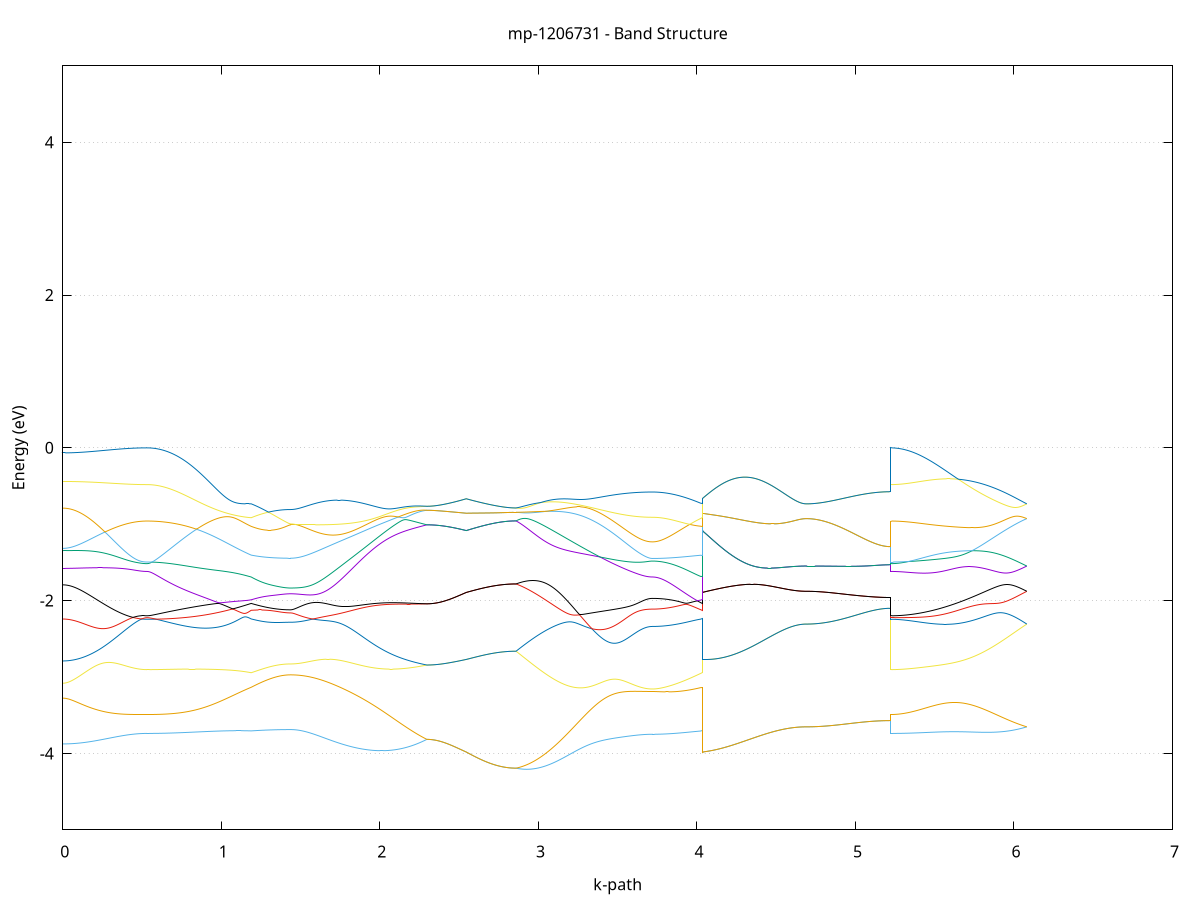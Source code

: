 set title 'mp-1206731 - Band Structure'
set xlabel 'k-path'
set ylabel 'Energy (eV)'
set grid y
set yrange [-5:5]
set terminal png size 800,600
set output 'mp-1206731_bands_gnuplot.png'
plot '-' using 1:2 with lines notitle, '-' using 1:2 with lines notitle, '-' using 1:2 with lines notitle, '-' using 1:2 with lines notitle, '-' using 1:2 with lines notitle, '-' using 1:2 with lines notitle, '-' using 1:2 with lines notitle, '-' using 1:2 with lines notitle, '-' using 1:2 with lines notitle, '-' using 1:2 with lines notitle, '-' using 1:2 with lines notitle, '-' using 1:2 with lines notitle, '-' using 1:2 with lines notitle, '-' using 1:2 with lines notitle, '-' using 1:2 with lines notitle, '-' using 1:2 with lines notitle, '-' using 1:2 with lines notitle, '-' using 1:2 with lines notitle, '-' using 1:2 with lines notitle, '-' using 1:2 with lines notitle, '-' using 1:2 with lines notitle, '-' using 1:2 with lines notitle, '-' using 1:2 with lines notitle, '-' using 1:2 with lines notitle, '-' using 1:2 with lines notitle, '-' using 1:2 with lines notitle, '-' using 1:2 with lines notitle, '-' using 1:2 with lines notitle, '-' using 1:2 with lines notitle, '-' using 1:2 with lines notitle, '-' using 1:2 with lines notitle, '-' using 1:2 with lines notitle, '-' using 1:2 with lines notitle, '-' using 1:2 with lines notitle, '-' using 1:2 with lines notitle, '-' using 1:2 with lines notitle, '-' using 1:2 with lines notitle, '-' using 1:2 with lines notitle, '-' using 1:2 with lines notitle, '-' using 1:2 with lines notitle, '-' using 1:2 with lines notitle, '-' using 1:2 with lines notitle, '-' using 1:2 with lines notitle, '-' using 1:2 with lines notitle, '-' using 1:2 with lines notitle, '-' using 1:2 with lines notitle, '-' using 1:2 with lines notitle, '-' using 1:2 with lines notitle
0.000000 -21.225707
0.009834 -21.225507
0.019667 -21.225007
0.029501 -21.224107
0.039334 -21.222907
0.049168 -21.221407
0.059002 -21.219507
0.068835 -21.217307
0.078669 -21.214707
0.088503 -21.211807
0.098336 -21.208507
0.108170 -21.204907
0.118003 -21.201007
0.127837 -21.196707
0.137671 -21.192107
0.147504 -21.187207
0.157338 -21.181907
0.167172 -21.176307
0.177005 -21.170407
0.186839 -21.164107
0.196672 -21.157507
0.206506 -21.150607
0.216340 -21.143407
0.226173 -21.135807
0.236007 -21.128007
0.245841 -21.119807
0.255674 -21.111307
0.265508 -21.102607
0.275341 -21.093507
0.285175 -21.084107
0.295009 -21.074407
0.304842 -21.064407
0.314676 -21.054207
0.324510 -21.043707
0.334343 -21.032907
0.344177 -21.021807
0.354010 -21.010507
0.363844 -20.998907
0.373678 -20.987007
0.383511 -20.975007
0.393345 -20.962707
0.403178 -20.950207
0.413012 -20.937507
0.422846 -20.924607
0.432679 -20.911507
0.442513 -20.898307
0.452347 -20.885107
0.462180 -20.871807
0.472014 -20.858507
0.481847 -20.845507
0.491681 -20.832907
0.501515 -20.821107
0.511348 -20.810907
0.521182 -20.803507
0.531016 -20.800807
0.531016 -20.800807
0.540976 -20.800907
0.550937 -20.801107
0.560898 -20.801507
0.570859 -20.802107
0.580820 -20.802807
0.590780 -20.803707
0.600741 -20.804807
0.610702 -20.806007
0.620663 -20.807407
0.630624 -20.808907
0.640585 -20.810507
0.650545 -20.812407
0.660506 -20.814307
0.670467 -20.816407
0.680428 -20.818607
0.690389 -20.821007
0.700349 -20.823507
0.710310 -20.826107
0.720271 -20.828907
0.730232 -20.831707
0.740193 -20.834707
0.750153 -20.837807
0.760114 -20.840907
0.770075 -20.844207
0.780036 -20.847507
0.789997 -20.850907
0.799957 -20.854407
0.809918 -20.857907
0.819879 -20.861507
0.829840 -20.865107
0.839801 -20.868807
0.849762 -20.872507
0.859722 -20.876207
0.869683 -20.879907
0.879644 -20.883707
0.889605 -20.887407
0.899566 -20.891207
0.909526 -20.894907
0.919487 -20.898707
0.929448 -20.903107
0.939409 -20.910007
0.949370 -20.918207
0.959330 -20.926507
0.969291 -20.934907
0.979252 -20.943307
0.989213 -20.951707
0.999174 -20.960007
1.009135 -20.968407
1.019095 -20.976707
1.029056 -20.984907
1.039017 -20.993107
1.048978 -21.001207
1.058939 -21.009207
1.068899 -21.017207
1.078860 -21.025007
1.088821 -21.032707
1.098782 -21.040207
1.108743 -21.047707
1.118704 -21.055007
1.128664 -21.062207
1.138625 -21.069207
1.148586 -21.076107
1.158547 -21.082807
1.168508 -21.089407
1.178468 -21.095707
1.188429 -21.102007
1.188429 -21.102007
1.198370 -21.103707
1.208310 -21.105507
1.218251 -21.107207
1.228191 -21.109007
1.238132 -21.110707
1.248073 -21.112407
1.258013 -21.114007
1.267954 -21.115607
1.277894 -21.117107
1.287835 -21.118607
1.297776 -21.120007
1.307716 -21.121307
1.317657 -21.122507
1.327597 -21.123607
1.337538 -21.124607
1.347478 -21.125507
1.357419 -21.126407
1.367360 -21.127107
1.377300 -21.127807
1.387241 -21.128307
1.397181 -21.128807
1.407122 -21.129107
1.417062 -21.129407
1.427003 -21.129507
1.436944 -21.129607
1.436944 -21.129607
1.446939 -21.129507
1.456933 -21.129207
1.466928 -21.128607
1.476923 -21.127907
1.486918 -21.126907
1.496913 -21.125807
1.506908 -21.124407
1.516903 -21.122807
1.526898 -21.121007
1.536893 -21.119007
1.546888 -21.116807
1.556883 -21.114407
1.566878 -21.111807
1.576872 -21.109007
1.586867 -21.106107
1.596862 -21.102907
1.606857 -21.099607
1.616852 -21.096007
1.626847 -21.092307
1.636842 -21.088507
1.646837 -21.084507
1.656832 -21.080307
1.666827 -21.076007
1.676822 -21.071507
1.686817 -21.066907
1.696811 -21.062207
1.706806 -21.057407
1.716801 -21.052507
1.726796 -21.047507
1.736791 -21.042507
1.746786 -21.037407
1.756781 -21.032207
1.766776 -21.027107
1.776771 -21.021907
1.786766 -21.016807
1.796761 -21.011807
1.806756 -21.006907
1.816751 -21.002107
1.826745 -20.997507
1.836740 -20.993107
1.846735 -20.988907
1.856730 -20.985907
1.866725 -20.988207
1.876720 -20.990707
1.886715 -20.993407
1.896710 -20.996307
1.906705 -20.999307
1.916700 -21.002507
1.926695 -21.005807
1.936690 -21.009307
1.946684 -21.012907
1.956679 -21.016707
1.966674 -21.020507
1.976669 -21.024407
1.986664 -21.028307
1.996659 -21.032407
2.006654 -21.036507
2.016649 -21.040607
2.026644 -21.044707
2.036639 -21.048807
2.046634 -21.052807
2.056629 -21.056907
2.066623 -21.060807
2.076618 -21.064707
2.086613 -21.068507
2.096608 -21.072307
2.106603 -21.075907
2.116598 -21.079307
2.126593 -21.082607
2.136588 -21.085807
2.146583 -21.088807
2.156578 -21.091607
2.166573 -21.094207
2.176568 -21.096707
2.186562 -21.098907
2.196557 -21.100807
2.206552 -21.102607
2.216547 -21.104107
2.226542 -21.105407
2.236537 -21.106407
2.246532 -21.107207
2.256527 -21.107707
2.266522 -21.107907
2.276517 -21.107907
2.286512 -21.107607
2.296507 -21.107007
2.296507 -21.107007
2.306447 -21.107107
2.316388 -21.107307
2.326328 -21.107707
2.336269 -21.108207
2.346209 -21.108807
2.356150 -21.109607
2.366091 -21.110507
2.376031 -21.111607
2.385972 -21.112707
2.395912 -21.114007
2.405853 -21.115307
2.415794 -21.116807
2.425734 -21.118307
2.435675 -21.119907
2.445615 -21.121607
2.455556 -21.123307
2.465496 -21.125107
2.475437 -21.126907
2.485378 -21.128707
2.495318 -21.130607
2.505259 -21.132407
2.515199 -21.134307
2.525140 -21.136107
2.535080 -21.137907
2.545021 -21.139707
2.545021 -21.139707
2.554840 -21.141507
2.564659 -21.143307
2.574478 -21.145007
2.584297 -21.146707
2.594116 -21.148407
2.603935 -21.150007
2.613755 -21.151607
2.623574 -21.153107
2.633393 -21.154507
2.643212 -21.155907
2.653031 -21.157307
2.662850 -21.158607
2.672669 -21.159807
2.682488 -21.161007
2.692307 -21.162107
2.702126 -21.163207
2.711945 -21.164207
2.721764 -21.165107
2.731583 -21.166007
2.741403 -21.166807
2.751222 -21.167507
2.761041 -21.168207
2.770860 -21.168807
2.780679 -21.169407
2.790498 -21.169907
2.800317 -21.170307
2.810136 -21.170707
2.819955 -21.171007
2.829774 -21.171207
2.839593 -21.171407
2.849412 -21.171507
2.859231 -21.171507
2.859231 -21.171507
2.869226 -21.172807
2.879221 -21.173807
2.889216 -21.174607
2.899211 -21.175007
2.909206 -21.175107
2.919201 -21.175007
2.929196 -21.174607
2.939191 -21.173907
2.949186 -21.172907
2.959181 -21.171607
2.969176 -21.170107
2.979171 -21.168407
2.989165 -21.166307
2.999160 -21.164007
3.009155 -21.161507
3.019150 -21.158807
3.029145 -21.155807
3.039140 -21.152607
3.049135 -21.149207
3.059130 -21.145607
3.069125 -21.141807
3.079120 -21.137907
3.089115 -21.133707
3.099110 -21.129407
3.109104 -21.125007
3.119099 -21.120407
3.129094 -21.115707
3.139089 -21.110907
3.149084 -21.106007
3.159079 -21.101007
3.169074 -21.095907
3.179069 -21.090707
3.189064 -21.085507
3.199059 -21.080207
3.209054 -21.075007
3.219049 -21.069707
3.229043 -21.064407
3.239038 -21.059107
3.249033 -21.053807
3.259028 -21.048607
3.269023 -21.043407
3.279018 -21.038207
3.289013 -21.033207
3.299008 -21.028107
3.309003 -21.023207
3.318998 -21.018407
3.328993 -21.013707
3.338988 -21.009107
3.348982 -21.010407
3.358977 -21.015507
3.368972 -21.020907
3.378967 -21.026407
3.388962 -21.032007
3.398957 -21.037607
3.408952 -21.043307
3.418947 -21.048907
3.428942 -21.054607
3.438937 -21.060107
3.448932 -21.065607
3.458927 -21.071007
3.468922 -21.076307
3.478916 -21.081507
3.488911 -21.086507
3.498906 -21.091407
3.508901 -21.096107
3.518896 -21.100607
3.528891 -21.105007
3.538886 -21.109107
3.548881 -21.113107
3.558876 -21.116907
3.568871 -21.120507
3.578866 -21.123807
3.588861 -21.127007
3.598855 -21.129907
3.608850 -21.132607
3.618845 -21.135107
3.628840 -21.137407
3.638835 -21.139407
3.648830 -21.141207
3.658825 -21.142807
3.668820 -21.144107
3.678815 -21.145207
3.688810 -21.146007
3.698805 -21.146607
3.708800 -21.147007
3.718794 -21.147107
3.718794 -21.147107
3.728614 -21.147107
3.738433 -21.146907
3.748252 -21.146707
3.758071 -21.146407
3.767890 -21.146007
3.777709 -21.145507
3.787528 -21.144907
3.797347 -21.144207
3.807166 -21.143407
3.816985 -21.142507
3.826804 -21.141507
3.836623 -21.140507
3.846442 -21.139307
3.856262 -21.138107
3.866081 -21.136707
3.875900 -21.135307
3.885719 -21.133707
3.895538 -21.132107
3.905357 -21.130407
3.915176 -21.128607
3.924995 -21.126707
3.934814 -21.124707
3.944633 -21.122607
3.954452 -21.120507
3.964271 -21.118307
3.974090 -21.116107
3.983910 -21.113707
3.993729 -21.111407
4.003548 -21.109007
4.013367 -21.106707
4.023186 -21.104307
4.033005 -21.102007
4.033005 -21.139707
4.042966 -21.139507
4.052927 -21.139107
4.062887 -21.138707
4.072848 -21.138107
4.082809 -21.137407
4.092770 -21.136607
4.102731 -21.135607
4.112691 -21.134607
4.122652 -21.133507
4.132613 -21.132307
4.142574 -21.131007
4.152535 -21.129707
4.162496 -21.128307
4.172456 -21.126807
4.182417 -21.125207
4.192378 -21.123707
4.202339 -21.122007
4.212300 -21.120407
4.222260 -21.118707
4.232221 -21.117007
4.242182 -21.115207
4.252143 -21.113507
4.262104 -21.111707
4.272064 -21.110007
4.282025 -21.108307
4.291986 -21.106507
4.301947 -21.104807
4.311908 -21.103107
4.321869 -21.101507
4.331829 -21.099807
4.341790 -21.098207
4.351751 -21.096607
4.361712 -21.095107
4.371673 -21.093607
4.381633 -21.092107
4.391594 -21.090707
4.401555 -21.089307
4.411516 -21.088007
4.421477 -21.086707
4.431437 -21.085507
4.441398 -21.084307
4.451359 -21.083207
4.461320 -21.082107
4.471281 -21.081007
4.481242 -21.080107
4.491202 -21.079107
4.501163 -21.078307
4.511124 -21.077407
4.521085 -21.076607
4.531046 -21.075907
4.541006 -21.075207
4.550967 -21.074607
4.560928 -21.074007
4.570889 -21.073507
4.580850 -21.073007
4.590810 -21.072507
4.600771 -21.072107
4.610732 -21.071807
4.620693 -21.071407
4.630654 -21.071207
4.640615 -21.070907
4.650575 -21.070707
4.660536 -21.070607
4.670497 -21.070507
4.680458 -21.070407
4.690419 -21.070407
4.690419 -21.070407
4.700252 -21.070307
4.710086 -21.070007
4.719919 -21.069407
4.729753 -21.068607
4.739587 -21.067607
4.749420 -21.066307
4.759254 -21.064807
4.769088 -21.063107
4.778921 -21.061207
4.788755 -21.059107
4.798588 -21.056707
4.808422 -21.054207
4.818256 -21.051407
4.828089 -21.048407
4.837923 -21.045207
4.847757 -21.041907
4.857590 -21.038307
4.867424 -21.034607
4.877257 -21.030707
4.887091 -21.026607
4.896925 -21.022307
4.906758 -21.017907
4.916592 -21.013407
4.926425 -21.008707
4.936259 -21.003807
4.946093 -20.998907
4.955926 -20.993807
4.965760 -20.988707
4.975594 -20.983507
4.985427 -20.978207
4.995261 -20.972807
5.005094 -20.967407
5.014928 -20.962007
5.024762 -20.956607
5.034595 -20.951207
5.044429 -20.945807
5.054263 -20.940507
5.064096 -20.935307
5.073930 -20.930207
5.083763 -20.925207
5.093597 -20.920407
5.103431 -20.915807
5.113264 -20.911407
5.123098 -20.907207
5.132932 -20.903407
5.142765 -20.899807
5.152599 -20.896607
5.162432 -20.893707
5.172266 -20.891207
5.182100 -20.889107
5.191933 -20.887507
5.201767 -20.886407
5.211601 -20.885607
5.221434 -20.885407
5.221434 -20.800807
5.231429 -20.800807
5.241424 -20.800807
5.251419 -20.800907
5.261414 -20.801007
5.271409 -20.801107
5.281404 -20.801207
5.291399 -20.801407
5.301393 -20.801607
5.311388 -20.801907
5.321383 -20.802207
5.331378 -20.802507
5.341373 -20.803007
5.351368 -20.803407
5.361363 -20.804007
5.371358 -20.804607
5.381353 -20.805407
5.391348 -20.806207
5.401343 -20.807107
5.411338 -20.808207
5.421333 -20.809407
5.431327 -20.810707
5.441322 -20.812107
5.451317 -20.813707
5.461312 -20.815507
5.471307 -20.817407
5.481302 -20.819507
5.491297 -20.821807
5.501292 -20.824307
5.511287 -20.827007
5.521282 -20.829907
5.531277 -20.833007
5.541272 -20.836307
5.551266 -20.839807
5.561261 -20.843607
5.571256 -20.847507
5.581251 -20.851707
5.591246 -20.856007
5.601241 -20.860607
5.611236 -20.865307
5.621231 -20.870307
5.631226 -20.875407
5.641221 -20.880707
5.651216 -20.886107
5.661211 -20.891707
5.671205 -20.897507
5.681200 -20.903307
5.691195 -20.909307
5.701190 -20.915307
5.711185 -20.921507
5.721180 -20.927607
5.731175 -20.933907
5.741170 -20.940107
5.751165 -20.946407
5.761160 -20.952707
5.771155 -20.958907
5.781150 -20.965107
5.791144 -20.971207
5.801139 -20.977307
5.811134 -20.983307
5.821129 -20.989207
5.831124 -20.995007
5.841119 -21.000607
5.851114 -21.006207
5.861109 -21.011507
5.871104 -21.016707
5.881099 -21.021707
5.891094 -21.026507
5.901089 -21.031207
5.911084 -21.035607
5.921078 -21.039807
5.931073 -21.043707
5.941068 -21.047407
5.951063 -21.050907
5.961058 -21.054107
5.971053 -21.057007
5.981048 -21.059707
5.991043 -21.062107
6.001038 -21.064207
6.011033 -21.066007
6.021028 -21.067607
6.031023 -21.068807
6.041017 -21.069707
6.051012 -21.070407
6.061007 -21.070707
6.071002 -21.070707
6.080997 -21.070407
e
0.000000 -20.334107
0.009834 -20.334207
0.019667 -20.334307
0.029501 -20.334607
0.039334 -20.335007
0.049168 -20.335507
0.059002 -20.336107
0.068835 -20.336907
0.078669 -20.337707
0.088503 -20.338607
0.098336 -20.339607
0.108170 -20.340707
0.118003 -20.341807
0.127837 -20.343107
0.137671 -20.344407
0.147504 -20.345707
0.157338 -20.347207
0.167172 -20.348707
0.177005 -20.350207
0.186839 -20.351807
0.196672 -20.353507
0.206506 -20.355207
0.216340 -20.357007
0.226173 -20.358907
0.236007 -20.360807
0.245841 -20.363007
0.255674 -20.365407
0.265508 -20.368107
0.275341 -20.371607
0.285175 -20.376307
0.295009 -20.383107
0.304842 -20.392607
0.314676 -20.404607
0.324510 -20.418207
0.334343 -20.432807
0.344177 -20.448007
0.354010 -20.463607
0.363844 -20.479507
0.373678 -20.495507
0.383511 -20.511607
0.393345 -20.527807
0.403178 -20.544007
0.413012 -20.560107
0.422846 -20.576307
0.432679 -20.592307
0.442513 -20.608307
0.452347 -20.624007
0.462180 -20.639507
0.472014 -20.654707
0.481847 -20.669407
0.491681 -20.683407
0.501515 -20.696207
0.511348 -20.707207
0.521182 -20.715007
0.531016 -20.717907
0.531016 -20.717907
0.540976 -20.718007
0.550937 -20.718307
0.560898 -20.718807
0.570859 -20.719607
0.580820 -20.720607
0.590780 -20.721807
0.600741 -20.723307
0.610702 -20.724907
0.620663 -20.726807
0.630624 -20.729007
0.640585 -20.731307
0.650545 -20.734007
0.660506 -20.736807
0.670467 -20.739907
0.680428 -20.743307
0.690389 -20.746907
0.700349 -20.750807
0.710310 -20.754907
0.720271 -20.759307
0.730232 -20.763907
0.740193 -20.768807
0.750153 -20.773907
0.760114 -20.779307
0.770075 -20.784907
0.780036 -20.790807
0.789997 -20.796907
0.799957 -20.803207
0.809918 -20.809707
0.819879 -20.816507
0.829840 -20.823407
0.839801 -20.830607
0.849762 -20.837907
0.859722 -20.845307
0.869683 -20.853007
0.879644 -20.860707
0.889605 -20.868607
0.899566 -20.876607
0.909526 -20.884607
0.919487 -20.892707
0.929448 -20.900207
0.939409 -20.905007
0.949370 -20.908707
0.959330 -20.912207
0.969291 -20.915507
0.979252 -20.918807
0.989213 -20.921907
0.999174 -20.925007
1.009135 -20.927907
1.019095 -20.930607
1.029056 -20.933307
1.039017 -20.935807
1.048978 -20.938107
1.058939 -20.940307
1.068899 -20.942207
1.078860 -20.944107
1.088821 -20.945707
1.098782 -20.947107
1.108743 -20.948407
1.118704 -20.949407
1.128664 -20.950307
1.138625 -20.950907
1.148586 -20.951207
1.158547 -20.951407
1.168508 -20.951307
1.178468 -20.951007
1.188429 -20.950407
1.188429 -20.950407
1.198370 -20.952107
1.208310 -20.953807
1.218251 -20.955507
1.228191 -20.957207
1.238132 -20.958907
1.248073 -20.960607
1.258013 -20.962307
1.267954 -20.964007
1.277894 -20.965707
1.287835 -20.967307
1.297776 -20.968807
1.307716 -20.970307
1.317657 -20.971707
1.327597 -20.973107
1.337538 -20.974407
1.347478 -20.975507
1.357419 -20.976607
1.367360 -20.977507
1.377300 -20.978407
1.387241 -20.979107
1.397181 -20.979707
1.407122 -20.980207
1.417062 -20.980507
1.427003 -20.980707
1.436944 -20.980807
1.436944 -20.980807
1.446939 -20.980807
1.456933 -20.980707
1.466928 -20.980607
1.476923 -20.980407
1.486918 -20.980207
1.496913 -20.979907
1.506908 -20.979607
1.516903 -20.979207
1.526898 -20.978807
1.536893 -20.978407
1.546888 -20.977907
1.556883 -20.977407
1.566878 -20.976907
1.576872 -20.976407
1.586867 -20.975807
1.596862 -20.975307
1.606857 -20.974707
1.616852 -20.974207
1.626847 -20.973707
1.636842 -20.973207
1.646837 -20.972707
1.656832 -20.972307
1.666827 -20.971907
1.676822 -20.971607
1.686817 -20.971307
1.696811 -20.971107
1.706806 -20.971007
1.716801 -20.971007
1.726796 -20.971207
1.736791 -20.971407
1.746786 -20.971707
1.756781 -20.972207
1.766776 -20.972807
1.776771 -20.973607
1.786766 -20.974507
1.796761 -20.975607
1.806756 -20.976907
1.816751 -20.978307
1.826745 -20.979907
1.836740 -20.981707
1.846735 -20.983707
1.856730 -20.985107
1.866725 -20.981707
1.876720 -20.978707
1.886715 -20.976207
1.896710 -20.974207
1.906705 -20.972907
1.916700 -20.972107
1.926695 -20.972107
1.936690 -20.972707
1.946684 -20.974007
1.956679 -20.975907
1.966674 -20.978407
1.976669 -20.981507
1.986664 -20.985207
1.996659 -20.989207
2.006654 -20.993707
2.016649 -20.998407
2.026644 -21.003407
2.036639 -21.008607
2.046634 -21.014007
2.056629 -21.019407
2.066623 -21.024807
2.076618 -21.030307
2.086613 -21.035707
2.096608 -21.041107
2.106603 -21.046407
2.116598 -21.051507
2.126593 -21.056507
2.136588 -21.061407
2.146583 -21.066007
2.156578 -21.070507
2.166573 -21.074707
2.176568 -21.078807
2.186562 -21.082607
2.196557 -21.086107
2.206552 -21.089407
2.216547 -21.092507
2.226542 -21.095207
2.236537 -21.097707
2.246532 -21.100007
2.256527 -21.102007
2.266522 -21.103607
2.276517 -21.105007
2.286512 -21.106207
2.296507 -21.107007
2.296507 -21.107007
2.306447 -21.107107
2.316388 -21.107307
2.326328 -21.107707
2.336269 -21.108207
2.346209 -21.108807
2.356150 -21.109607
2.366091 -21.110507
2.376031 -21.111607
2.385972 -21.112707
2.395912 -21.114007
2.405853 -21.115307
2.415794 -21.116807
2.425734 -21.118307
2.435675 -21.119907
2.445615 -21.121607
2.455556 -21.123307
2.465496 -21.125107
2.475437 -21.126907
2.485378 -21.128707
2.495318 -21.130607
2.505259 -21.132407
2.515199 -21.134307
2.525140 -21.136107
2.535080 -21.137907
2.545021 -21.139707
2.545021 -21.139707
2.554840 -21.141507
2.564659 -21.143307
2.574478 -21.145007
2.584297 -21.146707
2.594116 -21.148407
2.603935 -21.150007
2.613755 -21.151607
2.623574 -21.153107
2.633393 -21.154507
2.643212 -21.155907
2.653031 -21.157307
2.662850 -21.158607
2.672669 -21.159807
2.682488 -21.161007
2.692307 -21.162107
2.702126 -21.163207
2.711945 -21.164207
2.721764 -21.165107
2.731583 -21.166007
2.741403 -21.166807
2.751222 -21.167507
2.761041 -21.168207
2.770860 -21.168807
2.780679 -21.169407
2.790498 -21.169907
2.800317 -21.170307
2.810136 -21.170707
2.819955 -21.171007
2.829774 -21.171207
2.839593 -21.171407
2.849412 -21.171507
2.859231 -21.171507
2.859231 -21.171507
2.869226 -21.169907
2.879221 -21.168007
2.889216 -21.165807
2.899211 -21.163307
2.909206 -21.160507
2.919201 -21.157407
2.929196 -21.154107
2.939191 -21.150407
2.949186 -21.146507
2.959181 -21.142307
2.969176 -21.137807
2.979171 -21.133007
2.989165 -21.128007
2.999160 -21.122807
3.009155 -21.117307
3.019150 -21.111607
3.029145 -21.105707
3.039140 -21.099607
3.049135 -21.093307
3.059130 -21.086807
3.069125 -21.080207
3.079120 -21.073507
3.089115 -21.066707
3.099110 -21.059807
3.109104 -21.052907
3.119099 -21.046007
3.129094 -21.039107
3.139089 -21.032407
3.149084 -21.025807
3.159079 -21.019407
3.169074 -21.013307
3.179069 -21.007507
3.189064 -21.002207
3.199059 -20.997407
3.209054 -20.993107
3.219049 -20.989607
3.229043 -20.986807
3.239038 -20.984707
3.249033 -20.983607
3.259028 -20.983207
3.269023 -20.983707
3.279018 -20.984907
3.289013 -20.986907
3.299008 -20.989607
3.309003 -20.992807
3.318998 -20.996607
3.328993 -21.000807
3.338988 -21.005507
3.348982 -21.004607
3.358977 -21.000207
3.368972 -20.996007
3.378967 -20.991907
3.388962 -20.987907
3.398957 -20.984107
3.408952 -20.980407
3.418947 -20.976907
3.428942 -20.973507
3.438937 -20.970207
3.448932 -20.967107
3.458927 -20.964207
3.468922 -20.961407
3.478916 -20.958807
3.488911 -20.956207
3.498906 -20.953907
3.508901 -20.951607
3.518896 -20.949607
3.528891 -20.947607
3.538886 -20.945807
3.548881 -20.944107
3.558876 -20.942507
3.568871 -20.941007
3.578866 -20.939707
3.588861 -20.938407
3.598855 -20.937307
3.608850 -20.936307
3.618845 -20.935307
3.628840 -20.934507
3.638835 -20.933807
3.648830 -20.933107
3.658825 -20.932607
3.668820 -20.932107
3.678815 -20.931707
3.688810 -20.931407
3.698805 -20.931207
3.708800 -20.931107
3.718794 -20.931107
3.718794 -20.931107
3.728614 -20.931007
3.738433 -20.931007
3.748252 -20.930907
3.758071 -20.930807
3.767890 -20.930707
3.777709 -20.930607
3.787528 -20.930407
3.797347 -20.930207
3.807166 -20.930107
3.816985 -20.930007
3.826804 -20.929807
3.836623 -20.929807
3.846442 -20.929707
3.856262 -20.929807
3.866081 -20.929907
3.875900 -20.930107
3.885719 -20.930407
3.895538 -20.930807
3.905357 -20.931307
3.915176 -20.931907
3.924995 -20.932707
3.934814 -20.933607
3.944633 -20.934707
3.954452 -20.935907
3.964271 -20.937207
3.974090 -20.938707
3.983910 -20.940407
3.993729 -20.942207
4.003548 -20.944107
4.013367 -20.946107
4.023186 -20.948207
4.033005 -20.950407
4.033005 -21.139707
4.042966 -21.139507
4.052927 -21.139107
4.062887 -21.138707
4.072848 -21.138107
4.082809 -21.137407
4.092770 -21.136607
4.102731 -21.135607
4.112691 -21.134607
4.122652 -21.133507
4.132613 -21.132307
4.142574 -21.131007
4.152535 -21.129707
4.162496 -21.128307
4.172456 -21.126807
4.182417 -21.125207
4.192378 -21.123707
4.202339 -21.122007
4.212300 -21.120407
4.222260 -21.118707
4.232221 -21.117007
4.242182 -21.115207
4.252143 -21.113507
4.262104 -21.111707
4.272064 -21.110007
4.282025 -21.108307
4.291986 -21.106507
4.301947 -21.104807
4.311908 -21.103107
4.321869 -21.101507
4.331829 -21.099807
4.341790 -21.098207
4.351751 -21.096607
4.361712 -21.095107
4.371673 -21.093607
4.381633 -21.092107
4.391594 -21.090707
4.401555 -21.089307
4.411516 -21.088007
4.421477 -21.086707
4.431437 -21.085507
4.441398 -21.084307
4.451359 -21.083207
4.461320 -21.082107
4.471281 -21.081007
4.481242 -21.080107
4.491202 -21.079107
4.501163 -21.078307
4.511124 -21.077407
4.521085 -21.076607
4.531046 -21.075907
4.541006 -21.075207
4.550967 -21.074607
4.560928 -21.074007
4.570889 -21.073507
4.580850 -21.073007
4.590810 -21.072507
4.600771 -21.072107
4.610732 -21.071807
4.620693 -21.071407
4.630654 -21.071207
4.640615 -21.070907
4.650575 -21.070707
4.660536 -21.070607
4.670497 -21.070507
4.680458 -21.070407
4.690419 -21.070407
4.690419 -21.070407
4.700252 -21.070307
4.710086 -21.070007
4.719919 -21.069407
4.729753 -21.068607
4.739587 -21.067607
4.749420 -21.066307
4.759254 -21.064807
4.769088 -21.063107
4.778921 -21.061207
4.788755 -21.059107
4.798588 -21.056707
4.808422 -21.054207
4.818256 -21.051407
4.828089 -21.048407
4.837923 -21.045207
4.847757 -21.041907
4.857590 -21.038307
4.867424 -21.034607
4.877257 -21.030707
4.887091 -21.026607
4.896925 -21.022307
4.906758 -21.017907
4.916592 -21.013407
4.926425 -21.008707
4.936259 -21.003807
4.946093 -20.998907
4.955926 -20.993807
4.965760 -20.988707
4.975594 -20.983507
4.985427 -20.978207
4.995261 -20.972807
5.005094 -20.967407
5.014928 -20.962007
5.024762 -20.956607
5.034595 -20.951207
5.044429 -20.945807
5.054263 -20.940507
5.064096 -20.935307
5.073930 -20.930207
5.083763 -20.925207
5.093597 -20.920407
5.103431 -20.915807
5.113264 -20.911407
5.123098 -20.907207
5.132932 -20.903407
5.142765 -20.899807
5.152599 -20.896607
5.162432 -20.893707
5.172266 -20.891207
5.182100 -20.889107
5.191933 -20.887507
5.201767 -20.886407
5.211601 -20.885607
5.221434 -20.885407
5.221434 -20.717907
5.231429 -20.717907
5.241424 -20.717907
5.251419 -20.717807
5.261414 -20.717807
5.271409 -20.717807
5.281404 -20.717907
5.291399 -20.717907
5.301393 -20.717907
5.311388 -20.718007
5.321383 -20.718107
5.331378 -20.718307
5.341373 -20.718507
5.351368 -20.718807
5.361363 -20.719207
5.371358 -20.719607
5.381353 -20.720207
5.391348 -20.720907
5.401343 -20.721807
5.411338 -20.722807
5.421333 -20.723907
5.431327 -20.725307
5.441322 -20.726907
5.451317 -20.728707
5.461312 -20.730707
5.471307 -20.733007
5.481302 -20.735507
5.491297 -20.738407
5.501292 -20.741507
5.511287 -20.745007
5.521282 -20.748707
5.531277 -20.752807
5.541272 -20.757207
5.551266 -20.761907
5.561261 -20.767007
5.571256 -20.772307
5.581251 -20.778007
5.591246 -20.783907
5.601241 -20.790207
5.611236 -20.796707
5.621231 -20.803507
5.631226 -20.810507
5.641221 -20.817707
5.651216 -20.825107
5.661211 -20.832607
5.671205 -20.840407
5.681200 -20.848207
5.691195 -20.856207
5.701190 -20.864207
5.711185 -20.872307
5.721180 -20.880507
5.731175 -20.888707
5.741170 -20.896807
5.751165 -20.905007
5.761160 -20.913107
5.771155 -20.921107
5.781150 -20.929107
5.791144 -20.936907
5.801139 -20.944707
5.811134 -20.952307
5.821129 -20.959807
5.831124 -20.967107
5.841119 -20.974207
5.851114 -20.981207
5.861109 -20.988007
5.871104 -20.994507
5.881099 -21.000907
5.891094 -21.007007
5.901089 -21.012807
5.911084 -21.018507
5.921078 -21.023807
5.931073 -21.028907
5.941068 -21.033807
5.951063 -21.038307
5.961058 -21.042607
5.971053 -21.046607
5.981048 -21.050307
5.991043 -21.053707
6.001038 -21.056807
6.011033 -21.059607
6.021028 -21.062007
6.031023 -21.064207
6.041017 -21.066107
6.051012 -21.067607
6.061007 -21.068907
6.071002 -21.069807
6.080997 -21.070407
e
0.000000 -20.194207
0.009834 -20.194107
0.019667 -20.194107
0.029501 -20.194007
0.039334 -20.193907
0.049168 -20.193707
0.059002 -20.193507
0.068835 -20.193307
0.078669 -20.193107
0.088503 -20.192807
0.098336 -20.192407
0.108170 -20.192107
0.118003 -20.191707
0.127837 -20.191307
0.137671 -20.190907
0.147504 -20.190407
0.157338 -20.189907
0.167172 -20.189407
0.177005 -20.196507
0.186839 -20.207807
0.196672 -20.219607
0.206506 -20.231907
0.216340 -20.244607
0.226173 -20.257607
0.236007 -20.270907
0.245841 -20.284307
0.255674 -20.297907
0.265508 -20.311307
0.275341 -20.324307
0.285175 -20.336307
0.295009 -20.346407
0.304842 -20.353907
0.314676 -20.359107
0.324510 -20.362807
0.334343 -20.365607
0.344177 -20.367807
0.354010 -20.369707
0.363844 -20.371407
0.373678 -20.372907
0.383511 -20.374207
0.393345 -20.375407
0.403178 -20.376507
0.413012 -20.377507
0.422846 -20.378507
0.432679 -20.379307
0.442513 -20.380107
0.452347 -20.380807
0.462180 -20.381407
0.472014 -20.381907
0.481847 -20.382307
0.491681 -20.382707
0.501515 -20.382907
0.511348 -20.383107
0.521182 -20.383307
0.531016 -20.383307
0.531016 -20.383307
0.540976 -20.383407
0.550937 -20.383707
0.560898 -20.384107
0.570859 -20.384807
0.580820 -20.385607
0.590780 -20.386607
0.600741 -20.387807
0.610702 -20.389207
0.620663 -20.390607
0.630624 -20.392307
0.640585 -20.394007
0.650545 -20.395907
0.660506 -20.397807
0.670467 -20.399907
0.680428 -20.402007
0.690389 -20.404207
0.700349 -20.406507
0.710310 -20.408807
0.720271 -20.411107
0.730232 -20.413407
0.740193 -20.415707
0.750153 -20.418007
0.760114 -20.420307
0.770075 -20.422607
0.780036 -20.424807
0.789997 -20.426907
0.799957 -20.429007
0.809918 -20.431107
0.819879 -20.433007
0.829840 -20.434907
0.839801 -20.436707
0.849762 -20.438507
0.859722 -20.440107
0.869683 -20.441607
0.879644 -20.443107
0.889605 -20.444507
0.899566 -20.445807
0.909526 -20.447007
0.919487 -20.448107
0.929448 -20.449107
0.939409 -20.450007
0.949370 -20.450907
0.959330 -20.451707
0.969291 -20.452307
0.979252 -20.452907
0.989213 -20.453507
0.999174 -20.453907
1.009135 -20.454207
1.019095 -20.454507
1.029056 -20.454707
1.039017 -20.454807
1.048978 -20.454907
1.058939 -20.454907
1.068899 -20.454807
1.078860 -20.454607
1.088821 -20.454307
1.098782 -20.454007
1.108743 -20.453607
1.118704 -20.453107
1.128664 -20.452607
1.138625 -20.452007
1.148586 -20.451307
1.158547 -20.450507
1.168508 -20.449607
1.178468 -20.448707
1.188429 -20.447707
1.188429 -20.447707
1.198370 -20.445607
1.208310 -20.443307
1.218251 -20.440807
1.228191 -20.438207
1.238132 -20.435507
1.248073 -20.432607
1.258013 -20.429707
1.267954 -20.426707
1.277894 -20.423707
1.287835 -20.420807
1.297776 -20.417807
1.307716 -20.415007
1.317657 -20.412207
1.327597 -20.409507
1.337538 -20.407007
1.347478 -20.404607
1.357419 -20.402407
1.367360 -20.400507
1.377300 -20.398707
1.387241 -20.397207
1.397181 -20.396007
1.407122 -20.395007
1.417062 -20.394307
1.427003 -20.393807
1.436944 -20.393707
1.436944 -20.393707
1.446939 -20.393907
1.456933 -20.394607
1.466928 -20.395807
1.476923 -20.397407
1.486918 -20.399507
1.496913 -20.402107
1.506908 -20.405107
1.516903 -20.408607
1.526898 -20.412507
1.536893 -20.416807
1.546888 -20.421507
1.556883 -20.426707
1.566878 -20.432207
1.576872 -20.438207
1.586867 -20.444507
1.596862 -20.451107
1.606857 -20.458107
1.616852 -20.465507
1.626847 -20.473107
1.636842 -20.481007
1.646837 -20.489207
1.656832 -20.497707
1.666827 -20.506307
1.676822 -20.515207
1.686817 -20.524307
1.696811 -20.533507
1.706806 -20.542807
1.716801 -20.552307
1.726796 -20.561807
1.736791 -20.571407
1.746786 -20.581007
1.756781 -20.590607
1.766776 -20.600207
1.776771 -20.609607
1.786766 -20.619007
1.796761 -20.628207
1.806756 -20.637207
1.816751 -20.645907
1.826745 -20.654307
1.836740 -20.662307
1.846735 -20.669907
1.856730 -20.677007
1.866725 -20.683607
1.876720 -20.689607
1.886715 -20.694807
1.896710 -20.699307
1.906705 -20.703007
1.916700 -20.705807
1.926695 -20.707807
1.936690 -20.708807
1.946684 -20.708907
1.956679 -20.708207
1.966674 -20.706507
1.976669 -20.704007
1.986664 -20.700807
1.996659 -20.696807
2.006654 -20.692207
2.016649 -20.687007
2.026644 -20.681307
2.036639 -20.675107
2.046634 -20.668407
2.056629 -20.661407
2.066623 -20.654107
2.076618 -20.646407
2.086613 -20.638507
2.096608 -20.630407
2.106603 -20.622107
2.116598 -20.613607
2.126593 -20.605007
2.136588 -20.596307
2.146583 -20.587407
2.156578 -20.578507
2.166573 -20.569507
2.176568 -20.560407
2.186562 -20.551307
2.196557 -20.542207
2.206552 -20.533107
2.216547 -20.524007
2.226542 -20.514907
2.236537 -20.505807
2.246532 -20.496707
2.256527 -20.487707
2.266522 -20.478807
2.276517 -20.469907
2.286512 -20.461107
2.296507 -20.452307
2.296507 -20.452307
2.306447 -20.452307
2.316388 -20.452107
2.326328 -20.451707
2.336269 -20.451207
2.346209 -20.450607
2.356150 -20.449807
2.366091 -20.449007
2.376031 -20.448007
2.385972 -20.446807
2.395912 -20.445607
2.405853 -20.444307
2.415794 -20.442907
2.425734 -20.441407
2.435675 -20.439807
2.445615 -20.438207
2.455556 -20.436507
2.465496 -20.434807
2.475437 -20.433007
2.485378 -20.431107
2.495318 -20.429307
2.505259 -20.427407
2.515199 -20.425507
2.525140 -20.423607
2.535080 -20.421707
2.545021 -20.419907
2.545021 -20.419907
2.554840 -20.418607
2.564659 -20.417307
2.574478 -20.416007
2.584297 -20.414707
2.594116 -20.413407
2.603935 -20.412107
2.613755 -20.410807
2.623574 -20.409607
2.633393 -20.408307
2.643212 -20.407107
2.653031 -20.405907
2.662850 -20.404807
2.672669 -20.403607
2.682488 -20.402507
2.692307 -20.401507
2.702126 -20.400507
2.711945 -20.399507
2.721764 -20.398607
2.731583 -20.397707
2.741403 -20.396807
2.751222 -20.396107
2.761041 -20.395407
2.770860 -20.394707
2.780679 -20.394107
2.790498 -20.393607
2.800317 -20.393107
2.810136 -20.392807
2.819955 -20.392407
2.829774 -20.392207
2.839593 -20.392007
2.849412 -20.391907
2.859231 -20.391807
2.859231 -20.391807
2.869226 -20.401707
2.879221 -20.411707
2.889216 -20.421807
2.899211 -20.432007
2.909206 -20.442207
2.919201 -20.452607
2.929196 -20.463007
2.939191 -20.473407
2.949186 -20.484007
2.959181 -20.494507
2.969176 -20.505107
2.979171 -20.515707
2.989165 -20.526207
2.999160 -20.536807
3.009155 -20.547307
3.019150 -20.557807
3.029145 -20.568307
3.039140 -20.578607
3.049135 -20.588907
3.059130 -20.599007
3.069125 -20.609007
3.079120 -20.618907
3.089115 -20.628507
3.099110 -20.637907
3.109104 -20.647107
3.119099 -20.656007
3.129094 -20.664507
3.139089 -20.672707
3.149084 -20.680407
3.159079 -20.687607
3.169074 -20.694307
3.179069 -20.700307
3.189064 -20.705707
3.199059 -20.710207
3.209054 -20.713907
3.219049 -20.716707
3.229043 -20.718407
3.239038 -20.719207
3.249033 -20.718807
3.259028 -20.717407
3.269023 -20.715007
3.279018 -20.711507
3.289013 -20.707107
3.299008 -20.701807
3.309003 -20.695707
3.318998 -20.688907
3.328993 -20.681507
3.338988 -20.673607
3.348982 -20.665207
3.358977 -20.656407
3.368972 -20.647307
3.378967 -20.637907
3.388962 -20.628307
3.398957 -20.618607
3.408952 -20.608807
3.418947 -20.598907
3.428942 -20.589007
3.438937 -20.579207
3.448932 -20.569407
3.458927 -20.559707
3.468922 -20.550107
3.478916 -20.540607
3.488911 -20.531407
3.498906 -20.522307
3.508901 -20.513507
3.518896 -20.504907
3.528891 -20.496607
3.538886 -20.488507
3.548881 -20.480807
3.558876 -20.473507
3.568871 -20.466407
3.578866 -20.459807
3.588861 -20.453607
3.598855 -20.447707
3.608850 -20.442307
3.618845 -20.437307
3.628840 -20.432707
3.638835 -20.428607
3.648830 -20.424907
3.658825 -20.421707
3.668820 -20.419007
3.678815 -20.416807
3.688810 -20.415107
3.698805 -20.413807
3.708800 -20.413107
3.718794 -20.412807
3.718794 -20.412807
3.728614 -20.413007
3.738433 -20.413307
3.748252 -20.414007
3.758071 -20.414907
3.767890 -20.416007
3.777709 -20.417307
3.787528 -20.418807
3.797347 -20.420507
3.807166 -20.422407
3.816985 -20.424407
3.826804 -20.426407
3.836623 -20.428607
3.846442 -20.430807
3.856262 -20.433007
3.866081 -20.435207
3.875900 -20.437307
3.885719 -20.439407
3.895538 -20.441307
3.905357 -20.443207
3.915176 -20.444907
3.924995 -20.446407
3.934814 -20.447707
3.944633 -20.448907
3.954452 -20.449807
3.964271 -20.450407
3.974090 -20.450807
3.983910 -20.451007
3.993729 -20.450807
4.003548 -20.450507
4.013367 -20.449807
4.023186 -20.448907
4.033005 -20.447707
4.033005 -20.419907
4.042966 -20.418907
4.052927 -20.417807
4.062887 -20.416607
4.072848 -20.415207
4.082809 -20.413807
4.092770 -20.412307
4.102731 -20.410607
4.112691 -20.408807
4.122652 -20.406907
4.132613 -20.404807
4.142574 -20.402607
4.152535 -20.400307
4.162496 -20.397807
4.172456 -20.395207
4.182417 -20.392507
4.192378 -20.389607
4.202339 -20.386607
4.212300 -20.383407
4.222260 -20.380107
4.232221 -20.376607
4.242182 -20.373007
4.252143 -20.369307
4.262104 -20.365407
4.272064 -20.361407
4.282025 -20.357307
4.291986 -20.353007
4.301947 -20.348607
4.311908 -20.344107
4.321869 -20.339407
4.331829 -20.334707
4.341790 -20.329907
4.351751 -20.324907
4.361712 -20.319907
4.371673 -20.314807
4.381633 -20.309707
4.391594 -20.304507
4.401555 -20.299207
4.411516 -20.293907
4.421477 -20.288507
4.431437 -20.283107
4.441398 -20.277807
4.451359 -20.272407
4.461320 -20.267007
4.471281 -20.261607
4.481242 -20.256307
4.491202 -20.251007
4.501163 -20.245807
4.511124 -20.240707
4.521085 -20.235607
4.531046 -20.230607
4.541006 -20.225707
4.550967 -20.220907
4.560928 -20.216307
4.570889 -20.211807
4.580850 -20.207407
4.590810 -20.203207
4.600771 -20.199307
4.610732 -20.195507
4.620693 -20.192107
4.630654 -20.188907
4.640615 -20.186007
4.650575 -20.183607
4.660536 -20.181607
4.670497 -20.180107
4.680458 -20.179107
4.690419 -20.178807
4.690419 -20.178807
4.700252 -20.178807
4.710086 -20.178907
4.719919 -20.179107
4.729753 -20.179307
4.739587 -20.179607
4.749420 -20.179907
4.759254 -20.180407
4.769088 -20.181007
4.778921 -20.181807
4.788755 -20.182807
4.798588 -20.184107
4.808422 -20.185707
4.818256 -20.187807
4.828089 -20.190307
4.837923 -20.193307
4.847757 -20.196907
4.857590 -20.201107
4.867424 -20.205707
4.877257 -20.210807
4.887091 -20.216307
4.896925 -20.222107
4.906758 -20.228307
4.916592 -20.234707
4.926425 -20.241307
4.936259 -20.248207
4.946093 -20.255207
4.955926 -20.262307
4.965760 -20.269607
4.975594 -20.277007
4.985427 -20.284507
4.995261 -20.292007
5.005094 -20.299507
5.014928 -20.307007
5.024762 -20.314407
5.034595 -20.321807
5.044429 -20.329107
5.054263 -20.336307
5.064096 -20.343307
5.073930 -20.350207
5.083763 -20.356807
5.093597 -20.363207
5.103431 -20.369207
5.113264 -20.375007
5.123098 -20.380407
5.132932 -20.385507
5.142765 -20.390107
5.152599 -20.394307
5.162432 -20.397907
5.172266 -20.401107
5.182100 -20.403707
5.191933 -20.405807
5.201767 -20.407307
5.211601 -20.408207
5.221434 -20.408507
5.221434 -20.383307
5.231429 -20.383307
5.241424 -20.383207
5.251419 -20.383107
5.261414 -20.382907
5.271409 -20.382607
5.281404 -20.382307
5.291399 -20.382007
5.301393 -20.381607
5.311388 -20.381107
5.321383 -20.380607
5.331378 -20.380107
5.341373 -20.379507
5.351368 -20.378807
5.361363 -20.378007
5.371358 -20.377307
5.381353 -20.376407
5.391348 -20.375507
5.401343 -20.374607
5.411338 -20.373507
5.421333 -20.372507
5.431327 -20.371307
5.441322 -20.370107
5.451317 -20.368907
5.461312 -20.367507
5.471307 -20.366107
5.481302 -20.364607
5.491297 -20.363107
5.501292 -20.361507
5.511287 -20.359807
5.521282 -20.358007
5.531277 -20.356207
5.541272 -20.354307
5.551266 -20.352307
5.561261 -20.350207
5.571256 -20.348007
5.581251 -20.345707
5.591246 -20.343407
5.601241 -20.341007
5.611236 -20.338507
5.621231 -20.335907
5.631226 -20.333207
5.641221 -20.330407
5.651216 -20.327607
5.661211 -20.324707
5.671205 -20.321707
5.681200 -20.318607
5.691195 -20.315507
5.701190 -20.312207
5.711185 -20.309007
5.721180 -20.305607
5.731175 -20.302207
5.741170 -20.298807
5.751165 -20.295307
5.761160 -20.291807
5.771155 -20.288207
5.781150 -20.284607
5.791144 -20.281007
5.801139 -20.277307
5.811134 -20.273607
5.821129 -20.269907
5.831124 -20.266207
5.841119 -20.262507
5.851114 -20.258807
5.861109 -20.255107
5.871104 -20.251407
5.881099 -20.247707
5.891094 -20.244007
5.901089 -20.240307
5.911084 -20.236607
5.921078 -20.233007
5.931073 -20.229307
5.941068 -20.225707
5.951063 -20.222207
5.961058 -20.218607
5.971053 -20.215107
5.981048 -20.211607
5.991043 -20.208207
6.001038 -20.204707
6.011033 -20.201407
6.021028 -20.198007
6.031023 -20.194707
6.041017 -20.191407
6.051012 -20.188207
6.061007 -20.185007
6.071002 -20.181907
6.080997 -20.178807
e
0.000000 -20.124007
0.009834 -20.124007
0.019667 -20.124107
0.029501 -20.124207
0.039334 -20.124407
0.049168 -20.124707
0.059002 -20.125307
0.068835 -20.126307
0.078669 -20.127807
0.088503 -20.130007
0.098336 -20.133207
0.108170 -20.137607
0.118003 -20.143107
0.127837 -20.149807
0.137671 -20.157507
0.147504 -20.166207
0.157338 -20.175607
0.167172 -20.185707
0.177005 -20.188907
0.186839 -20.188307
0.196672 -20.187707
0.206506 -20.187107
0.216340 -20.186507
0.226173 -20.185907
0.236007 -20.185307
0.245841 -20.184607
0.255674 -20.184007
0.265508 -20.183307
0.275341 -20.182607
0.285175 -20.181907
0.295009 -20.181307
0.304842 -20.180607
0.314676 -20.179907
0.324510 -20.179307
0.334343 -20.178607
0.344177 -20.178007
0.354010 -20.177307
0.363844 -20.176707
0.373678 -20.176107
0.383511 -20.175607
0.393345 -20.175007
0.403178 -20.174507
0.413012 -20.174007
0.422846 -20.173507
0.432679 -20.173107
0.442513 -20.172707
0.452347 -20.172307
0.462180 -20.172007
0.472014 -20.171707
0.481847 -20.171507
0.491681 -20.171307
0.501515 -20.171107
0.511348 -20.171007
0.521182 -20.171007
0.531016 -20.170907
0.531016 -20.170907
0.540976 -20.170907
0.550937 -20.170807
0.560898 -20.170707
0.570859 -20.170607
0.580820 -20.170307
0.590780 -20.170107
0.600741 -20.169807
0.610702 -20.169407
0.620663 -20.169007
0.630624 -20.168607
0.640585 -20.168107
0.650545 -20.167507
0.660506 -20.166907
0.670467 -20.166307
0.680428 -20.165607
0.690389 -20.164907
0.700349 -20.164107
0.710310 -20.163307
0.720271 -20.162507
0.730232 -20.161607
0.740193 -20.160607
0.750153 -20.159707
0.760114 -20.158607
0.770075 -20.157607
0.780036 -20.156507
0.789997 -20.155307
0.799957 -20.154207
0.809918 -20.153007
0.819879 -20.151707
0.829840 -20.150407
0.839801 -20.149107
0.849762 -20.147707
0.859722 -20.146307
0.869683 -20.144907
0.879644 -20.143507
0.889605 -20.142007
0.899566 -20.140507
0.909526 -20.138907
0.919487 -20.137307
0.929448 -20.135707
0.939409 -20.134107
0.949370 -20.132407
0.959330 -20.130707
0.969291 -20.129007
0.979252 -20.127307
0.989213 -20.125607
0.999174 -20.123807
1.009135 -20.122007
1.019095 -20.120207
1.029056 -20.118307
1.039017 -20.116507
1.048978 -20.114607
1.058939 -20.112807
1.068899 -20.110907
1.078860 -20.109007
1.088821 -20.107107
1.098782 -20.105107
1.108743 -20.103207
1.118704 -20.101307
1.128664 -20.099407
1.138625 -20.097407
1.148586 -20.095507
1.158547 -20.093607
1.168508 -20.091707
1.178468 -20.089807
1.188429 -20.088007
1.188429 -20.088007
1.198370 -20.087907
1.208310 -20.087807
1.218251 -20.087907
1.228191 -20.088007
1.238132 -20.088207
1.248073 -20.088507
1.258013 -20.088907
1.267954 -20.089207
1.277894 -20.089607
1.287835 -20.090007
1.297776 -20.090407
1.307716 -20.090807
1.317657 -20.091107
1.327597 -20.091507
1.337538 -20.091807
1.347478 -20.092107
1.357419 -20.092407
1.367360 -20.092607
1.377300 -20.092907
1.387241 -20.093007
1.397181 -20.093207
1.407122 -20.093307
1.417062 -20.093407
1.427003 -20.093507
1.436944 -20.093507
1.436944 -20.093507
1.446939 -20.093707
1.456933 -20.094307
1.466928 -20.095307
1.476923 -20.096707
1.486918 -20.098607
1.496913 -20.100807
1.506908 -20.103307
1.516903 -20.106307
1.526898 -20.109607
1.536893 -20.113207
1.546888 -20.117207
1.556883 -20.121507
1.566878 -20.126107
1.576872 -20.130907
1.586867 -20.136007
1.596862 -20.141407
1.606857 -20.147007
1.616852 -20.152807
1.626847 -20.158807
1.636842 -20.165007
1.646837 -20.171307
1.656832 -20.177707
1.666827 -20.184207
1.676822 -20.190807
1.686817 -20.197507
1.696811 -20.204207
1.706806 -20.210807
1.716801 -20.217507
1.726796 -20.224107
1.736791 -20.230707
1.746786 -20.237207
1.756781 -20.243507
1.766776 -20.249707
1.776771 -20.255807
1.786766 -20.261707
1.796761 -20.267407
1.806756 -20.272807
1.816751 -20.278107
1.826745 -20.283107
1.836740 -20.287807
1.846735 -20.292307
1.856730 -20.296507
1.866725 -20.300407
1.876720 -20.304007
1.886715 -20.307207
1.896710 -20.310207
1.906705 -20.312907
1.916700 -20.315307
1.926695 -20.317407
1.936690 -20.319207
1.946684 -20.320707
1.956679 -20.321907
1.966674 -20.322907
1.976669 -20.323707
1.986664 -20.324307
1.996659 -20.324607
2.006654 -20.324907
2.016649 -20.325007
2.026644 -20.325007
2.036639 -20.325007
2.046634 -20.325007
2.056629 -20.325107
2.066623 -20.325407
2.076618 -20.326007
2.086613 -20.326907
2.096608 -20.328307
2.106603 -20.330207
2.116598 -20.332607
2.126593 -20.335807
2.136588 -20.339507
2.146583 -20.343807
2.156578 -20.348807
2.166573 -20.354207
2.176568 -20.360107
2.186562 -20.366407
2.196557 -20.373107
2.206552 -20.380107
2.216547 -20.387307
2.226542 -20.394807
2.236537 -20.402607
2.246532 -20.410507
2.256527 -20.418607
2.266522 -20.426807
2.276517 -20.435207
2.286512 -20.443707
2.296507 -20.452307
2.296507 -20.452307
2.306447 -20.452307
2.316388 -20.452107
2.326328 -20.451707
2.336269 -20.451207
2.346209 -20.450607
2.356150 -20.449807
2.366091 -20.449007
2.376031 -20.448007
2.385972 -20.446807
2.395912 -20.445607
2.405853 -20.444307
2.415794 -20.442907
2.425734 -20.441407
2.435675 -20.439807
2.445615 -20.438207
2.455556 -20.436507
2.465496 -20.434807
2.475437 -20.433007
2.485378 -20.431107
2.495318 -20.429307
2.505259 -20.427407
2.515199 -20.425507
2.525140 -20.423607
2.535080 -20.421707
2.545021 -20.419907
2.545021 -20.419907
2.554840 -20.418607
2.564659 -20.417307
2.574478 -20.416007
2.584297 -20.414707
2.594116 -20.413407
2.603935 -20.412107
2.613755 -20.410807
2.623574 -20.409607
2.633393 -20.408307
2.643212 -20.407107
2.653031 -20.405907
2.662850 -20.404807
2.672669 -20.403607
2.682488 -20.402507
2.692307 -20.401507
2.702126 -20.400507
2.711945 -20.399507
2.721764 -20.398607
2.731583 -20.397707
2.741403 -20.396807
2.751222 -20.396107
2.761041 -20.395407
2.770860 -20.394707
2.780679 -20.394107
2.790498 -20.393607
2.800317 -20.393107
2.810136 -20.392807
2.819955 -20.392407
2.829774 -20.392207
2.839593 -20.392007
2.849412 -20.391907
2.859231 -20.391807
2.859231 -20.391807
2.869226 -20.382107
2.879221 -20.372507
2.889216 -20.363007
2.899211 -20.353707
2.909206 -20.344507
2.919201 -20.335507
2.929196 -20.326707
2.939191 -20.318007
2.949186 -20.309607
2.959181 -20.301407
2.969176 -20.293407
2.979171 -20.285707
2.989165 -20.278207
2.999160 -20.271107
3.009155 -20.264407
3.019150 -20.258207
3.029145 -20.252507
3.039140 -20.247507
3.049135 -20.243307
3.059130 -20.240007
3.069125 -20.237607
3.079120 -20.236107
3.089115 -20.235207
3.099110 -20.234907
3.109104 -20.234907
3.119099 -20.235107
3.129094 -20.235407
3.139089 -20.235907
3.149084 -20.236307
3.159079 -20.236707
3.169074 -20.237007
3.179069 -20.237307
3.189064 -20.237507
3.199059 -20.237507
3.209054 -20.237507
3.219049 -20.237307
3.229043 -20.236907
3.239038 -20.236407
3.249033 -20.235807
3.259028 -20.235007
3.269023 -20.234007
3.279018 -20.232907
3.289013 -20.231607
3.299008 -20.230107
3.309003 -20.228407
3.318998 -20.226607
3.328993 -20.224607
3.338988 -20.222407
3.348982 -20.220007
3.358977 -20.217507
3.368972 -20.214907
3.378967 -20.212007
3.388962 -20.209107
3.398957 -20.206007
3.408952 -20.202707
3.418947 -20.199407
3.428942 -20.195907
3.438937 -20.192307
3.448932 -20.188707
3.458927 -20.184907
3.468922 -20.181107
3.478916 -20.177307
3.488911 -20.173307
3.498906 -20.169407
3.508901 -20.165407
3.518896 -20.161507
3.528891 -20.157507
3.538886 -20.153607
3.548881 -20.149607
3.558876 -20.145807
3.568871 -20.141907
3.578866 -20.138207
3.588861 -20.134507
3.598855 -20.130907
3.608850 -20.127407
3.618845 -20.124007
3.628840 -20.120707
3.638835 -20.117507
3.648830 -20.114407
3.658825 -20.111507
3.668820 -20.108807
3.678815 -20.106207
3.688810 -20.104007
3.698805 -20.102007
3.708800 -20.100607
3.718794 -20.100107
3.718794 -20.100107
3.728614 -20.100007
3.738433 -20.099707
3.748252 -20.099307
3.758071 -20.098607
3.767890 -20.097907
3.777709 -20.096907
3.787528 -20.095807
3.797347 -20.094607
3.807166 -20.093307
3.816985 -20.091907
3.826804 -20.090407
3.836623 -20.088907
3.846442 -20.087407
3.856262 -20.087007
3.866081 -20.086507
3.875900 -20.086107
3.885719 -20.085607
3.895538 -20.085107
3.905357 -20.084607
3.915176 -20.084107
3.924995 -20.083707
3.934814 -20.083307
3.944633 -20.083107
3.954452 -20.083007
3.964271 -20.083207
3.974090 -20.083507
3.983910 -20.084107
3.993729 -20.084707
4.003548 -20.085507
4.013367 -20.086307
4.023186 -20.087107
4.033005 -20.088007
4.033005 -20.419907
4.042966 -20.418907
4.052927 -20.417807
4.062887 -20.416607
4.072848 -20.415207
4.082809 -20.413807
4.092770 -20.412307
4.102731 -20.410607
4.112691 -20.408807
4.122652 -20.406907
4.132613 -20.404807
4.142574 -20.402607
4.152535 -20.400307
4.162496 -20.397807
4.172456 -20.395207
4.182417 -20.392507
4.192378 -20.389607
4.202339 -20.386607
4.212300 -20.383407
4.222260 -20.380107
4.232221 -20.376607
4.242182 -20.373007
4.252143 -20.369307
4.262104 -20.365407
4.272064 -20.361407
4.282025 -20.357307
4.291986 -20.353007
4.301947 -20.348607
4.311908 -20.344107
4.321869 -20.339407
4.331829 -20.334707
4.341790 -20.329907
4.351751 -20.324907
4.361712 -20.319907
4.371673 -20.314807
4.381633 -20.309707
4.391594 -20.304507
4.401555 -20.299207
4.411516 -20.293907
4.421477 -20.288507
4.431437 -20.283107
4.441398 -20.277807
4.451359 -20.272407
4.461320 -20.267007
4.471281 -20.261607
4.481242 -20.256307
4.491202 -20.251007
4.501163 -20.245807
4.511124 -20.240707
4.521085 -20.235607
4.531046 -20.230607
4.541006 -20.225707
4.550967 -20.220907
4.560928 -20.216307
4.570889 -20.211807
4.580850 -20.207407
4.590810 -20.203207
4.600771 -20.199307
4.610732 -20.195507
4.620693 -20.192107
4.630654 -20.188907
4.640615 -20.186007
4.650575 -20.183607
4.660536 -20.181607
4.670497 -20.180107
4.680458 -20.179107
4.690419 -20.178807
4.690419 -20.178807
4.700252 -20.178807
4.710086 -20.178907
4.719919 -20.179107
4.729753 -20.179307
4.739587 -20.179607
4.749420 -20.179907
4.759254 -20.180407
4.769088 -20.181007
4.778921 -20.181807
4.788755 -20.182807
4.798588 -20.184107
4.808422 -20.185707
4.818256 -20.187807
4.828089 -20.190307
4.837923 -20.193307
4.847757 -20.196907
4.857590 -20.201107
4.867424 -20.205707
4.877257 -20.210807
4.887091 -20.216307
4.896925 -20.222107
4.906758 -20.228307
4.916592 -20.234707
4.926425 -20.241307
4.936259 -20.248207
4.946093 -20.255207
4.955926 -20.262307
4.965760 -20.269607
4.975594 -20.277007
4.985427 -20.284507
4.995261 -20.292007
5.005094 -20.299507
5.014928 -20.307007
5.024762 -20.314407
5.034595 -20.321807
5.044429 -20.329107
5.054263 -20.336307
5.064096 -20.343307
5.073930 -20.350207
5.083763 -20.356807
5.093597 -20.363207
5.103431 -20.369207
5.113264 -20.375007
5.123098 -20.380407
5.132932 -20.385507
5.142765 -20.390107
5.152599 -20.394307
5.162432 -20.397907
5.172266 -20.401107
5.182100 -20.403707
5.191933 -20.405807
5.201767 -20.407307
5.211601 -20.408207
5.221434 -20.408507
5.221434 -20.170907
5.231429 -20.171107
5.241424 -20.171607
5.251419 -20.172407
5.261414 -20.173607
5.271409 -20.175107
5.281404 -20.176907
5.291399 -20.179007
5.301393 -20.181407
5.311388 -20.184007
5.321383 -20.186907
5.331378 -20.190107
5.341373 -20.193507
5.351368 -20.197007
5.361363 -20.200807
5.371358 -20.204607
5.381353 -20.208707
5.391348 -20.212807
5.401343 -20.216907
5.411338 -20.221107
5.421333 -20.225307
5.431327 -20.229507
5.441322 -20.233707
5.451317 -20.237707
5.461312 -20.241707
5.471307 -20.245407
5.481302 -20.249107
5.491297 -20.252507
5.501292 -20.255707
5.511287 -20.258607
5.521282 -20.261307
5.531277 -20.263707
5.541272 -20.265707
5.551266 -20.267507
5.561261 -20.268907
5.571256 -20.270007
5.581251 -20.270807
5.591246 -20.271307
5.601241 -20.271407
5.611236 -20.271107
5.621231 -20.270607
5.631226 -20.269707
5.641221 -20.268607
5.651216 -20.267107
5.661211 -20.265407
5.671205 -20.263407
5.681200 -20.261207
5.691195 -20.258707
5.701190 -20.256107
5.711185 -20.253207
5.721180 -20.250207
5.731175 -20.247007
5.741170 -20.243607
5.751165 -20.240207
5.761160 -20.236607
5.771155 -20.232907
5.781150 -20.229207
5.791144 -20.225307
5.801139 -20.221507
5.811134 -20.217607
5.821129 -20.213607
5.831124 -20.209707
5.841119 -20.205807
5.851114 -20.201907
5.861109 -20.198007
5.871104 -20.194207
5.881099 -20.190407
5.891094 -20.186707
5.901089 -20.183007
5.911084 -20.179507
5.921078 -20.176107
5.931073 -20.172807
5.941068 -20.169607
5.951063 -20.166607
5.961058 -20.163807
5.971053 -20.161307
5.981048 -20.159407
5.991043 -20.158307
6.001038 -20.158507
6.011033 -20.159907
6.021028 -20.162007
6.031023 -20.164507
6.041017 -20.167107
6.051012 -20.169907
6.061007 -20.172807
6.071002 -20.175807
6.080997 -20.178807
e
0.000000 -20.070407
0.009834 -20.070707
0.019667 -20.071607
0.029501 -20.073107
0.039334 -20.075107
0.049168 -20.077507
0.059002 -20.080307
0.068835 -20.083407
0.078669 -20.086507
0.088503 -20.089507
0.098336 -20.092007
0.108170 -20.094007
0.118003 -20.095307
0.127837 -20.096007
0.137671 -20.096207
0.147504 -20.095907
0.157338 -20.095407
0.167172 -20.094607
0.177005 -20.093607
0.186839 -20.092407
0.196672 -20.091207
0.206506 -20.089807
0.216340 -20.088407
0.226173 -20.087007
0.236007 -20.085507
0.245841 -20.083907
0.255674 -20.082407
0.265508 -20.080807
0.275341 -20.079307
0.285175 -20.077707
0.295009 -20.076207
0.304842 -20.074707
0.314676 -20.073207
0.324510 -20.071807
0.334343 -20.070307
0.344177 -20.069007
0.354010 -20.067707
0.363844 -20.066407
0.373678 -20.065207
0.383511 -20.064007
0.393345 -20.062907
0.403178 -20.061907
0.413012 -20.060907
0.422846 -20.060007
0.432679 -20.059207
0.442513 -20.058407
0.452347 -20.057807
0.462180 -20.057207
0.472014 -20.056607
0.481847 -20.056207
0.491681 -20.055807
0.501515 -20.055507
0.511348 -20.055307
0.521182 -20.055207
0.531016 -20.055207
0.531016 -20.055207
0.540976 -20.055207
0.550937 -20.055307
0.560898 -20.055507
0.570859 -20.055707
0.580820 -20.056007
0.590780 -20.056307
0.600741 -20.056707
0.610702 -20.057207
0.620663 -20.057707
0.630624 -20.058307
0.640585 -20.058907
0.650545 -20.059507
0.660506 -20.060207
0.670467 -20.060907
0.680428 -20.061707
0.690389 -20.062507
0.700349 -20.063207
0.710310 -20.064107
0.720271 -20.064907
0.730232 -20.065707
0.740193 -20.066507
0.750153 -20.067307
0.760114 -20.068207
0.770075 -20.069007
0.780036 -20.069707
0.789997 -20.070507
0.799957 -20.071207
0.809918 -20.072007
0.819879 -20.072607
0.829840 -20.073307
0.839801 -20.073907
0.849762 -20.074407
0.859722 -20.075007
0.869683 -20.075407
0.879644 -20.075807
0.889605 -20.076207
0.899566 -20.076507
0.909526 -20.076807
0.919487 -20.077007
0.929448 -20.077207
0.939409 -20.077307
0.949370 -20.077307
0.959330 -20.077307
0.969291 -20.077307
0.979252 -20.077207
0.989213 -20.077007
0.999174 -20.076807
1.009135 -20.076507
1.019095 -20.076207
1.029056 -20.075807
1.039017 -20.075407
1.048978 -20.074907
1.058939 -20.074407
1.068899 -20.073907
1.078860 -20.073307
1.088821 -20.072607
1.098782 -20.071907
1.108743 -20.071207
1.118704 -20.070507
1.128664 -20.069707
1.138625 -20.068907
1.148586 -20.068007
1.158547 -20.067707
1.168508 -20.069407
1.178468 -20.071107
1.188429 -20.072807
1.188429 -20.072807
1.198370 -20.072907
1.208310 -20.072907
1.218251 -20.072807
1.228191 -20.072607
1.238132 -20.072307
1.248073 -20.072007
1.258013 -20.071607
1.267954 -20.071207
1.277894 -20.070807
1.287835 -20.070407
1.297776 -20.070007
1.307716 -20.069507
1.317657 -20.069207
1.327597 -20.068807
1.337538 -20.068407
1.347478 -20.068107
1.357419 -20.067807
1.367360 -20.067507
1.377300 -20.067307
1.387241 -20.067107
1.397181 -20.066907
1.407122 -20.066807
1.417062 -20.066707
1.427003 -20.066707
1.436944 -20.066607
1.436944 -20.066607
1.446939 -20.066607
1.456933 -20.066707
1.466928 -20.066807
1.476923 -20.066907
1.486918 -20.067007
1.496913 -20.067207
1.506908 -20.067407
1.516903 -20.067607
1.526898 -20.067907
1.536893 -20.068107
1.546888 -20.068407
1.556883 -20.068807
1.566878 -20.069107
1.576872 -20.069507
1.586867 -20.069907
1.596862 -20.070307
1.606857 -20.070707
1.616852 -20.071707
1.626847 -20.073207
1.636842 -20.074807
1.646837 -20.076607
1.656832 -20.078407
1.666827 -20.080307
1.676822 -20.082307
1.686817 -20.084407
1.696811 -20.086607
1.706806 -20.088907
1.716801 -20.091207
1.726796 -20.093707
1.736791 -20.096307
1.746786 -20.099007
1.756781 -20.101807
1.766776 -20.104707
1.776771 -20.107707
1.786766 -20.110807
1.796761 -20.114007
1.806756 -20.117307
1.816751 -20.120707
1.826745 -20.124207
1.836740 -20.127807
1.846735 -20.131507
1.856730 -20.135407
1.866725 -20.139307
1.876720 -20.143307
1.886715 -20.147407
1.896710 -20.151707
1.906705 -20.156007
1.916700 -20.160407
1.926695 -20.164907
1.936690 -20.169507
1.946684 -20.174107
1.956679 -20.178907
1.966674 -20.183607
1.976669 -20.188507
1.986664 -20.193407
1.996659 -20.198307
2.006654 -20.203207
2.016649 -20.208107
2.026644 -20.212907
2.036639 -20.217607
2.046634 -20.222207
2.056629 -20.226607
2.066623 -20.230807
2.076618 -20.234607
2.086613 -20.238007
2.096608 -20.240907
2.106603 -20.243207
2.116598 -20.245007
2.126593 -20.246007
2.136588 -20.246507
2.146583 -20.246307
2.156578 -20.245607
2.166573 -20.244407
2.176568 -20.242707
2.186562 -20.240707
2.196557 -20.238307
2.206552 -20.235707
2.216547 -20.232907
2.226542 -20.229907
2.236537 -20.226707
2.246532 -20.223407
2.256527 -20.220007
2.266522 -20.216507
2.276517 -20.212907
2.286512 -20.209307
2.296507 -20.205707
2.296507 -20.205707
2.306447 -20.205707
2.316388 -20.205507
2.326328 -20.205207
2.336269 -20.204807
2.346209 -20.204207
2.356150 -20.203607
2.366091 -20.202807
2.376031 -20.201907
2.385972 -20.200907
2.395912 -20.199807
2.405853 -20.198707
2.415794 -20.197407
2.425734 -20.196007
2.435675 -20.194507
2.445615 -20.193007
2.455556 -20.191307
2.465496 -20.189607
2.475437 -20.187907
2.485378 -20.186107
2.495318 -20.184207
2.505259 -20.182307
2.515199 -20.180407
2.525140 -20.178407
2.535080 -20.176507
2.545021 -20.174507
2.545021 -20.174507
2.554840 -20.173907
2.564659 -20.173207
2.574478 -20.172707
2.584297 -20.172107
2.594116 -20.171607
2.603935 -20.171207
2.613755 -20.170707
2.623574 -20.170307
2.633393 -20.170007
2.643212 -20.169707
2.653031 -20.169407
2.662850 -20.169107
2.672669 -20.168907
2.682488 -20.168707
2.692307 -20.168507
2.702126 -20.168307
2.711945 -20.168207
2.721764 -20.168107
2.731583 -20.168007
2.741403 -20.167907
2.751222 -20.167807
2.761041 -20.167707
2.770860 -20.167707
2.780679 -20.167707
2.790498 -20.167607
2.800317 -20.167607
2.810136 -20.167607
2.819955 -20.167607
2.829774 -20.167607
2.839593 -20.167607
2.849412 -20.167607
2.859231 -20.167607
2.859231 -20.167607
2.869226 -20.169907
2.879221 -20.172307
2.889216 -20.174607
2.899211 -20.176907
2.909206 -20.179207
2.919201 -20.181507
2.929196 -20.183707
2.939191 -20.185907
2.949186 -20.188007
2.959181 -20.190007
2.969176 -20.191907
2.979171 -20.193707
2.989165 -20.195407
2.999160 -20.196807
3.009155 -20.198007
3.019150 -20.198807
3.029145 -20.199207
3.039140 -20.199007
3.049135 -20.198207
3.059130 -20.196507
3.069125 -20.194107
3.079120 -20.190907
3.089115 -20.187107
3.099110 -20.182907
3.109104 -20.178507
3.119099 -20.173907
3.129094 -20.169207
3.139089 -20.164507
3.149084 -20.159907
3.159079 -20.155307
3.169074 -20.150907
3.179069 -20.146507
3.189064 -20.142307
3.199059 -20.138207
3.209054 -20.134207
3.219049 -20.130407
3.229043 -20.126707
3.239038 -20.123207
3.249033 -20.119707
3.259028 -20.116507
3.269023 -20.113307
3.279018 -20.110407
3.289013 -20.107507
3.299008 -20.104807
3.309003 -20.102207
3.318998 -20.099807
3.328993 -20.097407
3.338988 -20.095307
3.348982 -20.093207
3.358977 -20.091307
3.368972 -20.089407
3.378967 -20.087707
3.388962 -20.086107
3.398957 -20.084707
3.408952 -20.083307
3.418947 -20.082107
3.428942 -20.080907
3.438937 -20.079907
3.448932 -20.079007
3.458927 -20.078207
3.468922 -20.077607
3.478916 -20.077007
3.488911 -20.076507
3.498906 -20.076007
3.508901 -20.075607
3.518896 -20.075407
3.528891 -20.075307
3.538886 -20.075307
3.548881 -20.075407
3.558876 -20.075607
3.568871 -20.075907
3.578866 -20.076407
3.588861 -20.076907
3.598855 -20.077507
3.608850 -20.078207
3.618845 -20.079107
3.628840 -20.080007
3.638835 -20.081007
3.648830 -20.082207
3.658825 -20.083407
3.668820 -20.084707
3.678815 -20.086107
3.688810 -20.087507
3.698805 -20.088807
3.708800 -20.089807
3.718794 -20.090207
3.718794 -20.090207
3.728614 -20.090207
3.738433 -20.090107
3.748252 -20.090007
3.758071 -20.089907
3.767890 -20.089807
3.777709 -20.089607
3.787528 -20.089407
3.797347 -20.089107
3.807166 -20.088807
3.816985 -20.088507
3.826804 -20.088207
3.836623 -20.087807
3.846442 -20.087307
3.856262 -20.085607
3.866081 -20.084007
3.875900 -20.082407
3.885719 -20.080707
3.895538 -20.079107
3.905357 -20.077607
3.915176 -20.076307
3.924995 -20.076807
3.934814 -20.077207
3.944633 -20.077507
3.954452 -20.077607
3.964271 -20.077407
3.974090 -20.077107
3.983910 -20.076607
3.993729 -20.076007
4.003548 -20.075207
4.013367 -20.074507
4.023186 -20.073607
4.033005 -20.072807
4.033005 -20.174507
4.042966 -20.172507
4.052927 -20.170607
4.062887 -20.168607
4.072848 -20.166607
4.082809 -20.164607
4.092770 -20.162707
4.102731 -20.160707
4.112691 -20.158807
4.122652 -20.156907
4.132613 -20.155007
4.142574 -20.153107
4.152535 -20.151307
4.162496 -20.149407
4.172456 -20.147607
4.182417 -20.145907
4.192378 -20.144107
4.202339 -20.142407
4.212300 -20.140707
4.222260 -20.139107
4.232221 -20.137507
4.242182 -20.136007
4.252143 -20.134507
4.262104 -20.133007
4.272064 -20.131707
4.282025 -20.130307
4.291986 -20.129007
4.301947 -20.127807
4.311908 -20.126607
4.321869 -20.125507
4.331829 -20.124407
4.341790 -20.123507
4.351751 -20.122607
4.361712 -20.121707
4.371673 -20.120907
4.381633 -20.120207
4.391594 -20.119607
4.401555 -20.119107
4.411516 -20.118607
4.421477 -20.118207
4.431437 -20.117907
4.441398 -20.117707
4.451359 -20.117607
4.461320 -20.117607
4.471281 -20.117707
4.481242 -20.117807
4.491202 -20.118107
4.501163 -20.118407
4.511124 -20.118907
4.521085 -20.119407
4.531046 -20.120107
4.541006 -20.120807
4.550967 -20.121707
4.560928 -20.122607
4.570889 -20.123607
4.580850 -20.124707
4.590810 -20.125907
4.600771 -20.127107
4.610732 -20.128407
4.620693 -20.129707
4.630654 -20.131007
4.640615 -20.132207
4.650575 -20.133307
4.660536 -20.134307
4.670497 -20.135007
4.680458 -20.135507
4.690419 -20.135707
4.690419 -20.135707
4.700252 -20.135807
4.710086 -20.136307
4.719919 -20.137107
4.729753 -20.138207
4.739587 -20.139507
4.749420 -20.141207
4.759254 -20.143107
4.769088 -20.145207
4.778921 -20.147507
4.788755 -20.149907
4.798588 -20.152307
4.808422 -20.154807
4.818256 -20.157107
4.828089 -20.159207
4.837923 -20.161207
4.847757 -20.162807
4.857590 -20.164207
4.867424 -20.165307
4.877257 -20.166207
4.887091 -20.167007
4.896925 -20.167607
4.906758 -20.168107
4.916592 -20.168507
4.926425 -20.168907
4.936259 -20.169207
4.946093 -20.169507
4.955926 -20.169707
4.965760 -20.169907
4.975594 -20.170007
4.985427 -20.170207
4.995261 -20.170307
5.005094 -20.170407
5.014928 -20.170507
5.024762 -20.170607
5.034595 -20.170607
5.044429 -20.170707
5.054263 -20.170807
5.064096 -20.170807
5.073930 -20.170907
5.083763 -20.170907
5.093597 -20.170907
5.103431 -20.171007
5.113264 -20.171007
5.123098 -20.171007
5.132932 -20.171007
5.142765 -20.171107
5.152599 -20.171107
5.162432 -20.171107
5.172266 -20.171107
5.182100 -20.171107
5.191933 -20.171107
5.201767 -20.171107
5.211601 -20.171107
5.221434 -20.171107
5.221434 -20.055207
5.231429 -20.055207
5.241424 -20.055207
5.251419 -20.055307
5.261414 -20.055407
5.271409 -20.055507
5.281404 -20.055607
5.291399 -20.055807
5.301393 -20.056007
5.311388 -20.056307
5.321383 -20.056507
5.331378 -20.056807
5.341373 -20.057107
5.351368 -20.057507
5.361363 -20.057807
5.371358 -20.058207
5.381353 -20.058707
5.391348 -20.059107
5.401343 -20.059607
5.411338 -20.060107
5.421333 -20.060707
5.431327 -20.061307
5.441322 -20.065307
5.451317 -20.069607
5.461312 -20.073907
5.471307 -20.078207
5.481302 -20.082407
5.491297 -20.086607
5.501292 -20.090707
5.511287 -20.094707
5.521282 -20.098507
5.531277 -20.102307
5.541272 -20.105907
5.551266 -20.109407
5.561261 -20.112707
5.571256 -20.115807
5.581251 -20.118707
5.591246 -20.121507
5.601241 -20.124107
5.611236 -20.126507
5.621231 -20.128607
5.631226 -20.130607
5.641221 -20.132407
5.651216 -20.134107
5.661211 -20.135507
5.671205 -20.136707
5.681200 -20.137807
5.691195 -20.138707
5.701190 -20.139407
5.711185 -20.140007
5.721180 -20.140407
5.731175 -20.140707
5.741170 -20.140807
5.751165 -20.140807
5.761160 -20.140707
5.771155 -20.140507
5.781150 -20.140207
5.791144 -20.139907
5.801139 -20.139407
5.811134 -20.138907
5.821129 -20.138307
5.831124 -20.137707
5.841119 -20.137007
5.851114 -20.136407
5.861109 -20.135707
5.871104 -20.135007
5.881099 -20.134307
5.891094 -20.133707
5.901089 -20.133007
5.911084 -20.132407
5.921078 -20.132807
5.931073 -20.135207
5.941068 -20.137607
5.951063 -20.139907
5.961058 -20.142207
5.971053 -20.144407
5.981048 -20.146307
5.991043 -20.147407
6.001038 -20.147407
6.011033 -20.146407
6.021028 -20.144907
6.031023 -20.143207
6.041017 -20.141507
6.051012 -20.139907
6.061007 -20.138407
6.071002 -20.136907
6.080997 -20.135707
e
0.000000 -19.980907
0.009834 -19.981007
0.019667 -19.981007
0.029501 -19.981107
0.039334 -19.981207
0.049168 -19.981407
0.059002 -19.981607
0.068835 -19.981807
0.078669 -19.982107
0.088503 -19.982407
0.098336 -19.982707
0.108170 -19.983107
0.118003 -19.983507
0.127837 -19.984007
0.137671 -19.984407
0.147504 -19.984907
0.157338 -19.985407
0.167172 -19.986007
0.177005 -19.986507
0.186839 -19.987107
0.196672 -19.987707
0.206506 -19.988407
0.216340 -19.989007
0.226173 -19.989707
0.236007 -19.990307
0.245841 -19.991007
0.255674 -19.991707
0.265508 -19.992407
0.275341 -19.993107
0.285175 -19.993907
0.295009 -19.994607
0.304842 -19.995307
0.314676 -19.996007
0.324510 -19.996707
0.334343 -19.997407
0.344177 -19.998007
0.354010 -19.998707
0.363844 -19.999307
0.373678 -20.000007
0.383511 -20.000607
0.393345 -20.001207
0.403178 -20.001707
0.413012 -20.002207
0.422846 -20.002707
0.432679 -20.003207
0.442513 -20.003607
0.452347 -20.004007
0.462180 -20.004307
0.472014 -20.004607
0.481847 -20.004807
0.491681 -20.005107
0.501515 -20.005207
0.511348 -20.005307
0.521182 -20.005407
0.531016 -20.005407
0.531016 -20.005407
0.540976 -20.005407
0.550937 -20.005507
0.560898 -20.005607
0.570859 -20.005707
0.580820 -20.005907
0.590780 -20.006007
0.600741 -20.006307
0.610702 -20.006507
0.620663 -20.006807
0.630624 -20.007107
0.640585 -20.007507
0.650545 -20.007907
0.660506 -20.008307
0.670467 -20.008707
0.680428 -20.009207
0.690389 -20.009707
0.700349 -20.010307
0.710310 -20.010907
0.720271 -20.011507
0.730232 -20.012207
0.740193 -20.012907
0.750153 -20.013607
0.760114 -20.014307
0.770075 -20.015107
0.780036 -20.015907
0.789997 -20.016807
0.799957 -20.017607
0.809918 -20.018607
0.819879 -20.019507
0.829840 -20.020507
0.839801 -20.021507
0.849762 -20.022507
0.859722 -20.023607
0.869683 -20.024707
0.879644 -20.025807
0.889605 -20.027007
0.899566 -20.028107
0.909526 -20.029407
0.919487 -20.030607
0.929448 -20.031907
0.939409 -20.033207
0.949370 -20.034507
0.959330 -20.035807
0.969291 -20.037207
0.979252 -20.038607
0.989213 -20.040107
0.999174 -20.041507
1.009135 -20.043007
1.019095 -20.044507
1.029056 -20.046107
1.039017 -20.047607
1.048978 -20.049207
1.058939 -20.050807
1.068899 -20.052407
1.078860 -20.054007
1.088821 -20.055707
1.098782 -20.057407
1.108743 -20.059107
1.118704 -20.060807
1.128664 -20.062507
1.138625 -20.064207
1.148586 -20.066007
1.158547 -20.067107
1.168508 -20.066207
1.178468 -20.065307
1.188429 -20.064407
1.188429 -20.064407
1.198370 -20.063407
1.208310 -20.062507
1.218251 -20.061707
1.228191 -20.061007
1.238132 -20.060407
1.248073 -20.059907
1.258013 -20.059507
1.267954 -20.059107
1.277894 -20.058807
1.287835 -20.058607
1.297776 -20.058507
1.307716 -20.058407
1.317657 -20.058307
1.327597 -20.058307
1.337538 -20.058407
1.347478 -20.058407
1.357419 -20.058507
1.367360 -20.058607
1.377300 -20.058707
1.387241 -20.058807
1.397181 -20.058907
1.407122 -20.058907
1.417062 -20.059007
1.427003 -20.059007
1.436944 -20.059007
1.436944 -20.059007
1.446939 -20.059107
1.456933 -20.059207
1.466928 -20.059307
1.476923 -20.059607
1.486918 -20.059907
1.496913 -20.060307
1.506908 -20.060807
1.516903 -20.061307
1.526898 -20.062007
1.536893 -20.062707
1.546888 -20.063507
1.556883 -20.064407
1.566878 -20.065407
1.576872 -20.066507
1.586867 -20.067607
1.596862 -20.068907
1.606857 -20.070207
1.616852 -20.071207
1.626847 -20.071707
1.636842 -20.072207
1.646837 -20.072707
1.656832 -20.073207
1.666827 -20.073807
1.676822 -20.074407
1.686817 -20.075007
1.696811 -20.075607
1.706806 -20.076207
1.716801 -20.076907
1.726796 -20.077607
1.736791 -20.078407
1.746786 -20.079107
1.756781 -20.079907
1.766776 -20.080807
1.776771 -20.081607
1.786766 -20.082507
1.796761 -20.083507
1.806756 -20.084407
1.816751 -20.085507
1.826745 -20.086507
1.836740 -20.087707
1.846735 -20.088807
1.856730 -20.090007
1.866725 -20.091307
1.876720 -20.092607
1.886715 -20.094007
1.896710 -20.095407
1.906705 -20.096907
1.916700 -20.098407
1.926695 -20.100107
1.936690 -20.101707
1.946684 -20.103507
1.956679 -20.105307
1.966674 -20.107107
1.976669 -20.109107
1.986664 -20.111107
1.996659 -20.113107
2.006654 -20.115307
2.016649 -20.117507
2.026644 -20.119807
2.036639 -20.122207
2.046634 -20.124607
2.056629 -20.127107
2.066623 -20.129707
2.076618 -20.132407
2.086613 -20.135107
2.096608 -20.137907
2.106603 -20.140807
2.116598 -20.143707
2.126593 -20.146707
2.136588 -20.149807
2.146583 -20.153007
2.156578 -20.156207
2.166573 -20.159407
2.176568 -20.162807
2.186562 -20.166207
2.196557 -20.169607
2.206552 -20.173107
2.216547 -20.176607
2.226542 -20.180207
2.236537 -20.183807
2.246532 -20.187407
2.256527 -20.191007
2.266522 -20.194707
2.276517 -20.198407
2.286512 -20.202107
2.296507 -20.205707
2.296507 -20.205707
2.306447 -20.205707
2.316388 -20.205507
2.326328 -20.205207
2.336269 -20.204807
2.346209 -20.204207
2.356150 -20.203607
2.366091 -20.202807
2.376031 -20.201907
2.385972 -20.200907
2.395912 -20.199807
2.405853 -20.198707
2.415794 -20.197407
2.425734 -20.196007
2.435675 -20.194507
2.445615 -20.193007
2.455556 -20.191307
2.465496 -20.189607
2.475437 -20.187907
2.485378 -20.186107
2.495318 -20.184207
2.505259 -20.182307
2.515199 -20.180407
2.525140 -20.178407
2.535080 -20.176507
2.545021 -20.174507
2.545021 -20.174507
2.554840 -20.173907
2.564659 -20.173207
2.574478 -20.172707
2.584297 -20.172107
2.594116 -20.171607
2.603935 -20.171207
2.613755 -20.170707
2.623574 -20.170307
2.633393 -20.170007
2.643212 -20.169707
2.653031 -20.169407
2.662850 -20.169107
2.672669 -20.168907
2.682488 -20.168707
2.692307 -20.168507
2.702126 -20.168307
2.711945 -20.168207
2.721764 -20.168107
2.731583 -20.168007
2.741403 -20.167907
2.751222 -20.167807
2.761041 -20.167707
2.770860 -20.167707
2.780679 -20.167707
2.790498 -20.167607
2.800317 -20.167607
2.810136 -20.167607
2.819955 -20.167607
2.829774 -20.167607
2.839593 -20.167607
2.849412 -20.167607
2.859231 -20.167607
2.859231 -20.167607
2.869226 -20.165207
2.879221 -20.162807
2.889216 -20.160507
2.899211 -20.158207
2.909206 -20.155807
2.919201 -20.153507
2.929196 -20.151207
2.939191 -20.149007
2.949186 -20.146707
2.959181 -20.144507
2.969176 -20.142307
2.979171 -20.140107
2.989165 -20.138007
2.999160 -20.135907
3.009155 -20.133807
3.019150 -20.131807
3.029145 -20.129807
3.039140 -20.127807
3.049135 -20.125907
3.059130 -20.124007
3.069125 -20.122207
3.079120 -20.120307
3.089115 -20.118607
3.099110 -20.116807
3.109104 -20.115107
3.119099 -20.113507
3.129094 -20.111907
3.139089 -20.110307
3.149084 -20.108807
3.159079 -20.107307
3.169074 -20.105807
3.179069 -20.104407
3.189064 -20.103007
3.199059 -20.101707
3.209054 -20.100407
3.219049 -20.099107
3.229043 -20.097907
3.239038 -20.096707
3.249033 -20.095607
3.259028 -20.094407
3.269023 -20.093307
3.279018 -20.092307
3.289013 -20.091307
3.299008 -20.090307
3.309003 -20.089307
3.318998 -20.088407
3.328993 -20.087507
3.338988 -20.086607
3.348982 -20.085807
3.358977 -20.085007
3.368972 -20.084207
3.378967 -20.083407
3.388962 -20.082707
3.398957 -20.082007
3.408952 -20.081307
3.418947 -20.080607
3.428942 -20.080007
3.438937 -20.079307
3.448932 -20.078707
3.458927 -20.078207
3.468922 -20.077507
3.478916 -20.076807
3.488911 -20.076307
3.498906 -20.075907
3.508901 -20.075507
3.518896 -20.075007
3.528891 -20.074607
3.538886 -20.074107
3.548881 -20.073707
3.558876 -20.073307
3.568871 -20.072907
3.578866 -20.072607
3.588861 -20.072207
3.598855 -20.071907
3.608850 -20.071607
3.618845 -20.071307
3.628840 -20.071107
3.638835 -20.070907
3.648830 -20.070707
3.658825 -20.070507
3.668820 -20.070307
3.678815 -20.070207
3.688810 -20.070107
3.698805 -20.070007
3.708800 -20.070007
3.718794 -20.070007
3.718794 -20.070007
3.728614 -20.070007
3.738433 -20.070007
3.748252 -20.070107
3.758071 -20.070307
3.767890 -20.070407
3.777709 -20.070607
3.787528 -20.070807
3.797347 -20.071107
3.807166 -20.071407
3.816985 -20.071707
3.826804 -20.072107
3.836623 -20.072507
3.846442 -20.072907
3.856262 -20.073307
3.866081 -20.073807
3.875900 -20.074307
3.885719 -20.074807
3.895538 -20.075307
3.905357 -20.075807
3.915176 -20.076107
3.924995 -20.074607
3.934814 -20.073207
3.944633 -20.071907
3.954452 -20.070707
3.964271 -20.069607
3.974090 -20.068607
3.983910 -20.067607
3.993729 -20.066807
4.003548 -20.066007
4.013367 -20.065407
4.023186 -20.064807
4.033005 -20.064407
4.033005 -20.174507
4.042966 -20.172507
4.052927 -20.170607
4.062887 -20.168607
4.072848 -20.166607
4.082809 -20.164607
4.092770 -20.162707
4.102731 -20.160707
4.112691 -20.158807
4.122652 -20.156907
4.132613 -20.155007
4.142574 -20.153107
4.152535 -20.151307
4.162496 -20.149407
4.172456 -20.147607
4.182417 -20.145907
4.192378 -20.144107
4.202339 -20.142407
4.212300 -20.140707
4.222260 -20.139107
4.232221 -20.137507
4.242182 -20.136007
4.252143 -20.134507
4.262104 -20.133007
4.272064 -20.131707
4.282025 -20.130307
4.291986 -20.129007
4.301947 -20.127807
4.311908 -20.126607
4.321869 -20.125507
4.331829 -20.124407
4.341790 -20.123507
4.351751 -20.122607
4.361712 -20.121707
4.371673 -20.120907
4.381633 -20.120207
4.391594 -20.119607
4.401555 -20.119107
4.411516 -20.118607
4.421477 -20.118207
4.431437 -20.117907
4.441398 -20.117707
4.451359 -20.117607
4.461320 -20.117607
4.471281 -20.117707
4.481242 -20.117807
4.491202 -20.118107
4.501163 -20.118407
4.511124 -20.118907
4.521085 -20.119407
4.531046 -20.120107
4.541006 -20.120807
4.550967 -20.121707
4.560928 -20.122607
4.570889 -20.123607
4.580850 -20.124707
4.590810 -20.125907
4.600771 -20.127107
4.610732 -20.128407
4.620693 -20.129707
4.630654 -20.131007
4.640615 -20.132207
4.650575 -20.133307
4.660536 -20.134307
4.670497 -20.135007
4.680458 -20.135507
4.690419 -20.135707
4.690419 -20.135707
4.700252 -20.135807
4.710086 -20.136307
4.719919 -20.137107
4.729753 -20.138207
4.739587 -20.139507
4.749420 -20.141207
4.759254 -20.143107
4.769088 -20.145207
4.778921 -20.147507
4.788755 -20.149907
4.798588 -20.152307
4.808422 -20.154807
4.818256 -20.157107
4.828089 -20.159207
4.837923 -20.161207
4.847757 -20.162807
4.857590 -20.164207
4.867424 -20.165307
4.877257 -20.166207
4.887091 -20.167007
4.896925 -20.167607
4.906758 -20.168107
4.916592 -20.168507
4.926425 -20.168907
4.936259 -20.169207
4.946093 -20.169507
4.955926 -20.169707
4.965760 -20.169907
4.975594 -20.170007
4.985427 -20.170207
4.995261 -20.170307
5.005094 -20.170407
5.014928 -20.170507
5.024762 -20.170607
5.034595 -20.170607
5.044429 -20.170707
5.054263 -20.170807
5.064096 -20.170807
5.073930 -20.170907
5.083763 -20.170907
5.093597 -20.170907
5.103431 -20.171007
5.113264 -20.171007
5.123098 -20.171007
5.132932 -20.171007
5.142765 -20.171107
5.152599 -20.171107
5.162432 -20.171107
5.172266 -20.171107
5.182100 -20.171107
5.191933 -20.171107
5.201767 -20.171107
5.211601 -20.171107
5.221434 -20.171107
5.221434 -20.005407
5.231429 -20.005607
5.241424 -20.006007
5.251419 -20.006807
5.261414 -20.007807
5.271409 -20.009207
5.281404 -20.010807
5.291399 -20.012707
5.301393 -20.014907
5.311388 -20.017307
5.321383 -20.020007
5.331378 -20.022907
5.341373 -20.026007
5.351368 -20.029307
5.361363 -20.032807
5.371358 -20.036507
5.381353 -20.040307
5.391348 -20.044207
5.401343 -20.048307
5.411338 -20.052407
5.421333 -20.056707
5.431327 -20.060907
5.441322 -20.061907
5.451317 -20.062507
5.461312 -20.063207
5.471307 -20.063907
5.481302 -20.064607
5.491297 -20.065407
5.501292 -20.066207
5.511287 -20.067007
5.521282 -20.067907
5.531277 -20.068807
5.541272 -20.069707
5.551266 -20.070707
5.561261 -20.071707
5.571256 -20.072707
5.581251 -20.073807
5.591246 -20.074907
5.601241 -20.076007
5.611236 -20.077207
5.621231 -20.078407
5.631226 -20.079707
5.641221 -20.081007
5.651216 -20.082307
5.661211 -20.083707
5.671205 -20.085107
5.681200 -20.086507
5.691195 -20.088007
5.701190 -20.089507
5.711185 -20.091007
5.721180 -20.092607
5.731175 -20.094307
5.741170 -20.095907
5.751165 -20.097707
5.761160 -20.099407
5.771155 -20.101207
5.781150 -20.103007
5.791144 -20.104907
5.801139 -20.106807
5.811134 -20.108807
5.821129 -20.110807
5.831124 -20.112807
5.841119 -20.114907
5.851114 -20.117007
5.861109 -20.119107
5.871104 -20.121307
5.881099 -20.123607
5.891094 -20.125807
5.901089 -20.128107
5.911084 -20.130507
5.921078 -20.131907
5.931073 -20.131407
5.941068 -20.131007
5.951063 -20.130607
5.961058 -20.130307
5.971053 -20.130107
5.981048 -20.130007
5.991043 -20.130107
6.001038 -20.130207
6.011033 -20.130407
6.021028 -20.130807
6.031023 -20.131207
6.041017 -20.131907
6.051012 -20.132607
6.061007 -20.133507
6.071002 -20.134507
6.080997 -20.135707
e
0.000000 -17.418907
0.009834 -17.418507
0.019667 -17.417307
0.029501 -17.415207
0.039334 -17.412307
0.049168 -17.408707
0.059002 -17.404207
0.068835 -17.398907
0.078669 -17.392907
0.088503 -17.386207
0.098336 -17.378707
0.108170 -17.370607
0.118003 -17.361807
0.127837 -17.352307
0.137671 -17.342207
0.147504 -17.331507
0.157338 -17.320407
0.167172 -17.308707
0.177005 -17.296507
0.186839 -17.283907
0.196672 -17.270907
0.206506 -17.257507
0.216340 -17.243807
0.226173 -17.229807
0.236007 -17.215607
0.245841 -17.201207
0.255674 -17.186607
0.265508 -17.171907
0.275341 -17.157207
0.285175 -17.142407
0.295009 -17.127707
0.304842 -17.113107
0.314676 -17.098507
0.324510 -17.084207
0.334343 -17.070007
0.344177 -17.056107
0.354010 -17.042507
0.363844 -17.029307
0.373678 -17.016507
0.383511 -17.004107
0.393345 -16.992307
0.403178 -16.981107
0.413012 -16.970407
0.422846 -16.960407
0.432679 -16.951107
0.442513 -16.942607
0.452347 -16.934807
0.462180 -16.927807
0.472014 -16.921707
0.481847 -16.916507
0.491681 -16.912107
0.501515 -16.908707
0.511348 -16.906307
0.521182 -16.904907
0.531016 -16.904407
0.531016 -16.904407
0.540976 -16.904407
0.550937 -16.904407
0.560898 -16.904507
0.570859 -16.904607
0.580820 -16.904707
0.590780 -16.904807
0.600741 -16.905007
0.610702 -16.905207
0.620663 -16.905407
0.630624 -16.905607
0.640585 -16.905807
0.650545 -16.906107
0.660506 -16.906507
0.670467 -16.906807
0.680428 -16.907207
0.690389 -16.907607
0.700349 -16.908007
0.710310 -16.908407
0.720271 -16.908907
0.730232 -16.909407
0.740193 -16.909907
0.750153 -16.910507
0.760114 -16.911107
0.770075 -16.911707
0.780036 -16.912307
0.789997 -16.913007
0.799957 -16.913707
0.809918 -16.914507
0.819879 -16.915207
0.829840 -16.916007
0.839801 -16.916807
0.849762 -16.917707
0.859722 -16.918607
0.869683 -16.919607
0.879644 -16.920507
0.889605 -16.921507
0.899566 -16.922607
0.909526 -16.923707
0.919487 -16.924807
0.929448 -16.926007
0.939409 -16.927207
0.949370 -16.928507
0.959330 -16.929807
0.969291 -16.931207
0.979252 -16.932607
0.989213 -16.934107
0.999174 -16.935607
1.009135 -16.937207
1.019095 -16.938807
1.029056 -16.940507
1.039017 -16.942307
1.048978 -16.944107
1.058939 -16.946007
1.068899 -16.948007
1.078860 -16.950007
1.088821 -16.952107
1.098782 -16.954307
1.108743 -16.956507
1.118704 -16.958907
1.128664 -16.961307
1.138625 -16.963707
1.148586 -16.966307
1.158547 -16.969007
1.168508 -16.971707
1.178468 -16.974607
1.188429 -16.977507
1.188429 -16.977507
1.198370 -16.980107
1.208310 -16.982807
1.218251 -16.985407
1.228191 -16.988007
1.238132 -16.990607
1.248073 -16.993207
1.258013 -16.995707
1.267954 -16.998207
1.277894 -17.000607
1.287835 -17.002907
1.297776 -17.005107
1.307716 -17.007207
1.317657 -17.009107
1.327597 -17.011007
1.337538 -17.012707
1.347478 -17.014207
1.357419 -17.015607
1.367360 -17.016907
1.377300 -17.018007
1.387241 -17.018907
1.397181 -17.019707
1.407122 -17.020307
1.417062 -17.020707
1.427003 -17.021007
1.436944 -17.021107
1.436944 -17.021107
1.446939 -17.020907
1.456933 -17.020307
1.466928 -17.019407
1.476923 -17.018107
1.486918 -17.016407
1.496913 -17.014407
1.506908 -17.012007
1.516903 -17.009207
1.526898 -17.006107
1.536893 -17.002707
1.546888 -16.999007
1.556883 -16.994907
1.566878 -16.990607
1.576872 -16.985907
1.586867 -16.981007
1.596862 -16.975807
1.606857 -16.970407
1.616852 -16.964807
1.626847 -16.958907
1.636842 -16.952807
1.646837 -16.946507
1.656832 -16.940107
1.666827 -16.933507
1.676822 -16.926707
1.686817 -16.919907
1.696811 -16.912907
1.706806 -16.905807
1.716801 -16.898607
1.726796 -16.891407
1.736791 -16.884107
1.746786 -16.876807
1.756781 -16.869407
1.766776 -16.862107
1.776771 -16.854707
1.786766 -16.847407
1.796761 -16.840107
1.806756 -16.832807
1.816751 -16.825507
1.826745 -16.818307
1.836740 -16.811107
1.846735 -16.804107
1.856730 -16.797107
1.866725 -16.790107
1.876720 -16.783307
1.886715 -16.776507
1.896710 -16.769807
1.906705 -16.763307
1.916700 -16.756807
1.926695 -16.750407
1.936690 -16.744207
1.946684 -16.738007
1.956679 -16.731907
1.966674 -16.725907
1.976669 -16.720007
1.986664 -16.714207
1.996659 -16.708507
2.006654 -16.702907
2.016649 -16.697407
2.026644 -16.691907
2.036639 -16.686507
2.046634 -16.681207
2.056629 -16.676007
2.066623 -16.670707
2.076618 -16.665607
2.086613 -16.660507
2.096608 -16.655407
2.106603 -16.650407
2.116598 -16.645407
2.126593 -16.640407
2.136588 -16.635407
2.146583 -16.630407
2.156578 -16.625507
2.166573 -16.620507
2.176568 -16.615507
2.186562 -16.610407
2.196557 -16.605407
2.206552 -16.600307
2.216547 -16.595207
2.226542 -16.590107
2.236537 -16.584807
2.246532 -16.579607
2.256527 -16.574207
2.266522 -16.568907
2.276517 -16.563507
2.286512 -16.558007
2.296507 -16.552407
2.296507 -16.552407
2.306447 -16.552507
2.316388 -16.552907
2.326328 -16.553407
2.336269 -16.554107
2.346209 -16.555107
2.356150 -16.556207
2.366091 -16.557507
2.376031 -16.559007
2.385972 -16.560707
2.395912 -16.562607
2.405853 -16.564707
2.415794 -16.566807
2.425734 -16.569207
2.435675 -16.571707
2.445615 -16.574307
2.455556 -16.577007
2.465496 -16.579807
2.475437 -16.582707
2.485378 -16.585807
2.495318 -16.588807
2.505259 -16.592007
2.515199 -16.595207
2.525140 -16.598407
2.535080 -16.601607
2.545021 -16.604807
2.545021 -16.604807
2.554840 -16.606807
2.564659 -16.608807
2.574478 -16.610707
2.584297 -16.612607
2.594116 -16.614507
2.603935 -16.616307
2.613755 -16.618107
2.623574 -16.619807
2.633393 -16.621507
2.643212 -16.623207
2.653031 -16.624807
2.662850 -16.626307
2.672669 -16.627707
2.682488 -16.629207
2.692307 -16.630507
2.702126 -16.631807
2.711945 -16.633007
2.721764 -16.634107
2.731583 -16.635207
2.741403 -16.636207
2.751222 -16.637107
2.761041 -16.638007
2.770860 -16.638707
2.780679 -16.639407
2.790498 -16.640007
2.800317 -16.640607
2.810136 -16.641107
2.819955 -16.641407
2.829774 -16.641707
2.839593 -16.641907
2.849412 -16.642007
2.859231 -16.642107
2.859231 -16.642107
2.869226 -16.644107
2.879221 -16.646107
2.889216 -16.648007
2.899211 -16.649807
2.909206 -16.651507
2.919201 -16.653107
2.929196 -16.654607
2.939191 -16.656107
2.949186 -16.657507
2.959181 -16.658907
2.969176 -16.660307
2.979171 -16.661707
2.989165 -16.663007
2.999160 -16.664407
3.009155 -16.665707
3.019150 -16.667107
3.029145 -16.668607
3.039140 -16.670107
3.049135 -16.671707
3.059130 -16.673307
3.069125 -16.675007
3.079120 -16.676807
3.089115 -16.678707
3.099110 -16.680807
3.109104 -16.683007
3.119099 -16.685307
3.129094 -16.687707
3.139089 -16.690307
3.149084 -16.693107
3.159079 -16.696107
3.169074 -16.699107
3.179069 -16.702407
3.189064 -16.705907
3.199059 -16.709607
3.209054 -16.713407
3.219049 -16.717407
3.229043 -16.721707
3.239038 -16.726107
3.249033 -16.730707
3.259028 -16.735507
3.269023 -16.740507
3.279018 -16.745707
3.289013 -16.751107
3.299008 -16.756607
3.309003 -16.762407
3.318998 -16.768207
3.328993 -16.774307
3.338988 -16.780507
3.348982 -16.786707
3.358977 -16.793207
3.368972 -16.799707
3.378967 -16.806307
3.388962 -16.813007
3.398957 -16.819807
3.408952 -16.826607
3.418947 -16.833507
3.428942 -16.840407
3.438937 -16.847207
3.448932 -16.854107
3.458927 -16.860907
3.468922 -16.867707
3.478916 -16.874407
3.488911 -16.881007
3.498906 -16.887507
3.508901 -16.893907
3.518896 -16.900107
3.528891 -16.906207
3.538886 -16.912107
3.548881 -16.917807
3.558876 -16.923207
3.568871 -16.928407
3.578866 -16.933407
3.588861 -16.938107
3.598855 -16.942607
3.608850 -16.946707
3.618845 -16.950507
3.628840 -16.954007
3.638835 -16.957207
3.648830 -16.960007
3.658825 -16.962507
3.668820 -16.964607
3.678815 -16.966307
3.688810 -16.967607
3.698805 -16.968607
3.708800 -16.969207
3.718794 -16.969407
3.718794 -16.969407
3.728614 -16.969407
3.738433 -16.969407
3.748252 -16.969507
3.758071 -16.969507
3.767890 -16.969607
3.777709 -16.969707
3.787528 -16.969807
3.797347 -16.970007
3.807166 -16.970107
3.816985 -16.970307
3.826804 -16.970507
3.836623 -16.970707
3.846442 -16.970907
3.856262 -16.971107
3.866081 -16.971307
3.875900 -16.971507
3.885719 -16.971707
3.895538 -16.972007
3.905357 -16.972307
3.915176 -16.972607
3.924995 -16.972907
3.934814 -16.973207
3.944633 -16.973507
3.954452 -16.973807
3.964271 -16.974107
3.974090 -16.974507
3.983910 -16.974907
3.993729 -16.975307
4.003548 -16.975807
4.013367 -16.976307
4.023186 -16.976807
4.033005 -16.977507
4.033005 -16.604807
4.042966 -16.606707
4.052927 -16.608707
4.062887 -16.610707
4.072848 -16.612807
4.082809 -16.614807
4.092770 -16.617007
4.102731 -16.619107
4.112691 -16.621307
4.122652 -16.623607
4.132613 -16.625807
4.142574 -16.628107
4.152535 -16.630507
4.162496 -16.632907
4.172456 -16.635307
4.182417 -16.637807
4.192378 -16.640307
4.202339 -16.642807
4.212300 -16.645407
4.222260 -16.648007
4.232221 -16.650607
4.242182 -16.653307
4.252143 -16.656007
4.262104 -16.658807
4.272064 -16.661507
4.282025 -16.664307
4.291986 -16.667107
4.301947 -16.669907
4.311908 -16.672807
4.321869 -16.675607
4.331829 -16.678507
4.341790 -16.681407
4.351751 -16.684307
4.361712 -16.687207
4.371673 -16.690107
4.381633 -16.692907
4.391594 -16.695807
4.401555 -16.698707
4.411516 -16.701507
4.421477 -16.704307
4.431437 -16.707107
4.441398 -16.709907
4.451359 -16.712607
4.461320 -16.715307
4.471281 -16.717907
4.481242 -16.720407
4.491202 -16.722907
4.501163 -16.725307
4.511124 -16.727607
4.521085 -16.729907
4.531046 -16.732007
4.541006 -16.734107
4.550967 -16.736107
4.560928 -16.738007
4.570889 -16.739707
4.580850 -16.741307
4.590810 -16.742807
4.600771 -16.744207
4.610732 -16.745507
4.620693 -16.746507
4.630654 -16.747507
4.640615 -16.748307
4.650575 -16.749007
4.660536 -16.749507
4.670497 -16.749907
4.680458 -16.750207
4.690419 -16.750207
4.690419 -16.750207
4.700252 -16.750107
4.710086 -16.749607
4.719919 -16.748807
4.729753 -16.747607
4.739587 -16.746107
4.749420 -16.744307
4.759254 -16.742207
4.769088 -16.739807
4.778921 -16.737107
4.788755 -16.734107
4.798588 -16.730807
4.808422 -16.727207
4.818256 -16.723307
4.828089 -16.719307
4.837923 -16.714907
4.847757 -16.710407
4.857590 -16.705607
4.867424 -16.700707
4.877257 -16.695507
4.887091 -16.690207
4.896925 -16.684707
4.906758 -16.679107
4.916592 -16.673407
4.926425 -16.667607
4.936259 -16.661707
4.946093 -16.655807
4.955926 -16.649807
4.965760 -16.643807
4.975594 -16.637807
4.985427 -16.631807
4.995261 -16.625907
5.005094 -16.620007
5.014928 -16.614207
5.024762 -16.608507
5.034595 -16.602907
5.044429 -16.597407
5.054263 -16.592207
5.064096 -16.587107
5.073930 -16.582207
5.083763 -16.577507
5.093597 -16.573007
5.103431 -16.568807
5.113264 -16.564907
5.123098 -16.561207
5.132932 -16.557907
5.142765 -16.554907
5.152599 -16.552207
5.162432 -16.549807
5.172266 -16.547807
5.182100 -16.546107
5.191933 -16.544807
5.201767 -16.543907
5.211601 -16.543307
5.221434 -16.543107
5.221434 -16.904407
5.231429 -16.904207
5.241424 -16.903807
5.251419 -16.903207
5.261414 -16.902407
5.271409 -16.901207
5.281404 -16.899907
5.291399 -16.898407
5.301393 -16.896607
5.311388 -16.894607
5.321383 -16.892407
5.331378 -16.890007
5.341373 -16.887507
5.351368 -16.884807
5.361363 -16.882007
5.371358 -16.879007
5.381353 -16.875907
5.391348 -16.872807
5.401343 -16.869507
5.411338 -16.866207
5.421333 -16.862907
5.431327 -16.859507
5.441322 -16.856107
5.451317 -16.852807
5.461312 -16.849407
5.471307 -16.846107
5.481302 -16.842807
5.491297 -16.839607
5.501292 -16.836507
5.511287 -16.833607
5.521282 -16.830707
5.531277 -16.827907
5.541272 -16.825307
5.551266 -16.822807
5.561261 -16.820407
5.571256 -16.818207
5.581251 -16.816107
5.591246 -16.814207
5.601241 -16.812507
5.611236 -16.811007
5.621231 -16.809507
5.631226 -16.808307
5.641221 -16.807207
5.651216 -16.806207
5.661211 -16.805407
5.671205 -16.804807
5.681200 -16.804307
5.691195 -16.803907
5.701190 -16.803607
5.711185 -16.803407
5.721180 -16.803307
5.731175 -16.803307
5.741170 -16.803407
5.751165 -16.803507
5.761160 -16.803607
5.771155 -16.803807
5.781150 -16.804007
5.791144 -16.804207
5.801139 -16.804407
5.811134 -16.804607
5.821129 -16.804707
5.831124 -16.804807
5.841119 -16.804807
5.851114 -16.804707
5.861109 -16.804507
5.871104 -16.804207
5.881099 -16.803707
5.891094 -16.803207
5.901089 -16.802407
5.911084 -16.801507
5.921078 -16.800407
5.931073 -16.799107
5.941068 -16.797607
5.951063 -16.795907
5.961058 -16.794007
5.971053 -16.791807
5.981048 -16.789407
5.991043 -16.786707
6.001038 -16.783807
6.011033 -16.780607
6.021028 -16.777107
6.031023 -16.773407
6.041017 -16.769307
6.051012 -16.765007
6.061007 -16.760407
6.071002 -16.755507
6.080997 -16.750207
e
0.000000 -16.201707
0.009834 -16.201807
0.019667 -16.201807
0.029501 -16.201807
0.039334 -16.201807
0.049168 -16.201807
0.059002 -16.201907
0.068835 -16.201907
0.078669 -16.201907
0.088503 -16.201907
0.098336 -16.201907
0.108170 -16.202007
0.118003 -16.202007
0.127837 -16.202107
0.137671 -16.202107
0.147504 -16.202207
0.157338 -16.202307
0.167172 -16.202407
0.177005 -16.202407
0.186839 -16.202507
0.196672 -16.202607
0.206506 -16.202707
0.216340 -16.202807
0.226173 -16.202907
0.236007 -16.203007
0.245841 -16.203107
0.255674 -16.203207
0.265508 -16.203307
0.275341 -16.203407
0.285175 -16.203607
0.295009 -16.203707
0.304842 -16.203907
0.314676 -16.204107
0.324510 -16.204307
0.334343 -16.204407
0.344177 -16.204607
0.354010 -16.204807
0.363844 -16.205007
0.373678 -16.205207
0.383511 -16.205407
0.393345 -16.205607
0.403178 -16.205807
0.413012 -16.206007
0.422846 -16.206307
0.432679 -16.206507
0.442513 -16.206607
0.452347 -16.206807
0.462180 -16.206907
0.472014 -16.207107
0.481847 -16.207207
0.491681 -16.207307
0.501515 -16.207407
0.511348 -16.207507
0.521182 -16.207507
0.531016 -16.207507
0.531016 -16.207507
0.540976 -16.207607
0.550937 -16.207707
0.560898 -16.208007
0.570859 -16.208307
0.580820 -16.208707
0.590780 -16.209307
0.600741 -16.209907
0.610702 -16.210607
0.620663 -16.211407
0.630624 -16.212307
0.640585 -16.213207
0.650545 -16.214307
0.660506 -16.215307
0.670467 -16.216507
0.680428 -16.217707
0.690389 -16.219007
0.700349 -16.220307
0.710310 -16.221707
0.720271 -16.223107
0.730232 -16.224607
0.740193 -16.226107
0.750153 -16.227607
0.760114 -16.229207
0.770075 -16.230807
0.780036 -16.232407
0.789997 -16.234007
0.799957 -16.235707
0.809918 -16.237407
0.819879 -16.239107
0.829840 -16.240807
0.839801 -16.242507
0.849762 -16.244307
0.859722 -16.246007
0.869683 -16.247807
0.879644 -16.249507
0.889605 -16.251307
0.899566 -16.253007
0.909526 -16.254707
0.919487 -16.256507
0.929448 -16.258207
0.939409 -16.259907
0.949370 -16.261607
0.959330 -16.263307
0.969291 -16.264907
0.979252 -16.266607
0.989213 -16.268207
0.999174 -16.269807
1.009135 -16.271407
1.019095 -16.272907
1.029056 -16.274407
1.039017 -16.275907
1.048978 -16.277307
1.058939 -16.278707
1.068899 -16.280107
1.078860 -16.281407
1.088821 -16.282707
1.098782 -16.283907
1.108743 -16.285107
1.118704 -16.286207
1.128664 -16.287307
1.138625 -16.288407
1.148586 -16.289407
1.158547 -16.290307
1.168508 -16.291207
1.178468 -16.292007
1.188429 -16.292707
1.188429 -16.292707
1.198370 -16.295007
1.208310 -16.297407
1.218251 -16.299707
1.228191 -16.302107
1.238132 -16.304407
1.248073 -16.306707
1.258013 -16.309007
1.267954 -16.311207
1.277894 -16.313407
1.287835 -16.315607
1.297776 -16.317607
1.307716 -16.319607
1.317657 -16.321407
1.327597 -16.323207
1.337538 -16.324807
1.347478 -16.326307
1.357419 -16.327707
1.367360 -16.328907
1.377300 -16.329907
1.387241 -16.330807
1.397181 -16.331607
1.407122 -16.332207
1.417062 -16.332607
1.427003 -16.332907
1.436944 -16.333007
1.436944 -16.333007
1.446939 -16.332907
1.456933 -16.332607
1.466928 -16.332207
1.476923 -16.331707
1.486918 -16.330907
1.496913 -16.330107
1.506908 -16.329107
1.516903 -16.327907
1.526898 -16.326707
1.536893 -16.325307
1.546888 -16.323807
1.556883 -16.322307
1.566878 -16.320607
1.576872 -16.318907
1.586867 -16.317207
1.596862 -16.315407
1.606857 -16.313607
1.616852 -16.311907
1.626847 -16.310107
1.636842 -16.308407
1.646837 -16.306807
1.656832 -16.305207
1.666827 -16.303807
1.676822 -16.302407
1.686817 -16.301207
1.696811 -16.300107
1.706806 -16.299107
1.716801 -16.298407
1.726796 -16.297807
1.736791 -16.297407
1.746786 -16.297207
1.756781 -16.297307
1.766776 -16.297607
1.776771 -16.298107
1.786766 -16.298807
1.796761 -16.299807
1.806756 -16.301107
1.816751 -16.302607
1.826745 -16.304407
1.836740 -16.306407
1.846735 -16.308707
1.856730 -16.311207
1.866725 -16.314007
1.876720 -16.317007
1.886715 -16.320307
1.896710 -16.323807
1.906705 -16.327507
1.916700 -16.331507
1.926695 -16.335707
1.936690 -16.340107
1.946684 -16.344707
1.956679 -16.349507
1.966674 -16.354507
1.976669 -16.359607
1.986664 -16.364907
1.996659 -16.370407
2.006654 -16.376007
2.016649 -16.381707
2.026644 -16.387507
2.036639 -16.393407
2.046634 -16.399407
2.056629 -16.405507
2.066623 -16.411707
2.076618 -16.417907
2.086613 -16.424207
2.096608 -16.430407
2.106603 -16.436807
2.116598 -16.443107
2.126593 -16.449507
2.136588 -16.455807
2.146583 -16.462107
2.156578 -16.468507
2.166573 -16.474807
2.176568 -16.481007
2.186562 -16.487307
2.196557 -16.493507
2.206552 -16.499607
2.216547 -16.505707
2.226542 -16.511807
2.236537 -16.517807
2.246532 -16.523707
2.256527 -16.529607
2.266522 -16.535407
2.276517 -16.541207
2.286512 -16.546807
2.296507 -16.552407
2.296507 -16.552407
2.306447 -16.552507
2.316388 -16.552907
2.326328 -16.553407
2.336269 -16.554107
2.346209 -16.555107
2.356150 -16.556207
2.366091 -16.557507
2.376031 -16.559007
2.385972 -16.560707
2.395912 -16.562607
2.405853 -16.564607
2.415794 -16.566807
2.425734 -16.569207
2.435675 -16.571707
2.445615 -16.574307
2.455556 -16.577007
2.465496 -16.579807
2.475437 -16.582707
2.485378 -16.585807
2.495318 -16.588807
2.505259 -16.592007
2.515199 -16.595207
2.525140 -16.598407
2.535080 -16.601607
2.545021 -16.604807
2.545021 -16.604807
2.554840 -16.606807
2.564659 -16.608807
2.574478 -16.610707
2.584297 -16.612607
2.594116 -16.614507
2.603935 -16.616307
2.613755 -16.618107
2.623574 -16.619807
2.633393 -16.621507
2.643212 -16.623207
2.653031 -16.624807
2.662850 -16.626307
2.672669 -16.627707
2.682488 -16.629207
2.692307 -16.630507
2.702126 -16.631807
2.711945 -16.633007
2.721764 -16.634107
2.731583 -16.635207
2.741403 -16.636207
2.751222 -16.637107
2.761041 -16.638007
2.770860 -16.638707
2.780679 -16.639407
2.790498 -16.640007
2.800317 -16.640607
2.810136 -16.641107
2.819955 -16.641407
2.829774 -16.641707
2.839593 -16.641907
2.849412 -16.642007
2.859231 -16.642107
2.859231 -16.642107
2.869226 -16.639907
2.879221 -16.637507
2.889216 -16.635107
2.899211 -16.632507
2.909206 -16.629707
2.919201 -16.626807
2.929196 -16.623807
2.939191 -16.620507
2.949186 -16.617107
2.959181 -16.613607
2.969176 -16.609907
2.979171 -16.606007
2.989165 -16.602007
2.999160 -16.597707
3.009155 -16.593407
3.019150 -16.588807
3.029145 -16.584107
3.039140 -16.579307
3.049135 -16.574307
3.059130 -16.569107
3.069125 -16.563707
3.079120 -16.558307
3.089115 -16.552607
3.099110 -16.546907
3.109104 -16.541007
3.119099 -16.535007
3.129094 -16.528907
3.139089 -16.522707
3.149084 -16.516407
3.159079 -16.510007
3.169074 -16.503507
3.179069 -16.496907
3.189064 -16.490307
3.199059 -16.483707
3.209054 -16.476907
3.219049 -16.470207
3.229043 -16.463407
3.239038 -16.456607
3.249033 -16.449907
3.259028 -16.443207
3.269023 -16.436407
3.279018 -16.429707
3.289013 -16.423107
3.299008 -16.416407
3.309003 -16.409907
3.318998 -16.403407
3.328993 -16.397007
3.338988 -16.390707
3.348982 -16.384507
3.358977 -16.378407
3.368972 -16.372507
3.378967 -16.366607
3.388962 -16.360907
3.398957 -16.355407
3.408952 -16.349907
3.418947 -16.344707
3.428942 -16.339607
3.438937 -16.334707
3.448932 -16.329907
3.458927 -16.325407
3.468922 -16.321007
3.478916 -16.316807
3.488911 -16.312707
3.498906 -16.308907
3.508901 -16.305207
3.518896 -16.301707
3.528891 -16.298407
3.538886 -16.295307
3.548881 -16.292407
3.558876 -16.289707
3.568871 -16.287107
3.578866 -16.284707
3.588861 -16.282507
3.598855 -16.280507
3.608850 -16.278707
3.618845 -16.277007
3.628840 -16.275507
3.638835 -16.274107
3.648830 -16.272907
3.658825 -16.271907
3.668820 -16.271107
3.678815 -16.270407
3.688810 -16.269807
3.698805 -16.269407
3.708800 -16.269207
3.718794 -16.269107
3.718794 -16.269107
3.728614 -16.269107
3.738433 -16.269207
3.748252 -16.269207
3.758071 -16.269207
3.767890 -16.269307
3.777709 -16.269407
3.787528 -16.269507
3.797347 -16.269707
3.807166 -16.269907
3.816985 -16.270107
3.826804 -16.270307
3.836623 -16.270707
3.846442 -16.271107
3.856262 -16.271507
3.866081 -16.272007
3.875900 -16.272607
3.885719 -16.273207
3.895538 -16.273907
3.905357 -16.274707
3.915176 -16.275607
3.924995 -16.276607
3.934814 -16.277707
3.944633 -16.278807
3.954452 -16.280007
3.964271 -16.281307
3.974090 -16.282707
3.983910 -16.284207
3.993729 -16.285807
4.003548 -16.287507
4.013367 -16.289207
4.023186 -16.290907
4.033005 -16.292707
4.033005 -16.604807
4.042966 -16.606707
4.052927 -16.608707
4.062887 -16.610707
4.072848 -16.612807
4.082809 -16.614807
4.092770 -16.617007
4.102731 -16.619107
4.112691 -16.621307
4.122652 -16.623607
4.132613 -16.625807
4.142574 -16.628107
4.152535 -16.630507
4.162496 -16.632907
4.172456 -16.635307
4.182417 -16.637807
4.192378 -16.640307
4.202339 -16.642807
4.212300 -16.645407
4.222260 -16.648007
4.232221 -16.650607
4.242182 -16.653307
4.252143 -16.656007
4.262104 -16.658807
4.272064 -16.661507
4.282025 -16.664307
4.291986 -16.667107
4.301947 -16.669907
4.311908 -16.672807
4.321869 -16.675607
4.331829 -16.678507
4.341790 -16.681407
4.351751 -16.684307
4.361712 -16.687207
4.371673 -16.690107
4.381633 -16.692907
4.391594 -16.695807
4.401555 -16.698707
4.411516 -16.701507
4.421477 -16.704307
4.431437 -16.707107
4.441398 -16.709907
4.451359 -16.712607
4.461320 -16.715307
4.471281 -16.717907
4.481242 -16.720407
4.491202 -16.722907
4.501163 -16.725307
4.511124 -16.727607
4.521085 -16.729907
4.531046 -16.732007
4.541006 -16.734107
4.550967 -16.736107
4.560928 -16.738007
4.570889 -16.739707
4.580850 -16.741307
4.590810 -16.742807
4.600771 -16.744207
4.610732 -16.745507
4.620693 -16.746507
4.630654 -16.747507
4.640615 -16.748307
4.650575 -16.749007
4.660536 -16.749507
4.670497 -16.749907
4.680458 -16.750207
4.690419 -16.750207
4.690419 -16.750207
4.700252 -16.750107
4.710086 -16.749607
4.719919 -16.748807
4.729753 -16.747607
4.739587 -16.746107
4.749420 -16.744307
4.759254 -16.742207
4.769088 -16.739807
4.778921 -16.737107
4.788755 -16.734107
4.798588 -16.730807
4.808422 -16.727207
4.818256 -16.723307
4.828089 -16.719307
4.837923 -16.714907
4.847757 -16.710407
4.857590 -16.705607
4.867424 -16.700707
4.877257 -16.695507
4.887091 -16.690207
4.896925 -16.684707
4.906758 -16.679107
4.916592 -16.673407
4.926425 -16.667607
4.936259 -16.661707
4.946093 -16.655807
4.955926 -16.649807
4.965760 -16.643807
4.975594 -16.637807
4.985427 -16.631807
4.995261 -16.625907
5.005094 -16.620007
5.014928 -16.614207
5.024762 -16.608507
5.034595 -16.602907
5.044429 -16.597407
5.054263 -16.592207
5.064096 -16.587107
5.073930 -16.582207
5.083763 -16.577507
5.093597 -16.573007
5.103431 -16.568807
5.113264 -16.564907
5.123098 -16.561207
5.132932 -16.557907
5.142765 -16.554907
5.152599 -16.552207
5.162432 -16.549807
5.172266 -16.547807
5.182100 -16.546107
5.191933 -16.544807
5.201767 -16.543907
5.211601 -16.543307
5.221434 -16.543107
5.221434 -16.207507
5.231429 -16.207507
5.241424 -16.207407
5.251419 -16.207307
5.261414 -16.207207
5.271409 -16.207007
5.281404 -16.206907
5.291399 -16.206707
5.301393 -16.206607
5.311388 -16.206407
5.321383 -16.206307
5.331378 -16.206307
5.341373 -16.206307
5.351368 -16.206507
5.361363 -16.206807
5.371358 -16.207207
5.381353 -16.207807
5.391348 -16.208607
5.401343 -16.209607
5.411338 -16.210807
5.421333 -16.212307
5.431327 -16.214007
5.441322 -16.216107
5.451317 -16.218407
5.461312 -16.221107
5.471307 -16.224207
5.481302 -16.227607
5.491297 -16.231307
5.501292 -16.235507
5.511287 -16.240007
5.521282 -16.244907
5.531277 -16.250207
5.541272 -16.255907
5.551266 -16.262007
5.561261 -16.268407
5.571256 -16.275207
5.581251 -16.282407
5.591246 -16.289907
5.601241 -16.297807
5.611236 -16.306007
5.621231 -16.314607
5.631226 -16.323407
5.641221 -16.332507
5.651216 -16.341907
5.661211 -16.351507
5.671205 -16.361307
5.681200 -16.371407
5.691195 -16.381707
5.701190 -16.392107
5.711185 -16.402707
5.721180 -16.413407
5.731175 -16.424307
5.741170 -16.435207
5.751165 -16.446307
5.761160 -16.457307
5.771155 -16.468507
5.781150 -16.479607
5.791144 -16.490707
5.801139 -16.501907
5.811134 -16.513007
5.821129 -16.524007
5.831124 -16.535007
5.841119 -16.545907
5.851114 -16.556707
5.861109 -16.567407
5.871104 -16.578007
5.881099 -16.588507
5.891094 -16.598707
5.901089 -16.608807
5.911084 -16.618807
5.921078 -16.628507
5.931073 -16.638007
5.941068 -16.647307
5.951063 -16.656407
5.961058 -16.665207
5.971053 -16.673807
5.981048 -16.682207
5.991043 -16.690207
6.001038 -16.698007
6.011033 -16.705607
6.021028 -16.712807
6.031023 -16.719807
6.041017 -16.726507
6.051012 -16.732907
6.061007 -16.739007
6.071002 -16.744707
6.080997 -16.750207
e
0.000000 -15.559007
0.009834 -15.559007
0.019667 -15.559007
0.029501 -15.559007
0.039334 -15.559107
0.049168 -15.559107
0.059002 -15.559107
0.068835 -15.559107
0.078669 -15.559207
0.088503 -15.559207
0.098336 -15.559307
0.108170 -15.559307
0.118003 -15.559307
0.127837 -15.559407
0.137671 -15.559407
0.147504 -15.559507
0.157338 -15.559507
0.167172 -15.559507
0.177005 -15.559507
0.186839 -15.559507
0.196672 -15.559507
0.206506 -15.559507
0.216340 -15.559407
0.226173 -15.559307
0.236007 -15.559207
0.245841 -15.559107
0.255674 -15.558907
0.265508 -15.558807
0.275341 -15.558607
0.285175 -15.558307
0.295009 -15.558007
0.304842 -15.557707
0.314676 -15.557307
0.324510 -15.556907
0.334343 -15.556407
0.344177 -15.555907
0.354010 -15.555307
0.363844 -15.554607
0.373678 -15.553907
0.383511 -15.553107
0.393345 -15.552307
0.403178 -15.551507
0.413012 -15.550607
0.422846 -15.549707
0.432679 -15.548707
0.442513 -15.547807
0.452347 -15.546807
0.462180 -15.545807
0.472014 -15.544907
0.481847 -15.544107
0.491681 -15.543307
0.501515 -15.542707
0.511348 -15.542207
0.521182 -15.542007
0.531016 -15.541907
0.531016 -15.541907
0.540976 -15.541507
0.550937 -15.540407
0.560898 -15.538507
0.570859 -15.535907
0.580820 -15.532607
0.590780 -15.528607
0.600741 -15.523907
0.610702 -15.518507
0.620663 -15.512407
0.630624 -15.505607
0.640585 -15.498207
0.650545 -15.490207
0.660506 -15.481507
0.670467 -15.472307
0.680428 -15.462407
0.690389 -15.452007
0.700349 -15.441107
0.710310 -15.429707
0.720271 -15.417707
0.730232 -15.405307
0.740193 -15.392507
0.750153 -15.379307
0.760114 -15.365607
0.770075 -15.351607
0.780036 -15.337307
0.789997 -15.322607
0.799957 -15.307707
0.809918 -15.292507
0.819879 -15.277107
0.829840 -15.261507
0.839801 -15.245707
0.849762 -15.229707
0.859722 -15.213707
0.869683 -15.197507
0.879644 -15.181207
0.889605 -15.164907
0.899566 -15.148607
0.909526 -15.132307
0.919487 -15.116107
0.929448 -15.099907
0.939409 -15.083907
0.949370 -15.068207
0.959330 -15.053007
0.969291 -15.038807
0.979252 -15.025907
0.989213 -15.014007
0.999174 -15.002607
1.009135 -14.991607
1.019095 -14.981007
1.029056 -14.970607
1.039017 -14.960407
1.048978 -14.950607
1.058939 -14.941107
1.068899 -14.932007
1.078860 -14.923107
1.088821 -14.914607
1.098782 -14.906507
1.108743 -14.898807
1.118704 -14.891507
1.128664 -14.884607
1.138625 -14.878107
1.148586 -14.872107
1.158547 -14.866507
1.168508 -14.861407
1.178468 -14.856707
1.188429 -14.852507
1.188429 -14.852507
1.198370 -14.848807
1.208310 -14.845007
1.218251 -14.841307
1.228191 -14.837507
1.238132 -14.833707
1.248073 -14.829907
1.258013 -14.826107
1.267954 -14.822507
1.277894 -14.818807
1.287835 -14.815307
1.297776 -14.811907
1.307716 -14.808607
1.317657 -14.805407
1.327597 -14.802407
1.337538 -14.799607
1.347478 -14.797007
1.357419 -14.794607
1.367360 -14.792407
1.377300 -14.790407
1.387241 -14.788807
1.397181 -14.787407
1.407122 -14.786307
1.417062 -14.785507
1.427003 -14.785007
1.436944 -14.784907
1.436944 -14.784907
1.446939 -14.784907
1.456933 -14.784907
1.466928 -14.784907
1.476923 -14.785007
1.486918 -14.785007
1.496913 -14.785107
1.506908 -14.785107
1.516903 -14.785207
1.526898 -14.785207
1.536893 -14.785207
1.546888 -14.785307
1.556883 -14.785307
1.566878 -14.785207
1.576872 -14.785107
1.586867 -14.784907
1.596862 -14.784807
1.606857 -14.784507
1.616852 -14.784207
1.626847 -14.783807
1.636842 -14.783307
1.646837 -14.782807
1.656832 -14.782107
1.666827 -14.781307
1.676822 -14.780507
1.686817 -14.779507
1.696811 -14.778407
1.706806 -14.777107
1.716801 -14.775707
1.726796 -14.774207
1.736791 -14.772607
1.746786 -14.770807
1.756781 -14.768807
1.766776 -14.766807
1.776771 -14.764507
1.786766 -14.762107
1.796761 -14.759607
1.806756 -14.756907
1.816751 -14.754107
1.826745 -14.751207
1.836740 -14.748107
1.846735 -14.744907
1.856730 -14.741607
1.866725 -14.738107
1.876720 -14.734607
1.886715 -14.731007
1.896710 -14.727207
1.906705 -14.723507
1.916700 -14.719607
1.926695 -14.715707
1.936690 -14.711807
1.946684 -14.707807
1.956679 -14.703807
1.966674 -14.699807
1.976669 -14.695807
1.986664 -14.691807
1.996659 -14.687807
2.006654 -14.683907
2.016649 -14.680007
2.026644 -14.676107
2.036639 -14.672407
2.046634 -14.668707
2.056629 -14.665107
2.066623 -14.662507
2.076618 -14.659907
2.086613 -14.657407
2.096608 -14.654907
2.106603 -14.652407
2.116598 -14.650007
2.126593 -14.647607
2.136588 -14.645307
2.146583 -14.643007
2.156578 -14.640907
2.166573 -14.638807
2.176568 -14.636807
2.186562 -14.634907
2.196557 -14.633107
2.206552 -14.631407
2.216547 -14.629907
2.226542 -14.628407
2.236537 -14.627207
2.246532 -14.626007
2.256527 -14.625007
2.266522 -14.624207
2.276517 -14.623507
2.286512 -14.622907
2.296507 -14.622507
2.296507 -14.622507
2.306447 -14.622507
2.316388 -14.622407
2.326328 -14.622207
2.336269 -14.621907
2.346209 -14.621607
2.356150 -14.621207
2.366091 -14.620707
2.376031 -14.620207
2.385972 -14.619607
2.395912 -14.618907
2.405853 -14.618207
2.415794 -14.617507
2.425734 -14.616707
2.435675 -14.615907
2.445615 -14.615007
2.455556 -14.614207
2.465496 -14.613307
2.475437 -14.612407
2.485378 -14.611607
2.495318 -14.610807
2.505259 -14.610007
2.515199 -14.609207
2.525140 -14.608507
2.535080 -14.607807
2.545021 -14.607207
2.545021 -14.607207
2.554840 -14.604307
2.564659 -14.601407
2.574478 -14.598607
2.584297 -14.595907
2.594116 -14.593207
2.603935 -14.590507
2.613755 -14.588007
2.623574 -14.585507
2.633393 -14.583107
2.643212 -14.580807
2.653031 -14.578607
2.662850 -14.576407
2.672669 -14.574307
2.682488 -14.572307
2.692307 -14.570507
2.702126 -14.568607
2.711945 -14.566907
2.721764 -14.565407
2.731583 -14.563907
2.741403 -14.562507
2.751222 -14.561207
2.761041 -14.560007
2.770860 -14.558907
2.780679 -14.558007
2.790498 -14.557107
2.800317 -14.556407
2.810136 -14.555807
2.819955 -14.555307
2.829774 -14.554907
2.839593 -14.554607
2.849412 -14.554407
2.859231 -14.554307
2.859231 -14.554307
2.869226 -14.556907
2.879221 -14.559607
2.889216 -14.562507
2.899211 -14.565607
2.909206 -14.568907
2.919201 -14.572307
2.929196 -14.575907
2.939191 -14.579707
2.949186 -14.583607
2.959181 -14.587607
2.969176 -14.591807
2.979171 -14.596107
2.989165 -14.600507
2.999160 -14.604907
3.009155 -14.609507
3.019150 -14.614107
3.029145 -14.618807
3.039140 -14.623507
3.049135 -14.628307
3.059130 -14.633007
3.069125 -14.637807
3.079120 -14.642607
3.089115 -14.647407
3.099110 -14.652107
3.109104 -14.656907
3.119099 -14.661507
3.129094 -14.666207
3.139089 -14.670707
3.149084 -14.675307
3.159079 -14.679707
3.169074 -14.684007
3.179069 -14.688207
3.189064 -14.692307
3.199059 -14.696307
3.209054 -14.700207
3.219049 -14.704007
3.229043 -14.707607
3.239038 -14.711107
3.249033 -14.714507
3.259028 -14.717807
3.269023 -14.720807
3.279018 -14.723807
3.289013 -14.726607
3.299008 -14.729207
3.309003 -14.731707
3.318998 -14.734007
3.328993 -14.736207
3.338988 -14.738307
3.348982 -14.740207
3.358977 -14.741907
3.368972 -14.743607
3.378967 -14.745007
3.388962 -14.746407
3.398957 -14.747607
3.408952 -14.748707
3.418947 -14.749707
3.428942 -14.753107
3.438937 -14.758807
3.448932 -14.764407
3.458927 -14.769807
3.468922 -14.775107
3.478916 -14.780307
3.488911 -14.785307
3.498906 -14.790107
3.508901 -14.794707
3.518896 -14.799107
3.528891 -14.803407
3.538886 -14.807407
3.548881 -14.811307
3.558876 -14.815007
3.568871 -14.818507
3.578866 -14.821707
3.588861 -14.824707
3.598855 -14.827507
3.608850 -14.830207
3.618845 -14.832607
3.628840 -14.834707
3.638835 -14.836607
3.648830 -14.838307
3.658825 -14.839807
3.668820 -14.841107
3.678815 -14.842107
3.688810 -14.842907
3.698805 -14.843507
3.708800 -14.843807
3.718794 -14.843907
3.718794 -14.843907
3.728614 -14.844007
3.738433 -14.844207
3.748252 -14.844507
3.758071 -14.844907
3.767890 -14.845507
3.777709 -14.846107
3.787528 -14.846807
3.797347 -14.847607
3.807166 -14.848407
3.816985 -14.849307
3.826804 -14.850207
3.836623 -14.851107
3.846442 -14.852007
3.856262 -14.852907
3.866081 -14.853707
3.875900 -14.854507
3.885719 -14.855207
3.895538 -14.855807
3.905357 -14.856407
3.915176 -14.856807
3.924995 -14.857207
3.934814 -14.857407
3.944633 -14.857507
3.954452 -14.857507
3.964271 -14.857307
3.974090 -14.857007
3.983910 -14.856607
3.993729 -14.856107
4.003548 -14.855407
4.013367 -14.854507
4.023186 -14.853607
4.033005 -14.852507
4.033005 -14.607207
4.042966 -14.611007
4.052927 -14.615307
4.062887 -14.620007
4.072848 -14.625107
4.082809 -14.630707
4.092770 -14.636607
4.102731 -14.643007
4.112691 -14.649807
4.122652 -14.656907
4.132613 -14.664407
4.142574 -14.672307
4.152535 -14.680507
4.162496 -14.689007
4.172456 -14.697807
4.182417 -14.706907
4.192378 -14.716207
4.202339 -14.725807
4.212300 -14.735607
4.222260 -14.745607
4.232221 -14.755907
4.242182 -14.766307
4.252143 -14.776807
4.262104 -14.787507
4.272064 -14.798307
4.282025 -14.809207
4.291986 -14.820207
4.301947 -14.831207
4.311908 -14.842207
4.321869 -14.853307
4.331829 -14.864407
4.341790 -14.875407
4.351751 -14.886407
4.361712 -14.897407
4.371673 -14.908207
4.381633 -14.918907
4.391594 -14.929507
4.401555 -14.939907
4.411516 -14.950207
4.421477 -14.960307
4.431437 -14.970207
4.441398 -14.979907
4.451359 -14.989407
4.461320 -14.998607
4.471281 -15.007507
4.481242 -15.016207
4.491202 -15.024507
4.501163 -15.032507
4.511124 -15.040207
4.521085 -15.047607
4.531046 -15.054607
4.541006 -15.061207
4.550967 -15.067507
4.560928 -15.073407
4.570889 -15.078907
4.580850 -15.084007
4.590810 -15.088607
4.600771 -15.092907
4.610732 -15.096707
4.620693 -15.100107
4.630654 -15.103007
4.640615 -15.105507
4.650575 -15.107607
4.660536 -15.109207
4.670497 -15.110307
4.680458 -15.111007
4.690419 -15.111307
4.690419 -15.111307
4.700252 -15.111407
4.710086 -15.111707
4.719919 -15.112207
4.729753 -15.112907
4.739587 -15.113807
4.749420 -15.114907
4.759254 -15.116207
4.769088 -15.117707
4.778921 -15.119307
4.788755 -15.121207
4.798588 -15.123207
4.808422 -15.125407
4.818256 -15.127807
4.828089 -15.130407
4.837923 -15.133107
4.847757 -15.135907
4.857590 -15.138907
4.867424 -15.142007
4.877257 -15.145207
4.887091 -15.148507
4.896925 -15.152007
4.906758 -15.155507
4.916592 -15.159207
4.926425 -15.162907
4.936259 -15.166607
4.946093 -15.170407
4.955926 -15.174307
4.965760 -15.178207
4.975594 -15.182107
4.985427 -15.186007
4.995261 -15.189907
5.005094 -15.193807
5.014928 -15.197607
5.024762 -15.201407
5.034595 -15.205107
5.044429 -15.208707
5.054263 -15.212307
5.064096 -15.215707
5.073930 -15.219007
5.083763 -15.222107
5.093597 -15.225107
5.103431 -15.228007
5.113264 -15.230607
5.123098 -15.233107
5.132932 -15.235407
5.142765 -15.237507
5.152599 -15.239307
5.162432 -15.240907
5.172266 -15.242307
5.182100 -15.243407
5.191933 -15.244307
5.201767 -15.245007
5.211601 -15.245307
5.221434 -15.245507
5.221434 -15.541907
5.231429 -15.541807
5.241424 -15.541707
5.251419 -15.541407
5.261414 -15.541107
5.271409 -15.540707
5.281404 -15.540207
5.291399 -15.539507
5.301393 -15.538807
5.311388 -15.537907
5.321383 -15.537007
5.331378 -15.535907
5.341373 -15.534607
5.351368 -15.533307
5.361363 -15.531807
5.371358 -15.530207
5.381353 -15.528407
5.391348 -15.526507
5.401343 -15.524307
5.411338 -15.522107
5.421333 -15.519607
5.431327 -15.517007
5.441322 -15.514207
5.451317 -15.511207
5.461312 -15.507907
5.471307 -15.504507
5.481302 -15.500807
5.491297 -15.497007
5.501292 -15.492907
5.511287 -15.488607
5.521282 -15.484107
5.531277 -15.479407
5.541272 -15.474407
5.551266 -15.469207
5.561261 -15.463807
5.571256 -15.458207
5.581251 -15.452307
5.591246 -15.446307
5.601241 -15.440007
5.611236 -15.433507
5.621231 -15.426807
5.631226 -15.420007
5.641221 -15.412907
5.651216 -15.405707
5.661211 -15.398307
5.671205 -15.390807
5.681200 -15.383107
5.691195 -15.375307
5.701190 -15.367407
5.711185 -15.359307
5.721180 -15.351207
5.731175 -15.343007
5.741170 -15.334707
5.751165 -15.326407
5.761160 -15.318007
5.771155 -15.309607
5.781150 -15.301207
5.791144 -15.292807
5.801139 -15.284407
5.811134 -15.276107
5.821129 -15.267807
5.831124 -15.259607
5.841119 -15.251407
5.851114 -15.243407
5.861109 -15.235407
5.871104 -15.227607
5.881099 -15.219907
5.891094 -15.212407
5.901089 -15.205007
5.911084 -15.197707
5.921078 -15.190707
5.931073 -15.183807
5.941068 -15.177207
5.951063 -15.170807
5.961058 -15.164607
5.971053 -15.158707
5.981048 -15.153007
5.991043 -15.147507
6.001038 -15.142307
6.011033 -15.137407
6.021028 -15.132707
6.031023 -15.128407
6.041017 -15.124407
6.051012 -15.120607
6.061007 -15.117207
6.071002 -15.114107
6.080997 -15.111307
e
0.000000 -15.060007
0.009834 -15.060307
0.019667 -15.060907
0.029501 -15.062107
0.039334 -15.063707
0.049168 -15.065707
0.059002 -15.068207
0.068835 -15.071207
0.078669 -15.074507
0.088503 -15.078307
0.098336 -15.082507
0.108170 -15.087207
0.118003 -15.092207
0.127837 -15.097707
0.137671 -15.103507
0.147504 -15.109707
0.157338 -15.116307
0.167172 -15.123207
0.177005 -15.130507
0.186839 -15.138107
0.196672 -15.146007
0.206506 -15.154207
0.216340 -15.162607
0.226173 -15.171307
0.236007 -15.180207
0.245841 -15.189307
0.255674 -15.198707
0.265508 -15.208207
0.275341 -15.217807
0.285175 -15.227507
0.295009 -15.237307
0.304842 -15.247207
0.314676 -15.257107
0.324510 -15.267007
0.334343 -15.276907
0.344177 -15.286707
0.354010 -15.296407
0.363844 -15.305907
0.373678 -15.315307
0.383511 -15.324507
0.393345 -15.333407
0.403178 -15.342007
0.413012 -15.350307
0.422846 -15.358207
0.432679 -15.365607
0.442513 -15.372607
0.452347 -15.379007
0.462180 -15.384907
0.472014 -15.390107
0.481847 -15.394607
0.491681 -15.398407
0.501515 -15.401407
0.511348 -15.403507
0.521182 -15.404907
0.531016 -15.405307
0.531016 -15.405307
0.540976 -15.405107
0.550937 -15.404307
0.560898 -15.403007
0.570859 -15.401107
0.580820 -15.398807
0.590780 -15.395907
0.600741 -15.392507
0.610702 -15.388707
0.620663 -15.384307
0.630624 -15.379407
0.640585 -15.374107
0.650545 -15.368307
0.660506 -15.362107
0.670467 -15.355407
0.680428 -15.348307
0.690389 -15.340807
0.700349 -15.332807
0.710310 -15.324507
0.720271 -15.315807
0.730232 -15.306807
0.740193 -15.297507
0.750153 -15.287807
0.760114 -15.277807
0.770075 -15.267507
0.780036 -15.257007
0.789997 -15.246307
0.799957 -15.235307
0.809918 -15.224107
0.819879 -15.212707
0.829840 -15.201207
0.839801 -15.189507
0.849762 -15.177707
0.859722 -15.165807
0.869683 -15.153907
0.879644 -15.141807
0.889605 -15.129807
0.899566 -15.117707
0.909526 -15.105607
0.919487 -15.093507
0.929448 -15.081407
0.939409 -15.069307
0.949370 -15.057107
0.959330 -15.044707
0.969291 -15.031507
0.979252 -15.017307
0.989213 -15.002507
0.999174 -14.987507
1.009135 -14.972607
1.019095 -14.957807
1.029056 -14.943407
1.039017 -14.929207
1.048978 -14.915207
1.058939 -14.901607
1.068899 -14.888307
1.078860 -14.875307
1.088821 -14.862707
1.098782 -14.850507
1.108743 -14.838707
1.118704 -14.827207
1.128664 -14.816207
1.138625 -14.805607
1.148586 -14.795507
1.158547 -14.785807
1.168508 -14.776507
1.178468 -14.767707
1.188429 -14.759407
1.188429 -14.759407
1.198370 -14.755807
1.208310 -14.752407
1.218251 -14.749107
1.228191 -14.746007
1.238132 -14.743007
1.248073 -14.740207
1.258013 -14.737607
1.267954 -14.735107
1.277894 -14.732907
1.287835 -14.730807
1.297776 -14.728907
1.307716 -14.727207
1.317657 -14.725607
1.327597 -14.724207
1.337538 -14.723007
1.347478 -14.721907
1.357419 -14.720907
1.367360 -14.720107
1.377300 -14.719407
1.387241 -14.718907
1.397181 -14.718407
1.407122 -14.718107
1.417062 -14.717807
1.427003 -14.717707
1.436944 -14.717707
1.436944 -14.717707
1.446939 -14.717707
1.456933 -14.717707
1.466928 -14.717807
1.476923 -14.717907
1.486918 -14.718007
1.496913 -14.718107
1.506908 -14.718207
1.516903 -14.718407
1.526898 -14.718507
1.536893 -14.718707
1.546888 -14.718907
1.556883 -14.719107
1.566878 -14.719207
1.576872 -14.719407
1.586867 -14.719607
1.596862 -14.719707
1.606857 -14.719907
1.616852 -14.720007
1.626847 -14.720207
1.636842 -14.720307
1.646837 -14.720307
1.656832 -14.720307
1.666827 -14.720307
1.676822 -14.720307
1.686817 -14.720207
1.696811 -14.720107
1.706806 -14.719807
1.716801 -14.719607
1.726796 -14.719307
1.736791 -14.718907
1.746786 -14.718507
1.756781 -14.718007
1.766776 -14.717307
1.776771 -14.716707
1.786766 -14.715907
1.796761 -14.715107
1.806756 -14.714207
1.816751 -14.713207
1.826745 -14.712107
1.836740 -14.710807
1.846735 -14.709507
1.856730 -14.708107
1.866725 -14.706607
1.876720 -14.705107
1.886715 -14.703407
1.896710 -14.701707
1.906705 -14.699907
1.916700 -14.698007
1.926695 -14.696007
1.936690 -14.693907
1.946684 -14.691807
1.956679 -14.689607
1.966674 -14.687307
1.976669 -14.685007
1.986664 -14.682607
1.996659 -14.680207
2.006654 -14.677707
2.016649 -14.675207
2.026644 -14.672707
2.036639 -14.670207
2.046634 -14.667607
2.056629 -14.665107
2.066623 -14.661607
2.076618 -14.658207
2.086613 -14.655007
2.096608 -14.651807
2.106603 -14.648807
2.116598 -14.645907
2.126593 -14.643207
2.136588 -14.640607
2.146583 -14.638107
2.156578 -14.635907
2.166573 -14.633807
2.176568 -14.631907
2.186562 -14.630107
2.196557 -14.628507
2.206552 -14.627107
2.216547 -14.625907
2.226542 -14.624907
2.236537 -14.624007
2.246532 -14.623307
2.256527 -14.622807
2.266522 -14.622507
2.276517 -14.622307
2.286512 -14.622407
2.296507 -14.622507
2.296507 -14.622507
2.306447 -14.622507
2.316388 -14.622407
2.326328 -14.622207
2.336269 -14.621907
2.346209 -14.621607
2.356150 -14.621207
2.366091 -14.620707
2.376031 -14.620207
2.385972 -14.619607
2.395912 -14.618907
2.405853 -14.618207
2.415794 -14.617507
2.425734 -14.616707
2.435675 -14.615907
2.445615 -14.615007
2.455556 -14.614107
2.465496 -14.613307
2.475437 -14.612407
2.485378 -14.611607
2.495318 -14.610807
2.505259 -14.610007
2.515199 -14.609207
2.525140 -14.608507
2.535080 -14.607807
2.545021 -14.607207
2.545021 -14.607207
2.554840 -14.604307
2.564659 -14.601407
2.574478 -14.598607
2.584297 -14.595907
2.594116 -14.593207
2.603935 -14.590507
2.613755 -14.588007
2.623574 -14.585507
2.633393 -14.583107
2.643212 -14.580807
2.653031 -14.578607
2.662850 -14.576407
2.672669 -14.574307
2.682488 -14.572307
2.692307 -14.570507
2.702126 -14.568607
2.711945 -14.566907
2.721764 -14.565407
2.731583 -14.563907
2.741403 -14.562507
2.751222 -14.561207
2.761041 -14.560007
2.770860 -14.558907
2.780679 -14.558007
2.790498 -14.557107
2.800317 -14.556407
2.810136 -14.555807
2.819955 -14.555307
2.829774 -14.554907
2.839593 -14.554607
2.849412 -14.554407
2.859231 -14.554307
2.859231 -14.554307
2.869226 -14.552007
2.879221 -14.549907
2.889216 -14.548107
2.899211 -14.546507
2.909206 -14.545107
2.919201 -14.543907
2.929196 -14.543007
2.939191 -14.542307
2.949186 -14.541907
2.959181 -14.541807
2.969176 -14.541807
2.979171 -14.542207
2.989165 -14.542807
2.999160 -14.543707
3.009155 -14.544807
3.019150 -14.546207
3.029145 -14.547907
3.039140 -14.549807
3.049135 -14.552007
3.059130 -14.554407
3.069125 -14.557007
3.079120 -14.559907
3.089115 -14.563107
3.099110 -14.566507
3.109104 -14.570107
3.119099 -14.574007
3.129094 -14.578007
3.139089 -14.582307
3.149084 -14.586807
3.159079 -14.591507
3.169074 -14.596307
3.179069 -14.601307
3.189064 -14.606507
3.199059 -14.611907
3.209054 -14.617407
3.219049 -14.623107
3.229043 -14.628907
3.239038 -14.634707
3.249033 -14.640707
3.259028 -14.646807
3.269023 -14.653007
3.279018 -14.659307
3.289013 -14.665607
3.299008 -14.671907
3.309003 -14.678307
3.318998 -14.684707
3.328993 -14.691107
3.338988 -14.697607
3.348982 -14.703907
3.358977 -14.710307
3.368972 -14.716607
3.378967 -14.722907
3.388962 -14.729107
3.398957 -14.735207
3.408952 -14.741307
3.418947 -14.747207
3.428942 -14.750607
3.438937 -14.751407
3.448932 -14.752007
3.458927 -14.752607
3.468922 -14.753107
3.478916 -14.753507
3.488911 -14.753807
3.498906 -14.754107
3.508901 -14.754307
3.518896 -14.754407
3.528891 -14.754507
3.538886 -14.754607
3.548881 -14.754607
3.558876 -14.754507
3.568871 -14.754507
3.578866 -14.754407
3.588861 -14.754307
3.598855 -14.754207
3.608850 -14.754107
3.618845 -14.754007
3.628840 -14.753907
3.638835 -14.753707
3.648830 -14.753607
3.658825 -14.753507
3.668820 -14.753407
3.678815 -14.753307
3.688810 -14.753307
3.698805 -14.753207
3.708800 -14.753207
3.718794 -14.753207
3.718794 -14.753207
3.728614 -14.753107
3.738433 -14.753007
3.748252 -14.752807
3.758071 -14.752607
3.767890 -14.752207
3.777709 -14.751907
3.787528 -14.751507
3.797347 -14.751007
3.807166 -14.750607
3.816985 -14.750107
3.826804 -14.749707
3.836623 -14.749307
3.846442 -14.748907
3.856262 -14.748607
3.866081 -14.748307
3.875900 -14.748107
3.885719 -14.748007
3.895538 -14.747907
3.905357 -14.748007
3.915176 -14.748207
3.924995 -14.748407
3.934814 -14.748807
3.944633 -14.749307
3.954452 -14.750007
3.964271 -14.750707
3.974090 -14.751607
3.983910 -14.752607
3.993729 -14.753707
4.003548 -14.754907
4.013367 -14.756307
4.023186 -14.757807
4.033005 -14.759407
4.033005 -14.607207
4.042966 -14.611007
4.052927 -14.615307
4.062887 -14.620007
4.072848 -14.625107
4.082809 -14.630707
4.092770 -14.636607
4.102731 -14.643007
4.112691 -14.649807
4.122652 -14.656907
4.132613 -14.664407
4.142574 -14.672307
4.152535 -14.680507
4.162496 -14.689007
4.172456 -14.697807
4.182417 -14.706907
4.192378 -14.716207
4.202339 -14.725807
4.212300 -14.735607
4.222260 -14.745607
4.232221 -14.755907
4.242182 -14.766307
4.252143 -14.776807
4.262104 -14.787507
4.272064 -14.798307
4.282025 -14.809207
4.291986 -14.820207
4.301947 -14.831207
4.311908 -14.842207
4.321869 -14.853307
4.331829 -14.864407
4.341790 -14.875407
4.351751 -14.886407
4.361712 -14.897407
4.371673 -14.908207
4.381633 -14.918907
4.391594 -14.929507
4.401555 -14.939907
4.411516 -14.950207
4.421477 -14.960307
4.431437 -14.970207
4.441398 -14.979907
4.451359 -14.989407
4.461320 -14.998607
4.471281 -15.007507
4.481242 -15.016207
4.491202 -15.024507
4.501163 -15.032507
4.511124 -15.040207
4.521085 -15.047607
4.531046 -15.054607
4.541006 -15.061207
4.550967 -15.067507
4.560928 -15.073407
4.570889 -15.078907
4.580850 -15.084007
4.590810 -15.088607
4.600771 -15.092907
4.610732 -15.096707
4.620693 -15.100107
4.630654 -15.103007
4.640615 -15.105507
4.650575 -15.107607
4.660536 -15.109207
4.670497 -15.110307
4.680458 -15.111007
4.690419 -15.111307
4.690419 -15.111307
4.700252 -15.111407
4.710086 -15.111707
4.719919 -15.112207
4.729753 -15.112907
4.739587 -15.113807
4.749420 -15.114907
4.759254 -15.116207
4.769088 -15.117707
4.778921 -15.119307
4.788755 -15.121207
4.798588 -15.123207
4.808422 -15.125407
4.818256 -15.127807
4.828089 -15.130407
4.837923 -15.133107
4.847757 -15.135907
4.857590 -15.138907
4.867424 -15.142007
4.877257 -15.145207
4.887091 -15.148507
4.896925 -15.152007
4.906758 -15.155507
4.916592 -15.159207
4.926425 -15.162907
4.936259 -15.166607
4.946093 -15.170407
4.955926 -15.174307
4.965760 -15.178207
4.975594 -15.182107
4.985427 -15.186007
4.995261 -15.189907
5.005094 -15.193807
5.014928 -15.197607
5.024762 -15.201407
5.034595 -15.205107
5.044429 -15.208707
5.054263 -15.212307
5.064096 -15.215707
5.073930 -15.219007
5.083763 -15.222107
5.093597 -15.225107
5.103431 -15.228007
5.113264 -15.230607
5.123098 -15.233107
5.132932 -15.235407
5.142765 -15.237507
5.152599 -15.239307
5.162432 -15.240907
5.172266 -15.242307
5.182100 -15.243407
5.191933 -15.244307
5.201767 -15.245007
5.211601 -15.245307
5.221434 -15.245507
5.221434 -15.405307
5.231429 -15.405307
5.241424 -15.405207
5.251419 -15.405107
5.261414 -15.405007
5.271409 -15.404807
5.281404 -15.404607
5.291399 -15.404307
5.301393 -15.403907
5.311388 -15.403407
5.321383 -15.402807
5.331378 -15.402207
5.341373 -15.401407
5.351368 -15.400507
5.361363 -15.399407
5.371358 -15.398207
5.381353 -15.396807
5.391348 -15.395207
5.401343 -15.393407
5.411338 -15.391407
5.421333 -15.389107
5.431327 -15.386607
5.441322 -15.383907
5.451317 -15.380907
5.461312 -15.377707
5.471307 -15.374207
5.481302 -15.370407
5.491297 -15.366307
5.501292 -15.362007
5.511287 -15.357407
5.521282 -15.352507
5.531277 -15.347307
5.541272 -15.342007
5.551266 -15.336307
5.561261 -15.330507
5.571256 -15.324407
5.581251 -15.318107
5.591246 -15.311607
5.601241 -15.305007
5.611236 -15.298207
5.621231 -15.291207
5.631226 -15.284107
5.641221 -15.277007
5.651216 -15.269807
5.661211 -15.262507
5.671205 -15.255207
5.681200 -15.247807
5.691195 -15.240507
5.701190 -15.233207
5.711185 -15.225907
5.721180 -15.218707
5.731175 -15.211607
5.741170 -15.204607
5.751165 -15.197707
5.761160 -15.190907
5.771155 -15.184307
5.781150 -15.177807
5.791144 -15.171507
5.801139 -15.165407
5.811134 -15.159607
5.821129 -15.153907
5.831124 -15.148507
5.841119 -15.143307
5.851114 -15.138407
5.861109 -15.133807
5.871104 -15.129407
5.881099 -15.125307
5.891094 -15.121507
5.901089 -15.118007
5.911084 -15.114907
5.921078 -15.112007
5.931073 -15.109407
5.941068 -15.107207
5.951063 -15.105307
5.961058 -15.103707
5.971053 -15.102507
5.981048 -15.101607
5.991043 -15.101007
6.001038 -15.100807
6.011033 -15.101007
6.021028 -15.101407
6.031023 -15.102207
6.041017 -15.103407
6.051012 -15.104807
6.061007 -15.106707
6.071002 -15.108807
6.080997 -15.111307
e
0.000000 -3.876207
0.009834 -3.876107
0.019667 -3.875707
0.029501 -3.875207
0.039334 -3.874507
0.049168 -3.873607
0.059002 -3.872507
0.068835 -3.871207
0.078669 -3.869707
0.088503 -3.868007
0.098336 -3.866107
0.108170 -3.864007
0.118003 -3.861807
0.127837 -3.859407
0.137671 -3.856807
0.147504 -3.854107
0.157338 -3.851207
0.167172 -3.848107
0.177005 -3.845007
0.186839 -3.841707
0.196672 -3.838307
0.206506 -3.834707
0.216340 -3.831107
0.226173 -3.827407
0.236007 -3.823607
0.245841 -3.819807
0.255674 -3.815907
0.265508 -3.811907
0.275341 -3.807907
0.285175 -3.804007
0.295009 -3.800007
0.304842 -3.796007
0.314676 -3.792007
0.324510 -3.788107
0.334343 -3.784207
0.344177 -3.780407
0.354010 -3.776707
0.363844 -3.773107
0.373678 -3.769507
0.383511 -3.766207
0.393345 -3.762907
0.403178 -3.759807
0.413012 -3.756907
0.422846 -3.754207
0.432679 -3.751607
0.442513 -3.749307
0.452347 -3.747107
0.462180 -3.745207
0.472014 -3.743507
0.481847 -3.742107
0.491681 -3.740907
0.501515 -3.740007
0.511348 -3.739307
0.521182 -3.738907
0.531016 -3.738807
0.531016 -3.738807
0.540976 -3.738807
0.550937 -3.738707
0.560898 -3.738607
0.570859 -3.738407
0.580820 -3.738207
0.590780 -3.738007
0.600741 -3.737707
0.610702 -3.737307
0.620663 -3.737007
0.630624 -3.736507
0.640585 -3.736107
0.650545 -3.735607
0.660506 -3.735007
0.670467 -3.734407
0.680428 -3.733807
0.690389 -3.733107
0.700349 -3.732407
0.710310 -3.731707
0.720271 -3.731007
0.730232 -3.730207
0.740193 -3.729407
0.750153 -3.728507
0.760114 -3.727707
0.770075 -3.726807
0.780036 -3.725907
0.789997 -3.725007
0.799957 -3.724107
0.809918 -3.723107
0.819879 -3.722207
0.829840 -3.721207
0.839801 -3.720307
0.849762 -3.719307
0.859722 -3.718407
0.869683 -3.717407
0.879644 -3.716507
0.889605 -3.715607
0.899566 -3.714607
0.909526 -3.713707
0.919487 -3.712807
0.929448 -3.712007
0.939409 -3.711107
0.949370 -3.710307
0.959330 -3.709507
0.969291 -3.708807
0.979252 -3.708107
0.989213 -3.707407
0.999174 -3.706707
1.009135 -3.706107
1.019095 -3.705607
1.029056 -3.705107
1.039017 -3.704607
1.048978 -3.704207
1.058939 -3.703907
1.068899 -3.703607
1.078860 -3.703407
1.088821 -3.703207
1.098782 -3.703107
1.108743 -3.703107
1.118704 -3.703107
1.128664 -3.703207
1.138625 -3.703407
1.148586 -3.703707
1.158547 -3.704007
1.168508 -3.704407
1.178468 -3.704907
1.188429 -3.705507
1.188429 -3.705507
1.198370 -3.704207
1.208310 -3.702907
1.218251 -3.701707
1.228191 -3.700507
1.238132 -3.699407
1.248073 -3.698307
1.258013 -3.697307
1.267954 -3.696407
1.277894 -3.695407
1.287835 -3.694607
1.297776 -3.693807
1.307716 -3.693007
1.317657 -3.692407
1.327597 -3.691707
1.337538 -3.691107
1.347478 -3.690607
1.357419 -3.690107
1.367360 -3.689707
1.377300 -3.689307
1.387241 -3.689007
1.397181 -3.688807
1.407122 -3.688607
1.417062 -3.688507
1.427003 -3.688407
1.436944 -3.688307
1.436944 -3.688307
1.446939 -3.688707
1.456933 -3.689607
1.466928 -3.691307
1.476923 -3.693507
1.486918 -3.696307
1.496913 -3.699707
1.506908 -3.703707
1.516903 -3.708207
1.526898 -3.713107
1.536893 -3.718507
1.546888 -3.724207
1.556883 -3.730407
1.566878 -3.736807
1.576872 -3.743507
1.586867 -3.750507
1.596862 -3.757607
1.606857 -3.764907
1.616852 -3.772307
1.626847 -3.779807
1.636842 -3.787407
1.646837 -3.795007
1.656832 -3.802707
1.666827 -3.810307
1.676822 -3.817807
1.686817 -3.825307
1.696811 -3.832707
1.706806 -3.840107
1.716801 -3.847307
1.726796 -3.854307
1.736791 -3.861307
1.746786 -3.868007
1.756781 -3.874707
1.766776 -3.881107
1.776771 -3.887307
1.786766 -3.893407
1.796761 -3.899207
1.806756 -3.904907
1.816751 -3.910307
1.826745 -3.915507
1.836740 -3.920407
1.846735 -3.925207
1.856730 -3.929707
1.866725 -3.933907
1.876720 -3.937907
1.886715 -3.941607
1.896710 -3.945107
1.906705 -3.948307
1.916700 -3.951307
1.926695 -3.954007
1.936690 -3.956307
1.946684 -3.958407
1.956679 -3.960307
1.966674 -3.961807
1.976669 -3.963007
1.986664 -3.963907
1.996659 -3.964507
2.006654 -3.964707
2.016649 -3.964707
2.026644 -3.964307
2.036639 -3.963607
2.046634 -3.962607
2.056629 -3.961207
2.066623 -3.959407
2.076618 -3.957307
2.086613 -3.954807
2.096608 -3.952007
2.106603 -3.948807
2.116598 -3.945307
2.126593 -3.941307
2.136588 -3.937007
2.146583 -3.932307
2.156578 -3.927207
2.166573 -3.921807
2.176568 -3.915907
2.186562 -3.909707
2.196557 -3.903107
2.206552 -3.896107
2.216547 -3.888707
2.226542 -3.881007
2.236537 -3.872907
2.246532 -3.864407
2.256527 -3.855507
2.266522 -3.846307
2.276517 -3.836707
2.286512 -3.826707
2.296507 -3.816507
2.296507 -3.816507
2.306447 -3.816807
2.316388 -3.818007
2.326328 -3.819807
2.336269 -3.822407
2.346209 -3.825607
2.356150 -3.829507
2.366091 -3.834107
2.376031 -3.839307
2.385972 -3.845107
2.395912 -3.851407
2.405853 -3.858207
2.415794 -3.865507
2.425734 -3.873207
2.435675 -3.881207
2.445615 -3.889607
2.455556 -3.898307
2.465496 -3.907207
2.475437 -3.916307
2.485378 -3.925607
2.495318 -3.935007
2.505259 -3.944407
2.515199 -3.953907
2.525140 -3.963407
2.535080 -3.972807
2.545021 -3.982107
2.545021 -3.982107
2.554840 -3.993107
2.564659 -4.004107
2.574478 -4.014907
2.584297 -4.025507
2.594116 -4.036007
2.603935 -4.046307
2.613755 -4.056407
2.623574 -4.066307
2.633393 -4.075907
2.643212 -4.085307
2.653031 -4.094307
2.662850 -4.103007
2.672669 -4.111407
2.682488 -4.119507
2.692307 -4.127207
2.702126 -4.134507
2.711945 -4.141407
2.721764 -4.148007
2.731583 -4.154107
2.741403 -4.159807
2.751222 -4.165107
2.761041 -4.170007
2.770860 -4.174407
2.780679 -4.178407
2.790498 -4.181907
2.800317 -4.184907
2.810136 -4.187507
2.819955 -4.189707
2.829774 -4.191307
2.839593 -4.192507
2.849412 -4.193207
2.859231 -4.193507
2.859231 -4.193507
2.869226 -4.197507
2.879221 -4.200907
2.889216 -4.203607
2.899211 -4.205707
2.909206 -4.207107
2.919201 -4.207907
2.929196 -4.208007
2.939191 -4.207507
2.949186 -4.206307
2.959181 -4.204507
2.969176 -4.202007
2.979171 -4.199007
2.989165 -4.195407
2.999160 -4.191107
3.009155 -4.186307
3.019150 -4.180907
3.029145 -4.174907
3.039140 -4.168507
3.049135 -4.161507
3.059130 -4.153907
3.069125 -4.146007
3.079120 -4.137507
3.089115 -4.128607
3.099110 -4.119407
3.109104 -4.109707
3.119099 -4.099707
3.129094 -4.089307
3.139089 -4.078707
3.149084 -4.067907
3.159079 -4.056807
3.169074 -4.045607
3.179069 -4.034207
3.189064 -4.022707
3.199059 -4.011207
3.209054 -3.999707
3.219049 -3.988307
3.229043 -3.977007
3.239038 -3.965807
3.249033 -3.954807
3.259028 -3.944007
3.269023 -3.933607
3.279018 -3.923407
3.289013 -3.913607
3.299008 -3.904207
3.309003 -3.895207
3.318998 -3.886607
3.328993 -3.878407
3.338988 -3.870707
3.348982 -3.863507
3.358977 -3.856707
3.368972 -3.850307
3.378967 -3.844307
3.388962 -3.838707
3.398957 -3.833407
3.408952 -3.828507
3.418947 -3.823907
3.428942 -3.819607
3.438937 -3.815507
3.448932 -3.811607
3.458927 -3.807907
3.468922 -3.804407
3.478916 -3.801007
3.488911 -3.797707
3.498906 -3.794607
3.508901 -3.791507
3.518896 -3.788507
3.528891 -3.785507
3.538886 -3.782707
3.548881 -3.779807
3.558876 -3.777007
3.568871 -3.774307
3.578866 -3.771707
3.588861 -3.769107
3.598855 -3.766607
3.608850 -3.764207
3.618845 -3.762007
3.628840 -3.759807
3.638835 -3.757907
3.648830 -3.756107
3.658825 -3.754407
3.668820 -3.753107
3.678815 -3.751907
3.688810 -3.751007
3.698805 -3.750307
3.708800 -3.749907
3.718794 -3.749707
3.718794 -3.749707
3.728614 -3.749707
3.738433 -3.749507
3.748252 -3.749207
3.758071 -3.748807
3.767890 -3.748307
3.777709 -3.747607
3.787528 -3.746907
3.797347 -3.746007
3.807166 -3.745007
3.816985 -3.744007
3.826804 -3.742807
3.836623 -3.741507
3.846442 -3.740207
3.856262 -3.738707
3.866081 -3.737207
3.875900 -3.735607
3.885719 -3.733907
3.895538 -3.732207
3.905357 -3.730407
3.915176 -3.728607
3.924995 -3.726707
3.934814 -3.724807
3.944633 -3.722807
3.954452 -3.720807
3.964271 -3.718907
3.974090 -3.716907
3.983910 -3.714907
3.993729 -3.713007
4.003548 -3.711007
4.013367 -3.709107
4.023186 -3.707307
4.033005 -3.705507
4.033005 -3.982107
4.042966 -3.979707
4.052927 -3.976907
4.062887 -3.973807
4.072848 -3.970507
4.082809 -3.966907
4.092770 -3.963107
4.102731 -3.959007
4.112691 -3.954607
4.122652 -3.950007
4.132613 -3.945207
4.142574 -3.940207
4.152535 -3.934907
4.162496 -3.929507
4.172456 -3.923807
4.182417 -3.918007
4.192378 -3.912007
4.202339 -3.905907
4.212300 -3.899607
4.222260 -3.893107
4.232221 -3.886507
4.242182 -3.879807
4.252143 -3.873107
4.262104 -3.866207
4.272064 -3.859207
4.282025 -3.852107
4.291986 -3.845107
4.301947 -3.837907
4.311908 -3.830707
4.321869 -3.823507
4.331829 -3.816307
4.341790 -3.809207
4.351751 -3.802007
4.361712 -3.794907
4.371673 -3.787807
4.381633 -3.780707
4.391594 -3.773807
4.401555 -3.766907
4.411516 -3.760107
4.421477 -3.753407
4.431437 -3.746907
4.441398 -3.740507
4.451359 -3.734207
4.461320 -3.728107
4.471281 -3.722207
4.481242 -3.716407
4.491202 -3.710807
4.501163 -3.705507
4.511124 -3.700307
4.521085 -3.695407
4.531046 -3.690707
4.541006 -3.686207
4.550967 -3.682007
4.560928 -3.678007
4.570889 -3.674307
4.580850 -3.670907
4.590810 -3.667707
4.600771 -3.664907
4.610732 -3.662307
4.620693 -3.660007
4.630654 -3.658007
4.640615 -3.656307
4.650575 -3.654907
4.660536 -3.653807
4.670497 -3.653007
4.680458 -3.652607
4.690419 -3.652407
4.690419 -3.652407
4.700252 -3.652307
4.710086 -3.652107
4.719919 -3.651807
4.729753 -3.651307
4.739587 -3.650707
4.749420 -3.649907
4.759254 -3.649007
4.769088 -3.648007
4.778921 -3.646907
4.788755 -3.645607
4.798588 -3.644307
4.808422 -3.642807
4.818256 -3.641207
4.828089 -3.639507
4.837923 -3.637707
4.847757 -3.635807
4.857590 -3.633907
4.867424 -3.631807
4.877257 -3.629707
4.887091 -3.627607
4.896925 -3.625407
4.906758 -3.623107
4.916592 -3.620807
4.926425 -3.618507
4.936259 -3.616107
4.946093 -3.613707
4.955926 -3.611407
4.965760 -3.609007
4.975594 -3.606607
4.985427 -3.604307
4.995261 -3.602007
5.005094 -3.599707
5.014928 -3.597407
5.024762 -3.595207
5.034595 -3.593107
5.044429 -3.591007
5.054263 -3.589007
5.064096 -3.587107
5.073930 -3.585307
5.083763 -3.583507
5.093597 -3.581907
5.103431 -3.580307
5.113264 -3.578807
5.123098 -3.577507
5.132932 -3.576307
5.142765 -3.575207
5.152599 -3.574207
5.162432 -3.573307
5.172266 -3.572607
5.182100 -3.572007
5.191933 -3.571507
5.201767 -3.571207
5.211601 -3.571007
5.221434 -3.570907
5.221434 -3.738807
5.231429 -3.738807
5.241424 -3.738707
5.251419 -3.738607
5.261414 -3.738407
5.271409 -3.738107
5.281404 -3.737807
5.291399 -3.737507
5.301393 -3.737107
5.311388 -3.736607
5.321383 -3.736107
5.331378 -3.735607
5.341373 -3.735007
5.351368 -3.734307
5.361363 -3.733607
5.371358 -3.732907
5.381353 -3.732107
5.391348 -3.731407
5.401343 -3.730507
5.411338 -3.729707
5.421333 -3.728807
5.431327 -3.727907
5.441322 -3.727007
5.451317 -3.726107
5.461312 -3.725207
5.471307 -3.724307
5.481302 -3.723407
5.491297 -3.722607
5.501292 -3.721807
5.511287 -3.721007
5.521282 -3.720207
5.531277 -3.719507
5.541272 -3.718807
5.551266 -3.718207
5.561261 -3.717707
5.571256 -3.717307
5.581251 -3.716907
5.591246 -3.716607
5.601241 -3.716307
5.611236 -3.716207
5.621231 -3.716107
5.631226 -3.716207
5.641221 -3.716307
5.651216 -3.716507
5.661211 -3.716707
5.671205 -3.717107
5.681200 -3.717507
5.691195 -3.717907
5.701190 -3.718407
5.711185 -3.719007
5.721180 -3.719607
5.731175 -3.720207
5.741170 -3.720807
5.751165 -3.721407
5.761160 -3.722007
5.771155 -3.722507
5.781150 -3.723007
5.791144 -3.723507
5.801139 -3.723807
5.811134 -3.724107
5.821129 -3.724207
5.831124 -3.724307
5.841119 -3.724107
5.851114 -3.723907
5.861109 -3.723507
5.871104 -3.722907
5.881099 -3.722107
5.891094 -3.721007
5.901089 -3.719807
5.911084 -3.718407
5.921078 -3.716707
5.931073 -3.714807
5.941068 -3.712607
5.951063 -3.710107
5.961058 -3.707407
5.971053 -3.704407
5.981048 -3.701107
5.991043 -3.697507
6.001038 -3.693707
6.011033 -3.689507
6.021028 -3.685107
6.031023 -3.680407
6.041017 -3.675407
6.051012 -3.670107
6.061007 -3.664507
6.071002 -3.658607
6.080997 -3.652407
e
0.000000 -3.276807
0.009834 -3.277707
0.019667 -3.280407
0.029501 -3.284607
0.039334 -3.290207
0.049168 -3.296807
0.059002 -3.304207
0.068835 -3.312107
0.078669 -3.320507
0.088503 -3.329007
0.098336 -3.337707
0.108170 -3.346407
0.118003 -3.355107
0.127837 -3.363607
0.137671 -3.371907
0.147504 -3.380107
0.157338 -3.388007
0.167172 -3.395707
0.177005 -3.403007
0.186839 -3.410107
0.196672 -3.416907
0.206506 -3.423407
0.216340 -3.429507
0.226173 -3.435407
0.236007 -3.440907
0.245841 -3.446007
0.255674 -3.450907
0.265508 -3.455407
0.275341 -3.459607
0.285175 -3.463507
0.295009 -3.467007
0.304842 -3.470307
0.314676 -3.473207
0.324510 -3.475907
0.334343 -3.478307
0.344177 -3.480507
0.354010 -3.482307
0.363844 -3.484007
0.373678 -3.485407
0.383511 -3.486607
0.393345 -3.487707
0.403178 -3.488507
0.413012 -3.489207
0.422846 -3.489807
0.432679 -3.490307
0.442513 -3.490607
0.452347 -3.490807
0.462180 -3.491007
0.472014 -3.491207
0.481847 -3.491207
0.491681 -3.491307
0.501515 -3.491307
0.511348 -3.491307
0.521182 -3.491307
0.531016 -3.491307
0.531016 -3.491307
0.540976 -3.491307
0.550937 -3.491207
0.560898 -3.491007
0.570859 -3.490707
0.580820 -3.490407
0.590780 -3.489907
0.600741 -3.489407
0.610702 -3.488807
0.620663 -3.488007
0.630624 -3.487207
0.640585 -3.486307
0.650545 -3.485207
0.660506 -3.484007
0.670467 -3.482607
0.680428 -3.481207
0.690389 -3.479507
0.700349 -3.477707
0.710310 -3.475707
0.720271 -3.473507
0.730232 -3.471107
0.740193 -3.468607
0.750153 -3.465807
0.760114 -3.462707
0.770075 -3.459507
0.780036 -3.456007
0.789997 -3.452307
0.799957 -3.448307
0.809918 -3.444007
0.819879 -3.439507
0.829840 -3.434807
0.839801 -3.429707
0.849762 -3.424407
0.859722 -3.418807
0.869683 -3.412907
0.879644 -3.406707
0.889605 -3.400307
0.899566 -3.393607
0.909526 -3.386607
0.919487 -3.379407
0.929448 -3.371907
0.939409 -3.364207
0.949370 -3.356207
0.959330 -3.348007
0.969291 -3.339607
0.979252 -3.331007
0.989213 -3.322207
0.999174 -3.313207
1.009135 -3.304107
1.019095 -3.294807
1.029056 -3.285407
1.039017 -3.275907
1.048978 -3.266307
1.058939 -3.256707
1.068899 -3.247007
1.078860 -3.237307
1.088821 -3.227607
1.098782 -3.217907
1.108743 -3.208307
1.118704 -3.198707
1.128664 -3.189107
1.138625 -3.179707
1.148586 -3.170407
1.158547 -3.161207
1.168508 -3.152107
1.178468 -3.143307
1.188429 -3.134607
1.188429 -3.134607
1.198370 -3.124207
1.208310 -3.113907
1.218251 -3.103807
1.228191 -3.093807
1.238132 -3.084107
1.248073 -3.074707
1.258013 -3.065407
1.267954 -3.056507
1.277894 -3.047907
1.287835 -3.039607
1.297776 -3.031607
1.307716 -3.024007
1.317657 -3.016807
1.327597 -3.010107
1.337538 -3.003807
1.347478 -2.998007
1.357419 -2.992707
1.367360 -2.988007
1.377300 -2.983807
1.387241 -2.980307
1.397181 -2.977307
1.407122 -2.975007
1.417062 -2.973307
1.427003 -2.972307
1.436944 -2.972007
1.436944 -2.972007
1.446939 -2.972207
1.456933 -2.972707
1.466928 -2.973607
1.476923 -2.974907
1.486918 -2.976507
1.496913 -2.978507
1.506908 -2.980807
1.516903 -2.983507
1.526898 -2.986607
1.536893 -2.990007
1.546888 -2.993807
1.556883 -2.997907
1.566878 -3.002407
1.576872 -3.007207
1.586867 -3.012307
1.596862 -3.017807
1.606857 -3.023607
1.616852 -3.029707
1.626847 -3.036107
1.636842 -3.042807
1.646837 -3.049707
1.656832 -3.057007
1.666827 -3.064507
1.676822 -3.072207
1.686817 -3.080107
1.696811 -3.088307
1.706806 -3.096707
1.716801 -3.105307
1.726796 -3.114107
1.736791 -3.123107
1.746786 -3.132307
1.756781 -3.141607
1.766776 -3.151107
1.776771 -3.160807
1.786766 -3.170707
1.796761 -3.180707
1.806756 -3.190907
1.816751 -3.201207
1.826745 -3.211807
1.836740 -3.222507
1.846735 -3.233307
1.856730 -3.244307
1.866725 -3.255507
1.876720 -3.266907
1.886715 -3.278507
1.896710 -3.290207
1.906705 -3.302207
1.916700 -3.314307
1.926695 -3.326607
1.936690 -3.339007
1.946684 -3.351707
1.956679 -3.364507
1.966674 -3.377507
1.976669 -3.390707
1.986664 -3.404007
1.996659 -3.417507
2.006654 -3.431207
2.016649 -3.444907
2.026644 -3.458807
2.036639 -3.472807
2.046634 -3.486907
2.056629 -3.501107
2.066623 -3.515307
2.076618 -3.529607
2.086613 -3.543907
2.096608 -3.558207
2.106603 -3.572507
2.116598 -3.586707
2.126593 -3.600907
2.136588 -3.615107
2.146583 -3.629107
2.156578 -3.643007
2.166573 -3.656807
2.176568 -3.670507
2.186562 -3.683907
2.196557 -3.697207
2.206552 -3.710307
2.216547 -3.723207
2.226542 -3.735807
2.236537 -3.748207
2.246532 -3.760307
2.256527 -3.772107
2.266522 -3.783707
2.276517 -3.794907
2.286512 -3.805907
2.296507 -3.816507
2.296507 -3.816507
2.306447 -3.816807
2.316388 -3.818007
2.326328 -3.819807
2.336269 -3.822407
2.346209 -3.825607
2.356150 -3.829507
2.366091 -3.834107
2.376031 -3.839307
2.385972 -3.845107
2.395912 -3.851407
2.405853 -3.858207
2.415794 -3.865507
2.425734 -3.873207
2.435675 -3.881207
2.445615 -3.889607
2.455556 -3.898307
2.465496 -3.907207
2.475437 -3.916307
2.485378 -3.925607
2.495318 -3.935007
2.505259 -3.944407
2.515199 -3.953907
2.525140 -3.963407
2.535080 -3.972807
2.545021 -3.982107
2.545021 -3.982107
2.554840 -3.993107
2.564659 -4.004107
2.574478 -4.014907
2.584297 -4.025507
2.594116 -4.036007
2.603935 -4.046307
2.613755 -4.056407
2.623574 -4.066307
2.633393 -4.075907
2.643212 -4.085307
2.653031 -4.094307
2.662850 -4.103007
2.672669 -4.111407
2.682488 -4.119507
2.692307 -4.127207
2.702126 -4.134507
2.711945 -4.141407
2.721764 -4.148007
2.731583 -4.154107
2.741403 -4.159807
2.751222 -4.165107
2.761041 -4.170007
2.770860 -4.174407
2.780679 -4.178407
2.790498 -4.181907
2.800317 -4.184907
2.810136 -4.187507
2.819955 -4.189707
2.829774 -4.191307
2.839593 -4.192507
2.849412 -4.193207
2.859231 -4.193507
2.859231 -4.193507
2.869226 -4.188807
2.879221 -4.183407
2.889216 -4.177407
2.899211 -4.170707
2.909206 -4.163307
2.919201 -4.155407
2.929196 -4.146707
2.939191 -4.137507
2.949186 -4.127607
2.959181 -4.117007
2.969176 -4.105907
2.979171 -4.094107
2.989165 -4.081807
2.999160 -4.068807
3.009155 -4.055307
3.019150 -4.041207
3.029145 -4.026607
3.039140 -4.011407
3.049135 -3.995607
3.059130 -3.979407
3.069125 -3.962607
3.079120 -3.945407
3.089115 -3.927607
3.099110 -3.909507
3.109104 -3.890907
3.119099 -3.871907
3.129094 -3.852507
3.139089 -3.832707
3.149084 -3.812607
3.159079 -3.792107
3.169074 -3.771407
3.179069 -3.750407
3.189064 -3.729207
3.199059 -3.707707
3.209054 -3.686107
3.219049 -3.664407
3.229043 -3.642607
3.239038 -3.620707
3.249033 -3.598807
3.259028 -3.577007
3.269023 -3.555207
3.279018 -3.533607
3.289013 -3.512207
3.299008 -3.491007
3.309003 -3.470107
3.318998 -3.449607
3.328993 -3.429607
3.338988 -3.410007
3.348982 -3.391107
3.358977 -3.372707
3.368972 -3.355107
3.378967 -3.338207
3.388962 -3.322207
3.398957 -3.307107
3.408952 -3.292807
3.418947 -3.279607
3.428942 -3.267307
3.438937 -3.256007
3.448932 -3.245807
3.458927 -3.236507
3.468922 -3.228207
3.478916 -3.220907
3.488911 -3.214507
3.498906 -3.209007
3.508901 -3.204307
3.518896 -3.200307
3.528891 -3.197007
3.538886 -3.194407
3.548881 -3.192207
3.558876 -3.190607
3.568871 -3.189407
3.578866 -3.188507
3.588861 -3.188007
3.598855 -3.187707
3.608850 -3.187607
3.618845 -3.187707
3.628840 -3.187907
3.638835 -3.188107
3.648830 -3.188407
3.658825 -3.188707
3.668820 -3.189007
3.678815 -3.189307
3.688810 -3.189507
3.698805 -3.189707
3.708800 -3.189807
3.718794 -3.189907
3.718794 -3.189907
3.728614 -3.190007
3.738433 -3.190507
3.748252 -3.191207
3.758071 -3.192007
3.767890 -3.192807
3.777709 -3.193507
3.787528 -3.194107
3.797347 -3.194607
3.807166 -3.194807
3.816985 -3.194807
3.826804 -3.194607
3.836623 -3.194207
3.846442 -3.193507
3.856262 -3.192507
3.866081 -3.191307
3.875900 -3.189807
3.885719 -3.188107
3.895538 -3.186107
3.905357 -3.183807
3.915176 -3.181307
3.924995 -3.178607
3.934814 -3.175607
3.944633 -3.172407
3.954452 -3.169007
3.964271 -3.165407
3.974090 -3.161507
3.983910 -3.157507
3.993729 -3.153207
4.003548 -3.148807
4.013367 -3.144207
4.023186 -3.139507
4.033005 -3.134607
4.033005 -3.982107
4.042966 -3.979707
4.052927 -3.976907
4.062887 -3.973807
4.072848 -3.970507
4.082809 -3.966907
4.092770 -3.963107
4.102731 -3.959007
4.112691 -3.954607
4.122652 -3.950007
4.132613 -3.945207
4.142574 -3.940207
4.152535 -3.934907
4.162496 -3.929507
4.172456 -3.923807
4.182417 -3.918007
4.192378 -3.912007
4.202339 -3.905907
4.212300 -3.899607
4.222260 -3.893107
4.232221 -3.886507
4.242182 -3.879807
4.252143 -3.873107
4.262104 -3.866207
4.272064 -3.859207
4.282025 -3.852107
4.291986 -3.845107
4.301947 -3.837907
4.311908 -3.830707
4.321869 -3.823507
4.331829 -3.816307
4.341790 -3.809207
4.351751 -3.802007
4.361712 -3.794907
4.371673 -3.787807
4.381633 -3.780707
4.391594 -3.773807
4.401555 -3.766907
4.411516 -3.760107
4.421477 -3.753407
4.431437 -3.746907
4.441398 -3.740507
4.451359 -3.734207
4.461320 -3.728107
4.471281 -3.722207
4.481242 -3.716407
4.491202 -3.710807
4.501163 -3.705507
4.511124 -3.700307
4.521085 -3.695407
4.531046 -3.690707
4.541006 -3.686207
4.550967 -3.682007
4.560928 -3.678007
4.570889 -3.674307
4.580850 -3.670907
4.590810 -3.667707
4.600771 -3.664907
4.610732 -3.662307
4.620693 -3.660007
4.630654 -3.658007
4.640615 -3.656307
4.650575 -3.654907
4.660536 -3.653807
4.670497 -3.653007
4.680458 -3.652607
4.690419 -3.652407
4.690419 -3.652407
4.700252 -3.652307
4.710086 -3.652107
4.719919 -3.651807
4.729753 -3.651307
4.739587 -3.650707
4.749420 -3.649907
4.759254 -3.649007
4.769088 -3.648007
4.778921 -3.646907
4.788755 -3.645607
4.798588 -3.644307
4.808422 -3.642807
4.818256 -3.641207
4.828089 -3.639507
4.837923 -3.637707
4.847757 -3.635807
4.857590 -3.633907
4.867424 -3.631807
4.877257 -3.629707
4.887091 -3.627607
4.896925 -3.625407
4.906758 -3.623107
4.916592 -3.620807
4.926425 -3.618507
4.936259 -3.616107
4.946093 -3.613707
4.955926 -3.611407
4.965760 -3.609007
4.975594 -3.606607
4.985427 -3.604307
4.995261 -3.602007
5.005094 -3.599707
5.014928 -3.597407
5.024762 -3.595207
5.034595 -3.593107
5.044429 -3.591007
5.054263 -3.589007
5.064096 -3.587107
5.073930 -3.585307
5.083763 -3.583507
5.093597 -3.581907
5.103431 -3.580307
5.113264 -3.578807
5.123098 -3.577507
5.132932 -3.576307
5.142765 -3.575207
5.152599 -3.574207
5.162432 -3.573307
5.172266 -3.572607
5.182100 -3.572007
5.191933 -3.571507
5.201767 -3.571207
5.211601 -3.571007
5.221434 -3.570907
5.221434 -3.491307
5.231429 -3.491107
5.241424 -3.490507
5.251419 -3.489407
5.261414 -3.488007
5.271409 -3.486107
5.281404 -3.483907
5.291399 -3.481207
5.301393 -3.478207
5.311388 -3.474807
5.321383 -3.471007
5.331378 -3.467007
5.341373 -3.462607
5.351368 -3.457907
5.361363 -3.452907
5.371358 -3.447707
5.381353 -3.442307
5.391348 -3.436707
5.401343 -3.430907
5.411338 -3.425007
5.421333 -3.419007
5.431327 -3.412907
5.441322 -3.406807
5.451317 -3.400707
5.461312 -3.394607
5.471307 -3.388607
5.481302 -3.382707
5.491297 -3.377007
5.501292 -3.371507
5.511287 -3.366207
5.521282 -3.361207
5.531277 -3.356507
5.541272 -3.352107
5.551266 -3.348207
5.561261 -3.344607
5.571256 -3.341507
5.581251 -3.338907
5.591246 -3.336707
5.601241 -3.335107
5.611236 -3.334107
5.621231 -3.333507
5.631226 -3.333607
5.641221 -3.334207
5.651216 -3.335407
5.661211 -3.337207
5.671205 -3.339507
5.681200 -3.342407
5.691195 -3.345907
5.701190 -3.349907
5.711185 -3.354407
5.721180 -3.359407
5.731175 -3.364807
5.741170 -3.370807
5.751165 -3.377107
5.761160 -3.383907
5.771155 -3.391007
5.781150 -3.398507
5.791144 -3.406307
5.801139 -3.414307
5.811134 -3.422707
5.821129 -3.431207
5.831124 -3.440007
5.841119 -3.448907
5.851114 -3.457907
5.861109 -3.467107
5.871104 -3.476407
5.881099 -3.485707
5.891094 -3.495007
5.901089 -3.504407
5.911084 -3.513807
5.921078 -3.523107
5.931073 -3.532307
5.941068 -3.541507
5.951063 -3.550607
5.961058 -3.559607
5.971053 -3.568407
5.981048 -3.577107
5.991043 -3.585607
6.001038 -3.593907
6.011033 -3.602007
6.021028 -3.609907
6.031023 -3.617607
6.041017 -3.625107
6.051012 -3.632307
6.061007 -3.639307
6.071002 -3.646007
6.080997 -3.652407
e
0.000000 -3.081507
0.009834 -3.080407
0.019667 -3.077007
0.029501 -3.071507
0.039334 -3.064207
0.049168 -3.055407
0.059002 -3.045307
0.068835 -3.034307
0.078669 -3.022407
0.088503 -3.009907
0.098336 -2.996907
0.108170 -2.983607
0.118003 -2.970107
0.127837 -2.956407
0.137671 -2.942707
0.147504 -2.929107
0.157338 -2.915707
0.167172 -2.902607
0.177005 -2.889907
0.186839 -2.877807
0.196672 -2.866307
0.206506 -2.855507
0.216340 -2.845607
0.226173 -2.836807
0.236007 -2.829107
0.245841 -2.822507
0.255674 -2.817307
0.265508 -2.813407
0.275341 -2.810807
0.285175 -2.809507
0.295009 -2.809407
0.304842 -2.810507
0.314676 -2.812707
0.324510 -2.815707
0.334343 -2.819607
0.344177 -2.824107
0.354010 -2.829207
0.363844 -2.834607
0.373678 -2.840307
0.383511 -2.846207
0.393345 -2.852207
0.403178 -2.858107
0.413012 -2.863907
0.422846 -2.869607
0.432679 -2.874907
0.442513 -2.880007
0.452347 -2.884607
0.462180 -2.888807
0.472014 -2.892607
0.481847 -2.895807
0.491681 -2.898507
0.501515 -2.900707
0.511348 -2.902207
0.521182 -2.903107
0.531016 -2.903407
0.531016 -2.903407
0.540976 -2.903407
0.550937 -2.903307
0.560898 -2.903207
0.570859 -2.903107
0.580820 -2.902907
0.590780 -2.902707
0.600741 -2.902407
0.610702 -2.902107
0.620663 -2.901807
0.630624 -2.901507
0.640585 -2.901107
0.650545 -2.900707
0.660506 -2.900307
0.670467 -2.899907
0.680428 -2.899507
0.690389 -2.899107
0.700349 -2.898807
0.710310 -2.898407
0.720271 -2.898007
0.730232 -2.897707
0.740193 -2.897407
0.750153 -2.897107
0.760114 -2.896907
0.770075 -2.896707
0.780036 -2.896507
0.789997 -2.896407
0.799957 -2.896307
0.809918 -2.896307
0.819879 -2.896307
0.829840 -2.896307
0.839801 -2.896407
0.849762 -2.896607
0.859722 -2.896707
0.869683 -2.897007
0.879644 -2.897207
0.889605 -2.897507
0.899566 -2.897907
0.909526 -2.898307
0.919487 -2.898707
0.929448 -2.899207
0.939409 -2.899707
0.949370 -2.900207
0.959330 -2.900907
0.969291 -2.901507
0.979252 -2.902207
0.989213 -2.903007
0.999174 -2.903807
1.009135 -2.904707
1.019095 -2.905707
1.029056 -2.906707
1.039017 -2.907907
1.048978 -2.909207
1.058939 -2.910507
1.068899 -2.912007
1.078860 -2.913707
1.088821 -2.915507
1.098782 -2.917507
1.108743 -2.919607
1.118704 -2.922007
1.128664 -2.924507
1.138625 -2.927207
1.148586 -2.930207
1.158547 -2.933307
1.168508 -2.936707
1.178468 -2.940307
1.188429 -2.944107
1.188429 -2.944107
1.198370 -2.937307
1.208310 -2.930307
1.218251 -2.923407
1.228191 -2.916407
1.238132 -2.909507
1.248073 -2.902707
1.258013 -2.896007
1.267954 -2.889407
1.277894 -2.883107
1.287835 -2.877007
1.297776 -2.871107
1.307716 -2.865607
1.317657 -2.860407
1.327597 -2.855507
1.337538 -2.851007
1.347478 -2.846907
1.357419 -2.843207
1.367360 -2.839907
1.377300 -2.837107
1.387241 -2.834707
1.397181 -2.832707
1.407122 -2.831107
1.417062 -2.830007
1.427003 -2.829407
1.436944 -2.829207
1.436944 -2.829207
1.446939 -2.828907
1.456933 -2.828007
1.466928 -2.826707
1.476923 -2.824807
1.486918 -2.822507
1.496913 -2.819707
1.506908 -2.816507
1.516903 -2.813007
1.526898 -2.809307
1.536893 -2.805307
1.546888 -2.801307
1.556883 -2.797107
1.566878 -2.793007
1.576872 -2.789007
1.586867 -2.785207
1.596862 -2.781507
1.606857 -2.778207
1.616852 -2.775207
1.626847 -2.772607
1.636842 -2.770507
1.646837 -2.768807
1.656832 -2.767607
1.666827 -2.767007
1.676822 -2.767007
1.686817 -2.767507
1.696811 -2.768507
1.706806 -2.770107
1.716801 -2.772207
1.726796 -2.774707
1.736791 -2.777807
1.746786 -2.781207
1.756781 -2.785107
1.766776 -2.789207
1.776771 -2.793707
1.786766 -2.798407
1.796761 -2.803307
1.806756 -2.808407
1.816751 -2.813607
1.826745 -2.818807
1.836740 -2.824107
1.846735 -2.829407
1.856730 -2.834607
1.866725 -2.839707
1.876720 -2.844807
1.886715 -2.849707
1.896710 -2.854407
1.906705 -2.859007
1.916700 -2.863307
1.926695 -2.867507
1.936690 -2.871407
1.946684 -2.875007
1.956679 -2.878407
1.966674 -2.881507
1.976669 -2.884307
1.986664 -2.886907
1.996659 -2.889107
2.006654 -2.891107
2.016649 -2.892807
2.026644 -2.894207
2.036639 -2.895307
2.046634 -2.896107
2.056629 -2.896607
2.066623 -2.896807
2.076618 -2.896807
2.086613 -2.896507
2.096608 -2.896007
2.106603 -2.895207
2.116598 -2.894107
2.126593 -2.892907
2.136588 -2.891407
2.146583 -2.889707
2.156578 -2.887807
2.166573 -2.885707
2.176568 -2.883407
2.186562 -2.880907
2.196557 -2.878207
2.206552 -2.875407
2.216547 -2.872407
2.226542 -2.869307
2.236537 -2.866007
2.246532 -2.862507
2.256527 -2.858907
2.266522 -2.855207
2.276517 -2.851307
2.286512 -2.847307
2.296507 -2.843207
2.296507 -2.843207
2.306447 -2.843007
2.316388 -2.842507
2.326328 -2.841707
2.336269 -2.840607
2.346209 -2.839107
2.356150 -2.837407
2.366091 -2.835407
2.376031 -2.833107
2.385972 -2.830607
2.395912 -2.827807
2.405853 -2.824907
2.415794 -2.821707
2.425734 -2.818407
2.435675 -2.814907
2.445615 -2.811307
2.455556 -2.807507
2.465496 -2.803607
2.475437 -2.799707
2.485378 -2.795707
2.495318 -2.791507
2.505259 -2.787407
2.515199 -2.783107
2.525140 -2.778807
2.535080 -2.774507
2.545021 -2.770107
2.545021 -2.770107
2.554840 -2.765007
2.564659 -2.759907
2.574478 -2.754707
2.584297 -2.749507
2.594116 -2.744307
2.603935 -2.739207
2.613755 -2.734207
2.623574 -2.729207
2.633393 -2.724307
2.643212 -2.719507
2.653031 -2.714807
2.662850 -2.710307
2.672669 -2.705907
2.682488 -2.701707
2.692307 -2.697707
2.702126 -2.693807
2.711945 -2.690207
2.721764 -2.686707
2.731583 -2.683507
2.741403 -2.680407
2.751222 -2.677607
2.761041 -2.675007
2.770860 -2.672607
2.780679 -2.670507
2.790498 -2.668607
2.800317 -2.667007
2.810136 -2.665607
2.819955 -2.664507
2.829774 -2.663607
2.839593 -2.662907
2.849412 -2.662607
2.859231 -2.662407
2.859231 -2.662407
2.869226 -2.678707
2.879221 -2.695107
2.889216 -2.711507
2.899211 -2.728007
2.909206 -2.744407
2.919201 -2.760807
2.929196 -2.777207
2.939191 -2.793607
2.949186 -2.809907
2.959181 -2.826007
2.969176 -2.842107
2.979171 -2.858007
2.989165 -2.873707
2.999160 -2.889307
3.009155 -2.904607
3.019150 -2.919707
3.029145 -2.934607
3.039140 -2.949207
3.049135 -2.963407
3.059130 -2.977407
3.069125 -2.991007
3.079120 -3.004207
3.089115 -3.017007
3.099110 -3.029307
3.109104 -3.041207
3.119099 -3.052607
3.129094 -3.063507
3.139089 -3.073807
3.149084 -3.083607
3.159079 -3.092707
3.169074 -3.101107
3.179069 -3.108907
3.189064 -3.115907
3.199059 -3.122207
3.209054 -3.127707
3.219049 -3.132307
3.229043 -3.136107
3.239038 -3.139007
3.249033 -3.141007
3.259028 -3.142107
3.269023 -3.142307
3.279018 -3.141507
3.289013 -3.139707
3.299008 -3.137007
3.309003 -3.133407
3.318998 -3.128907
3.328993 -3.123607
3.338988 -3.117507
3.348982 -3.110807
3.358977 -3.103407
3.368972 -3.095607
3.378967 -3.087407
3.388962 -3.079107
3.398957 -3.070707
3.408952 -3.062607
3.418947 -3.054807
3.428942 -3.047607
3.438937 -3.041307
3.448932 -3.036007
3.458927 -3.032007
3.468922 -3.029407
3.478916 -3.028307
3.488911 -3.028707
3.498906 -3.030607
3.508901 -3.034007
3.518896 -3.038607
3.528891 -3.044407
3.538886 -3.051107
3.548881 -3.058507
3.558876 -3.066407
3.568871 -3.074707
3.578866 -3.083107
3.588861 -3.091507
3.598855 -3.099907
3.608850 -3.108007
3.618845 -3.115707
3.628840 -3.123007
3.638835 -3.129807
3.648830 -3.135907
3.658825 -3.141407
3.668820 -3.146107
3.678815 -3.150007
3.688810 -3.153107
3.698805 -3.155307
3.708800 -3.156707
3.718794 -3.157107
3.718794 -3.157107
3.728614 -3.156707
3.738433 -3.155307
3.748252 -3.153207
3.758071 -3.150307
3.767890 -3.146907
3.777709 -3.142907
3.787528 -3.138507
3.797347 -3.133707
3.807166 -3.128607
3.816985 -3.123007
3.826804 -3.117207
3.836623 -3.111107
3.846442 -3.104707
3.856262 -3.098007
3.866081 -3.091107
3.875900 -3.083907
3.885719 -3.076407
3.895538 -3.068807
3.905357 -3.060907
3.915176 -3.052807
3.924995 -3.044607
3.934814 -3.036107
3.944633 -3.027407
3.954452 -3.018607
3.964271 -3.009707
3.974090 -3.000607
3.983910 -2.991407
3.993729 -2.982107
4.003548 -2.972707
4.013367 -2.963207
4.023186 -2.953707
4.033005 -2.944107
4.033005 -2.770107
4.042966 -2.770807
4.052927 -2.771007
4.062887 -2.770907
4.072848 -2.770307
4.082809 -2.769307
4.092770 -2.767907
4.102731 -2.766107
4.112691 -2.763907
4.122652 -2.761207
4.132613 -2.758207
4.142574 -2.754707
4.152535 -2.750807
4.162496 -2.746507
4.172456 -2.741907
4.182417 -2.736807
4.192378 -2.731307
4.202339 -2.725407
4.212300 -2.719207
4.222260 -2.712607
4.232221 -2.705607
4.242182 -2.698207
4.252143 -2.690507
4.262104 -2.682507
4.272064 -2.674107
4.282025 -2.665407
4.291986 -2.656507
4.301947 -2.647207
4.311908 -2.637607
4.321869 -2.627807
4.331829 -2.617707
4.341790 -2.607507
4.351751 -2.597007
4.361712 -2.586307
4.371673 -2.575407
4.381633 -2.564407
4.391594 -2.553207
4.401555 -2.542007
4.411516 -2.530707
4.421477 -2.519307
4.431437 -2.507807
4.441398 -2.496407
4.451359 -2.485007
4.461320 -2.473707
4.471281 -2.462407
4.481242 -2.451307
4.491202 -2.440307
4.501163 -2.429407
4.511124 -2.418807
4.521085 -2.408507
4.531046 -2.398407
4.541006 -2.388607
4.550967 -2.379207
4.560928 -2.370207
4.570889 -2.361707
4.580850 -2.353607
4.590810 -2.346007
4.600771 -2.339007
4.610732 -2.332607
4.620693 -2.326907
4.630654 -2.321807
4.640615 -2.317507
4.650575 -2.313807
4.660536 -2.311007
4.670497 -2.309007
4.680458 -2.307707
4.690419 -2.307307
4.690419 -2.307307
4.700252 -2.307207
4.710086 -2.306807
4.719919 -2.306107
4.729753 -2.305207
4.739587 -2.304007
4.749420 -2.302507
4.759254 -2.300807
4.769088 -2.298807
4.778921 -2.296607
4.788755 -2.294107
4.798588 -2.291307
4.808422 -2.288307
4.818256 -2.285107
4.828089 -2.281707
4.837923 -2.278007
4.847757 -2.274107
4.857590 -2.270007
4.867424 -2.265707
4.877257 -2.261107
4.887091 -2.256407
4.896925 -2.251507
4.906758 -2.246507
4.916592 -2.241307
4.926425 -2.235907
4.936259 -2.230407
4.946093 -2.224807
4.955926 -2.219107
4.965760 -2.213207
4.975594 -2.207307
4.985427 -2.201407
4.995261 -2.195407
5.005094 -2.189407
5.014928 -2.183407
5.024762 -2.177407
5.034595 -2.171407
5.044429 -2.165507
5.054263 -2.159707
5.064096 -2.154107
5.073930 -2.148507
5.083763 -2.143107
5.093597 -2.137907
5.103431 -2.133007
5.113264 -2.128307
5.123098 -2.123807
5.132932 -2.119707
5.142765 -2.115907
5.152599 -2.112507
5.162432 -2.109407
5.172266 -2.106807
5.182100 -2.104607
5.191933 -2.102907
5.201767 -2.101707
5.211601 -2.100907
5.221434 -2.100707
5.221434 -2.903407
5.231429 -2.903307
5.241424 -2.903007
5.251419 -2.902607
5.261414 -2.902007
5.271409 -2.901207
5.281404 -2.900207
5.291399 -2.899007
5.301393 -2.897807
5.311388 -2.896307
5.321383 -2.894707
5.331378 -2.893007
5.341373 -2.891207
5.351368 -2.889307
5.361363 -2.887307
5.371358 -2.885207
5.381353 -2.883007
5.391348 -2.880707
5.401343 -2.878407
5.411338 -2.876107
5.421333 -2.873707
5.431327 -2.871207
5.441322 -2.868707
5.451317 -2.866207
5.461312 -2.863707
5.471307 -2.861107
5.481302 -2.858507
5.491297 -2.855907
5.501292 -2.853207
5.511287 -2.850407
5.521282 -2.847607
5.531277 -2.844707
5.541272 -2.841707
5.551266 -2.838607
5.561261 -2.835307
5.571256 -2.832007
5.581251 -2.828407
5.591246 -2.824707
5.601241 -2.820807
5.611236 -2.816707
5.621231 -2.812307
5.631226 -2.807707
5.641221 -2.802807
5.651216 -2.797707
5.661211 -2.792207
5.671205 -2.786407
5.681200 -2.780307
5.691195 -2.773907
5.701190 -2.767107
5.711185 -2.760007
5.721180 -2.752507
5.731175 -2.744607
5.741170 -2.736407
5.751165 -2.727907
5.761160 -2.718907
5.771155 -2.709607
5.781150 -2.700007
5.791144 -2.690007
5.801139 -2.679607
5.811134 -2.669007
5.821129 -2.658007
5.831124 -2.646607
5.841119 -2.635007
5.851114 -2.623107
5.861109 -2.610907
5.871104 -2.598507
5.881099 -2.585807
5.891094 -2.572807
5.901089 -2.559707
5.911084 -2.546307
5.921078 -2.532807
5.931073 -2.519107
5.941068 -2.505207
5.951063 -2.491307
5.961058 -2.477207
5.971053 -2.463007
5.981048 -2.448707
5.991043 -2.434407
6.001038 -2.420107
6.011033 -2.405707
6.021028 -2.391407
6.031023 -2.377107
6.041017 -2.362907
6.051012 -2.348807
6.061007 -2.334807
6.071002 -2.321007
6.080997 -2.307307
e
0.000000 -2.790007
0.009834 -2.789707
0.019667 -2.788807
0.029501 -2.787407
0.039334 -2.785407
0.049168 -2.782807
0.059002 -2.779707
0.068835 -2.776107
0.078669 -2.771807
0.088503 -2.767007
0.098336 -2.761707
0.108170 -2.755807
0.118003 -2.749407
0.127837 -2.742507
0.137671 -2.735007
0.147504 -2.727007
0.157338 -2.718407
0.167172 -2.709407
0.177005 -2.699807
0.186839 -2.689807
0.196672 -2.679207
0.206506 -2.668107
0.216340 -2.656607
0.226173 -2.644507
0.236007 -2.632007
0.245841 -2.619007
0.255674 -2.605507
0.265508 -2.591607
0.275341 -2.577307
0.285175 -2.562607
0.295009 -2.547607
0.304842 -2.532307
0.314676 -2.516607
0.324510 -2.500807
0.334343 -2.484707
0.344177 -2.468507
0.354010 -2.452107
0.363844 -2.435707
0.373678 -2.419207
0.383511 -2.402807
0.393345 -2.386507
0.403178 -2.370307
0.413012 -2.354307
0.422846 -2.338707
0.432679 -2.323507
0.442513 -2.308707
0.452347 -2.294507
0.462180 -2.281107
0.472014 -2.268507
0.481847 -2.256907
0.491681 -2.246507
0.501515 -2.241407
0.511348 -2.243007
0.521182 -2.243907
0.531016 -2.244207
0.531016 -2.244207
0.540976 -2.244107
0.550937 -2.244007
0.560898 -2.243907
0.570859 -2.243607
0.580820 -2.243307
0.590780 -2.244507
0.600741 -2.249507
0.610702 -2.254507
0.620663 -2.259607
0.630624 -2.264807
0.640585 -2.269907
0.650545 -2.275107
0.660506 -2.280307
0.670467 -2.285407
0.680428 -2.290507
0.690389 -2.295507
0.700349 -2.300507
0.710310 -2.305407
0.720271 -2.310107
0.730232 -2.314807
0.740193 -2.319307
0.750153 -2.323707
0.760114 -2.327907
0.770075 -2.332007
0.780036 -2.335807
0.789997 -2.339407
0.799957 -2.342807
0.809918 -2.346007
0.819879 -2.348807
0.829840 -2.351407
0.839801 -2.353807
0.849762 -2.355807
0.859722 -2.357407
0.869683 -2.358807
0.879644 -2.359807
0.889605 -2.360407
0.899566 -2.360607
0.909526 -2.360507
0.919487 -2.359907
0.929448 -2.358907
0.939409 -2.357407
0.949370 -2.355507
0.959330 -2.353107
0.969291 -2.350207
0.979252 -2.346807
0.989213 -2.342807
0.999174 -2.338307
1.009135 -2.333207
1.019095 -2.327507
1.029056 -2.321307
1.039017 -2.314407
1.048978 -2.306907
1.058939 -2.298707
1.068899 -2.289907
1.078860 -2.280607
1.088821 -2.270607
1.098782 -2.260007
1.108743 -2.249107
1.118704 -2.237907
1.128664 -2.227107
1.138625 -2.217707
1.148586 -2.212607
1.158547 -2.214107
1.168508 -2.220607
1.178468 -2.229707
1.188429 -2.240007
1.188429 -2.240007
1.198370 -2.245007
1.208310 -2.249907
1.218251 -2.254707
1.228191 -2.259307
1.238132 -2.263607
1.248073 -2.267607
1.258013 -2.271307
1.267954 -2.274607
1.277894 -2.277507
1.287835 -2.280007
1.297776 -2.282107
1.307716 -2.283707
1.317657 -2.285007
1.327597 -2.285907
1.337538 -2.286507
1.347478 -2.286707
1.357419 -2.286607
1.367360 -2.286407
1.377300 -2.285907
1.387241 -2.285307
1.397181 -2.284707
1.407122 -2.284207
1.417062 -2.283707
1.427003 -2.283407
1.436944 -2.283307
1.436944 -2.283307
1.446939 -2.283007
1.456933 -2.282307
1.466928 -2.281007
1.476923 -2.279207
1.486918 -2.277007
1.496913 -2.274307
1.506908 -2.271207
1.516903 -2.267707
1.526898 -2.263907
1.536893 -2.259807
1.546888 -2.255507
1.556883 -2.251007
1.566878 -2.246407
1.576872 -2.241707
1.586867 -2.244807
1.596862 -2.247907
1.606857 -2.250707
1.616852 -2.253207
1.626847 -2.255407
1.636842 -2.257407
1.646837 -2.259307
1.656832 -2.261207
1.666827 -2.263207
1.676822 -2.265407
1.686817 -2.267907
1.696811 -2.270807
1.706806 -2.274207
1.716801 -2.278307
1.726796 -2.283207
1.736791 -2.289007
1.746786 -2.295707
1.756781 -2.303407
1.766776 -2.312007
1.776771 -2.321507
1.786766 -2.331907
1.796761 -2.343107
1.806756 -2.355107
1.816751 -2.367607
1.826745 -2.380707
1.836740 -2.394207
1.846735 -2.408107
1.856730 -2.422207
1.866725 -2.436607
1.876720 -2.451107
1.886715 -2.465607
1.896710 -2.480207
1.906705 -2.494707
1.916700 -2.509107
1.926695 -2.523407
1.936690 -2.537507
1.946684 -2.551307
1.956679 -2.565007
1.966674 -2.578307
1.976669 -2.591407
1.986664 -2.604207
1.996659 -2.616607
2.006654 -2.628707
2.016649 -2.640407
2.026644 -2.651807
2.036639 -2.662807
2.046634 -2.673407
2.056629 -2.683707
2.066623 -2.693607
2.076618 -2.703107
2.086613 -2.712307
2.096608 -2.721107
2.106603 -2.729707
2.116598 -2.737907
2.126593 -2.745707
2.136588 -2.753307
2.146583 -2.760607
2.156578 -2.767607
2.166573 -2.774407
2.176568 -2.780807
2.186562 -2.787107
2.196557 -2.793107
2.206552 -2.799007
2.216547 -2.804607
2.226542 -2.810007
2.236537 -2.815207
2.246532 -2.820307
2.256527 -2.825207
2.266522 -2.829907
2.276517 -2.834507
2.286512 -2.838907
2.296507 -2.843207
2.296507 -2.843207
2.306447 -2.843007
2.316388 -2.842507
2.326328 -2.841707
2.336269 -2.840607
2.346209 -2.839107
2.356150 -2.837407
2.366091 -2.835407
2.376031 -2.833107
2.385972 -2.830607
2.395912 -2.827807
2.405853 -2.824907
2.415794 -2.821707
2.425734 -2.818407
2.435675 -2.814907
2.445615 -2.811307
2.455556 -2.807507
2.465496 -2.803607
2.475437 -2.799707
2.485378 -2.795707
2.495318 -2.791507
2.505259 -2.787407
2.515199 -2.783107
2.525140 -2.778807
2.535080 -2.774507
2.545021 -2.770107
2.545021 -2.770107
2.554840 -2.765007
2.564659 -2.759907
2.574478 -2.754707
2.584297 -2.749507
2.594116 -2.744307
2.603935 -2.739207
2.613755 -2.734207
2.623574 -2.729207
2.633393 -2.724307
2.643212 -2.719507
2.653031 -2.714807
2.662850 -2.710307
2.672669 -2.705907
2.682488 -2.701707
2.692307 -2.697707
2.702126 -2.693807
2.711945 -2.690207
2.721764 -2.686707
2.731583 -2.683507
2.741403 -2.680407
2.751222 -2.677607
2.761041 -2.675007
2.770860 -2.672607
2.780679 -2.670507
2.790498 -2.668607
2.800317 -2.667007
2.810136 -2.665607
2.819955 -2.664507
2.829774 -2.663607
2.839593 -2.662907
2.849412 -2.662607
2.859231 -2.662407
2.859231 -2.662407
2.869226 -2.646207
2.879221 -2.630107
2.889216 -2.614107
2.899211 -2.598207
2.909206 -2.582507
2.919201 -2.567007
2.929196 -2.551707
2.939191 -2.536607
2.949186 -2.521707
2.959181 -2.507107
2.969176 -2.492707
2.979171 -2.478607
2.989165 -2.464807
2.999160 -2.451307
3.009155 -2.438207
3.019150 -2.425307
3.029145 -2.412907
3.039140 -2.400707
3.049135 -2.389007
3.059130 -2.377607
3.069125 -2.366707
3.079120 -2.356107
3.089115 -2.346007
3.099110 -2.336407
3.109104 -2.327207
3.119099 -2.318607
3.129094 -2.310407
3.139089 -2.302907
3.149084 -2.296107
3.159079 -2.290107
3.169074 -2.285007
3.179069 -2.281107
3.189064 -2.278607
3.199059 -2.277807
3.209054 -2.279107
3.219049 -2.282407
3.229043 -2.287507
3.239038 -2.294107
3.249033 -2.301707
3.259028 -2.309907
3.269023 -2.318307
3.279018 -2.326707
3.289013 -2.335007
3.299008 -2.342807
3.309003 -2.350207
3.318998 -2.357007
3.328993 -2.363207
3.338988 -2.371107
3.348982 -2.392707
3.358977 -2.413507
3.368972 -2.433507
3.378967 -2.452607
3.388962 -2.470707
3.398957 -2.487507
3.408952 -2.503007
3.418947 -2.516907
3.428942 -2.529107
3.438937 -2.539407
3.448932 -2.547607
3.458927 -2.553707
3.468922 -2.557307
3.478916 -2.558607
3.488911 -2.557607
3.498906 -2.554307
3.508901 -2.548807
3.518896 -2.541407
3.528891 -2.532207
3.538886 -2.521707
3.548881 -2.509907
3.558876 -2.497207
3.568871 -2.483707
3.578866 -2.469907
3.588861 -2.455807
3.598855 -2.441707
3.608850 -2.427907
3.618845 -2.414407
3.628840 -2.401507
3.638835 -2.389407
3.648830 -2.378307
3.658825 -2.368207
3.668820 -2.359407
3.678815 -2.352007
3.688810 -2.346207
3.698805 -2.341907
3.708800 -2.339307
3.718794 -2.338407
3.718794 -2.338407
3.728614 -2.338307
3.738433 -2.337907
3.748252 -2.337307
3.758071 -2.336407
3.767890 -2.335307
3.777709 -2.334007
3.787528 -2.332407
3.797347 -2.330507
3.807166 -2.328507
3.816985 -2.326207
3.826804 -2.323607
3.836623 -2.320907
3.846442 -2.317907
3.856262 -2.314707
3.866081 -2.311307
3.875900 -2.307707
3.885719 -2.304007
3.895538 -2.300007
3.905357 -2.295907
3.915176 -2.291607
3.924995 -2.287207
3.934814 -2.282707
3.944633 -2.278007
3.954452 -2.273307
3.964271 -2.268607
3.974090 -2.263807
3.983910 -2.259107
3.993729 -2.254507
4.003548 -2.250207
4.013367 -2.246207
4.023186 -2.242707
4.033005 -2.240007
4.033005 -2.770107
4.042966 -2.770807
4.052927 -2.771007
4.062887 -2.770907
4.072848 -2.770307
4.082809 -2.769307
4.092770 -2.767907
4.102731 -2.766107
4.112691 -2.763907
4.122652 -2.761207
4.132613 -2.758207
4.142574 -2.754707
4.152535 -2.750807
4.162496 -2.746507
4.172456 -2.741907
4.182417 -2.736807
4.192378 -2.731307
4.202339 -2.725407
4.212300 -2.719207
4.222260 -2.712607
4.232221 -2.705607
4.242182 -2.698207
4.252143 -2.690507
4.262104 -2.682507
4.272064 -2.674107
4.282025 -2.665407
4.291986 -2.656507
4.301947 -2.647207
4.311908 -2.637607
4.321869 -2.627807
4.331829 -2.617707
4.341790 -2.607507
4.351751 -2.597007
4.361712 -2.586307
4.371673 -2.575407
4.381633 -2.564407
4.391594 -2.553207
4.401555 -2.542007
4.411516 -2.530707
4.421477 -2.519307
4.431437 -2.507807
4.441398 -2.496407
4.451359 -2.485007
4.461320 -2.473707
4.471281 -2.462407
4.481242 -2.451307
4.491202 -2.440307
4.501163 -2.429407
4.511124 -2.418807
4.521085 -2.408507
4.531046 -2.398407
4.541006 -2.388607
4.550967 -2.379207
4.560928 -2.370207
4.570889 -2.361707
4.580850 -2.353607
4.590810 -2.346007
4.600771 -2.339007
4.610732 -2.332607
4.620693 -2.326907
4.630654 -2.321807
4.640615 -2.317507
4.650575 -2.313807
4.660536 -2.311007
4.670497 -2.309007
4.680458 -2.307707
4.690419 -2.307307
4.690419 -2.307307
4.700252 -2.307207
4.710086 -2.306807
4.719919 -2.306107
4.729753 -2.305207
4.739587 -2.304007
4.749420 -2.302507
4.759254 -2.300807
4.769088 -2.298807
4.778921 -2.296607
4.788755 -2.294107
4.798588 -2.291307
4.808422 -2.288307
4.818256 -2.285107
4.828089 -2.281707
4.837923 -2.278007
4.847757 -2.274107
4.857590 -2.270007
4.867424 -2.265707
4.877257 -2.261107
4.887091 -2.256407
4.896925 -2.251507
4.906758 -2.246507
4.916592 -2.241307
4.926425 -2.235907
4.936259 -2.230407
4.946093 -2.224807
4.955926 -2.219107
4.965760 -2.213207
4.975594 -2.207307
4.985427 -2.201407
4.995261 -2.195407
5.005094 -2.189407
5.014928 -2.183407
5.024762 -2.177407
5.034595 -2.171407
5.044429 -2.165507
5.054263 -2.159707
5.064096 -2.154107
5.073930 -2.148507
5.083763 -2.143107
5.093597 -2.137907
5.103431 -2.133007
5.113264 -2.128307
5.123098 -2.123807
5.132932 -2.119707
5.142765 -2.115907
5.152599 -2.112507
5.162432 -2.109407
5.172266 -2.106807
5.182100 -2.104607
5.191933 -2.102907
5.201767 -2.101707
5.211601 -2.100907
5.221434 -2.100707
5.221434 -2.244207
5.231429 -2.244307
5.241424 -2.244807
5.251419 -2.245507
5.261414 -2.246507
5.271409 -2.247807
5.281404 -2.249307
5.291399 -2.251107
5.301393 -2.253007
5.311388 -2.255107
5.321383 -2.257507
5.331378 -2.259907
5.341373 -2.262507
5.351368 -2.265207
5.361363 -2.268007
5.371358 -2.270807
5.381353 -2.273707
5.391348 -2.276607
5.401343 -2.279507
5.411338 -2.282407
5.421333 -2.285307
5.431327 -2.288107
5.441322 -2.290807
5.451317 -2.293407
5.461312 -2.295907
5.471307 -2.298307
5.481302 -2.300507
5.491297 -2.302507
5.501292 -2.304407
5.511287 -2.306007
5.521282 -2.307407
5.531277 -2.308607
5.541272 -2.309507
5.551266 -2.310107
5.561261 -2.310507
5.571256 -2.310507
5.581251 -2.310307
5.591246 -2.309607
5.601241 -2.308707
5.611236 -2.307407
5.621231 -2.305807
5.631226 -2.303807
5.641221 -2.301407
5.651216 -2.298707
5.661211 -2.295607
5.671205 -2.292107
5.681200 -2.288307
5.691195 -2.284107
5.701190 -2.279607
5.711185 -2.274707
5.721180 -2.269507
5.731175 -2.264007
5.741170 -2.258207
5.751165 -2.252107
5.761160 -2.245807
5.771155 -2.239207
5.781150 -2.232407
5.791144 -2.225507
5.801139 -2.218407
5.811134 -2.211207
5.821129 -2.204107
5.831124 -2.196907
5.841119 -2.190007
5.851114 -2.183307
5.861109 -2.176907
5.871104 -2.171207
5.881099 -2.166307
5.891094 -2.162407
5.901089 -2.159707
5.911084 -2.158507
5.921078 -2.158807
5.931073 -2.160707
5.941068 -2.164107
5.951063 -2.169007
5.961058 -2.175207
5.971053 -2.182407
5.981048 -2.190707
5.991043 -2.199907
6.001038 -2.209807
6.011033 -2.220407
6.021028 -2.231507
6.031023 -2.243207
6.041017 -2.255307
6.051012 -2.267907
6.061007 -2.280707
6.071002 -2.293907
6.080997 -2.307307
e
0.000000 -2.241007
0.009834 -2.241407
0.019667 -2.242607
0.029501 -2.244607
0.039334 -2.247307
0.049168 -2.250807
0.059002 -2.255007
0.068835 -2.259807
0.078669 -2.265207
0.088503 -2.271207
0.098336 -2.277607
0.108170 -2.284507
0.118003 -2.291607
0.127837 -2.299007
0.137671 -2.306607
0.147504 -2.314107
0.157338 -2.321707
0.167172 -2.329007
0.177005 -2.336107
0.186839 -2.342807
0.196672 -2.348907
0.206506 -2.354307
0.216340 -2.359007
0.226173 -2.362707
0.236007 -2.365307
0.245841 -2.366907
0.255674 -2.367207
0.265508 -2.366207
0.275341 -2.363907
0.285175 -2.360407
0.295009 -2.355607
0.304842 -2.349707
0.314676 -2.342707
0.324510 -2.334807
0.334343 -2.326107
0.344177 -2.316807
0.354010 -2.307007
0.363844 -2.296907
0.373678 -2.286607
0.383511 -2.276207
0.393345 -2.265907
0.403178 -2.255907
0.413012 -2.246307
0.422846 -2.237207
0.432679 -2.228807
0.442513 -2.221107
0.452347 -2.224807
0.462180 -2.229307
0.472014 -2.233207
0.481847 -2.236607
0.491681 -2.239307
0.501515 -2.237407
0.511348 -2.230207
0.521182 -2.225307
0.531016 -2.223507
0.531016 -2.223507
0.540976 -2.224507
0.550937 -2.227207
0.560898 -2.230907
0.570859 -2.235107
0.580820 -2.239707
0.590780 -2.242907
0.600741 -2.242407
0.610702 -2.241807
0.620663 -2.241207
0.630624 -2.240507
0.640585 -2.239707
0.650545 -2.238807
0.660506 -2.237907
0.670467 -2.236807
0.680428 -2.235707
0.690389 -2.234507
0.700349 -2.233207
0.710310 -2.231807
0.720271 -2.230407
0.730232 -2.228807
0.740193 -2.227207
0.750153 -2.225507
0.760114 -2.223607
0.770075 -2.221707
0.780036 -2.219707
0.789997 -2.217507
0.799957 -2.215307
0.809918 -2.213007
0.819879 -2.210507
0.829840 -2.208007
0.839801 -2.205307
0.849762 -2.202507
0.859722 -2.199707
0.869683 -2.196707
0.879644 -2.193607
0.889605 -2.190307
0.899566 -2.187007
0.909526 -2.183507
0.919487 -2.179907
0.929448 -2.176207
0.939409 -2.172307
0.949370 -2.168407
0.959330 -2.164307
0.969291 -2.160007
0.979252 -2.155707
0.989213 -2.151207
0.999174 -2.146607
1.009135 -2.141807
1.019095 -2.137007
1.029056 -2.132007
1.039017 -2.126907
1.048978 -2.121607
1.058939 -2.116207
1.068899 -2.110807
1.078860 -2.115407
1.088821 -2.124607
1.098782 -2.133907
1.108743 -2.143107
1.118704 -2.152007
1.128664 -2.160107
1.138625 -2.166407
1.148586 -2.168107
1.158547 -2.163107
1.168508 -2.152807
1.178468 -2.140207
1.188429 -2.126707
1.188429 -2.126707
1.198370 -2.125607
1.208310 -2.124607
1.218251 -2.123807
1.228191 -2.123207
1.238132 -2.122907
1.248073 -2.122907
1.258013 -2.123107
1.267954 -2.123807
1.277894 -2.124807
1.287835 -2.126107
1.297776 -2.127807
1.307716 -2.129807
1.317657 -2.132207
1.327597 -2.134907
1.337538 -2.137807
1.347478 -2.140907
1.357419 -2.144107
1.367360 -2.147307
1.377300 -2.150407
1.387241 -2.153307
1.397181 -2.155907
1.407122 -2.158007
1.417062 -2.159607
1.427003 -2.160607
1.436944 -2.160907
1.436944 -2.160907
1.446939 -2.163007
1.456933 -2.168307
1.466928 -2.175207
1.476923 -2.182507
1.486918 -2.189907
1.496913 -2.197207
1.506908 -2.204207
1.516903 -2.210807
1.526898 -2.217007
1.536893 -2.222807
1.546888 -2.228107
1.556883 -2.232907
1.566878 -2.237307
1.576872 -2.241307
1.586867 -2.237007
1.596862 -2.232407
1.606857 -2.227907
1.616852 -2.223507
1.626847 -2.219207
1.636842 -2.215007
1.646837 -2.211007
1.656832 -2.207007
1.666827 -2.203107
1.676822 -2.199207
1.686817 -2.195207
1.696811 -2.191207
1.706806 -2.187107
1.716801 -2.182907
1.726796 -2.178507
1.736791 -2.174007
1.746786 -2.169307
1.756781 -2.164407
1.766776 -2.159407
1.776771 -2.154307
1.786766 -2.149107
1.796761 -2.143807
1.806756 -2.138507
1.816751 -2.133107
1.826745 -2.127707
1.836740 -2.122307
1.846735 -2.117107
1.856730 -2.111807
1.866725 -2.106807
1.876720 -2.101807
1.886715 -2.097007
1.896710 -2.092407
1.906705 -2.088007
1.916700 -2.083707
1.926695 -2.079807
1.936690 -2.076007
1.946684 -2.072507
1.956679 -2.069207
1.966674 -2.066207
1.976669 -2.063407
1.986664 -2.060907
1.996659 -2.058607
2.006654 -2.056607
2.016649 -2.054707
2.026644 -2.053107
2.036639 -2.051707
2.046634 -2.050507
2.056629 -2.049507
2.066623 -2.048607
2.076618 -2.047807
2.086613 -2.047307
2.096608 -2.046807
2.106603 -2.046407
2.116598 -2.046107
2.126593 -2.045907
2.136588 -2.045807
2.146583 -2.045707
2.156578 -2.045607
2.166573 -2.045507
2.176568 -2.045407
2.186562 -2.045407
2.196557 -2.045307
2.206552 -2.045207
2.216547 -2.045007
2.226542 -2.044807
2.236537 -2.044607
2.246532 -2.044307
2.256527 -2.044007
2.266522 -2.043507
2.276517 -2.043107
2.286512 -2.042507
2.296507 -2.042007
2.296507 -2.042007
2.306447 -2.041707
2.316388 -2.040707
2.326328 -2.039207
2.336269 -2.037107
2.346209 -2.034407
2.356150 -2.031107
2.366091 -2.027307
2.376031 -2.022907
2.385972 -2.018007
2.395912 -2.012607
2.405853 -2.006707
2.415794 -2.000407
2.425734 -1.993607
2.435675 -1.986507
2.445615 -1.979107
2.455556 -1.971307
2.465496 -1.963207
2.475437 -1.954907
2.485378 -1.946407
2.495318 -1.937707
2.505259 -1.928907
2.515199 -1.920107
2.525140 -1.911107
2.535080 -1.902207
2.545021 -1.893307
2.545021 -1.893307
2.554840 -1.887607
2.564659 -1.881907
2.574478 -1.876307
2.584297 -1.870807
2.594116 -1.865407
2.603935 -1.860007
2.613755 -1.854807
2.623574 -1.849607
2.633393 -1.844607
2.643212 -1.839807
2.653031 -1.835007
2.662850 -1.830407
2.672669 -1.826007
2.682488 -1.821807
2.692307 -1.817707
2.702126 -1.813807
2.711945 -1.810107
2.721764 -1.806607
2.731583 -1.803307
2.741403 -1.800207
2.751222 -1.797407
2.761041 -1.794707
2.770860 -1.792307
2.780679 -1.790207
2.790498 -1.788307
2.800317 -1.786607
2.810136 -1.785207
2.819955 -1.784007
2.829774 -1.783107
2.839593 -1.782507
2.849412 -1.782107
2.859231 -1.781907
2.859231 -1.781907
2.869226 -1.789907
2.879221 -1.798407
2.889216 -1.807307
2.899211 -1.816707
2.909206 -1.826507
2.919201 -1.836707
2.929196 -1.847307
2.939191 -1.858307
2.949186 -1.869607
2.959181 -1.881207
2.969176 -1.893107
2.979171 -1.905307
2.989165 -1.917707
2.999160 -1.930307
3.009155 -1.943207
3.019150 -1.956307
3.029145 -1.969507
3.039140 -1.982907
3.049135 -1.996407
3.059130 -2.010007
3.069125 -2.023607
3.079120 -2.037307
3.089115 -2.051007
3.099110 -2.064707
3.109104 -2.078207
3.119099 -2.091707
3.129094 -2.104907
3.139089 -2.117807
3.149084 -2.130307
3.159079 -2.142307
3.169074 -2.153507
3.179069 -2.163807
3.189064 -2.172707
3.199059 -2.180007
3.209054 -2.185307
3.219049 -2.188607
3.229043 -2.190007
3.239038 -2.189907
3.249033 -2.188607
3.259028 -2.186507
3.269023 -2.208007
3.279018 -2.232107
3.289013 -2.256007
3.299008 -2.279707
3.309003 -2.303207
3.318998 -2.326307
3.328993 -2.349007
3.338988 -2.368507
3.348982 -2.373007
3.358977 -2.376507
3.368972 -2.379107
3.378967 -2.380607
3.388962 -2.380907
3.398957 -2.380107
3.408952 -2.378107
3.418947 -2.374907
3.428942 -2.370507
3.438937 -2.364807
3.448932 -2.357807
3.458927 -2.349707
3.468922 -2.340507
3.478916 -2.330207
3.488911 -2.318907
3.498906 -2.306707
3.508901 -2.293707
3.518896 -2.280107
3.528891 -2.266007
3.538886 -2.251507
3.548881 -2.236907
3.558876 -2.222307
3.568871 -2.207907
3.578866 -2.194107
3.588861 -2.181007
3.598855 -2.168807
3.608850 -2.157907
3.618845 -2.148307
3.628840 -2.140107
3.638835 -2.133207
3.648830 -2.127507
3.658825 -2.122807
3.668820 -2.119107
3.678815 -2.116207
3.688810 -2.114107
3.698805 -2.112607
3.708800 -2.111707
3.718794 -2.111407
3.718794 -2.111407
3.728614 -2.111207
3.738433 -2.110807
3.748252 -2.110007
3.758071 -2.108807
3.767890 -2.107407
3.777709 -2.105607
3.787528 -2.103607
3.797347 -2.101207
3.807166 -2.098507
3.816985 -2.095607
3.826804 -2.092307
3.836623 -2.088807
3.846442 -2.085007
3.856262 -2.081007
3.866081 -2.076807
3.875900 -2.072307
3.885719 -2.067707
3.895538 -2.062907
3.905357 -2.058107
3.915176 -2.053407
3.924995 -2.049607
3.934814 -2.049007
3.944633 -2.053407
3.954452 -2.060107
3.964271 -2.067607
3.974090 -2.075607
3.983910 -2.084007
3.993729 -2.092607
4.003548 -2.101307
4.013367 -2.110107
4.023186 -2.118607
4.033005 -2.126807
4.033005 -1.893307
4.042966 -1.888307
4.052927 -1.883407
4.062887 -1.878507
4.072848 -1.873707
4.082809 -1.868907
4.092770 -1.864207
4.102731 -1.859507
4.112691 -1.854907
4.122652 -1.850307
4.132613 -1.845907
4.142574 -1.841507
4.152535 -1.837207
4.162496 -1.833007
4.172456 -1.828907
4.182417 -1.824907
4.192378 -1.821107
4.202339 -1.817407
4.212300 -1.813807
4.222260 -1.810307
4.232221 -1.807107
4.242182 -1.804007
4.252143 -1.801107
4.262104 -1.798407
4.272064 -1.795907
4.282025 -1.793607
4.291986 -1.791707
4.301947 -1.789907
4.311908 -1.788507
4.321869 -1.787407
4.331829 -1.786707
4.341790 -1.786207
4.351751 -1.786207
4.361712 -1.786507
4.371673 -1.787207
4.381633 -1.788307
4.391594 -1.789707
4.401555 -1.791607
4.411516 -1.793707
4.421477 -1.796207
4.431437 -1.799007
4.441398 -1.802107
4.451359 -1.805407
4.461320 -1.808907
4.471281 -1.812607
4.481242 -1.816407
4.491202 -1.820307
4.501163 -1.824407
4.511124 -1.828407
4.521085 -1.832507
4.531046 -1.836607
4.541006 -1.840707
4.550967 -1.844707
4.560928 -1.848607
4.570889 -1.852407
4.580850 -1.856007
4.590810 -1.859507
4.600771 -1.862807
4.610732 -1.865807
4.620693 -1.868507
4.630654 -1.871007
4.640615 -1.873107
4.650575 -1.874907
4.660536 -1.876307
4.670497 -1.877307
4.680458 -1.877907
4.690419 -1.878107
4.690419 -1.878107
4.700252 -1.878207
4.710086 -1.878507
4.719919 -1.878907
4.729753 -1.879507
4.739587 -1.880207
4.749420 -1.881107
4.759254 -1.882207
4.769088 -1.883307
4.778921 -1.884707
4.788755 -1.886107
4.798588 -1.887707
4.808422 -1.889407
4.818256 -1.891207
4.828089 -1.893007
4.837923 -1.895007
4.847757 -1.897007
4.857590 -1.899107
4.867424 -1.901307
4.877257 -1.903507
4.887091 -1.905707
4.896925 -1.907907
4.906758 -1.910207
4.916592 -1.912507
4.926425 -1.914707
4.936259 -1.917007
4.946093 -1.919307
4.955926 -1.921507
4.965760 -1.923707
4.975594 -1.925907
4.985427 -1.928007
4.995261 -1.930107
5.005094 -1.932207
5.014928 -1.934207
5.024762 -1.936207
5.034595 -1.938107
5.044429 -1.940007
5.054263 -1.941807
5.064096 -1.943507
5.073930 -1.945207
5.083763 -1.946807
5.093597 -1.948407
5.103431 -1.949807
5.113264 -1.951207
5.123098 -1.952607
5.132932 -1.953807
5.142765 -1.954907
5.152599 -1.956007
5.162432 -1.956907
5.172266 -1.957707
5.182100 -1.958307
5.191933 -1.958907
5.201767 -1.959207
5.211601 -1.959507
5.221434 -1.959607
5.221434 -2.223507
5.231429 -2.223507
5.241424 -2.223507
5.251419 -2.223407
5.261414 -2.223307
5.271409 -2.223207
5.281404 -2.223007
5.291399 -2.222907
5.301393 -2.222707
5.311388 -2.222507
5.321383 -2.222207
5.331378 -2.221907
5.341373 -2.221607
5.351368 -2.221207
5.361363 -2.220707
5.371358 -2.220207
5.381353 -2.219607
5.391348 -2.218807
5.401343 -2.218007
5.411338 -2.217007
5.421333 -2.215807
5.431327 -2.214507
5.441322 -2.213007
5.451317 -2.211307
5.461312 -2.209407
5.471307 -2.207307
5.481302 -2.204907
5.491297 -2.202307
5.501292 -2.199407
5.511287 -2.196307
5.521282 -2.192807
5.531277 -2.189107
5.541272 -2.185107
5.551266 -2.180807
5.561261 -2.176307
5.571256 -2.171407
5.581251 -2.166307
5.591246 -2.160907
5.601241 -2.155307
5.611236 -2.149507
5.621231 -2.143507
5.631226 -2.137307
5.641221 -2.130907
5.651216 -2.124507
5.661211 -2.118007
5.671205 -2.111507
5.681200 -2.105007
5.691195 -2.098607
5.701190 -2.092307
5.711185 -2.086107
5.721180 -2.080307
5.731175 -2.074607
5.741170 -2.069307
5.751165 -2.064407
5.761160 -2.059907
5.771155 -2.055807
5.781150 -2.052207
5.791144 -2.049007
5.801139 -2.046407
5.811134 -2.044207
5.821129 -2.042507
5.831124 -2.041307
5.841119 -2.040307
5.851114 -2.039707
5.861109 -2.039107
5.871104 -2.038507
5.881099 -2.037707
5.891094 -2.036307
5.901089 -2.034307
5.911084 -2.031407
5.921078 -2.027407
5.931073 -2.022307
5.941068 -2.016107
5.951063 -2.009107
5.961058 -2.001107
5.971053 -1.992507
5.981048 -1.983307
5.991043 -1.973607
6.001038 -1.963607
6.011033 -1.953307
6.021028 -1.942707
6.031023 -1.932007
6.041017 -1.921207
6.051012 -1.910407
6.061007 -1.899607
6.071002 -1.888807
6.080997 -1.878107
e
0.000000 -1.793607
0.009834 -1.794307
0.019667 -1.796107
0.029501 -1.799007
0.039334 -1.803207
0.049168 -1.808307
0.059002 -1.814507
0.068835 -1.821607
0.078669 -1.829607
0.088503 -1.838307
0.098336 -1.847707
0.108170 -1.857707
0.118003 -1.868207
0.127837 -1.879207
0.137671 -1.890607
0.147504 -1.902407
0.157338 -1.914407
0.167172 -1.926607
0.177005 -1.939007
0.186839 -1.951507
0.196672 -1.964207
0.206506 -1.976807
0.216340 -1.989507
0.226173 -2.002207
0.236007 -2.014807
0.245841 -2.027307
0.255674 -2.039707
0.265508 -2.052007
0.275341 -2.064107
0.285175 -2.076007
0.295009 -2.087707
0.304842 -2.099107
0.314676 -2.110207
0.324510 -2.121107
0.334343 -2.131607
0.344177 -2.141707
0.354010 -2.151507
0.363844 -2.160907
0.373678 -2.169907
0.383511 -2.178507
0.393345 -2.186607
0.403178 -2.194307
0.413012 -2.201407
0.422846 -2.208107
0.432679 -2.214207
0.442513 -2.219807
0.452347 -2.214407
0.462180 -2.208707
0.472014 -2.204207
0.481847 -2.200907
0.491681 -2.198707
0.501515 -2.197807
0.511348 -2.197807
0.521182 -2.198307
0.531016 -2.198607
0.531016 -2.198607
0.540976 -2.197707
0.550937 -2.195207
0.560898 -2.191707
0.570859 -2.187807
0.580820 -2.183607
0.590780 -2.179307
0.600741 -2.175007
0.610702 -2.170607
0.620663 -2.166207
0.630624 -2.161807
0.640585 -2.157407
0.650545 -2.153107
0.660506 -2.148807
0.670467 -2.144507
0.680428 -2.140307
0.690389 -2.136107
0.700349 -2.132007
0.710310 -2.127807
0.720271 -2.123807
0.730232 -2.119807
0.740193 -2.115807
0.750153 -2.111807
0.760114 -2.107907
0.770075 -2.104107
0.780036 -2.100307
0.789997 -2.096507
0.799957 -2.092807
0.809918 -2.089107
0.819879 -2.085507
0.829840 -2.081907
0.839801 -2.078407
0.849762 -2.074907
0.859722 -2.071507
0.869683 -2.068107
0.879644 -2.064807
0.889605 -2.061507
0.899566 -2.058307
0.909526 -2.055207
0.919487 -2.052107
0.929448 -2.049107
0.939409 -2.046207
0.949370 -2.043407
0.959330 -2.040807
0.969291 -2.038407
0.979252 -2.037007
0.989213 -2.039107
0.999174 -2.045707
1.009135 -2.053607
1.019095 -2.062007
1.029056 -2.070507
1.039017 -2.079307
1.048978 -2.088107
1.058939 -2.097107
1.068899 -2.106207
1.078860 -2.105207
1.088821 -2.099407
1.098782 -2.093607
1.108743 -2.087707
1.118704 -2.081607
1.128664 -2.075507
1.138625 -2.069207
1.148586 -2.062907
1.158547 -2.056507
1.168508 -2.050007
1.178468 -2.043507
1.188429 -2.036907
1.188429 -2.036907
1.198370 -2.042807
1.208310 -2.048607
1.218251 -2.054207
1.228191 -2.059707
1.238132 -2.065007
1.248073 -2.070007
1.258013 -2.074907
1.267954 -2.079607
1.277894 -2.084107
1.287835 -2.088407
1.297776 -2.092407
1.307716 -2.096207
1.317657 -2.099707
1.327597 -2.103007
1.337538 -2.106007
1.347478 -2.108807
1.357419 -2.111207
1.367360 -2.113407
1.377300 -2.115307
1.387241 -2.117007
1.397181 -2.118307
1.407122 -2.119407
1.417062 -2.120107
1.427003 -2.120507
1.436944 -2.120707
1.436944 -2.120707
1.446939 -2.118407
1.456933 -2.112507
1.466928 -2.104707
1.476923 -2.096107
1.486918 -2.087107
1.496913 -2.078107
1.506908 -2.069307
1.516903 -2.060907
1.526898 -2.053007
1.536893 -2.045907
1.546888 -2.039607
1.556883 -2.034307
1.566878 -2.030007
1.576872 -2.026907
1.586867 -2.024807
1.596862 -2.023907
1.606857 -2.024107
1.616852 -2.025207
1.626847 -2.027207
1.636842 -2.030007
1.646837 -2.033507
1.656832 -2.037407
1.666827 -2.041807
1.676822 -2.046407
1.686817 -2.051207
1.696811 -2.055907
1.706806 -2.060407
1.716801 -2.064607
1.726796 -2.068407
1.736791 -2.071707
1.746786 -2.074307
1.756781 -2.076207
1.766776 -2.077507
1.776771 -2.078107
1.786766 -2.078107
1.796761 -2.077507
1.806756 -2.076407
1.816751 -2.074907
1.826745 -2.073007
1.836740 -2.070807
1.846735 -2.068407
1.856730 -2.065807
1.866725 -2.063207
1.876720 -2.060407
1.886715 -2.057607
1.896710 -2.054907
1.906705 -2.052207
1.916700 -2.049507
1.926695 -2.047007
1.936690 -2.044607
1.946684 -2.042307
1.956679 -2.040107
1.966674 -2.038107
1.976669 -2.036307
1.986664 -2.034707
1.996659 -2.033207
2.006654 -2.031907
2.016649 -2.030707
2.026644 -2.029807
2.036639 -2.029007
2.046634 -2.028407
2.056629 -2.027907
2.066623 -2.027607
2.076618 -2.027507
2.086613 -2.027407
2.096608 -2.027607
2.106603 -2.027807
2.116598 -2.028207
2.126593 -2.028607
2.136588 -2.029207
2.146583 -2.029807
2.156578 -2.030507
2.166573 -2.031307
2.176568 -2.032107
2.186562 -2.032907
2.196557 -2.033807
2.206552 -2.034707
2.216547 -2.035607
2.226542 -2.036507
2.236537 -2.037407
2.246532 -2.038207
2.256527 -2.039107
2.266522 -2.039907
2.276517 -2.040607
2.286512 -2.041307
2.296507 -2.042007
2.296507 -2.042007
2.306447 -2.041707
2.316388 -2.040707
2.326328 -2.039207
2.336269 -2.037107
2.346209 -2.034407
2.356150 -2.031107
2.366091 -2.027307
2.376031 -2.022907
2.385972 -2.018007
2.395912 -2.012607
2.405853 -2.006707
2.415794 -2.000407
2.425734 -1.993607
2.435675 -1.986507
2.445615 -1.979107
2.455556 -1.971307
2.465496 -1.963207
2.475437 -1.954907
2.485378 -1.946407
2.495318 -1.937707
2.505259 -1.928907
2.515199 -1.920107
2.525140 -1.911107
2.535080 -1.902207
2.545021 -1.893307
2.545021 -1.893307
2.554840 -1.887607
2.564659 -1.881907
2.574478 -1.876307
2.584297 -1.870807
2.594116 -1.865407
2.603935 -1.860007
2.613755 -1.854807
2.623574 -1.849607
2.633393 -1.844607
2.643212 -1.839807
2.653031 -1.835007
2.662850 -1.830407
2.672669 -1.826007
2.682488 -1.821807
2.692307 -1.817707
2.702126 -1.813807
2.711945 -1.810107
2.721764 -1.806607
2.731583 -1.803307
2.741403 -1.800207
2.751222 -1.797407
2.761041 -1.794707
2.770860 -1.792307
2.780679 -1.790207
2.790498 -1.788307
2.800317 -1.786607
2.810136 -1.785207
2.819955 -1.784007
2.829774 -1.783107
2.839593 -1.782507
2.849412 -1.782107
2.859231 -1.781907
2.859231 -1.781907
2.869226 -1.774507
2.879221 -1.767607
2.889216 -1.761407
2.899211 -1.755707
2.909206 -1.750707
2.919201 -1.746407
2.929196 -1.742907
2.939191 -1.740107
2.949186 -1.738207
2.959181 -1.737207
2.969176 -1.737107
2.979171 -1.737907
2.989165 -1.739807
2.999160 -1.742807
3.009155 -1.747007
3.019150 -1.752307
3.029145 -1.758807
3.039140 -1.766507
3.049135 -1.775507
3.059130 -1.785807
3.069125 -1.797307
3.079120 -1.810107
3.089115 -1.824107
3.099110 -1.839307
3.109104 -1.855507
3.119099 -1.872907
3.129094 -1.891207
3.139089 -1.910407
3.149084 -1.930407
3.159079 -1.951207
3.169074 -1.972707
3.179069 -1.994707
3.189064 -2.017307
3.199059 -2.040307
3.209054 -2.063707
3.219049 -2.087407
3.229043 -2.111307
3.239038 -2.135407
3.249033 -2.159507
3.259028 -2.183807
3.269023 -2.183807
3.279018 -2.180807
3.289013 -2.177607
3.299008 -2.174307
3.309003 -2.170907
3.318998 -2.167507
3.328993 -2.164007
3.338988 -2.160607
3.348982 -2.157307
3.358977 -2.153907
3.368972 -2.150607
3.378967 -2.147307
3.388962 -2.144007
3.398957 -2.140707
3.408952 -2.137407
3.418947 -2.134207
3.428942 -2.130907
3.438937 -2.127707
3.448932 -2.124407
3.458927 -2.121107
3.468922 -2.117707
3.478916 -2.114307
3.488911 -2.110807
3.498906 -2.107307
3.508901 -2.103607
3.518896 -2.099807
3.528891 -2.095907
3.538886 -2.091707
3.548881 -2.087207
3.558876 -2.082407
3.568871 -2.077207
3.578866 -2.071407
3.588861 -2.065007
3.598855 -2.057807
3.608850 -2.049807
3.618845 -2.041107
3.628840 -2.031807
3.638835 -2.022107
3.648830 -2.012407
3.658825 -2.002907
3.668820 -1.994107
3.678815 -1.986307
3.688810 -1.979907
3.698805 -1.975107
3.708800 -1.972107
3.718794 -1.971107
3.718794 -1.971107
3.728614 -1.971207
3.738433 -1.971607
3.748252 -1.972207
3.758071 -1.973207
3.767890 -1.974407
3.777709 -1.975807
3.787528 -1.977607
3.797347 -1.979607
3.807166 -1.982007
3.816985 -1.984607
3.826804 -1.987507
3.836623 -1.990807
3.846442 -1.994407
3.856262 -1.998307
3.866081 -2.002507
3.875900 -2.007107
3.885719 -2.012007
3.895538 -2.017207
3.905357 -2.022707
3.915176 -2.028207
3.924995 -2.033107
3.934814 -2.035007
3.944633 -2.032307
3.954452 -2.027707
3.964271 -2.022507
3.974090 -2.017207
3.983910 -2.011907
3.993729 -2.006707
4.003548 -2.003507
4.013367 -2.015007
4.023186 -2.026107
4.033005 -2.036907
4.033005 -1.893307
4.042966 -1.888307
4.052927 -1.883407
4.062887 -1.878507
4.072848 -1.873707
4.082809 -1.868907
4.092770 -1.864207
4.102731 -1.859507
4.112691 -1.854907
4.122652 -1.850307
4.132613 -1.845907
4.142574 -1.841507
4.152535 -1.837207
4.162496 -1.833007
4.172456 -1.828907
4.182417 -1.824907
4.192378 -1.821107
4.202339 -1.817407
4.212300 -1.813807
4.222260 -1.810307
4.232221 -1.807107
4.242182 -1.804007
4.252143 -1.801107
4.262104 -1.798407
4.272064 -1.795907
4.282025 -1.793607
4.291986 -1.791707
4.301947 -1.789907
4.311908 -1.788507
4.321869 -1.787407
4.331829 -1.786707
4.341790 -1.786207
4.351751 -1.786207
4.361712 -1.786507
4.371673 -1.787207
4.381633 -1.788307
4.391594 -1.789707
4.401555 -1.791607
4.411516 -1.793707
4.421477 -1.796207
4.431437 -1.799007
4.441398 -1.802107
4.451359 -1.805407
4.461320 -1.808907
4.471281 -1.812607
4.481242 -1.816407
4.491202 -1.820307
4.501163 -1.824407
4.511124 -1.828407
4.521085 -1.832507
4.531046 -1.836607
4.541006 -1.840707
4.550967 -1.844707
4.560928 -1.848607
4.570889 -1.852407
4.580850 -1.856007
4.590810 -1.859507
4.600771 -1.862807
4.610732 -1.865807
4.620693 -1.868507
4.630654 -1.871007
4.640615 -1.873107
4.650575 -1.874907
4.660536 -1.876307
4.670497 -1.877307
4.680458 -1.877907
4.690419 -1.878107
4.690419 -1.878107
4.700252 -1.878207
4.710086 -1.878507
4.719919 -1.878907
4.729753 -1.879507
4.739587 -1.880207
4.749420 -1.881107
4.759254 -1.882207
4.769088 -1.883307
4.778921 -1.884707
4.788755 -1.886107
4.798588 -1.887707
4.808422 -1.889407
4.818256 -1.891207
4.828089 -1.893007
4.837923 -1.895007
4.847757 -1.897007
4.857590 -1.899107
4.867424 -1.901307
4.877257 -1.903507
4.887091 -1.905707
4.896925 -1.907907
4.906758 -1.910207
4.916592 -1.912507
4.926425 -1.914707
4.936259 -1.917007
4.946093 -1.919307
4.955926 -1.921507
4.965760 -1.923707
4.975594 -1.925907
4.985427 -1.928007
4.995261 -1.930107
5.005094 -1.932207
5.014928 -1.934207
5.024762 -1.936207
5.034595 -1.938107
5.044429 -1.940007
5.054263 -1.941807
5.064096 -1.943507
5.073930 -1.945207
5.083763 -1.946807
5.093597 -1.948407
5.103431 -1.949807
5.113264 -1.951207
5.123098 -1.952607
5.132932 -1.953807
5.142765 -1.954907
5.152599 -1.956007
5.162432 -1.956907
5.172266 -1.957707
5.182100 -1.958307
5.191933 -1.958907
5.201767 -1.959207
5.211601 -1.959507
5.221434 -1.959607
5.221434 -2.198607
5.231429 -2.198507
5.241424 -2.198207
5.251419 -2.197707
5.261414 -2.197007
5.271409 -2.196007
5.281404 -2.194907
5.291399 -2.193607
5.301393 -2.192007
5.311388 -2.190207
5.321383 -2.188307
5.331378 -2.186107
5.341373 -2.183807
5.351368 -2.181207
5.361363 -2.178507
5.371358 -2.175607
5.381353 -2.172407
5.391348 -2.169107
5.401343 -2.165607
5.411338 -2.162007
5.421333 -2.158107
5.431327 -2.154107
5.441322 -2.149907
5.451317 -2.145507
5.461312 -2.140907
5.471307 -2.136207
5.481302 -2.131307
5.491297 -2.126207
5.501292 -2.120907
5.511287 -2.115507
5.521282 -2.110007
5.531277 -2.104207
5.541272 -2.098407
5.551266 -2.092307
5.561261 -2.086107
5.571256 -2.079807
5.581251 -2.073307
5.591246 -2.066607
5.601241 -2.059807
5.611236 -2.052907
5.621231 -2.045807
5.631226 -2.038507
5.641221 -2.031207
5.651216 -2.023607
5.661211 -2.016007
5.671205 -2.008207
5.681200 -2.000307
5.691195 -1.992307
5.701190 -1.984107
5.711185 -1.975807
5.721180 -1.967407
5.731175 -1.958907
5.741170 -1.950307
5.751165 -1.941607
5.761160 -1.932807
5.771155 -1.924007
5.781150 -1.915007
5.791144 -1.906007
5.801139 -1.896907
5.811134 -1.887907
5.821129 -1.878807
5.831124 -1.869707
5.841119 -1.860707
5.851114 -1.851807
5.861109 -1.843107
5.871104 -1.834507
5.881099 -1.826307
5.891094 -1.818507
5.901089 -1.811207
5.911084 -1.804607
5.921078 -1.798907
5.931073 -1.794407
5.941068 -1.791207
5.951063 -1.789507
5.961058 -1.789507
5.971053 -1.791107
5.981048 -1.794407
5.991043 -1.799107
6.001038 -1.805107
6.011033 -1.812107
6.021028 -1.820007
6.031023 -1.828607
6.041017 -1.837707
6.051012 -1.847407
6.061007 -1.857407
6.071002 -1.867607
6.080997 -1.878107
e
0.000000 -1.578307
0.009834 -1.578307
0.019667 -1.578207
0.029501 -1.578007
0.039334 -1.577707
0.049168 -1.577307
0.059002 -1.576907
0.068835 -1.576507
0.078669 -1.575907
0.088503 -1.575407
0.098336 -1.574907
0.108170 -1.574307
0.118003 -1.573707
0.127837 -1.573207
0.137671 -1.572607
0.147504 -1.572107
0.157338 -1.571707
0.167172 -1.571207
0.177005 -1.570807
0.186839 -1.570507
0.196672 -1.570207
0.206506 -1.570007
0.216340 -1.569807
0.226173 -1.569707
0.236007 -1.569707
0.245841 -1.569707
0.255674 -1.569907
0.265508 -1.570107
0.275341 -1.570307
0.285175 -1.570707
0.295009 -1.571207
0.304842 -1.571707
0.314676 -1.572407
0.324510 -1.573207
0.334343 -1.574107
0.344177 -1.575207
0.354010 -1.576507
0.363844 -1.577907
0.373678 -1.579507
0.383511 -1.581407
0.393345 -1.583407
0.403178 -1.585807
0.413012 -1.588307
0.422846 -1.591107
0.432679 -1.594207
0.442513 -1.597407
0.452347 -1.600707
0.462180 -1.604007
0.472014 -1.607207
0.481847 -1.610207
0.491681 -1.612907
0.501515 -1.615107
0.511348 -1.616807
0.521182 -1.617807
0.531016 -1.618107
0.531016 -1.618107
0.540976 -1.620307
0.550937 -1.626107
0.560898 -1.634607
0.570859 -1.644707
0.580820 -1.655807
0.590780 -1.667407
0.600741 -1.679307
0.610702 -1.691307
0.620663 -1.703207
0.630624 -1.715007
0.640585 -1.726707
0.650545 -1.738307
0.660506 -1.749607
0.670467 -1.760707
0.680428 -1.771507
0.690389 -1.782107
0.700349 -1.792507
0.710310 -1.802707
0.720271 -1.812607
0.730232 -1.822307
0.740193 -1.831707
0.750153 -1.841007
0.760114 -1.850107
0.770075 -1.858907
0.780036 -1.867707
0.789997 -1.876207
0.799957 -1.884607
0.809918 -1.892907
0.819879 -1.901007
0.829840 -1.909107
0.839801 -1.917007
0.849762 -1.924907
0.859722 -1.932707
0.869683 -1.940507
0.879644 -1.948307
0.889605 -1.956007
0.899566 -1.963807
0.909526 -1.971507
0.919487 -1.979307
0.929448 -1.987107
0.939409 -1.995007
0.949370 -2.002807
0.959330 -2.010607
0.969291 -2.018307
0.979252 -2.025307
0.989213 -2.028807
0.999174 -2.028007
1.009135 -2.026107
1.019095 -2.023907
1.029056 -2.021807
1.039017 -2.019607
1.048978 -2.017507
1.058939 -2.015507
1.068899 -2.013607
1.078860 -2.011707
1.088821 -2.009907
1.098782 -2.008207
1.108743 -2.006507
1.118704 -2.004907
1.128664 -2.003307
1.138625 -2.001607
1.148586 -1.999807
1.158547 -1.997907
1.168508 -1.995607
1.178468 -1.992807
1.188429 -1.989307
1.188429 -1.989307
1.198370 -1.983407
1.208310 -1.977507
1.218251 -1.971807
1.228191 -1.966407
1.238132 -1.961307
1.248073 -1.956607
1.258013 -1.952307
1.267954 -1.948407
1.277894 -1.944907
1.287835 -1.941807
1.297776 -1.938907
1.307716 -1.936307
1.317657 -1.933807
1.327597 -1.931407
1.337538 -1.929107
1.347478 -1.926707
1.357419 -1.924307
1.367360 -1.921907
1.377300 -1.919507
1.387241 -1.917207
1.397181 -1.915107
1.407122 -1.913307
1.417062 -1.911807
1.427003 -1.910907
1.436944 -1.910607
1.436944 -1.910607
1.446939 -1.910807
1.456933 -1.911507
1.466928 -1.912507
1.476923 -1.913907
1.486918 -1.915507
1.496913 -1.917307
1.506908 -1.919207
1.516903 -1.921107
1.526898 -1.922907
1.536893 -1.924307
1.546888 -1.925407
1.556883 -1.925907
1.566878 -1.925707
1.576872 -1.924707
1.586867 -1.922807
1.596862 -1.919907
1.606857 -1.915807
1.616852 -1.910507
1.626847 -1.904007
1.636842 -1.896307
1.646837 -1.887207
1.656832 -1.877007
1.666827 -1.865507
1.676822 -1.852907
1.686817 -1.839207
1.696811 -1.824607
1.706806 -1.809007
1.716801 -1.792607
1.726796 -1.775407
1.736791 -1.757607
1.746786 -1.739207
1.756781 -1.720207
1.766776 -1.700907
1.776771 -1.681207
1.786766 -1.661107
1.796761 -1.640907
1.806756 -1.620507
1.816751 -1.600007
1.826745 -1.579407
1.836740 -1.558807
1.846735 -1.538307
1.856730 -1.517907
1.866725 -1.497607
1.876720 -1.477507
1.886715 -1.457607
1.896710 -1.438007
1.906705 -1.418807
1.916700 -1.399807
1.926695 -1.381207
1.936690 -1.363107
1.946684 -1.345307
1.956679 -1.328007
1.966674 -1.311207
1.976669 -1.294807
1.986664 -1.279007
1.996659 -1.263707
2.006654 -1.249007
2.016649 -1.234807
2.026644 -1.221207
2.036639 -1.208107
2.046634 -1.195607
2.056629 -1.183607
2.066623 -1.172207
2.076618 -1.161407
2.086613 -1.151107
2.096608 -1.141207
2.106603 -1.131907
2.116598 -1.123007
2.126593 -1.114607
2.136588 -1.106507
2.146583 -1.098807
2.156578 -1.091507
2.166573 -1.084407
2.176568 -1.077607
2.186562 -1.071107
2.196557 -1.064807
2.206552 -1.058607
2.216547 -1.052607
2.226542 -1.046807
2.236537 -1.041107
2.246532 -1.035407
2.256527 -1.029807
2.266522 -1.024307
2.276517 -1.018807
2.286512 -1.013407
2.296507 -1.007907
2.296507 -1.007907
2.306447 -1.008107
2.316388 -1.008507
2.326328 -1.009207
2.336269 -1.010207
2.346209 -1.011507
2.356150 -1.013107
2.366091 -1.014907
2.376031 -1.016907
2.385972 -1.019307
2.395912 -1.021807
2.405853 -1.024707
2.415794 -1.027707
2.425734 -1.030907
2.435675 -1.034407
2.445615 -1.038007
2.455556 -1.041907
2.465496 -1.045907
2.475437 -1.050007
2.485378 -1.054407
2.495318 -1.058907
2.505259 -1.063507
2.515199 -1.068307
2.525140 -1.073107
2.535080 -1.078107
2.545021 -1.083207
2.545021 -1.083207
2.554840 -1.077007
2.564659 -1.070907
2.574478 -1.064807
2.584297 -1.058707
2.594116 -1.052807
2.603935 -1.046907
2.613755 -1.041207
2.623574 -1.035507
2.633393 -1.029907
2.643212 -1.024507
2.653031 -1.019207
2.662850 -1.014007
2.672669 -1.009007
2.682488 -1.004207
2.692307 -0.999507
2.702126 -0.995007
2.711945 -0.990707
2.721764 -0.986607
2.731583 -0.982707
2.741403 -0.979007
2.751222 -0.975607
2.761041 -0.972407
2.770860 -0.969507
2.780679 -0.966907
2.790498 -0.964507
2.800317 -0.962507
2.810136 -0.960707
2.819955 -0.959307
2.829774 -0.958207
2.839593 -0.957407
2.849412 -0.956907
2.859231 -0.956707
2.859231 -0.956707
2.869226 -0.968307
2.879221 -0.980907
2.889216 -0.994407
2.899211 -1.008507
2.909206 -1.023207
2.919201 -1.038407
2.929196 -1.053807
2.939191 -1.069507
2.949186 -1.085407
2.959181 -1.101207
2.969176 -1.117107
2.979171 -1.132707
2.989165 -1.148207
2.999160 -1.163407
3.009155 -1.178207
3.019150 -1.192607
3.029145 -1.206507
3.039140 -1.219807
3.049135 -1.232507
3.059130 -1.244507
3.069125 -1.255907
3.079120 -1.266707
3.089115 -1.276707
3.099110 -1.286107
3.109104 -1.294807
3.119099 -1.303007
3.129094 -1.310507
3.139089 -1.317607
3.149084 -1.324207
3.159079 -1.330307
3.169074 -1.336107
3.179069 -1.341607
3.189064 -1.346707
3.199059 -1.351607
3.209054 -1.356307
3.219049 -1.360807
3.229043 -1.365207
3.239038 -1.369407
3.249033 -1.373607
3.259028 -1.377607
3.269023 -1.381707
3.279018 -1.385607
3.289013 -1.389607
3.299008 -1.393507
3.309003 -1.397407
3.318998 -1.401407
3.328993 -1.405307
3.338988 -1.409307
3.348982 -1.413207
3.358977 -1.417207
3.368972 -1.421207
3.378967 -1.425207
3.388962 -1.429207
3.398957 -1.439807
3.408952 -1.450507
3.418947 -1.461007
3.428942 -1.471507
3.438937 -1.481907
3.448932 -1.492107
3.458927 -1.502307
3.468922 -1.512307
3.478916 -1.522107
3.488911 -1.531907
3.498906 -1.541507
3.508901 -1.551007
3.518896 -1.560307
3.528891 -1.569507
3.538886 -1.578507
3.548881 -1.587407
3.558876 -1.596107
3.568871 -1.604707
3.578866 -1.613107
3.588861 -1.621307
3.598855 -1.629307
3.608850 -1.637107
3.618845 -1.644607
3.628840 -1.651907
3.638835 -1.658807
3.648830 -1.665407
3.658825 -1.671407
3.668820 -1.676907
3.678815 -1.681607
3.688810 -1.685507
3.698805 -1.688307
3.708800 -1.690107
3.718794 -1.690707
3.718794 -1.690707
3.728614 -1.691507
3.738433 -1.693807
3.748252 -1.697507
3.758071 -1.702707
3.767890 -1.709107
3.777709 -1.716707
3.787528 -1.725407
3.797347 -1.735007
3.807166 -1.745407
3.816985 -1.756607
3.826804 -1.768307
3.836623 -1.780607
3.846442 -1.793207
3.856262 -1.806207
3.866081 -1.819507
3.875900 -1.832907
3.885719 -1.846507
3.895538 -1.860207
3.905357 -1.873907
3.915176 -1.887607
3.924995 -1.901207
3.934814 -1.914707
3.944633 -1.928007
3.954452 -1.941207
3.964271 -1.954207
3.974090 -1.967007
3.983910 -1.979407
3.993729 -1.991607
4.003548 -2.001807
4.013367 -1.997107
4.023186 -1.993007
4.033005 -1.989307
4.033005 -1.083207
4.042966 -1.100707
4.052927 -1.118707
4.062887 -1.136907
4.072848 -1.155307
4.082809 -1.173807
4.092770 -1.192307
4.102731 -1.210707
4.112691 -1.228907
4.122652 -1.247007
4.132613 -1.264807
4.142574 -1.282307
4.152535 -1.299507
4.162496 -1.316407
4.172456 -1.333007
4.182417 -1.349107
4.192378 -1.364907
4.202339 -1.380207
4.212300 -1.395007
4.222260 -1.409407
4.232221 -1.423307
4.242182 -1.436707
4.252143 -1.449607
4.262104 -1.461907
4.272064 -1.473607
4.282025 -1.484707
4.291986 -1.495307
4.301947 -1.505207
4.311908 -1.514507
4.321869 -1.523107
4.331829 -1.531107
4.341790 -1.538307
4.351751 -1.544907
4.361712 -1.550807
4.371673 -1.555907
4.381633 -1.560407
4.391594 -1.564207
4.401555 -1.567407
4.411516 -1.570007
4.421477 -1.571907
4.431437 -1.573307
4.441398 -1.574207
4.451359 -1.574707
4.461320 -1.574707
4.471281 -1.574407
4.481242 -1.573707
4.491202 -1.572807
4.501163 -1.571607
4.511124 -1.570207
4.521085 -1.568707
4.531046 -1.567007
4.541006 -1.565307
4.550967 -1.563507
4.560928 -1.561707
4.570889 -1.560007
4.580850 -1.558307
4.590810 -1.556607
4.600771 -1.555007
4.610732 -1.553607
4.620693 -1.552307
4.630654 -1.551107
4.640615 -1.550107
4.650575 -1.549207
4.660536 -1.548507
4.670497 -1.548007
4.680458 -1.547707
4.690419 -1.547607
4.690419 -1.547607
4.700252 -1.547707
4.710086 -1.547707
4.719919 -1.547707
4.729753 -1.547807
4.739587 -1.547807
4.749420 -1.547907
4.759254 -1.548007
4.769088 -1.548207
4.778921 -1.548307
4.788755 -1.548407
4.798588 -1.548607
4.808422 -1.548807
4.818256 -1.549007
4.828089 -1.549207
4.837923 -1.549407
4.847757 -1.549607
4.857590 -1.549807
4.867424 -1.550007
4.877257 -1.550307
4.887091 -1.550507
4.896925 -1.550707
4.906758 -1.550907
4.916592 -1.551007
4.926425 -1.551207
4.936259 -1.551307
4.946093 -1.551407
4.955926 -1.551407
4.965760 -1.551407
4.975594 -1.551307
4.985427 -1.551107
4.995261 -1.550907
5.005094 -1.550607
5.014928 -1.550207
5.024762 -1.549707
5.034595 -1.549107
5.044429 -1.548407
5.054263 -1.547607
5.064096 -1.546807
5.073930 -1.545807
5.083763 -1.544707
5.093597 -1.543607
5.103431 -1.542307
5.113264 -1.541107
5.123098 -1.539807
5.132932 -1.538407
5.142765 -1.537107
5.152599 -1.535807
5.162432 -1.534607
5.172266 -1.533507
5.182100 -1.532607
5.191933 -1.531807
5.201767 -1.531207
5.211601 -1.530907
5.221434 -1.530807
5.221434 -1.618107
5.231429 -1.618307
5.241424 -1.618607
5.251419 -1.619107
5.261414 -1.619907
5.271409 -1.620907
5.281404 -1.622007
5.291399 -1.623307
5.301393 -1.624707
5.311388 -1.626207
5.321383 -1.627807
5.331378 -1.629407
5.341373 -1.631007
5.351368 -1.632707
5.361363 -1.634207
5.371358 -1.635707
5.381353 -1.637007
5.391348 -1.638207
5.401343 -1.639207
5.411338 -1.639907
5.421333 -1.640407
5.431327 -1.640607
5.441322 -1.640507
5.451317 -1.640107
5.461312 -1.639307
5.471307 -1.638107
5.481302 -1.636607
5.491297 -1.634707
5.501292 -1.632407
5.511287 -1.629607
5.521282 -1.626507
5.531277 -1.623107
5.541272 -1.619307
5.551266 -1.615207
5.561261 -1.610707
5.571256 -1.606107
5.581251 -1.601207
5.591246 -1.596307
5.601241 -1.591207
5.611236 -1.586207
5.621231 -1.581307
5.631226 -1.576507
5.641221 -1.572107
5.651216 -1.568007
5.661211 -1.564307
5.671205 -1.561207
5.681200 -1.558707
5.691195 -1.556707
5.701190 -1.555407
5.711185 -1.554807
5.721180 -1.554807
5.731175 -1.555407
5.741170 -1.556507
5.751165 -1.558307
5.761160 -1.560507
5.771155 -1.563307
5.781150 -1.566507
5.791144 -1.570207
5.801139 -1.574207
5.811134 -1.578607
5.821129 -1.583307
5.831124 -1.588307
5.841119 -1.593607
5.851114 -1.599007
5.861109 -1.604507
5.871104 -1.610007
5.881099 -1.615507
5.891094 -1.620907
5.901089 -1.625907
5.911084 -1.630407
5.921078 -1.634207
5.931073 -1.637107
5.941068 -1.638807
5.951063 -1.639207
5.961058 -1.638107
5.971053 -1.635507
5.981048 -1.631507
5.991043 -1.626107
6.001038 -1.619707
6.011033 -1.612407
6.021028 -1.604307
6.031023 -1.595707
6.041017 -1.586607
6.051012 -1.577207
6.061007 -1.567507
6.071002 -1.557607
6.080997 -1.547607
e
0.000000 -1.345307
0.009834 -1.345207
0.019667 -1.345207
0.029501 -1.345107
0.039334 -1.345007
0.049168 -1.344907
0.059002 -1.344707
0.068835 -1.344607
0.078669 -1.344607
0.088503 -1.344607
0.098336 -1.344607
0.108170 -1.344807
0.118003 -1.345107
0.127837 -1.345607
0.137671 -1.346207
0.147504 -1.347107
0.157338 -1.348107
0.167172 -1.349507
0.177005 -1.351107
0.186839 -1.352907
0.196672 -1.355107
0.206506 -1.357607
0.216340 -1.360507
0.226173 -1.363607
0.236007 -1.367207
0.245841 -1.371107
0.255674 -1.375307
0.265508 -1.379907
0.275341 -1.384807
0.285175 -1.390107
0.295009 -1.395607
0.304842 -1.401507
0.314676 -1.407607
0.324510 -1.414007
0.334343 -1.420507
0.344177 -1.427207
0.354010 -1.434107
0.363844 -1.441007
0.373678 -1.447807
0.383511 -1.454607
0.393345 -1.461307
0.403178 -1.467807
0.413012 -1.474007
0.422846 -1.479807
0.432679 -1.485307
0.442513 -1.490407
0.452347 -1.495007
0.462180 -1.499207
0.472014 -1.503007
0.481847 -1.506507
0.491681 -1.509607
0.501515 -1.512307
0.511348 -1.514407
0.521182 -1.515707
0.531016 -1.516207
0.531016 -1.516207
0.540976 -1.513907
0.550937 -1.507407
0.560898 -1.497807
0.570859 -1.496507
0.580820 -1.497407
0.590780 -1.498507
0.600741 -1.499807
0.610702 -1.501207
0.620663 -1.502807
0.630624 -1.504607
0.640585 -1.506607
0.650545 -1.508707
0.660506 -1.511007
0.670467 -1.513407
0.680428 -1.515907
0.690389 -1.518607
0.700349 -1.521407
0.710310 -1.524207
0.720271 -1.527207
0.730232 -1.530307
0.740193 -1.533407
0.750153 -1.536607
0.760114 -1.539807
0.770075 -1.543107
0.780036 -1.546407
0.789997 -1.549707
0.799957 -1.553007
0.809918 -1.556307
0.819879 -1.559507
0.829840 -1.562807
0.839801 -1.566007
0.849762 -1.569207
0.859722 -1.572307
0.869683 -1.575407
0.879644 -1.578407
0.889605 -1.581307
0.899566 -1.584207
0.909526 -1.587007
0.919487 -1.589807
0.929448 -1.592507
0.939409 -1.595207
0.949370 -1.597907
0.959330 -1.600507
0.969291 -1.603107
0.979252 -1.605707
0.989213 -1.608307
0.999174 -1.611007
1.009135 -1.613707
1.019095 -1.616607
1.029056 -1.619507
1.039017 -1.622507
1.048978 -1.625707
1.058939 -1.629007
1.068899 -1.632507
1.078860 -1.636207
1.088821 -1.640207
1.098782 -1.644307
1.108743 -1.648707
1.118704 -1.653307
1.128664 -1.658207
1.138625 -1.663207
1.148586 -1.668507
1.158547 -1.673907
1.168508 -1.679507
1.178468 -1.685207
1.188429 -1.690907
1.188429 -1.690907
1.198370 -1.702107
1.208310 -1.712807
1.218251 -1.723107
1.228191 -1.732907
1.238132 -1.742207
1.248073 -1.750907
1.258013 -1.759107
1.267954 -1.766707
1.277894 -1.773707
1.287835 -1.780207
1.297776 -1.786207
1.307716 -1.791807
1.317657 -1.797007
1.327597 -1.801907
1.337538 -1.806607
1.347478 -1.811007
1.357419 -1.815107
1.367360 -1.819107
1.377300 -1.822807
1.387241 -1.826207
1.397181 -1.829207
1.407122 -1.831707
1.417062 -1.833607
1.427003 -1.834907
1.436944 -1.835307
1.436944 -1.835307
1.446939 -1.835107
1.456933 -1.834807
1.466928 -1.834107
1.476923 -1.833207
1.486918 -1.831907
1.496913 -1.830207
1.506908 -1.828007
1.516903 -1.825207
1.526898 -1.821707
1.536893 -1.817507
1.546888 -1.812407
1.556883 -1.806407
1.566878 -1.799407
1.576872 -1.791507
1.586867 -1.782507
1.596862 -1.772507
1.606857 -1.761707
1.616852 -1.750007
1.626847 -1.737607
1.636842 -1.724607
1.646837 -1.711007
1.656832 -1.696907
1.666827 -1.682407
1.676822 -1.667707
1.686817 -1.652607
1.696811 -1.637307
1.706806 -1.621907
1.716801 -1.606307
1.726796 -1.590607
1.736791 -1.574907
1.746786 -1.559107
1.756781 -1.543307
1.766776 -1.527407
1.776771 -1.511507
1.786766 -1.495607
1.796761 -1.479707
1.806756 -1.463807
1.816751 -1.447907
1.826745 -1.432007
1.836740 -1.416007
1.846735 -1.400107
1.856730 -1.384107
1.866725 -1.368007
1.876720 -1.352007
1.886715 -1.335807
1.896710 -1.319707
1.906705 -1.303507
1.916700 -1.287307
1.926695 -1.271107
1.936690 -1.254807
1.946684 -1.238507
1.956679 -1.222307
1.966674 -1.206007
1.976669 -1.189807
1.986664 -1.173607
1.996659 -1.157507
2.006654 -1.141507
2.016649 -1.125607
2.026644 -1.109907
2.036639 -1.094307
2.046634 -1.078807
2.056629 -1.063607
2.066623 -1.048607
2.076618 -1.033907
2.086613 -1.019507
2.096608 -1.005507
2.106603 -0.991807
2.116598 -0.978607
2.126593 -0.966107
2.136588 -0.954607
2.146583 -0.945207
2.156578 -0.940107
2.166573 -0.940407
2.176568 -0.943907
2.186562 -0.948407
2.196557 -0.953507
2.206552 -0.958807
2.216547 -0.964207
2.226542 -0.969707
2.236537 -0.975207
2.246532 -0.980707
2.256527 -0.986107
2.266522 -0.991607
2.276517 -0.997107
2.286512 -1.002507
2.296507 -1.007907
2.296507 -1.007907
2.306447 -1.008107
2.316388 -1.008507
2.326328 -1.009207
2.336269 -1.010207
2.346209 -1.011507
2.356150 -1.013107
2.366091 -1.014907
2.376031 -1.016907
2.385972 -1.019307
2.395912 -1.021807
2.405853 -1.024707
2.415794 -1.027707
2.425734 -1.030907
2.435675 -1.034407
2.445615 -1.038007
2.455556 -1.041907
2.465496 -1.045907
2.475437 -1.050007
2.485378 -1.054407
2.495318 -1.058907
2.505259 -1.063507
2.515199 -1.068307
2.525140 -1.073107
2.535080 -1.078107
2.545021 -1.083207
2.545021 -1.083207
2.554840 -1.077007
2.564659 -1.070907
2.574478 -1.064807
2.584297 -1.058707
2.594116 -1.052807
2.603935 -1.046907
2.613755 -1.041207
2.623574 -1.035507
2.633393 -1.029907
2.643212 -1.024507
2.653031 -1.019207
2.662850 -1.014007
2.672669 -1.009007
2.682488 -1.004207
2.692307 -0.999507
2.702126 -0.995007
2.711945 -0.990707
2.721764 -0.986607
2.731583 -0.982707
2.741403 -0.979007
2.751222 -0.975607
2.761041 -0.972407
2.770860 -0.969507
2.780679 -0.966907
2.790498 -0.964507
2.800317 -0.962507
2.810136 -0.960707
2.819955 -0.959307
2.829774 -0.958207
2.839593 -0.957407
2.849412 -0.956907
2.859231 -0.956707
2.859231 -0.956707
2.869226 -0.946507
2.879221 -0.937807
2.889216 -0.930907
2.899211 -0.926307
2.909206 -0.924007
2.919201 -0.924207
2.929196 -0.926607
2.939191 -0.931007
2.949186 -0.937007
2.959181 -0.944207
2.969176 -0.952307
2.979171 -0.961207
2.989165 -0.970607
2.999160 -0.980507
3.009155 -0.990807
3.019150 -1.001407
3.029145 -1.012207
3.039140 -1.023207
3.049135 -1.034407
3.059130 -1.045807
3.069125 -1.057307
3.079120 -1.068807
3.089115 -1.080507
3.099110 -1.092207
3.109104 -1.104007
3.119099 -1.115907
3.129094 -1.127707
3.139089 -1.139607
3.149084 -1.151507
3.159079 -1.163507
3.169074 -1.175407
3.179069 -1.187307
3.189064 -1.199207
3.199059 -1.211107
3.209054 -1.223007
3.219049 -1.234907
3.229043 -1.246707
3.239038 -1.258507
3.249033 -1.270207
3.259028 -1.282007
3.269023 -1.293607
3.279018 -1.305307
3.289013 -1.316807
3.299008 -1.328407
3.309003 -1.339807
3.318998 -1.351207
3.328993 -1.362607
3.338988 -1.373807
3.348982 -1.385007
3.358977 -1.396107
3.368972 -1.407207
3.378967 -1.418107
3.388962 -1.429007
3.398957 -1.433207
3.408952 -1.437207
3.418947 -1.441207
3.428942 -1.445207
3.438937 -1.449107
3.448932 -1.453007
3.458927 -1.456907
3.468922 -1.460707
3.478916 -1.464407
3.488911 -1.468007
3.498906 -1.471607
3.508901 -1.474907
3.518896 -1.478207
3.528891 -1.481307
3.538886 -1.484207
3.548881 -1.486907
3.558876 -1.489407
3.568871 -1.491607
3.578866 -1.493507
3.588861 -1.495207
3.598855 -1.496507
3.608850 -1.497407
3.618845 -1.497907
3.628840 -1.498007
3.638835 -1.497707
3.648830 -1.496807
3.658825 -1.495407
3.668820 -1.493607
3.678815 -1.491207
3.688810 -1.488507
3.698805 -1.485707
3.708800 -1.483407
3.718794 -1.482507
3.718794 -1.482507
3.728614 -1.482807
3.738433 -1.483507
3.748252 -1.484807
3.758071 -1.486707
3.767890 -1.489007
3.777709 -1.491807
3.787528 -1.495207
3.797347 -1.499007
3.807166 -1.503407
3.816985 -1.508207
3.826804 -1.513507
3.836623 -1.519207
3.846442 -1.525407
3.856262 -1.532007
3.866081 -1.539107
3.875900 -1.546507
3.885719 -1.554307
3.895538 -1.562507
3.905357 -1.571007
3.915176 -1.579807
3.924995 -1.588807
3.934814 -1.598107
3.944633 -1.607607
3.954452 -1.617307
3.964271 -1.627007
3.974090 -1.636707
3.983910 -1.646407
3.993729 -1.656007
4.003548 -1.665407
4.013367 -1.674407
4.023186 -1.683007
4.033005 -1.690907
4.033005 -1.083207
4.042966 -1.100707
4.052927 -1.118707
4.062887 -1.136907
4.072848 -1.155307
4.082809 -1.173807
4.092770 -1.192307
4.102731 -1.210707
4.112691 -1.228907
4.122652 -1.247007
4.132613 -1.264807
4.142574 -1.282307
4.152535 -1.299507
4.162496 -1.316407
4.172456 -1.333007
4.182417 -1.349107
4.192378 -1.364907
4.202339 -1.380207
4.212300 -1.395007
4.222260 -1.409407
4.232221 -1.423307
4.242182 -1.436707
4.252143 -1.449607
4.262104 -1.461907
4.272064 -1.473607
4.282025 -1.484707
4.291986 -1.495307
4.301947 -1.505207
4.311908 -1.514507
4.321869 -1.523107
4.331829 -1.531107
4.341790 -1.538307
4.351751 -1.544907
4.361712 -1.550807
4.371673 -1.555907
4.381633 -1.560407
4.391594 -1.564207
4.401555 -1.567407
4.411516 -1.570007
4.421477 -1.571907
4.431437 -1.573307
4.441398 -1.574207
4.451359 -1.574707
4.461320 -1.574707
4.471281 -1.574407
4.481242 -1.573707
4.491202 -1.572807
4.501163 -1.571607
4.511124 -1.570207
4.521085 -1.568707
4.531046 -1.567007
4.541006 -1.565307
4.550967 -1.563507
4.560928 -1.561707
4.570889 -1.560007
4.580850 -1.558307
4.590810 -1.556607
4.600771 -1.555007
4.610732 -1.553607
4.620693 -1.552307
4.630654 -1.551107
4.640615 -1.550107
4.650575 -1.549207
4.660536 -1.548507
4.670497 -1.548007
4.680458 -1.547707
4.690419 -1.547607
4.690419 -1.547607
4.700252 -1.547707
4.710086 -1.547707
4.719919 -1.547707
4.729753 -1.547807
4.739587 -1.547807
4.749420 -1.547907
4.759254 -1.548007
4.769088 -1.548207
4.778921 -1.548307
4.788755 -1.548407
4.798588 -1.548607
4.808422 -1.548807
4.818256 -1.549007
4.828089 -1.549207
4.837923 -1.549407
4.847757 -1.549607
4.857590 -1.549807
4.867424 -1.550007
4.877257 -1.550307
4.887091 -1.550507
4.896925 -1.550707
4.906758 -1.550907
4.916592 -1.551007
4.926425 -1.551207
4.936259 -1.551307
4.946093 -1.551407
4.955926 -1.551407
4.965760 -1.551407
4.975594 -1.551307
4.985427 -1.551107
4.995261 -1.550907
5.005094 -1.550607
5.014928 -1.550207
5.024762 -1.549707
5.034595 -1.549107
5.044429 -1.548407
5.054263 -1.547607
5.064096 -1.546807
5.073930 -1.545807
5.083763 -1.544707
5.093597 -1.543607
5.103431 -1.542307
5.113264 -1.541107
5.123098 -1.539807
5.132932 -1.538407
5.142765 -1.537107
5.152599 -1.535807
5.162432 -1.534607
5.172266 -1.533507
5.182100 -1.532607
5.191933 -1.531807
5.201767 -1.531207
5.211601 -1.530907
5.221434 -1.530807
5.221434 -1.516207
5.231429 -1.515907
5.241424 -1.515207
5.251419 -1.514107
5.261414 -1.512407
5.271409 -1.510307
5.281404 -1.507807
5.291399 -1.504907
5.301393 -1.501607
5.311388 -1.497907
5.321383 -1.493907
5.331378 -1.489607
5.341373 -1.487607
5.351368 -1.486407
5.361363 -1.485107
5.371358 -1.483707
5.381353 -1.482307
5.391348 -1.480807
5.401343 -1.479307
5.411338 -1.477607
5.421333 -1.476007
5.431327 -1.474307
5.441322 -1.472507
5.451317 -1.470707
5.461312 -1.468907
5.471307 -1.467007
5.481302 -1.465107
5.491297 -1.463207
5.501292 -1.461207
5.511287 -1.459207
5.521282 -1.457107
5.531277 -1.455007
5.541272 -1.452807
5.551266 -1.450607
5.561261 -1.448207
5.571256 -1.445707
5.581251 -1.443007
5.591246 -1.440207
5.601241 -1.437107
5.611236 -1.433707
5.621231 -1.429907
5.631226 -1.425807
5.641221 -1.421107
5.651216 -1.415907
5.661211 -1.410107
5.671205 -1.403707
5.681200 -1.396607
5.691195 -1.388807
5.701190 -1.380407
5.711185 -1.371307
5.721180 -1.361607
5.731175 -1.351407
5.741170 -1.346907
5.751165 -1.347107
5.761160 -1.347507
5.771155 -1.348207
5.781150 -1.349107
5.791144 -1.350307
5.801139 -1.351907
5.811134 -1.353807
5.821129 -1.356107
5.831124 -1.358807
5.841119 -1.362007
5.851114 -1.365507
5.861109 -1.369607
5.871104 -1.374007
5.881099 -1.379007
5.891094 -1.384307
5.901089 -1.390207
5.911084 -1.396407
5.921078 -1.403107
5.931073 -1.410107
5.941068 -1.417607
5.951063 -1.425407
5.961058 -1.433507
5.971053 -1.441907
5.981048 -1.450707
5.991043 -1.459707
6.001038 -1.468907
6.011033 -1.478307
6.021028 -1.487907
6.031023 -1.497707
6.041017 -1.507607
6.051012 -1.517507
6.061007 -1.527607
6.071002 -1.537607
6.080997 -1.547607
e
0.000000 -1.316307
0.009834 -1.315707
0.019667 -1.314207
0.029501 -1.311507
0.039334 -1.307907
0.049168 -1.303407
0.059002 -1.298007
0.068835 -1.291807
0.078669 -1.284907
0.088503 -1.277407
0.098336 -1.269307
0.108170 -1.260707
0.118003 -1.251807
0.127837 -1.242507
0.137671 -1.232907
0.147504 -1.223107
0.157338 -1.213107
0.167172 -1.202907
0.177005 -1.192707
0.186839 -1.182507
0.196672 -1.172207
0.206506 -1.162007
0.216340 -1.151807
0.226173 -1.141607
0.236007 -1.131607
0.245841 -1.121707
0.255674 -1.112007
0.265508 -1.102407
0.275341 -1.120407
0.285175 -1.140307
0.295009 -1.160307
0.304842 -1.180507
0.314676 -1.200807
0.324510 -1.221007
0.334343 -1.241107
0.344177 -1.261107
0.354010 -1.280907
0.363844 -1.300507
0.373678 -1.319607
0.383511 -1.338307
0.393345 -1.356507
0.403178 -1.374007
0.413012 -1.390807
0.422846 -1.406807
0.432679 -1.421707
0.442513 -1.435607
0.452347 -1.448307
0.462180 -1.459607
0.472014 -1.469407
0.481847 -1.477607
0.491681 -1.484207
0.501515 -1.489107
0.511348 -1.492407
0.521182 -1.494307
0.531016 -1.494907
0.531016 -1.494907
0.540976 -1.495007
0.550937 -1.495307
0.560898 -1.495807
0.570859 -1.486207
0.580820 -1.473107
0.590780 -1.459207
0.600741 -1.444507
0.610702 -1.429407
0.620663 -1.414007
0.630624 -1.398207
0.640585 -1.382307
0.650545 -1.366207
0.660506 -1.350007
0.670467 -1.333707
0.680428 -1.317407
0.690389 -1.301107
0.700349 -1.284807
0.710310 -1.268607
0.720271 -1.252407
0.730232 -1.236307
0.740193 -1.220307
0.750153 -1.204407
0.760114 -1.188707
0.770075 -1.173107
0.780036 -1.157807
0.789997 -1.142707
0.799957 -1.127707
0.809918 -1.113107
0.819879 -1.098707
0.829840 -1.084607
0.839801 -1.070807
0.849762 -1.070107
0.859722 -1.077607
0.869683 -1.085307
0.879644 -1.093307
0.889605 -1.101507
0.899566 -1.110007
0.909526 -1.118807
0.919487 -1.127807
0.929448 -1.137007
0.939409 -1.146407
0.949370 -1.156107
0.959330 -1.165907
0.969291 -1.176007
0.979252 -1.186207
0.989213 -1.196507
0.999174 -1.207007
1.009135 -1.217607
1.019095 -1.228307
1.029056 -1.239107
1.039017 -1.249907
1.048978 -1.260707
1.058939 -1.271607
1.068899 -1.282407
1.078860 -1.293307
1.088821 -1.304007
1.098782 -1.314707
1.108743 -1.325307
1.118704 -1.335807
1.128664 -1.346107
1.138625 -1.356307
1.148586 -1.366307
1.158547 -1.376107
1.168508 -1.385807
1.178468 -1.395107
1.188429 -1.404307
1.188429 -1.404307
1.198370 -1.408207
1.208310 -1.411907
1.218251 -1.415307
1.228191 -1.418507
1.238132 -1.421407
1.248073 -1.424207
1.258013 -1.426707
1.267954 -1.429007
1.277894 -1.431107
1.287835 -1.433007
1.297776 -1.434707
1.307716 -1.436307
1.317657 -1.437707
1.327597 -1.439007
1.337538 -1.440107
1.347478 -1.441107
1.357419 -1.442007
1.367360 -1.442807
1.377300 -1.443407
1.387241 -1.444007
1.397181 -1.444407
1.407122 -1.444707
1.417062 -1.445007
1.427003 -1.445107
1.436944 -1.445107
1.436944 -1.445107
1.446939 -1.444707
1.456933 -1.443407
1.466928 -1.441307
1.476923 -1.438407
1.486918 -1.434707
1.496913 -1.430207
1.506908 -1.425107
1.516903 -1.419407
1.526898 -1.413207
1.536893 -1.406507
1.546888 -1.399307
1.556883 -1.391707
1.566878 -1.383907
1.576872 -1.375707
1.586867 -1.367407
1.596862 -1.358807
1.606857 -1.350107
1.616852 -1.341307
1.626847 -1.332407
1.636842 -1.323407
1.646837 -1.314407
1.656832 -1.305407
1.666827 -1.296407
1.676822 -1.287407
1.686817 -1.278307
1.696811 -1.269407
1.706806 -1.260407
1.716801 -1.251507
1.726796 -1.242607
1.736791 -1.233707
1.746786 -1.224907
1.756781 -1.216107
1.766776 -1.207307
1.776771 -1.198507
1.786766 -1.189707
1.796761 -1.180907
1.806756 -1.172107
1.816751 -1.163307
1.826745 -1.154407
1.836740 -1.145607
1.846735 -1.136707
1.856730 -1.127707
1.866725 -1.118807
1.876720 -1.109807
1.886715 -1.100807
1.896710 -1.091807
1.906705 -1.082807
1.916700 -1.073807
1.926695 -1.064807
1.936690 -1.055907
1.946684 -1.047007
1.956679 -1.038207
1.966674 -1.029507
1.976669 -1.020907
1.986664 -1.012307
1.996659 -1.003907
2.006654 -0.995407
2.016649 -0.987107
2.026644 -0.978807
2.036639 -0.970507
2.046634 -0.962207
2.056629 -0.953907
2.066623 -0.945607
2.076618 -0.937407
2.086613 -0.929107
2.096608 -0.920807
2.106603 -0.912607
2.116598 -0.905707
2.126593 -0.909607
2.136588 -0.913307
2.146583 -0.915607
2.156578 -0.914107
2.166573 -0.907707
2.176568 -0.898907
2.186562 -0.889407
2.196557 -0.879907
2.206552 -0.870807
2.216547 -0.862207
2.226542 -0.854107
2.236537 -0.846607
2.246532 -0.839807
2.256527 -0.833707
2.266522 -0.828307
2.276517 -0.823807
2.286512 -0.820107
2.296507 -0.817507
2.296507 -0.817407
2.306447 -0.817607
2.316388 -0.818007
2.326328 -0.818807
2.336269 -0.819707
2.346209 -0.820907
2.356150 -0.822207
2.366091 -0.823607
2.376031 -0.825107
2.385972 -0.826707
2.395912 -0.828407
2.405853 -0.830107
2.415794 -0.831807
2.425734 -0.833607
2.435675 -0.835407
2.445615 -0.837207
2.455556 -0.839007
2.465496 -0.840807
2.475437 -0.842707
2.485378 -0.844507
2.495318 -0.846407
2.505259 -0.848307
2.515199 -0.850207
2.525140 -0.852207
2.535080 -0.854107
2.545021 -0.856107
2.545021 -0.856107
2.554840 -0.855807
2.564659 -0.855407
2.574478 -0.855107
2.584297 -0.854907
2.594116 -0.854607
2.603935 -0.854407
2.613755 -0.854207
2.623574 -0.854007
2.633393 -0.853807
2.643212 -0.853607
2.653031 -0.853407
2.662850 -0.853207
2.672669 -0.853007
2.682488 -0.852707
2.692307 -0.852407
2.702126 -0.852107
2.711945 -0.851807
2.721764 -0.851407
2.731583 -0.851007
2.741403 -0.850507
2.751222 -0.850007
2.761041 -0.849407
2.770860 -0.848807
2.780679 -0.848207
2.790498 -0.847607
2.800317 -0.847007
2.810136 -0.846407
2.819955 -0.845807
2.829774 -0.845407
2.839593 -0.845107
2.849412 -0.844807
2.859231 -0.844807
2.859231 -0.844807
2.869226 -0.845807
2.879221 -0.847107
2.889216 -0.848607
2.899211 -0.850107
2.909206 -0.851307
2.919201 -0.852007
2.929196 -0.852207
2.939191 -0.851807
2.949186 -0.850907
2.959181 -0.849807
2.969176 -0.848307
2.979171 -0.846707
2.989165 -0.844907
2.999160 -0.842907
3.009155 -0.840907
3.019150 -0.838607
3.029145 -0.836307
3.039140 -0.833807
3.049135 -0.831207
3.059130 -0.830707
3.069125 -0.830507
3.079120 -0.830407
3.089115 -0.830607
3.099110 -0.830907
3.109104 -0.831507
3.119099 -0.832307
3.129094 -0.833407
3.139089 -0.834707
3.149084 -0.836407
3.159079 -0.838407
3.169074 -0.840807
3.179069 -0.843507
3.189064 -0.846707
3.199059 -0.850207
3.209054 -0.854207
3.219049 -0.858607
3.229043 -0.863407
3.239038 -0.868707
3.249033 -0.874507
3.259028 -0.880807
3.269023 -0.887507
3.279018 -0.894707
3.289013 -0.902407
3.299008 -0.910607
3.309003 -0.919207
3.318998 -0.928307
3.328993 -0.937907
3.338988 -0.947907
3.348982 -0.958407
3.358977 -0.969307
3.368972 -0.980607
3.378967 -0.992307
3.388962 -1.004507
3.398957 -1.017007
3.408952 -1.029907
3.418947 -1.043207
3.428942 -1.056907
3.438937 -1.070907
3.448932 -1.085207
3.458927 -1.099807
3.468922 -1.114807
3.478916 -1.130007
3.488911 -1.145507
3.498906 -1.161107
3.508901 -1.177007
3.518896 -1.193007
3.528891 -1.209207
3.538886 -1.225407
3.548881 -1.241607
3.558876 -1.257807
3.568871 -1.274007
3.578866 -1.290007
3.588861 -1.305707
3.598855 -1.321307
3.608850 -1.336407
3.618845 -1.351207
3.628840 -1.365407
3.638835 -1.379007
3.648830 -1.391907
3.658825 -1.404007
3.668820 -1.415307
3.678815 -1.425407
3.688810 -1.434307
3.698805 -1.441607
3.708800 -1.446607
3.718794 -1.448407
3.718794 -1.448407
3.728614 -1.448307
3.738433 -1.448107
3.748252 -1.447807
3.758071 -1.447407
3.767890 -1.446907
3.777709 -1.446207
3.787528 -1.445507
3.797347 -1.444607
3.807166 -1.443607
3.816985 -1.442607
3.826804 -1.441407
3.836623 -1.440207
3.846442 -1.438807
3.856262 -1.437407
3.866081 -1.435907
3.875900 -1.434407
3.885719 -1.432707
3.895538 -1.431107
3.905357 -1.429307
3.915176 -1.427507
3.924995 -1.425707
3.934814 -1.423807
3.944633 -1.421907
3.954452 -1.419907
3.964271 -1.418007
3.974090 -1.416007
3.983910 -1.414007
3.993729 -1.412007
4.003548 -1.410107
4.013367 -1.408107
4.023186 -1.406207
4.033005 -1.404307
4.033005 -0.856107
4.042966 -0.859607
4.052927 -0.862907
4.062887 -0.866007
4.072848 -0.869007
4.082809 -0.872007
4.092770 -0.875007
4.102731 -0.878007
4.112691 -0.881107
4.122652 -0.884207
4.132613 -0.887407
4.142574 -0.890707
4.152535 -0.894007
4.162496 -0.897507
4.172456 -0.901007
4.182417 -0.904607
4.192378 -0.908307
4.202339 -0.912007
4.212300 -0.915807
4.222260 -0.919707
4.232221 -0.923607
4.242182 -0.927607
4.252143 -0.931607
4.262104 -0.935607
4.272064 -0.939607
4.282025 -0.943607
4.291986 -0.947607
4.301947 -0.951507
4.311908 -0.955407
4.321869 -0.959207
4.331829 -0.963007
4.341790 -0.966607
4.351751 -0.970107
4.361712 -0.973507
4.371673 -0.976707
4.381633 -0.979707
4.391594 -0.982607
4.401555 -0.985207
4.411516 -0.987507
4.421477 -0.989607
4.431437 -0.991407
4.441398 -0.992907
4.451359 -0.994007
4.461320 -0.994807
4.471281 -0.995207
4.481242 -0.995207
4.491202 -0.994707
4.501163 -0.993907
4.511124 -0.992607
4.521085 -0.990807
4.531046 -0.988607
4.541006 -0.985907
4.550967 -0.982807
4.560928 -0.979207
4.570889 -0.975207
4.580850 -0.970807
4.590810 -0.966107
4.600771 -0.961207
4.610732 -0.956007
4.620693 -0.950807
4.630654 -0.945607
4.640615 -0.940707
4.650575 -0.936207
4.660536 -0.932407
4.670497 -0.929407
4.680458 -0.927607
4.690419 -0.926907
4.690419 -0.926907
4.700252 -0.927207
4.710086 -0.928007
4.719919 -0.929407
4.729753 -0.931307
4.739587 -0.933707
4.749420 -0.936707
4.759254 -0.940107
4.769088 -0.944007
4.778921 -0.948407
4.788755 -0.953207
4.798588 -0.958507
4.808422 -0.964207
4.818256 -0.970207
4.828089 -0.976707
4.837923 -0.983507
4.847757 -0.990607
4.857590 -0.998107
4.867424 -1.005907
4.877257 -1.014007
4.887091 -1.022407
4.896925 -1.031107
4.906758 -1.040007
4.916592 -1.049107
4.926425 -1.058407
4.936259 -1.068007
4.946093 -1.077707
4.955926 -1.087607
4.965760 -1.097507
4.975594 -1.107607
4.985427 -1.117807
4.995261 -1.128107
5.005094 -1.138307
5.014928 -1.148607
5.024762 -1.158907
5.034595 -1.169007
5.044429 -1.179107
5.054263 -1.189107
5.064096 -1.198907
5.073930 -1.208507
5.083763 -1.217807
5.093597 -1.226807
5.103431 -1.235507
5.113264 -1.243807
5.123098 -1.251707
5.132932 -1.259007
5.142765 -1.265807
5.152599 -1.272007
5.162432 -1.277507
5.172266 -1.282307
5.182100 -1.286307
5.191933 -1.289407
5.201767 -1.291707
5.211601 -1.293107
5.221434 -1.293607
5.221434 -1.494907
5.231429 -1.494907
5.241424 -1.494707
5.251419 -1.494507
5.261414 -1.494107
5.271409 -1.493607
5.281404 -1.493007
5.291399 -1.492407
5.301393 -1.491607
5.311388 -1.490707
5.321383 -1.489807
5.331378 -1.488707
5.341373 -1.485007
5.351368 -1.480107
5.361363 -1.475107
5.371358 -1.469907
5.381353 -1.464507
5.391348 -1.459007
5.401343 -1.453407
5.411338 -1.447807
5.421333 -1.442207
5.431327 -1.436607
5.441322 -1.431007
5.451317 -1.425507
5.461312 -1.420107
5.471307 -1.414807
5.481302 -1.409607
5.491297 -1.404607
5.501292 -1.399807
5.511287 -1.395207
5.521282 -1.390807
5.531277 -1.386507
5.541272 -1.382607
5.551266 -1.378807
5.561261 -1.375307
5.571256 -1.372007
5.581251 -1.368907
5.591246 -1.366107
5.601241 -1.363507
5.611236 -1.361107
5.621231 -1.358907
5.631226 -1.356907
5.641221 -1.355107
5.651216 -1.353507
5.661211 -1.352107
5.671205 -1.350907
5.681200 -1.349807
5.691195 -1.348907
5.701190 -1.348107
5.711185 -1.347507
5.721180 -1.347107
5.731175 -1.346907
5.741170 -1.340607
5.751165 -1.329407
5.761160 -1.317807
5.771155 -1.305807
5.781150 -1.293407
5.791144 -1.280907
5.801139 -1.268107
5.811134 -1.255107
5.821129 -1.241907
5.831124 -1.228707
5.841119 -1.215407
5.851114 -1.202007
5.861109 -1.188607
5.871104 -1.175207
5.881099 -1.161807
5.891094 -1.148507
5.901089 -1.135207
5.911084 -1.122007
5.921078 -1.109007
5.931073 -1.096007
5.941068 -1.083207
5.951063 -1.070507
5.961058 -1.058007
5.971053 -1.045707
5.981048 -1.033607
5.991043 -1.021607
6.001038 -1.009907
6.011033 -0.998507
6.021028 -0.987307
6.031023 -0.976307
6.041017 -0.965707
6.051012 -0.955307
6.061007 -0.945407
6.071002 -0.935907
6.080997 -0.926907
e
0.000000 -0.789607
0.009834 -0.790107
0.019667 -0.791607
0.029501 -0.794107
0.039334 -0.797507
0.049168 -0.802007
0.059002 -0.807407
0.068835 -0.813807
0.078669 -0.821107
0.088503 -0.829307
0.098336 -0.838407
0.108170 -0.848407
0.118003 -0.859207
0.127837 -0.870807
0.137671 -0.883207
0.147504 -0.896407
0.157338 -0.910307
0.167172 -0.924907
0.177005 -0.940107
0.186839 -0.956007
0.196672 -0.972407
0.206506 -0.989407
0.216340 -1.006907
0.226173 -1.024907
0.236007 -1.043307
0.245841 -1.062107
0.255674 -1.081207
0.265508 -1.100707
0.275341 -1.093007
0.285175 -1.083807
0.295009 -1.074907
0.304842 -1.066107
0.314676 -1.057607
0.324510 -1.049407
0.334343 -1.041507
0.344177 -1.033907
0.354010 -1.026507
0.363844 -1.019507
0.373678 -1.012807
0.383511 -1.006507
0.393345 -1.000507
0.403178 -0.994807
0.413012 -0.989607
0.422846 -0.984707
0.432679 -0.980207
0.442513 -0.976107
0.452347 -0.972507
0.462180 -0.969207
0.472014 -0.966407
0.481847 -0.964007
0.491681 -0.962007
0.501515 -0.960407
0.511348 -0.959307
0.521182 -0.958707
0.531016 -0.958407
0.531016 -0.958407
0.540976 -0.958507
0.550937 -0.958907
0.560898 -0.959407
0.570859 -0.960107
0.580820 -0.961007
0.590780 -0.962207
0.600741 -0.963507
0.610702 -0.965107
0.620663 -0.966907
0.630624 -0.968907
0.640585 -0.971107
0.650545 -0.973507
0.660506 -0.976107
0.670467 -0.979007
0.680428 -0.982007
0.690389 -0.985307
0.700349 -0.988807
0.710310 -0.992607
0.720271 -0.996507
0.730232 -1.000707
0.740193 -1.005107
0.750153 -1.009807
0.760114 -1.014707
0.770075 -1.019907
0.780036 -1.025207
0.789997 -1.030907
0.799957 -1.036807
0.809918 -1.042907
0.819879 -1.049307
0.829840 -1.056007
0.839801 -1.062907
0.849762 -1.057407
0.859722 -1.044207
0.869683 -1.031507
0.879644 -1.019107
0.889605 -1.007107
0.899566 -0.995607
0.909526 -0.984507
0.919487 -0.973907
0.929448 -0.963807
0.939409 -0.954307
0.949370 -0.945307
0.959330 -0.936907
0.969291 -0.929307
0.979252 -0.922307
0.989213 -0.916207
0.999174 -0.911007
1.009135 -0.906707
1.019095 -0.903607
1.029056 -0.901807
1.039017 -0.901407
1.048978 -0.902507
1.058939 -0.905307
1.068899 -0.909707
1.078860 -0.915807
1.088821 -0.923407
1.098782 -0.932307
1.108743 -0.942107
1.118704 -0.952707
1.128664 -0.963707
1.138625 -0.974907
1.148586 -0.986107
1.158547 -0.997107
1.168508 -1.007807
1.178468 -1.018107
1.188429 -1.027907
1.188429 -1.027907
1.198370 -1.035507
1.208310 -1.042707
1.218251 -1.049307
1.228191 -1.055507
1.238132 -1.061007
1.248073 -1.065807
1.258013 -1.069907
1.267954 -1.073307
1.277894 -1.075807
1.287835 -1.077507
1.297776 -1.078307
1.307716 -1.078307
1.317657 -1.077307
1.327597 -1.075407
1.337538 -1.072607
1.347478 -1.069007
1.357419 -1.064507
1.367360 -1.059107
1.377300 -1.053007
1.387241 -1.046207
1.397181 -1.038707
1.407122 -1.030607
1.417062 -1.022007
1.427003 -1.013407
1.436944 -1.007907
1.436944 -1.007907
1.446939 -1.007907
1.456933 -1.007907
1.466928 -1.007907
1.476923 -1.007907
1.486918 -1.013407
1.496913 -1.020107
1.506908 -1.027407
1.516903 -1.035207
1.526898 -1.043307
1.536893 -1.051707
1.546888 -1.060107
1.556883 -1.068507
1.566878 -1.076707
1.576872 -1.084707
1.586867 -1.092507
1.596862 -1.099907
1.606857 -1.106807
1.616852 -1.113307
1.626847 -1.119207
1.636842 -1.124607
1.646837 -1.129307
1.656832 -1.133307
1.666827 -1.136607
1.676822 -1.139207
1.686817 -1.141007
1.696811 -1.142107
1.706806 -1.142307
1.716801 -1.141807
1.726796 -1.140507
1.736791 -1.138407
1.746786 -1.135607
1.756781 -1.132007
1.766776 -1.127707
1.776771 -1.122707
1.786766 -1.117007
1.796761 -1.110707
1.806756 -1.103807
1.816751 -1.096307
1.826745 -1.088407
1.836740 -1.080007
1.846735 -1.071207
1.856730 -1.062007
1.866725 -1.052507
1.876720 -1.042807
1.886715 -1.032907
1.896710 -1.022807
1.906705 -1.012607
1.916700 -1.002407
1.926695 -0.992207
1.936690 -0.982007
1.946684 -0.972007
1.956679 -0.962207
1.966674 -0.952607
1.976669 -0.943407
1.986664 -0.934507
1.996659 -0.926207
2.006654 -0.918507
2.016649 -0.911607
2.026644 -0.905607
2.036639 -0.900607
2.046634 -0.897007
2.056629 -0.894707
2.066623 -0.893807
2.076618 -0.894307
2.086613 -0.895907
2.096608 -0.898607
2.106603 -0.901907
2.116598 -0.904407
2.126593 -0.896307
2.136588 -0.888307
2.146583 -0.880507
2.156578 -0.872807
2.166573 -0.865307
2.176568 -0.858107
2.186562 -0.851207
2.196557 -0.844707
2.206552 -0.838607
2.216547 -0.833007
2.226542 -0.828007
2.236537 -0.823707
2.246532 -0.820107
2.256527 -0.817507
2.266522 -0.815907
2.276517 -0.815307
2.286512 -0.815807
2.296507 -0.817507
2.296507 -0.817407
2.306447 -0.817607
2.316388 -0.818007
2.326328 -0.818807
2.336269 -0.819707
2.346209 -0.820907
2.356150 -0.822207
2.366091 -0.823607
2.376031 -0.825107
2.385972 -0.826707
2.395912 -0.828407
2.405853 -0.830107
2.415794 -0.831807
2.425734 -0.833607
2.435675 -0.835407
2.445615 -0.837207
2.455556 -0.839007
2.465496 -0.840807
2.475437 -0.842707
2.485378 -0.844507
2.495318 -0.846407
2.505259 -0.848307
2.515199 -0.850207
2.525140 -0.852207
2.535080 -0.854107
2.545021 -0.856107
2.545021 -0.856107
2.554840 -0.855807
2.564659 -0.855407
2.574478 -0.855107
2.584297 -0.854907
2.594116 -0.854607
2.603935 -0.854407
2.613755 -0.854207
2.623574 -0.854007
2.633393 -0.853807
2.643212 -0.853607
2.653031 -0.853407
2.662850 -0.853207
2.672669 -0.853007
2.682488 -0.852707
2.692307 -0.852407
2.702126 -0.852107
2.711945 -0.851807
2.721764 -0.851407
2.731583 -0.851007
2.741403 -0.850507
2.751222 -0.850007
2.761041 -0.849407
2.770860 -0.848807
2.780679 -0.848207
2.790498 -0.847607
2.800317 -0.847007
2.810136 -0.846407
2.819955 -0.845807
2.829774 -0.845407
2.839593 -0.845107
2.849412 -0.844807
2.859231 -0.844807
2.859231 -0.844807
2.869226 -0.843907
2.879221 -0.843207
2.889216 -0.842607
2.899211 -0.842007
2.909206 -0.841407
2.919201 -0.840707
2.929196 -0.840007
2.939191 -0.839207
2.949186 -0.838407
2.959181 -0.837607
2.969176 -0.836807
2.979171 -0.835907
2.989165 -0.835107
2.999160 -0.834307
3.009155 -0.833507
3.019150 -0.832807
3.029145 -0.832107
3.039140 -0.831507
3.049135 -0.831007
3.059130 -0.828407
3.069125 -0.825507
3.079120 -0.822507
3.089115 -0.819407
3.099110 -0.816207
3.109104 -0.812807
3.119099 -0.809407
3.129094 -0.806007
3.139089 -0.802507
3.149084 -0.798907
3.159079 -0.795407
3.169074 -0.791907
3.179069 -0.788507
3.189064 -0.785207
3.199059 -0.782107
3.209054 -0.779307
3.219049 -0.776807
3.229043 -0.774807
3.239038 -0.773307
3.249033 -0.772507
3.259028 -0.772507
3.269023 -0.773407
3.279018 -0.775207
3.289013 -0.778107
3.299008 -0.782007
3.309003 -0.786807
3.318998 -0.792607
3.328993 -0.799307
3.338988 -0.806807
3.348982 -0.815007
3.358977 -0.823907
3.368972 -0.833407
3.378967 -0.843507
3.388962 -0.854107
3.398957 -0.865307
3.408952 -0.876907
3.418947 -0.888907
3.428942 -0.901407
3.438937 -0.914207
3.448932 -0.927407
3.458927 -0.940907
3.468922 -0.954607
3.478916 -0.968707
3.488911 -0.982907
3.498906 -0.997307
3.508901 -1.011907
3.518896 -1.026507
3.528891 -1.041207
3.538886 -1.056007
3.548881 -1.070607
3.558876 -1.085107
3.568871 -1.099507
3.578866 -1.113507
3.588861 -1.127307
3.598855 -1.140507
3.608850 -1.153307
3.618845 -1.165507
3.628840 -1.176907
3.638835 -1.187507
3.648830 -1.197207
3.658825 -1.205907
3.668820 -1.213407
3.678815 -1.219707
3.688810 -1.224707
3.698805 -1.228307
3.708800 -1.230507
3.718794 -1.231207
3.718794 -1.231207
3.728614 -1.230507
3.738433 -1.228407
3.748252 -1.224907
3.758071 -1.220107
3.767890 -1.214107
3.777709 -1.207007
3.787528 -1.199007
3.797347 -1.190107
3.807166 -1.180407
3.816985 -1.170107
3.826804 -1.159307
3.836623 -1.148107
3.846442 -1.136507
3.856262 -1.124607
3.866081 -1.112507
3.875900 -1.100207
3.885719 -1.087907
3.895538 -1.075507
3.905357 -1.063107
3.915176 -1.050807
3.924995 -1.038507
3.934814 -1.026307
3.944633 -1.014207
3.954452 -1.002307
3.964271 -1.006507
3.974090 -1.010707
3.983910 -1.014607
3.993729 -1.018107
4.003548 -1.021207
4.013367 -1.023907
4.023186 -1.026107
4.033005 -1.027907
4.033005 -0.856107
4.042966 -0.859607
4.052927 -0.862907
4.062887 -0.866007
4.072848 -0.869007
4.082809 -0.872007
4.092770 -0.875007
4.102731 -0.878007
4.112691 -0.881107
4.122652 -0.884207
4.132613 -0.887407
4.142574 -0.890707
4.152535 -0.894007
4.162496 -0.897507
4.172456 -0.901007
4.182417 -0.904607
4.192378 -0.908307
4.202339 -0.912007
4.212300 -0.915807
4.222260 -0.919707
4.232221 -0.923607
4.242182 -0.927607
4.252143 -0.931607
4.262104 -0.935607
4.272064 -0.939607
4.282025 -0.943607
4.291986 -0.947607
4.301947 -0.951507
4.311908 -0.955407
4.321869 -0.959207
4.331829 -0.963007
4.341790 -0.966607
4.351751 -0.970107
4.361712 -0.973507
4.371673 -0.976707
4.381633 -0.979707
4.391594 -0.982607
4.401555 -0.985207
4.411516 -0.987507
4.421477 -0.989607
4.431437 -0.991407
4.441398 -0.992907
4.451359 -0.994007
4.461320 -0.994807
4.471281 -0.995207
4.481242 -0.995207
4.491202 -0.994707
4.501163 -0.993907
4.511124 -0.992607
4.521085 -0.990807
4.531046 -0.988607
4.541006 -0.985907
4.550967 -0.982807
4.560928 -0.979207
4.570889 -0.975207
4.580850 -0.970807
4.590810 -0.966107
4.600771 -0.961207
4.610732 -0.956007
4.620693 -0.950807
4.630654 -0.945607
4.640615 -0.940707
4.650575 -0.936207
4.660536 -0.932407
4.670497 -0.929407
4.680458 -0.927607
4.690419 -0.926907
4.690419 -0.926907
4.700252 -0.927207
4.710086 -0.928007
4.719919 -0.929407
4.729753 -0.931307
4.739587 -0.933707
4.749420 -0.936707
4.759254 -0.940107
4.769088 -0.944007
4.778921 -0.948407
4.788755 -0.953207
4.798588 -0.958507
4.808422 -0.964207
4.818256 -0.970207
4.828089 -0.976707
4.837923 -0.983507
4.847757 -0.990607
4.857590 -0.998107
4.867424 -1.005907
4.877257 -1.014007
4.887091 -1.022407
4.896925 -1.031107
4.906758 -1.040007
4.916592 -1.049107
4.926425 -1.058407
4.936259 -1.068007
4.946093 -1.077707
4.955926 -1.087607
4.965760 -1.097507
4.975594 -1.107607
4.985427 -1.117807
4.995261 -1.128107
5.005094 -1.138307
5.014928 -1.148607
5.024762 -1.158907
5.034595 -1.169007
5.044429 -1.179107
5.054263 -1.189107
5.064096 -1.198907
5.073930 -1.208507
5.083763 -1.217807
5.093597 -1.226807
5.103431 -1.235507
5.113264 -1.243807
5.123098 -1.251707
5.132932 -1.259007
5.142765 -1.265807
5.152599 -1.272007
5.162432 -1.277507
5.172266 -1.282307
5.182100 -1.286307
5.191933 -1.289407
5.201767 -1.291707
5.211601 -1.293107
5.221434 -1.293607
5.221434 -0.958407
5.231429 -0.958507
5.241424 -0.958807
5.251419 -0.959407
5.261414 -0.960107
5.271409 -0.961007
5.281404 -0.962007
5.291399 -0.963307
5.301393 -0.964807
5.311388 -0.966407
5.321383 -0.968107
5.331378 -0.970007
5.341373 -0.972007
5.351368 -0.974207
5.361363 -0.976407
5.371358 -0.978807
5.381353 -0.981207
5.391348 -0.983707
5.401343 -0.986207
5.411338 -0.988707
5.421333 -0.991307
5.431327 -0.993907
5.441322 -0.996507
5.451317 -0.999007
5.461312 -1.001607
5.471307 -1.004107
5.481302 -1.006507
5.491297 -1.008907
5.501292 -1.011207
5.511287 -1.013507
5.521282 -1.015707
5.531277 -1.017807
5.541272 -1.019907
5.551266 -1.021907
5.561261 -1.023807
5.571256 -1.025707
5.581251 -1.027407
5.591246 -1.029207
5.601241 -1.030907
5.611236 -1.032507
5.621231 -1.034007
5.631226 -1.035507
5.641221 -1.037007
5.651216 -1.038407
5.661211 -1.039707
5.671205 -1.040907
5.681200 -1.042007
5.691195 -1.043007
5.701190 -1.043907
5.711185 -1.044607
5.721180 -1.045107
5.731175 -1.045407
5.741170 -1.045407
5.751165 -1.045107
5.761160 -1.044407
5.771155 -1.043407
5.781150 -1.041907
5.791144 -1.039907
5.801139 -1.037507
5.811134 -1.034407
5.821129 -1.030807
5.831124 -1.026607
5.841119 -1.021807
5.851114 -1.016407
5.861109 -1.010307
5.871104 -1.003707
5.881099 -0.996507
5.891094 -0.988807
5.901089 -0.980707
5.911084 -0.972107
5.921078 -0.963207
5.931073 -0.954107
5.941068 -0.944907
5.951063 -0.935607
5.961058 -0.926607
5.971053 -0.918107
5.981048 -0.910307
5.991043 -0.903607
6.001038 -0.898407
6.011033 -0.895307
6.021028 -0.894407
6.031023 -0.895907
6.041017 -0.899307
6.051012 -0.904507
6.061007 -0.911007
6.071002 -0.918607
6.080997 -0.926907
e
0.000000 -0.440307
0.009834 -0.440307
0.019667 -0.440407
0.029501 -0.440507
0.039334 -0.440707
0.049168 -0.441007
0.059002 -0.441307
0.068835 -0.441607
0.078669 -0.442007
0.088503 -0.442507
0.098336 -0.443007
0.108170 -0.443607
0.118003 -0.444207
0.127837 -0.444807
0.137671 -0.445507
0.147504 -0.446307
0.157338 -0.447107
0.167172 -0.447907
0.177005 -0.448807
0.186839 -0.449707
0.196672 -0.450707
0.206506 -0.451707
0.216340 -0.452707
0.226173 -0.453807
0.236007 -0.454907
0.245841 -0.456007
0.255674 -0.457107
0.265508 -0.458307
0.275341 -0.459507
0.285175 -0.460707
0.295009 -0.461907
0.304842 -0.463107
0.314676 -0.464307
0.324510 -0.465507
0.334343 -0.466707
0.344177 -0.467907
0.354010 -0.469007
0.363844 -0.470207
0.373678 -0.471307
0.383511 -0.472407
0.393345 -0.473407
0.403178 -0.474407
0.413012 -0.475407
0.422846 -0.476307
0.432679 -0.477207
0.442513 -0.477907
0.452347 -0.478707
0.462180 -0.479307
0.472014 -0.479907
0.481847 -0.480407
0.491681 -0.480807
0.501515 -0.481107
0.511348 -0.481307
0.521182 -0.481407
0.531016 -0.481507
0.531016 -0.481507
0.540976 -0.481807
0.550937 -0.482607
0.560898 -0.484007
0.570859 -0.485907
0.580820 -0.488307
0.590780 -0.491307
0.600741 -0.494807
0.610702 -0.498807
0.620663 -0.503407
0.630624 -0.508407
0.640585 -0.513807
0.650545 -0.519807
0.660506 -0.526107
0.670467 -0.532907
0.680428 -0.540107
0.690389 -0.547707
0.700349 -0.555607
0.710310 -0.563907
0.720271 -0.572407
0.730232 -0.581307
0.740193 -0.590407
0.750153 -0.599707
0.760114 -0.609307
0.770075 -0.619007
0.780036 -0.628907
0.789997 -0.638907
0.799957 -0.649007
0.809918 -0.659107
0.819879 -0.669307
0.829840 -0.679507
0.839801 -0.689707
0.849762 -0.699807
0.859722 -0.709907
0.869683 -0.719807
0.879644 -0.729707
0.889605 -0.739407
0.899566 -0.748907
0.909526 -0.758307
0.919487 -0.767407
0.929448 -0.776307
0.939409 -0.785007
0.949370 -0.793507
0.959330 -0.801707
0.969291 -0.809707
0.979252 -0.817307
0.989213 -0.824807
0.999174 -0.831907
1.009135 -0.838707
1.019095 -0.845307
1.029056 -0.851607
1.039017 -0.857607
1.048978 -0.863407
1.058939 -0.868807
1.068899 -0.874007
1.078860 -0.878907
1.088821 -0.883507
1.098782 -0.887907
1.108743 -0.892007
1.118704 -0.895807
1.128664 -0.899307
1.138625 -0.902607
1.148586 -0.905707
1.158547 -0.908407
1.168508 -0.910907
1.178468 -0.913107
1.188429 -0.915107
1.188429 -0.915107
1.198370 -0.906807
1.208310 -0.898807
1.218251 -0.891107
1.228191 -0.883807
1.238132 -0.876807
1.248073 -0.870107
1.258013 -0.863707
1.267954 -0.857707
1.277894 -0.852007
1.287835 -0.846707
1.297776 -0.842507
1.307716 -0.853907
1.317657 -0.865407
1.327597 -0.877107
1.337538 -0.888807
1.347478 -0.900607
1.357419 -0.912407
1.367360 -0.924107
1.377300 -0.935807
1.387241 -0.947307
1.397181 -0.958607
1.407122 -0.969707
1.417062 -0.980307
1.427003 -0.990207
1.436944 -0.996207
1.436944 -0.996207
1.446939 -0.996907
1.456933 -0.999207
1.466928 -1.002807
1.476923 -1.007607
1.486918 -1.008007
1.496913 -1.008007
1.506908 -1.008007
1.516903 -1.008107
1.526898 -1.008107
1.536893 -1.008107
1.546888 -1.008207
1.556883 -1.008207
1.566878 -1.008207
1.576872 -1.008107
1.586867 -1.008107
1.596862 -1.008007
1.606857 -1.007907
1.616852 -1.007707
1.626847 -1.007607
1.636842 -1.007307
1.646837 -1.007007
1.656832 -1.006607
1.666827 -1.006207
1.676822 -1.005707
1.686817 -1.005107
1.696811 -1.004407
1.706806 -1.003607
1.716801 -1.002707
1.726796 -1.001707
1.736791 -1.000607
1.746786 -0.999307
1.756781 -0.997907
1.766776 -0.996407
1.776771 -0.994707
1.786766 -0.992907
1.796761 -0.990907
1.806756 -0.988707
1.816751 -0.986307
1.826745 -0.983807
1.836740 -0.981007
1.846735 -0.978007
1.856730 -0.974807
1.866725 -0.971407
1.876720 -0.967707
1.886715 -0.963707
1.896710 -0.959507
1.906705 -0.955007
1.916700 -0.950307
1.926695 -0.945207
1.936690 -0.939807
1.946684 -0.934107
1.956679 -0.928107
1.966674 -0.921807
1.976669 -0.915207
1.986664 -0.908407
1.996659 -0.901307
2.006654 -0.894107
2.016649 -0.886707
2.026644 -0.879107
2.036639 -0.871607
2.046634 -0.864007
2.056629 -0.856507
2.066623 -0.849007
2.076618 -0.841807
2.086613 -0.834707
2.096608 -0.827907
2.106603 -0.821307
2.116598 -0.815107
2.126593 -0.809207
2.136588 -0.803707
2.146583 -0.798607
2.156578 -0.794007
2.166573 -0.789807
2.176568 -0.786007
2.186562 -0.782707
2.196557 -0.779907
2.206552 -0.777407
2.216547 -0.775307
2.226542 -0.773607
2.236537 -0.772207
2.246532 -0.770907
2.256527 -0.769807
2.266522 -0.768707
2.276517 -0.767607
2.286512 -0.766407
2.296507 -0.765207
2.296507 -0.765207
2.306447 -0.764907
2.316388 -0.764107
2.326328 -0.762807
2.336269 -0.761107
2.346209 -0.758907
2.356150 -0.756307
2.366091 -0.753407
2.376031 -0.750207
2.385972 -0.746807
2.395912 -0.743007
2.405853 -0.739107
2.415794 -0.734907
2.425734 -0.730607
2.435675 -0.726007
2.445615 -0.721307
2.455556 -0.716507
2.465496 -0.711507
2.475437 -0.706307
2.485378 -0.701007
2.495318 -0.695607
2.505259 -0.690107
2.515199 -0.684407
2.525140 -0.678607
2.535080 -0.672707
2.545021 -0.666807
2.545021 -0.666807
2.554840 -0.672307
2.564659 -0.677807
2.574478 -0.683207
2.584297 -0.688507
2.594116 -0.693807
2.603935 -0.699007
2.613755 -0.704107
2.623574 -0.709107
2.633393 -0.714007
2.643212 -0.718907
2.653031 -0.723707
2.662850 -0.728307
2.672669 -0.732907
2.682488 -0.737407
2.692307 -0.741707
2.702126 -0.746007
2.711945 -0.750107
2.721764 -0.754107
2.731583 -0.757907
2.741403 -0.761607
2.751222 -0.765207
2.761041 -0.768507
2.770860 -0.771707
2.780679 -0.774707
2.790498 -0.777407
2.800317 -0.779807
2.810136 -0.781907
2.819955 -0.783707
2.829774 -0.785207
2.839593 -0.786307
2.849412 -0.786907
2.859231 -0.787107
2.859231 -0.787107
2.869226 -0.790107
2.879221 -0.791807
2.889216 -0.792007
2.899211 -0.790507
2.909206 -0.787507
2.919201 -0.783107
2.929196 -0.777507
2.939191 -0.771107
2.949186 -0.764007
2.959181 -0.756707
2.969176 -0.749207
2.979171 -0.741607
2.989165 -0.734207
2.999160 -0.727007
3.009155 -0.720107
3.019150 -0.715407
3.029145 -0.713107
3.039140 -0.711107
3.049135 -0.709407
3.059130 -0.708207
3.069125 -0.707307
3.079120 -0.706807
3.089115 -0.706607
3.099110 -0.706807
3.109104 -0.707407
3.119099 -0.708207
3.129094 -0.709407
3.139089 -0.711007
3.149084 -0.712807
3.159079 -0.714907
3.169074 -0.717307
3.179069 -0.719907
3.189064 -0.722807
3.199059 -0.725907
3.209054 -0.729107
3.219049 -0.732607
3.229043 -0.736307
3.239038 -0.740007
3.249033 -0.744007
3.259028 -0.748107
3.269023 -0.752307
3.279018 -0.756607
3.289013 -0.761007
3.299008 -0.765507
3.309003 -0.770007
3.318998 -0.774707
3.328993 -0.779407
3.338988 -0.784207
3.348982 -0.789007
3.358977 -0.793907
3.368972 -0.798807
3.378967 -0.803707
3.388962 -0.808707
3.398957 -0.813607
3.408952 -0.818507
3.418947 -0.823407
3.428942 -0.828307
3.438937 -0.833107
3.448932 -0.837807
3.458927 -0.842507
3.468922 -0.847107
3.478916 -0.851607
3.488911 -0.855907
3.498906 -0.860207
3.508901 -0.864307
3.518896 -0.868307
3.528891 -0.872107
3.538886 -0.875707
3.548881 -0.879207
3.558876 -0.882607
3.568871 -0.885707
3.578866 -0.888707
3.588861 -0.891407
3.598855 -0.894007
3.608850 -0.896407
3.618845 -0.898607
3.628840 -0.900607
3.638835 -0.902407
3.648830 -0.904007
3.658825 -0.905307
3.668820 -0.906507
3.678815 -0.907407
3.688810 -0.908207
3.698805 -0.908707
3.708800 -0.909007
3.718794 -0.909107
3.718794 -0.909107
3.728614 -0.909407
3.738433 -0.910107
3.748252 -0.911207
3.758071 -0.912907
3.767890 -0.914907
3.777709 -0.917407
3.787528 -0.920307
3.797347 -0.923607
3.807166 -0.927207
3.816985 -0.931207
3.826804 -0.935507
3.836623 -0.940107
3.846442 -0.944907
3.856262 -0.949907
3.866081 -0.955007
3.875900 -0.960307
3.885719 -0.965707
3.895538 -0.971107
3.905357 -0.976507
3.915176 -0.981907
3.924995 -0.987207
3.934814 -0.992307
3.944633 -0.997307
3.954452 -1.002007
3.964271 -0.990607
3.974090 -0.979107
3.983910 -0.967807
3.993729 -0.956707
4.003548 -0.945907
4.013367 -0.935407
4.023186 -0.925107
4.033005 -0.915107
4.033005 -0.666807
4.042966 -0.649207
4.052927 -0.631907
4.062887 -0.614807
4.072848 -0.598007
4.082809 -0.581507
4.092770 -0.565507
4.102731 -0.549907
4.112691 -0.534807
4.122652 -0.520307
4.132613 -0.506407
4.142574 -0.493107
4.152535 -0.480407
4.162496 -0.468407
4.172456 -0.457107
4.182417 -0.446607
4.192378 -0.436807
4.202339 -0.427807
4.212300 -0.419607
4.222260 -0.412307
4.232221 -0.405707
4.242182 -0.400007
4.252143 -0.395107
4.262104 -0.391107
4.272064 -0.388007
4.282025 -0.385707
4.291986 -0.384307
4.301947 -0.383807
4.311908 -0.384207
4.321869 -0.385307
4.331829 -0.387407
4.341790 -0.390307
4.351751 -0.393907
4.361712 -0.398407
4.371673 -0.403707
4.381633 -0.409807
4.391594 -0.416607
4.401555 -0.424107
4.411516 -0.432207
4.421477 -0.441107
4.431437 -0.450607
4.441398 -0.460607
4.451359 -0.471207
4.461320 -0.482407
4.471281 -0.494007
4.481242 -0.506007
4.491202 -0.518507
4.501163 -0.531307
4.511124 -0.544307
4.521085 -0.557607
4.531046 -0.571107
4.541006 -0.584707
4.550967 -0.598407
4.560928 -0.612007
4.570889 -0.625607
4.580850 -0.639007
4.590810 -0.652007
4.600771 -0.664707
4.610732 -0.676907
4.620693 -0.688407
4.630654 -0.699107
4.640615 -0.708707
4.650575 -0.717107
4.660536 -0.724007
4.670497 -0.729107
4.680458 -0.732307
4.690419 -0.733407
4.690419 -0.733407
4.700252 -0.733207
4.710086 -0.732707
4.719919 -0.731807
4.729753 -0.730607
4.739587 -0.729007
4.749420 -0.727207
4.759254 -0.725007
4.769088 -0.722607
4.778921 -0.719907
4.788755 -0.717007
4.798588 -0.713807
4.808422 -0.710507
4.818256 -0.706907
4.828089 -0.703207
4.837923 -0.699407
4.847757 -0.695407
4.857590 -0.691307
4.867424 -0.687107
4.877257 -0.682807
4.887091 -0.678407
4.896925 -0.674007
4.906758 -0.669507
4.916592 -0.665007
4.926425 -0.660507
4.936259 -0.656007
4.946093 -0.651507
4.955926 -0.647007
4.965760 -0.642607
4.975594 -0.638207
4.985427 -0.633807
4.995261 -0.629607
5.005094 -0.625407
5.014928 -0.621407
5.024762 -0.617407
5.034595 -0.613607
5.044429 -0.609907
5.054263 -0.606307
5.064096 -0.602907
5.073930 -0.599707
5.083763 -0.596607
5.093597 -0.593707
5.103431 -0.591007
5.113264 -0.588507
5.123098 -0.586107
5.132932 -0.584007
5.142765 -0.582107
5.152599 -0.580407
5.162432 -0.578907
5.172266 -0.577607
5.182100 -0.576607
5.191933 -0.575807
5.201767 -0.575207
5.211601 -0.574907
5.221434 -0.574707
5.221434 -0.481507
5.231429 -0.481307
5.241424 -0.480907
5.251419 -0.480107
5.261414 -0.479107
5.271409 -0.477807
5.281404 -0.476207
5.291399 -0.474407
5.301393 -0.472307
5.311388 -0.470007
5.321383 -0.467507
5.331378 -0.464907
5.341373 -0.462107
5.351368 -0.459107
5.361363 -0.456007
5.371358 -0.452907
5.381353 -0.449707
5.391348 -0.446507
5.401343 -0.443207
5.411338 -0.440007
5.421333 -0.436807
5.431327 -0.433607
5.441322 -0.430607
5.451317 -0.427607
5.461312 -0.424807
5.471307 -0.422007
5.481302 -0.419507
5.491297 -0.417107
5.501292 -0.414907
5.511287 -0.412907
5.521282 -0.411207
5.531277 -0.409607
5.541272 -0.408307
5.551266 -0.407207
5.561261 -0.406407
5.571256 -0.405907
5.581251 -0.405607
5.591246 -0.405607
5.601241 -0.405907
5.611236 -0.406407
5.621231 -0.407307
5.631226 -0.408407
5.641221 -0.409907
5.651216 -0.414407
5.661211 -0.428307
5.671205 -0.442007
5.681200 -0.455707
5.691195 -0.469207
5.701190 -0.482607
5.711185 -0.495807
5.721180 -0.508907
5.731175 -0.521807
5.741170 -0.534407
5.751165 -0.546907
5.761160 -0.559207
5.771155 -0.571307
5.781150 -0.583207
5.791144 -0.594907
5.801139 -0.606407
5.811134 -0.617707
5.821129 -0.628807
5.831124 -0.639707
5.841119 -0.650407
5.851114 -0.660907
5.861109 -0.671207
5.871104 -0.681307
5.881099 -0.691207
5.891094 -0.701007
5.901089 -0.710507
5.911084 -0.719707
5.921078 -0.728707
5.931073 -0.737507
5.941068 -0.745807
5.951063 -0.753807
5.961058 -0.761207
5.971053 -0.767807
5.981048 -0.773507
5.991043 -0.777807
6.001038 -0.780507
6.011033 -0.781107
6.021028 -0.779407
6.031023 -0.775407
6.041017 -0.769507
6.051012 -0.761907
6.061007 -0.753207
6.071002 -0.743607
6.080997 -0.733407
e
0.000000 -0.066307
0.009834 -0.066307
0.019667 -0.066107
0.029501 -0.065807
0.039334 -0.065307
0.049168 -0.064807
0.059002 -0.064207
0.068835 -0.063407
0.078669 -0.062507
0.088503 -0.061507
0.098336 -0.060507
0.108170 -0.059307
0.118003 -0.058107
0.127837 -0.056807
0.137671 -0.055407
0.147504 -0.053907
0.157338 -0.052407
0.167172 -0.050807
0.177005 -0.049207
0.186839 -0.047507
0.196672 -0.045807
0.206506 -0.044007
0.216340 -0.042207
0.226173 -0.040407
0.236007 -0.038607
0.245841 -0.036707
0.255674 -0.034907
0.265508 -0.033007
0.275341 -0.031107
0.285175 -0.029307
0.295009 -0.027407
0.304842 -0.025607
0.314676 -0.023807
0.324510 -0.022007
0.334343 -0.020307
0.344177 -0.018507
0.354010 -0.016907
0.363844 -0.015307
0.373678 -0.013707
0.383511 -0.012207
0.393345 -0.010807
0.403178 -0.009507
0.413012 -0.008207
0.422846 -0.007007
0.432679 -0.005907
0.442513 -0.004907
0.452347 -0.004007
0.462180 -0.003207
0.472014 -0.002507
0.481847 -0.001907
0.491681 -0.001407
0.501515 -0.001007
0.511348 -0.000707
0.521182 -0.000607
0.531016 -0.000507
0.531016 -0.000507
0.540976 -0.000807
0.550937 -0.001707
0.560898 -0.003107
0.570859 -0.005107
0.580820 -0.007707
0.590780 -0.010907
0.600741 -0.014707
0.610702 -0.019107
0.620663 -0.024007
0.630624 -0.029507
0.640585 -0.035707
0.650545 -0.042407
0.660506 -0.049707
0.670467 -0.057607
0.680428 -0.066107
0.690389 -0.075207
0.700349 -0.084907
0.710310 -0.095207
0.720271 -0.106107
0.730232 -0.117607
0.740193 -0.129707
0.750153 -0.142407
0.760114 -0.155707
0.770075 -0.169507
0.780036 -0.184007
0.789997 -0.198907
0.799957 -0.214507
0.809918 -0.230507
0.819879 -0.247107
0.829840 -0.264207
0.839801 -0.281807
0.849762 -0.299907
0.859722 -0.318407
0.869683 -0.337207
0.879644 -0.356507
0.889605 -0.376107
0.899566 -0.396007
0.909526 -0.416207
0.919487 -0.436607
0.929448 -0.457107
0.939409 -0.477707
0.949370 -0.498307
0.959330 -0.518807
0.969291 -0.539207
0.979252 -0.559307
0.989213 -0.579007
0.999174 -0.598107
1.009135 -0.616607
1.019095 -0.634107
1.029056 -0.650607
1.039017 -0.665807
1.048978 -0.679507
1.058939 -0.691507
1.068899 -0.701807
1.078860 -0.710307
1.088821 -0.717107
1.098782 -0.722407
1.108743 -0.726307
1.118704 -0.729107
1.128664 -0.731107
1.138625 -0.732307
1.148586 -0.733007
1.158547 -0.733407
1.168508 -0.733407
1.178468 -0.733307
1.188429 -0.733107
1.188429 -0.733107
1.198370 -0.741507
1.208310 -0.750207
1.218251 -0.759307
1.228191 -0.768707
1.238132 -0.778407
1.248073 -0.788507
1.258013 -0.798807
1.267954 -0.809407
1.277894 -0.820207
1.287835 -0.831207
1.297776 -0.841707
1.307716 -0.837007
1.317657 -0.832707
1.327597 -0.828707
1.337538 -0.825107
1.347478 -0.821807
1.357419 -0.818907
1.367360 -0.816307
1.377300 -0.814007
1.387241 -0.812107
1.397181 -0.810507
1.407122 -0.809307
1.417062 -0.808407
1.427003 -0.807907
1.436944 -0.807807
1.436944 -0.807807
1.446939 -0.807107
1.456933 -0.805207
1.466928 -0.802207
1.476923 -0.798207
1.486918 -0.793407
1.496913 -0.788007
1.506908 -0.782007
1.516903 -0.775807
1.526898 -0.769307
1.536893 -0.762807
1.546888 -0.756207
1.556883 -0.749707
1.566878 -0.743407
1.576872 -0.737207
1.586867 -0.731307
1.596862 -0.725607
1.606857 -0.720207
1.616852 -0.715107
1.626847 -0.710407
1.636842 -0.706107
1.646837 -0.702107
1.656832 -0.698507
1.666827 -0.695307
1.676822 -0.692507
1.686817 -0.690107
1.696811 -0.688107
1.706806 -0.686507
1.716801 -0.685307
1.726796 -0.684607
1.736791 -0.684307
1.746786 -0.684307
1.756781 -0.684807
1.766776 -0.685607
1.776771 -0.686907
1.786766 -0.688507
1.796761 -0.690507
1.806756 -0.692907
1.816751 -0.695607
1.826745 -0.698607
1.836740 -0.701907
1.846735 -0.705607
1.856730 -0.709507
1.866725 -0.713707
1.876720 -0.718207
1.886715 -0.722807
1.896710 -0.727707
1.906705 -0.732807
1.916700 -0.738007
1.926695 -0.743407
1.936690 -0.748907
1.946684 -0.754407
1.956679 -0.760007
1.966674 -0.765507
1.976669 -0.770907
1.986664 -0.776207
1.996659 -0.781307
2.006654 -0.786007
2.016649 -0.790307
2.026644 -0.793907
2.036639 -0.796807
2.046634 -0.798707
2.056629 -0.799607
2.066623 -0.799407
2.076618 -0.798107
2.086613 -0.796007
2.096608 -0.793307
2.106603 -0.790107
2.116598 -0.786707
2.126593 -0.783207
2.136588 -0.779807
2.146583 -0.776507
2.156578 -0.773407
2.166573 -0.770607
2.176568 -0.768107
2.186562 -0.765907
2.196557 -0.764207
2.206552 -0.762807
2.216547 -0.761707
2.226542 -0.761107
2.236537 -0.760807
2.246532 -0.760907
2.256527 -0.761307
2.266522 -0.762007
2.276517 -0.762907
2.286512 -0.764007
2.296507 -0.765207
2.296507 -0.765207
2.306447 -0.764907
2.316388 -0.764107
2.326328 -0.762807
2.336269 -0.761107
2.346209 -0.758907
2.356150 -0.756307
2.366091 -0.753407
2.376031 -0.750207
2.385972 -0.746807
2.395912 -0.743007
2.405853 -0.739107
2.415794 -0.734907
2.425734 -0.730607
2.435675 -0.726007
2.445615 -0.721307
2.455556 -0.716507
2.465496 -0.711507
2.475437 -0.706307
2.485378 -0.701007
2.495318 -0.695607
2.505259 -0.690107
2.515199 -0.684407
2.525140 -0.678607
2.535080 -0.672707
2.545021 -0.666807
2.545021 -0.666807
2.554840 -0.672307
2.564659 -0.677807
2.574478 -0.683207
2.584297 -0.688507
2.594116 -0.693807
2.603935 -0.699007
2.613755 -0.704107
2.623574 -0.709107
2.633393 -0.714007
2.643212 -0.718907
2.653031 -0.723707
2.662850 -0.728307
2.672669 -0.732907
2.682488 -0.737407
2.692307 -0.741707
2.702126 -0.746007
2.711945 -0.750107
2.721764 -0.754107
2.731583 -0.757907
2.741403 -0.761607
2.751222 -0.765207
2.761041 -0.768507
2.770860 -0.771707
2.780679 -0.774707
2.790498 -0.777407
2.800317 -0.779807
2.810136 -0.781907
2.819955 -0.783707
2.829774 -0.785207
2.839593 -0.786307
2.849412 -0.786907
2.859231 -0.787107
2.859231 -0.787107
2.869226 -0.783107
2.879221 -0.778507
2.889216 -0.773407
2.899211 -0.768107
2.909206 -0.762607
2.919201 -0.757207
2.929196 -0.751907
2.939191 -0.746707
2.949186 -0.741807
2.959181 -0.737107
2.969176 -0.732607
2.979171 -0.728507
2.989165 -0.724707
2.999160 -0.721307
3.009155 -0.718207
3.019150 -0.713507
3.029145 -0.707307
3.039140 -0.701607
3.049135 -0.696207
3.059130 -0.691307
3.069125 -0.686907
3.079120 -0.682907
3.089115 -0.679407
3.099110 -0.676407
3.109104 -0.673907
3.119099 -0.671807
3.129094 -0.670207
3.139089 -0.669107
3.149084 -0.668307
3.159079 -0.668007
3.169074 -0.668107
3.179069 -0.668407
3.189064 -0.669107
3.199059 -0.670107
3.209054 -0.671207
3.219049 -0.672407
3.229043 -0.673607
3.239038 -0.674707
3.249033 -0.675607
3.259028 -0.676207
3.269023 -0.676407
3.279018 -0.676007
3.289013 -0.675207
3.299008 -0.673807
3.309003 -0.671907
3.318998 -0.669607
3.328993 -0.666907
3.338988 -0.663907
3.348982 -0.660707
3.358977 -0.657307
3.368972 -0.653807
3.378967 -0.650207
3.388962 -0.646607
3.398957 -0.642907
3.408952 -0.639307
3.418947 -0.635607
3.428942 -0.632107
3.438937 -0.628607
3.448932 -0.625107
3.458927 -0.621807
3.468922 -0.618607
3.478916 -0.615407
3.488911 -0.612407
3.498906 -0.609507
3.508901 -0.606707
3.518896 -0.604107
3.528891 -0.601607
3.538886 -0.599207
3.548881 -0.596907
3.558876 -0.594807
3.568871 -0.592807
3.578866 -0.590907
3.588861 -0.589207
3.598855 -0.587607
3.608850 -0.586107
3.618845 -0.584807
3.628840 -0.583607
3.638835 -0.582507
3.648830 -0.581607
3.658825 -0.580807
3.668820 -0.580107
3.678815 -0.579507
3.688810 -0.579107
3.698805 -0.578807
3.708800 -0.578607
3.718794 -0.578507
3.718794 -0.578507
3.728614 -0.578707
3.738433 -0.579207
3.748252 -0.580107
3.758071 -0.581207
3.767890 -0.582807
3.777709 -0.584607
3.787528 -0.586807
3.797347 -0.589307
3.807166 -0.592107
3.816985 -0.595307
3.826804 -0.598807
3.836623 -0.602607
3.846442 -0.606707
3.856262 -0.611007
3.866081 -0.615707
3.875900 -0.620707
3.885719 -0.626007
3.895538 -0.631507
3.905357 -0.637307
3.915176 -0.643307
3.924995 -0.649607
3.934814 -0.656207
3.944633 -0.663007
3.954452 -0.670007
3.964271 -0.677207
3.974090 -0.684607
3.983910 -0.692207
3.993729 -0.700107
4.003548 -0.708107
4.013367 -0.716207
4.023186 -0.724607
4.033005 -0.733107
4.033005 -0.666807
4.042966 -0.649207
4.052927 -0.631907
4.062887 -0.614807
4.072848 -0.598007
4.082809 -0.581507
4.092770 -0.565507
4.102731 -0.549907
4.112691 -0.534807
4.122652 -0.520307
4.132613 -0.506407
4.142574 -0.493107
4.152535 -0.480407
4.162496 -0.468407
4.172456 -0.457107
4.182417 -0.446607
4.192378 -0.436807
4.202339 -0.427807
4.212300 -0.419607
4.222260 -0.412307
4.232221 -0.405707
4.242182 -0.400007
4.252143 -0.395107
4.262104 -0.391107
4.272064 -0.388007
4.282025 -0.385707
4.291986 -0.384307
4.301947 -0.383807
4.311908 -0.384207
4.321869 -0.385307
4.331829 -0.387407
4.341790 -0.390307
4.351751 -0.393907
4.361712 -0.398407
4.371673 -0.403707
4.381633 -0.409807
4.391594 -0.416607
4.401555 -0.424107
4.411516 -0.432207
4.421477 -0.441107
4.431437 -0.450607
4.441398 -0.460607
4.451359 -0.471207
4.461320 -0.482407
4.471281 -0.494007
4.481242 -0.506007
4.491202 -0.518507
4.501163 -0.531307
4.511124 -0.544307
4.521085 -0.557607
4.531046 -0.571107
4.541006 -0.584707
4.550967 -0.598407
4.560928 -0.612007
4.570889 -0.625607
4.580850 -0.639007
4.590810 -0.652007
4.600771 -0.664707
4.610732 -0.676907
4.620693 -0.688407
4.630654 -0.699107
4.640615 -0.708707
4.650575 -0.717107
4.660536 -0.724007
4.670497 -0.729107
4.680458 -0.732307
4.690419 -0.733407
4.690419 -0.733407
4.700252 -0.733207
4.710086 -0.732707
4.719919 -0.731807
4.729753 -0.730607
4.739587 -0.729007
4.749420 -0.727207
4.759254 -0.725007
4.769088 -0.722607
4.778921 -0.719907
4.788755 -0.717007
4.798588 -0.713807
4.808422 -0.710507
4.818256 -0.706907
4.828089 -0.703207
4.837923 -0.699407
4.847757 -0.695407
4.857590 -0.691307
4.867424 -0.687107
4.877257 -0.682807
4.887091 -0.678407
4.896925 -0.674007
4.906758 -0.669507
4.916592 -0.665007
4.926425 -0.660507
4.936259 -0.656007
4.946093 -0.651507
4.955926 -0.647007
4.965760 -0.642607
4.975594 -0.638207
4.985427 -0.633807
4.995261 -0.629607
5.005094 -0.625407
5.014928 -0.621407
5.024762 -0.617407
5.034595 -0.613607
5.044429 -0.609907
5.054263 -0.606307
5.064096 -0.602907
5.073930 -0.599707
5.083763 -0.596607
5.093597 -0.593707
5.103431 -0.591007
5.113264 -0.588507
5.123098 -0.586107
5.132932 -0.584007
5.142765 -0.582107
5.152599 -0.580407
5.162432 -0.578907
5.172266 -0.577607
5.182100 -0.576607
5.191933 -0.575807
5.201767 -0.575207
5.211601 -0.574907
5.221434 -0.574707
5.221434 -0.000507
5.231429 -0.000807
5.241424 -0.001707
5.251419 -0.003207
5.261414 -0.005207
5.271409 -0.007807
5.281404 -0.011107
5.291399 -0.014807
5.301393 -0.019207
5.311388 -0.024107
5.321383 -0.029507
5.331378 -0.035507
5.341373 -0.042007
5.351368 -0.049107
5.361363 -0.056607
5.371358 -0.064707
5.381353 -0.073207
5.391348 -0.082107
5.401343 -0.091507
5.411338 -0.101407
5.421333 -0.111707
5.431327 -0.122307
5.441322 -0.133307
5.451317 -0.144707
5.461312 -0.156507
5.471307 -0.168507
5.481302 -0.180807
5.491297 -0.193407
5.501292 -0.206307
5.511287 -0.219407
5.521282 -0.232707
5.531277 -0.246207
5.541272 -0.259907
5.551266 -0.273607
5.561261 -0.287607
5.571256 -0.301607
5.581251 -0.315607
5.591246 -0.329807
5.601241 -0.343907
5.611236 -0.358107
5.621231 -0.372207
5.631226 -0.386307
5.641221 -0.400407
5.651216 -0.411607
5.661211 -0.413607
5.671205 -0.415907
5.681200 -0.418607
5.691195 -0.421507
5.701190 -0.424707
5.711185 -0.428107
5.721180 -0.431907
5.731175 -0.436007
5.741170 -0.440407
5.751165 -0.445007
5.761160 -0.449907
5.771155 -0.455107
5.781150 -0.460607
5.791144 -0.466407
5.801139 -0.472407
5.811134 -0.478707
5.821129 -0.485307
5.831124 -0.492107
5.841119 -0.499207
5.851114 -0.506607
5.861109 -0.514207
5.871104 -0.522107
5.881099 -0.530207
5.891094 -0.538607
5.901089 -0.547307
5.911084 -0.556207
5.921078 -0.565307
5.931073 -0.574607
5.941068 -0.584207
5.951063 -0.594007
5.961058 -0.604007
5.971053 -0.614207
5.981048 -0.624607
5.991043 -0.635207
6.001038 -0.645907
6.011033 -0.656707
6.021028 -0.667707
6.031023 -0.678807
6.041017 -0.689807
6.051012 -0.700907
6.061007 -0.711907
6.071002 -0.722807
6.080997 -0.733407
e
0.000000 5.315193
0.009834 5.315793
0.019667 5.317793
0.029501 5.321093
0.039334 5.325693
0.049168 5.331693
0.059002 5.338893
0.068835 5.347393
0.078669 5.357193
0.088503 5.368193
0.098336 5.380493
0.108170 5.394093
0.118003 5.408793
0.127837 5.424693
0.137671 5.441793
0.147504 5.460093
0.157338 5.479493
0.167172 5.499893
0.177005 5.521393
0.186839 5.543893
0.196672 5.567393
0.206506 5.591793
0.216340 5.617193
0.226173 5.643393
0.236007 5.670393
0.245841 5.698093
0.255674 5.726493
0.265508 5.755593
0.275341 5.785293
0.285175 5.815393
0.295009 5.845993
0.304842 5.876993
0.314676 5.908293
0.324510 5.939793
0.334343 5.971393
0.344177 6.002993
0.354010 6.034593
0.363844 6.065993
0.373678 6.097093
0.383511 6.127893
0.393345 6.158093
0.403178 6.187693
0.413012 6.216593
0.422846 6.244593
0.432679 6.271493
0.442513 6.297193
0.452347 6.321593
0.462180 6.344293
0.472014 6.365093
0.481847 6.383793
0.491681 6.393393
0.501515 6.394693
0.511348 6.395593
0.521182 6.396193
0.531016 6.396393
0.531016 6.396393
0.540976 6.396993
0.550937 6.398593
0.560898 6.401293
0.570859 6.405093
0.580820 6.409993
0.590780 6.415893
0.600741 6.422893
0.610702 6.430893
0.620663 6.439993
0.630624 6.446993
0.640585 6.449693
0.650545 6.452493
0.660506 6.455193
0.670467 6.457793
0.680428 6.460193
0.690389 6.462293
0.700349 6.464093
0.710310 6.465393
0.720271 6.466193
0.730232 6.466293
0.740193 6.465893
0.750153 6.464693
0.760114 6.462793
0.770075 6.460193
0.780036 6.456793
0.789997 6.452693
0.799957 6.447893
0.809918 6.442393
0.819879 6.436193
0.829840 6.429493
0.839801 6.422193
0.849762 6.414393
0.859722 6.406193
0.869683 6.397493
0.879644 6.388493
0.889605 6.379193
0.899566 6.369493
0.909526 6.359693
0.919487 6.349593
0.929448 6.339393
0.939409 6.328993
0.949370 6.318593
0.959330 6.308193
0.969291 6.297693
0.979252 6.287293
0.989213 6.276893
0.999174 6.266693
1.009135 6.256593
1.019095 6.246593
1.029056 6.236893
1.039017 6.227393
1.048978 6.218193
1.058939 6.209293
1.068899 6.200693
1.078860 6.192493
1.088821 6.184593
1.098782 6.177193
1.108743 6.170193
1.118704 6.163693
1.128664 6.157593
1.138625 6.151993
1.148586 6.146893
1.158547 6.142393
1.168508 6.138393
1.178468 6.134993
1.188429 6.132093
1.188429 6.132093
1.198370 6.133693
1.208310 6.135193
1.218251 6.136493
1.228191 6.137793
1.238132 6.138893
1.248073 6.139793
1.258013 6.140593
1.267954 6.141293
1.277894 6.141893
1.287835 6.142393
1.297776 6.142693
1.307716 6.142993
1.317657 6.143193
1.327597 6.143293
1.337538 6.143293
1.347478 6.143393
1.357419 6.143293
1.367360 6.143293
1.377300 6.143193
1.387241 6.143093
1.397181 6.143093
1.407122 6.142993
1.417062 6.142893
1.427003 6.142893
1.436944 6.142893
1.436944 6.142893
1.446939 6.142193
1.456933 6.139993
1.466928 6.136293
1.476923 6.131293
1.486918 6.124893
1.496913 6.117093
1.506908 6.108193
1.516903 6.097993
1.526898 6.086693
1.536893 6.074393
1.546888 6.061193
1.556883 6.047193
1.566878 6.032393
1.576872 6.016893
1.586867 6.000893
1.596862 5.984393
1.606857 5.967493
1.616852 5.950393
1.626847 5.932993
1.636842 5.915493
1.646837 5.897893
1.656832 5.880393
1.666827 5.862993
1.676822 5.845693
1.686817 5.828693
1.696811 5.811893
1.706806 5.795493
1.716801 5.779493
1.726796 5.763893
1.736791 5.748793
1.746786 5.734293
1.756781 5.720193
1.766776 5.706793
1.776771 5.693993
1.786766 5.681893
1.796761 5.670393
1.806756 5.659693
1.816751 5.649593
1.826745 5.640293
1.836740 5.631793
1.846735 5.624093
1.856730 5.617093
1.866725 5.610893
1.876720 5.605493
1.886715 5.600893
1.896710 5.597093
1.906705 5.594093
1.916700 5.591893
1.926695 5.590493
1.936690 5.589893
1.946684 5.589993
1.956679 5.590893
1.966674 5.592593
1.976669 5.595093
1.986664 5.598293
1.996659 5.602093
2.006654 5.606693
2.016649 5.611993
2.026644 5.617893
2.036639 5.624493
2.046634 5.631593
2.056629 5.639393
2.066623 5.647593
2.076618 5.656393
2.086613 5.665693
2.096608 5.675493
2.106603 5.685693
2.116598 5.696193
2.126593 5.707093
2.136588 5.718293
2.146583 5.729693
2.156578 5.741393
2.166573 5.753193
2.176568 5.765193
2.186562 5.777293
2.196557 5.789293
2.206552 5.801393
2.216547 5.813393
2.226542 5.825293
2.236537 5.836993
2.246532 5.848493
2.256527 5.859793
2.266522 5.870693
2.276517 5.881393
2.286512 5.891593
2.296507 5.901393
2.296507 5.901393
2.306447 5.901593
2.316388 5.902093
2.326328 5.902893
2.336269 5.903993
2.346209 5.905393
2.356150 5.907193
2.366091 5.909193
2.376031 5.911593
2.385972 5.914193
2.395912 5.917093
2.405853 5.920293
2.415794 5.923693
2.425734 5.927393
2.435675 5.931293
2.445615 5.935493
2.455556 5.939793
2.465496 5.944293
2.475437 5.948993
2.485378 5.953893
2.495318 5.958793
2.505259 5.963893
2.515199 5.969093
2.525140 5.974393
2.535080 5.979693
2.545021 5.985093
2.545021 5.985093
2.554840 5.989793
2.564659 5.994393
2.574478 5.999193
2.584297 6.003893
2.594116 6.008693
2.603935 6.013493
2.613755 6.018193
2.623574 6.022993
2.633393 6.027693
2.643212 6.032293
2.653031 6.036793
2.662850 6.041293
2.672669 6.045693
2.682488 6.049893
2.692307 6.054093
2.702126 6.058093
2.711945 6.061893
2.721764 6.065493
2.731583 6.068993
2.741403 6.072293
2.751222 6.075293
2.761041 6.078193
2.770860 6.080793
2.780679 6.083093
2.790498 6.085293
2.800317 6.087093
2.810136 6.088693
2.819955 6.089993
2.829774 6.090993
2.839593 6.091693
2.849412 6.092093
2.859231 6.092293
2.859231 6.092293
2.869226 6.081793
2.879221 6.071593
2.889216 6.061893
2.899211 6.052493
2.909206 6.043493
2.919201 6.034993
2.929196 6.026893
2.939191 6.019193
2.949186 6.011993
2.959181 6.005193
2.969176 5.998793
2.979171 5.992893
2.989165 5.987493
2.999160 5.982493
3.009155 5.977993
3.019150 5.973993
3.029145 5.970393
3.039140 5.967293
3.049135 5.964693
3.059130 5.962593
3.069125 5.960993
3.079120 5.959793
3.089115 5.959193
3.099110 5.958993
3.109104 5.959293
3.119099 5.960093
3.129094 5.961293
3.139089 5.962993
3.149084 5.965193
3.159079 5.967793
3.169074 5.970893
3.179069 5.974493
3.189064 5.978393
3.199059 5.982793
3.209054 5.987593
3.219049 5.992793
3.229043 5.998293
3.239038 6.004293
3.249033 6.010593
3.259028 6.017193
3.269023 6.024093
3.279018 6.031293
3.289013 6.038793
3.299008 6.046493
3.309003 6.054393
3.318998 6.062493
3.328993 6.070793
3.338988 6.079293
3.348982 6.087793
3.358977 6.096493
3.368972 6.105093
3.378967 6.113793
3.388962 6.122493
3.398957 6.131193
3.408952 6.139793
3.418947 6.148293
3.428942 6.156693
3.438937 6.164893
3.448932 6.172893
3.458927 6.180693
3.468922 6.179393
3.478916 6.167393
3.488911 6.155693
3.498906 6.144393
3.508901 6.133593
3.518896 6.123193
3.528891 6.113193
3.538886 6.103593
3.548881 6.094593
3.558876 6.085993
3.568871 6.077893
3.578866 6.070193
3.588861 6.063093
3.598855 6.056393
3.608850 6.050293
3.618845 6.044593
3.628840 6.039493
3.638835 6.034993
3.648830 6.030893
3.658825 6.027393
3.668820 6.024393
3.678815 6.021893
3.688810 6.019993
3.698805 6.018693
3.708800 6.017893
3.718794 6.017593
3.718794 6.017593
3.728614 6.017793
3.738433 6.018393
3.748252 6.019393
3.758071 6.020793
3.767890 6.022593
3.777709 6.024793
3.787528 6.027293
3.797347 6.030193
3.807166 6.033393
3.816985 6.036793
3.826804 6.040593
3.836623 6.044493
3.846442 6.048693
3.856262 6.052993
3.866081 6.057493
3.875900 6.062093
3.885719 6.066793
3.895538 6.071593
3.905357 6.076393
3.915176 6.081193
3.924995 6.085993
3.934814 6.090693
3.944633 6.095393
3.954452 6.099993
3.964271 6.104493
3.974090 6.108793
3.983910 6.113093
3.993729 6.117193
4.003548 6.121193
4.013367 6.124993
4.023186 6.128593
4.033005 6.132093
4.033005 5.985093
4.042966 5.986393
4.052927 5.987593
4.062887 5.988893
4.072848 5.990293
4.082809 5.991593
4.092770 5.992993
4.102731 5.994393
4.112691 5.995993
4.122652 5.997493
4.132613 5.999193
4.142574 6.000893
4.152535 6.002793
4.162496 6.004693
4.172456 6.006693
4.182417 6.008893
4.192378 6.011193
4.202339 6.013593
4.212300 6.016193
4.222260 6.018793
4.232221 6.021693
4.242182 6.024693
4.252143 6.027793
4.262104 6.030993
4.272064 6.034493
4.282025 6.038093
4.291986 6.041793
4.301947 6.045693
4.311908 6.049693
4.321869 6.053793
4.331829 6.058093
4.341790 6.062593
4.351751 6.067193
4.361712 6.071893
4.371673 6.076693
4.381633 6.081593
4.391594 6.086593
4.401555 6.091693
4.411516 6.096893
4.421477 6.102093
4.431437 6.107393
4.441398 6.112793
4.451359 6.118093
4.461320 6.123493
4.471281 6.128793
4.481242 6.134093
4.491202 6.139393
4.501163 6.144593
4.511124 6.149693
4.521085 6.154693
4.531046 6.159493
4.541006 6.164193
4.550967 6.168793
4.560928 6.173093
4.570889 6.177193
4.580850 6.181093
4.590810 6.184693
4.600771 6.188093
4.610732 6.191093
4.620693 6.193893
4.630654 6.196293
4.640615 6.198293
4.650575 6.199993
4.660536 6.201393
4.670497 6.202293
4.680458 6.202893
4.690419 6.203093
4.690419 6.203093
4.700252 6.203093
4.710086 6.202993
4.719919 6.202893
4.729753 6.202693
4.739587 6.202593
4.749420 6.202293
4.759254 6.201993
4.769088 6.201693
4.778921 6.201393
4.788755 6.200993
4.798588 6.200493
4.808422 6.199993
4.818256 6.199493
4.828089 6.198893
4.837923 6.198293
4.847757 6.197693
4.857590 6.196993
4.867424 6.196293
4.877257 6.195493
4.887091 6.194793
4.896925 6.193893
4.906758 6.193093
4.916592 6.192193
4.926425 6.191293
4.936259 6.190393
4.946093 6.189393
4.955926 6.188393
4.965760 6.187493
4.975594 6.186493
4.985427 6.185393
4.995261 6.184393
5.005094 6.183393
5.014928 6.182293
5.024762 6.181293
5.034595 6.180293
5.044429 6.179293
5.054263 6.178293
5.064096 6.177293
5.073930 6.176393
5.083763 6.175493
5.093597 6.174593
5.103431 6.173793
5.113264 6.172993
5.123098 6.172293
5.132932 6.171593
5.142765 6.170993
5.152599 6.170393
5.162432 6.169893
5.172266 6.169493
5.182100 6.169193
5.191933 6.168893
5.201767 6.168693
5.211601 6.168593
5.221434 6.168493
5.221434 6.396393
5.231429 6.395493
5.241424 6.392793
5.251419 6.388293
5.261414 6.382293
5.271409 6.374793
5.281404 6.366193
5.291399 6.356393
5.301393 6.345793
5.311388 6.334293
5.321383 6.322193
5.331378 6.309593
5.341373 6.296493
5.351368 6.282993
5.361363 6.269193
5.371358 6.255093
5.381353 6.240893
5.391348 6.226493
5.401343 6.211993
5.411338 6.197393
5.421333 6.182793
5.431327 6.168293
5.441322 6.153793
5.451317 6.139293
5.461312 6.125093
5.471307 6.110893
5.481302 6.096993
5.491297 6.083293
5.501292 6.069893
5.511287 6.056793
5.521282 6.043993
5.531277 6.031493
5.541272 6.019393
5.551266 6.007693
5.561261 5.996493
5.571256 5.985693
5.581251 5.975393
5.591246 5.965693
5.601241 5.956393
5.611236 5.947693
5.621231 5.939593
5.631226 5.932093
5.641221 5.925093
5.651216 5.918793
5.661211 5.913093
5.671205 5.908093
5.681200 5.903693
5.691195 5.899993
5.701190 5.896993
5.711185 5.894593
5.721180 5.892893
5.731175 5.891893
5.741170 5.891593
5.751165 5.891893
5.761160 5.892993
5.771155 5.894693
5.781150 5.896993
5.791144 5.899993
5.801139 5.903693
5.811134 5.907993
5.821129 5.912893
5.831124 5.918393
5.841119 5.924493
5.851114 5.931193
5.861109 5.938393
5.871104 5.946193
5.881099 5.954493
5.891094 5.963293
5.901089 5.972493
5.911084 5.982293
5.921078 5.992493
5.931073 6.003193
5.941068 6.014193
5.951063 6.025693
5.961058 6.037493
5.971053 6.049693
5.981048 6.062193
5.991043 6.074993
6.001038 6.088193
6.011033 6.101593
6.021028 6.115393
6.031023 6.129393
6.041017 6.143693
6.051012 6.158193
6.061007 6.172893
6.071002 6.187893
6.080997 6.203093
e
0.000000 6.107393
0.009834 6.107793
0.019667 6.108893
0.029501 6.110893
0.039334 6.113593
0.049168 6.117093
0.059002 6.121393
0.068835 6.126393
0.078669 6.132093
0.088503 6.138593
0.098336 6.145893
0.108170 6.153793
0.118003 6.162493
0.127837 6.171793
0.137671 6.181793
0.147504 6.192493
0.157338 6.203793
0.167172 6.215693
0.177005 6.228293
0.186839 6.241393
0.196672 6.252793
0.206506 6.257793
0.216340 6.263093
0.226173 6.268393
0.236007 6.273893
0.245841 6.279493
0.255674 6.285093
0.265508 6.290793
0.275341 6.296493
0.285175 6.302293
0.295009 6.308093
0.304842 6.313793
0.314676 6.319593
0.324510 6.325193
0.334343 6.330793
0.344177 6.336293
0.354010 6.341693
0.363844 6.346893
0.373678 6.351993
0.383511 6.356893
0.393345 6.361593
0.403178 6.365993
0.413012 6.370293
0.422846 6.374193
0.432679 6.377893
0.442513 6.381293
0.452347 6.384393
0.462180 6.387193
0.472014 6.389593
0.481847 6.391593
0.491681 6.399893
0.501515 6.413093
0.511348 6.422893
0.521182 6.428993
0.531016 6.430993
0.531016 6.430993
0.540976 6.431193
0.550937 6.431793
0.560898 6.432693
0.570859 6.433893
0.580820 6.435493
0.590780 6.437293
0.600741 6.439393
0.610702 6.441793
0.620663 6.444293
0.630624 6.449993
0.640585 6.461093
0.650545 6.473093
0.660506 6.485993
0.670467 6.499893
0.680428 6.514593
0.690389 6.530193
0.700349 6.546693
0.710310 6.563993
0.720271 6.581993
0.730232 6.600793
0.740193 6.620193
0.750153 6.640393
0.760114 6.644793
0.770075 6.644493
0.780036 6.644293
0.789997 6.643993
0.799957 6.643493
0.809918 6.642893
0.819879 6.641993
0.829840 6.640793
0.839801 6.639193
0.849762 6.637193
0.859722 6.634693
0.869683 6.631693
0.879644 6.628093
0.889605 6.623993
0.899566 6.619293
0.909526 6.613893
0.919487 6.607993
0.929448 6.601493
0.939409 6.594493
0.949370 6.586893
0.959330 6.578693
0.969291 6.570093
0.979252 6.560893
0.989213 6.551293
0.999174 6.541293
1.009135 6.530993
1.019095 6.520293
1.029056 6.509293
1.039017 6.497993
1.048978 6.486593
1.058939 6.474893
1.068899 6.463193
1.078860 6.451393
1.088821 6.439493
1.098782 6.427693
1.108743 6.415893
1.118704 6.404293
1.128664 6.392693
1.138625 6.381393
1.148586 6.370193
1.158547 6.359293
1.168508 6.348693
1.178468 6.338493
1.188429 6.328493
1.188429 6.328493
1.198370 6.322993
1.208310 6.317393
1.218251 6.311593
1.228191 6.305793
1.238132 6.299893
1.248073 6.293993
1.258013 6.288193
1.267954 6.282393
1.277894 6.276693
1.287835 6.271093
1.297776 6.265693
1.307716 6.260493
1.317657 6.255493
1.327597 6.250893
1.337538 6.246493
1.347478 6.242393
1.357419 6.238693
1.367360 6.235393
1.377300 6.232493
1.387241 6.229993
1.397181 6.227893
1.407122 6.226293
1.417062 6.225193
1.427003 6.224493
1.436944 6.224193
1.436944 6.224193
1.446939 6.224293
1.456933 6.224593
1.466928 6.225193
1.476923 6.225893
1.486918 6.226793
1.496913 6.227893
1.506908 6.229093
1.516903 6.230393
1.526898 6.231793
1.536893 6.233193
1.546888 6.234593
1.556883 6.235893
1.566878 6.237093
1.576872 6.237993
1.586867 6.238693
1.596862 6.238893
1.606857 6.238693
1.616852 6.237893
1.626847 6.236493
1.636842 6.234293
1.646837 6.231293
1.656832 6.227593
1.666827 6.222993
1.676822 6.217593
1.686817 6.211493
1.696811 6.204793
1.706806 6.197393
1.716801 6.189593
1.726796 6.181293
1.736791 6.172793
1.746786 6.164093
1.756781 6.155193
1.766776 6.146293
1.776771 6.137493
1.786766 6.128693
1.796761 6.119993
1.806756 6.111493
1.816751 6.103293
1.826745 6.095293
1.836740 6.087593
1.846735 6.080193
1.856730 6.073093
1.866725 6.066393
1.876720 6.059993
1.886715 6.053993
1.896710 6.048293
1.906705 6.042993
1.916700 6.038093
1.926695 6.033493
1.936690 6.029393
1.946684 6.025493
1.956679 6.021993
1.966674 6.018793
1.976669 6.015993
1.986664 6.013393
1.996659 6.011093
2.006654 6.008993
2.016649 6.007193
2.026644 6.005593
2.036639 6.004093
2.046634 6.002793
2.056629 6.001493
2.066623 6.000293
2.076618 5.999193
2.086613 5.997993
2.096608 5.996793
2.106603 5.995493
2.116598 5.993993
2.126593 5.992293
2.136588 5.990393
2.146583 5.988193
2.156578 5.985693
2.166573 5.982893
2.176568 5.979593
2.186562 5.975893
2.196557 5.971693
2.206552 5.967093
2.216547 5.961893
2.226542 5.956193
2.236537 5.949993
2.246532 5.943193
2.256527 5.935893
2.266522 5.928093
2.276517 5.919693
2.286512 5.910793
2.296507 5.901393
2.296507 5.901393
2.306447 5.901593
2.316388 5.902093
2.326328 5.902893
2.336269 5.903993
2.346209 5.905393
2.356150 5.907193
2.366091 5.909193
2.376031 5.911593
2.385972 5.914193
2.395912 5.917093
2.405853 5.920293
2.415794 5.923693
2.425734 5.927393
2.435675 5.931293
2.445615 5.935493
2.455556 5.939793
2.465496 5.944293
2.475437 5.948993
2.485378 5.953893
2.495318 5.958793
2.505259 5.963893
2.515199 5.969093
2.525140 5.974393
2.535080 5.979693
2.545021 5.985093
2.545021 5.985093
2.554840 5.989793
2.564659 5.994393
2.574478 5.999193
2.584297 6.003893
2.594116 6.008693
2.603935 6.013493
2.613755 6.018193
2.623574 6.022993
2.633393 6.027693
2.643212 6.032293
2.653031 6.036793
2.662850 6.041293
2.672669 6.045693
2.682488 6.049893
2.692307 6.054093
2.702126 6.058093
2.711945 6.061893
2.721764 6.065493
2.731583 6.068993
2.741403 6.072293
2.751222 6.075293
2.761041 6.078193
2.770860 6.080793
2.780679 6.083093
2.790498 6.085293
2.800317 6.087093
2.810136 6.088693
2.819955 6.089993
2.829774 6.090993
2.839593 6.091693
2.849412 6.092093
2.859231 6.092293
2.859231 6.092293
2.869226 6.103193
2.879221 6.114493
2.889216 6.126093
2.899211 6.138093
2.909206 6.150393
2.919201 6.162993
2.929196 6.175893
2.939191 6.189193
2.949186 6.202693
2.959181 6.216493
2.969176 6.230493
2.979171 6.244793
2.989165 6.259293
2.999160 6.274093
3.009155 6.288993
3.019150 6.304193
3.029145 6.319493
3.039140 6.334893
3.049135 6.350493
3.059130 6.366193
3.069125 6.381993
3.079120 6.397893
3.089115 6.413893
3.099110 6.429793
3.109104 6.445793
3.119099 6.461693
3.129094 6.477493
3.139089 6.493093
3.149084 6.508393
3.159079 6.523093
3.169074 6.536893
3.179069 6.548993
3.189064 6.558193
3.199059 6.562293
3.209054 6.559893
3.219049 6.551793
3.229043 6.539993
3.239038 6.526193
3.249033 6.511293
3.259028 6.495693
3.269023 6.479693
3.279018 6.463493
3.289013 6.447193
3.299008 6.430793
3.309003 6.414493
3.318998 6.398193
3.328993 6.381993
3.338988 6.365993
3.348982 6.350093
3.358977 6.334393
3.368972 6.318893
3.378967 6.303693
3.388962 6.288693
3.398957 6.273893
3.408952 6.259493
3.418947 6.245293
3.428942 6.231393
3.438937 6.217893
3.448932 6.204693
3.458927 6.191893
3.468922 6.188293
3.478916 6.195693
3.488911 6.202793
3.498906 6.209593
3.508901 6.216093
3.518896 6.222293
3.528891 6.228093
3.538886 6.233693
3.548881 6.238793
3.558876 6.243693
3.568871 6.248193
3.578866 6.252393
3.588861 6.256193
3.598855 6.259693
3.608850 6.262893
3.618845 6.265793
3.628840 6.268293
3.638835 6.270593
3.648830 6.272593
3.658825 6.274193
3.668820 6.275693
3.678815 6.276793
3.688810 6.277693
3.698805 6.278293
3.708800 6.278693
3.718794 6.278793
3.718794 6.278793
3.728614 6.278893
3.738433 6.279193
3.748252 6.279693
3.758071 6.280293
3.767890 6.281093
3.777709 6.282093
3.787528 6.283293
3.797347 6.284593
3.807166 6.286093
3.816985 6.287693
3.826804 6.289393
3.836623 6.291193
3.846442 6.293193
3.856262 6.295193
3.866081 6.297293
3.875900 6.299493
3.885719 6.301693
3.895538 6.303893
3.905357 6.306093
3.915176 6.308293
3.924995 6.310493
3.934814 6.312593
3.944633 6.314693
3.954452 6.316693
3.964271 6.318593
3.974090 6.320393
3.983910 6.322093
3.993729 6.323593
4.003548 6.324993
4.013367 6.326293
4.023186 6.327493
4.033005 6.328493
4.033005 5.985093
4.042966 5.986393
4.052927 5.987593
4.062887 5.988893
4.072848 5.990293
4.082809 5.991593
4.092770 5.992993
4.102731 5.994393
4.112691 5.995993
4.122652 5.997493
4.132613 5.999193
4.142574 6.000893
4.152535 6.002793
4.162496 6.004693
4.172456 6.006693
4.182417 6.008893
4.192378 6.011193
4.202339 6.013593
4.212300 6.016193
4.222260 6.018793
4.232221 6.021693
4.242182 6.024693
4.252143 6.027793
4.262104 6.030993
4.272064 6.034493
4.282025 6.038093
4.291986 6.041793
4.301947 6.045693
4.311908 6.049693
4.321869 6.053793
4.331829 6.058093
4.341790 6.062593
4.351751 6.067193
4.361712 6.071893
4.371673 6.076693
4.381633 6.081593
4.391594 6.086593
4.401555 6.091693
4.411516 6.096893
4.421477 6.102093
4.431437 6.107393
4.441398 6.112793
4.451359 6.118093
4.461320 6.123493
4.471281 6.128793
4.481242 6.134093
4.491202 6.139393
4.501163 6.144593
4.511124 6.149693
4.521085 6.154693
4.531046 6.159493
4.541006 6.164193
4.550967 6.168793
4.560928 6.173093
4.570889 6.177193
4.580850 6.181093
4.590810 6.184693
4.600771 6.188093
4.610732 6.191093
4.620693 6.193893
4.630654 6.196293
4.640615 6.198293
4.650575 6.199993
4.660536 6.201393
4.670497 6.202293
4.680458 6.202893
4.690419 6.203093
4.690419 6.203093
4.700252 6.203093
4.710086 6.202993
4.719919 6.202893
4.729753 6.202793
4.739587 6.202593
4.749420 6.202293
4.759254 6.201993
4.769088 6.201693
4.778921 6.201393
4.788755 6.200993
4.798588 6.200493
4.808422 6.199993
4.818256 6.199493
4.828089 6.198893
4.837923 6.198293
4.847757 6.197693
4.857590 6.196993
4.867424 6.196293
4.877257 6.195493
4.887091 6.194793
4.896925 6.193893
4.906758 6.193093
4.916592 6.192193
4.926425 6.191293
4.936259 6.190393
4.946093 6.189393
4.955926 6.188393
4.965760 6.187493
4.975594 6.186493
4.985427 6.185393
4.995261 6.184393
5.005094 6.183393
5.014928 6.182293
5.024762 6.181293
5.034595 6.180293
5.044429 6.179293
5.054263 6.178293
5.064096 6.177293
5.073930 6.176393
5.083763 6.175493
5.093597 6.174593
5.103431 6.173793
5.113264 6.172993
5.123098 6.172293
5.132932 6.171593
5.142765 6.170993
5.152599 6.170393
5.162432 6.169893
5.172266 6.169493
5.182100 6.169193
5.191933 6.168893
5.201767 6.168693
5.211601 6.168593
5.221434 6.168493
5.221434 6.430993
5.231429 6.431393
5.241424 6.432593
5.251419 6.434393
5.261414 6.437093
5.271409 6.440493
5.281404 6.444593
5.291399 6.449493
5.301393 6.455093
5.311388 6.461493
5.321383 6.468493
5.331378 6.476293
5.341373 6.484793
5.351368 6.493993
5.361363 6.503893
5.371358 6.514393
5.381353 6.525593
5.391348 6.537393
5.401343 6.549893
5.411338 6.562993
5.421333 6.576593
5.431327 6.590693
5.441322 6.605393
5.451317 6.620493
5.461312 6.635993
5.471307 6.651893
5.481302 6.667993
5.491297 6.684393
5.501292 6.700893
5.511287 6.717493
5.521282 6.733993
5.531277 6.750293
5.541272 6.766293
5.551266 6.781793
5.561261 6.796593
5.571256 6.810493
5.581251 6.823293
5.591246 6.834693
5.601241 6.844693
5.611236 6.852793
5.621231 6.859093
5.631226 6.863293
5.641221 6.865293
5.651216 6.865093
5.661211 6.862793
5.671205 6.858493
5.681200 6.852193
5.691195 6.844093
5.701190 6.834493
5.711185 6.823393
5.721180 6.811193
5.731175 6.797793
5.741170 6.783593
5.751165 6.768593
5.761160 6.752893
5.771155 6.736693
5.781150 6.719993
5.791144 6.702993
5.801139 6.685593
5.811134 6.668093
5.821129 6.650293
5.831124 6.632393
5.841119 6.614393
5.851114 6.596293
5.861109 6.578193
5.871104 6.560093
5.881099 6.541993
5.891094 6.523893
5.901089 6.505893
5.911084 6.487993
5.921078 6.470193
5.931073 6.452393
5.941068 6.434793
5.951063 6.417193
5.961058 6.399793
5.971053 6.382493
5.981048 6.365393
5.991043 6.348393
6.001038 6.331593
6.011033 6.314893
6.021028 6.298393
6.031023 6.282093
6.041017 6.265893
6.051012 6.249893
6.061007 6.234093
6.071002 6.218493
6.080997 6.203093
e
0.000000 6.198093
0.009834 6.198193
0.019667 6.198593
0.029501 6.199393
0.039334 6.200393
0.049168 6.201693
0.059002 6.203393
0.068835 6.205293
0.078669 6.207393
0.088503 6.209893
0.098336 6.212593
0.108170 6.215593
0.118003 6.218793
0.127837 6.222293
0.137671 6.225993
0.147504 6.229993
0.157338 6.234093
0.167172 6.238493
0.177005 6.243093
0.186839 6.247793
0.196672 6.255093
0.206506 6.269293
0.216340 6.284093
0.226173 6.299293
0.236007 6.314993
0.245841 6.331193
0.255674 6.347693
0.265508 6.364593
0.275341 6.381893
0.285175 6.399393
0.295009 6.417193
0.304842 6.435193
0.314676 6.453293
0.324510 6.471493
0.334343 6.489693
0.344177 6.507693
0.354010 6.525593
0.363844 6.543093
0.373678 6.560193
0.383511 6.576593
0.393345 6.592193
0.403178 6.606693
0.413012 6.619893
0.422846 6.631693
0.432679 6.641793
0.442513 6.650093
0.452347 6.656393
0.462180 6.660893
0.472014 6.663593
0.481847 6.664793
0.491681 6.664793
0.501515 6.663993
0.511348 6.662993
0.521182 6.662193
0.531016 6.661893
0.531016 6.661893
0.540976 6.661793
0.550937 6.661593
0.560898 6.661293
0.570859 6.660893
0.580820 6.660293
0.590780 6.659693
0.600741 6.658893
0.610702 6.657993
0.620663 6.657093
0.630624 6.655993
0.640585 6.654893
0.650545 6.653793
0.660506 6.652593
0.670467 6.651493
0.680428 6.650293
0.690389 6.649293
0.700349 6.648293
0.710310 6.647393
0.720271 6.646593
0.730232 6.645993
0.740193 6.645493
0.750153 6.645093
0.760114 6.661193
0.770075 6.682593
0.780036 6.704493
0.789997 6.726993
0.799957 6.749893
0.809918 6.773293
0.819879 6.797193
0.829840 6.821293
0.839801 6.845793
0.849762 6.870593
0.859722 6.895693
0.869683 6.920893
0.879644 6.946293
0.889605 6.971893
0.899566 6.997493
0.909526 7.023093
0.919487 7.048793
0.929448 7.074493
0.939409 7.099993
0.949370 7.125493
0.959330 7.150793
0.969291 7.175893
0.979252 7.200693
0.989213 7.191993
0.999174 7.174293
1.009135 7.155693
1.019095 7.136393
1.029056 7.116593
1.039017 7.096293
1.048978 7.075693
1.058939 7.054893
1.068899 7.033993
1.078860 7.013093
1.088821 6.992293
1.098782 6.971593
1.108743 6.951193
1.118704 6.930993
1.128664 6.910993
1.138625 6.891493
1.148586 6.872293
1.158547 6.853493
1.168508 6.835193
1.178468 6.817293
1.188429 6.799993
1.188429 6.799993
1.198370 6.790693
1.208310 6.782093
1.218251 6.774093
1.228191 6.766693
1.238132 6.759893
1.248073 6.753693
1.258013 6.748093
1.267954 6.742993
1.277894 6.738493
1.287835 6.734493
1.297776 6.730893
1.307716 6.727793
1.317657 6.725193
1.327597 6.722793
1.337538 6.720793
1.347478 6.719193
1.357419 6.717693
1.367360 6.716593
1.377300 6.715593
1.387241 6.714893
1.397181 6.714293
1.407122 6.713793
1.417062 6.713493
1.427003 6.713293
1.436944 6.713293
1.436944 6.713293
1.446939 6.712493
1.456933 6.710293
1.466928 6.706693
1.476923 6.701793
1.486918 6.695693
1.496913 6.688393
1.506908 6.680193
1.516903 6.671093
1.526898 6.661493
1.536893 6.651293
1.546888 6.640793
1.556883 6.630193
1.566878 6.619693
1.576872 6.609293
1.586867 6.599393
1.596862 6.589993
1.606857 6.581393
1.616852 6.573593
1.626847 6.566893
1.636842 6.561393
1.646837 6.557193
1.656832 6.554293
1.666827 6.552793
1.676822 6.552693
1.686817 6.553893
1.696811 6.556493
1.706806 6.560393
1.716801 6.565393
1.726796 6.571493
1.736791 6.578693
1.746786 6.586693
1.756781 6.595593
1.766776 6.605193
1.776771 6.615493
1.786766 6.626393
1.796761 6.637893
1.806756 6.649793
1.816751 6.662093
1.826745 6.674693
1.836740 6.687693
1.846735 6.700893
1.856730 6.714193
1.866725 6.727693
1.876720 6.741293
1.886715 6.754793
1.896710 6.768293
1.906705 6.781693
1.916700 6.794893
1.926695 6.807793
1.936690 6.820493
1.946684 6.832893
1.956679 6.844793
1.966674 6.856193
1.976669 6.867193
1.986664 6.877593
1.996659 6.887393
2.006654 6.896493
2.016649 6.904993
2.026644 6.912793
2.036639 6.919893
2.046634 6.926293
2.056629 6.931993
2.066623 6.937093
2.076618 6.941493
2.086613 6.945393
2.096608 6.948693
2.106603 6.951493
2.116598 6.953893
2.126593 6.955993
2.136588 6.957793
2.146583 6.959393
2.156578 6.960893
2.166573 6.962293
2.176568 6.963793
2.186562 6.965293
2.196557 6.966993
2.206552 6.968993
2.216547 6.971193
2.226542 6.973693
2.236537 6.976593
2.246532 6.979893
2.256527 6.983593
2.266522 6.987793
2.276517 6.992393
2.286512 6.997493
2.296507 7.002993
2.296507 7.002993
2.306447 7.003093
2.316388 7.003193
2.326328 7.003293
2.336269 7.003593
2.346209 7.003893
2.356150 7.004293
2.366091 7.004793
2.376031 7.005293
2.385972 7.005993
2.395912 7.006693
2.405853 7.007493
2.415794 7.008393
2.425734 7.009493
2.435675 7.010593
2.445615 7.011793
2.455556 7.013193
2.465496 7.014693
2.475437 7.016293
2.485378 7.017993
2.495318 7.019893
2.505259 7.021893
2.515199 7.023993
2.525140 7.026293
2.535080 7.028793
2.545021 7.031393
2.545021 7.031393
2.554840 7.027993
2.564659 7.024693
2.574478 7.021293
2.584297 7.017993
2.594116 7.014793
2.603935 7.011593
2.613755 7.008493
2.623574 7.005393
2.633393 7.002393
2.643212 6.999393
2.653031 6.996593
2.662850 6.993793
2.672669 6.991093
2.682488 6.988493
2.692307 6.985893
2.702126 6.983493
2.711945 6.981193
2.721764 6.979093
2.731583 6.976993
2.741403 6.975093
2.751222 6.973193
2.761041 6.971593
2.770860 6.970093
2.780679 6.968693
2.790498 6.967493
2.800317 6.966393
2.810136 6.965493
2.819955 6.964693
2.829774 6.964093
2.839593 6.963693
2.849412 6.963493
2.859231 6.963393
2.859231 6.963393
2.869226 6.961393
2.879221 6.958993
2.889216 6.956093
2.899211 6.952593
2.909206 6.948693
2.919201 6.944193
2.929196 6.939193
2.939191 6.933593
2.949186 6.927493
2.959181 6.920793
2.969176 6.913593
2.979171 6.905793
2.989165 6.897393
2.999160 6.888393
3.009155 6.878893
3.019150 6.868893
3.029145 6.858293
3.039140 6.847193
3.049135 6.835593
3.059130 6.823493
3.069125 6.810893
3.079120 6.797993
3.089115 6.784593
3.099110 6.770893
3.109104 6.756893
3.119099 6.742693
3.129094 6.728193
3.139089 6.713693
3.149084 6.699293
3.159079 6.685193
3.169074 6.671793
3.179069 6.659893
3.189064 6.650693
3.199059 6.646493
3.209054 6.648593
3.219049 6.656393
3.229043 6.667593
3.239038 6.680893
3.249033 6.695193
3.259028 6.710193
3.269023 6.725493
3.279018 6.741093
3.289013 6.756793
3.299008 6.772493
3.309003 6.788293
3.318998 6.804093
3.328993 6.819893
3.338988 6.835693
3.348982 6.844893
3.358977 6.842193
3.368972 6.839493
3.378967 6.836793
3.388962 6.834193
3.398957 6.831593
3.408952 6.829093
3.418947 6.826693
3.428942 6.824293
3.438937 6.821993
3.448932 6.819793
3.458927 6.817693
3.468922 6.815693
3.478916 6.813693
3.488911 6.811893
3.498906 6.810093
3.508901 6.808393
3.518896 6.806893
3.528891 6.805393
3.538886 6.804093
3.548881 6.802793
3.558876 6.801593
3.568871 6.800593
3.578866 6.799593
3.588861 6.798693
3.598855 6.797893
3.608850 6.797193
3.618845 6.796593
3.628840 6.795993
3.638835 6.795493
3.648830 6.795093
3.658825 6.794793
3.668820 6.794493
3.678815 6.794193
3.688810 6.794093
3.698805 6.793893
3.708800 6.793893
3.718794 6.793793
3.718794 6.793793
3.728614 6.793793
3.738433 6.793593
3.748252 6.793393
3.758071 6.793093
3.767890 6.792693
3.777709 6.792193
3.787528 6.791693
3.797347 6.791193
3.807166 6.790593
3.816985 6.789993
3.826804 6.789393
3.836623 6.788793
3.846442 6.788293
3.856262 6.787793
3.866081 6.787393
3.875900 6.786993
3.885719 6.786793
3.895538 6.786693
3.905357 6.786693
3.915176 6.786893
3.924995 6.787193
3.934814 6.787593
3.944633 6.788193
3.954452 6.788993
3.964271 6.789893
3.974090 6.790993
3.983910 6.792193
3.993729 6.793593
4.003548 6.795093
4.013367 6.796593
4.023186 6.798293
4.033005 6.799993
4.033005 7.031393
4.042966 7.041093
4.052927 7.051693
4.062887 7.063193
4.072848 7.075493
4.082809 7.088693
4.092770 7.102593
4.102731 7.117393
4.112691 7.132893
4.122652 7.149193
4.132613 7.166193
4.142574 7.183893
4.152535 7.202193
4.162496 7.221193
4.172456 7.240793
4.182417 7.260893
4.192378 7.281493
4.202339 7.302493
4.212300 7.323993
4.222260 7.345893
4.232221 7.367993
4.242182 7.390393
4.252143 7.412993
4.262104 7.435693
4.272064 7.458493
4.282025 7.481193
4.291986 7.503793
4.301947 7.526193
4.311908 7.548293
4.321869 7.570093
4.331829 7.591393
4.341790 7.612193
4.351751 7.632293
4.361712 7.651693
4.371673 7.670293
4.381633 7.688093
4.391594 7.704993
4.401555 7.720793
4.411516 7.735693
4.421477 7.749493
4.431437 7.762293
4.441398 7.773993
4.451359 7.784693
4.461320 7.794293
4.471281 7.802993
4.481242 7.810793
4.491202 7.817693
4.501163 7.823693
4.511124 7.828993
4.521085 7.833593
4.531046 7.837593
4.541006 7.840893
4.550967 7.843793
4.560928 7.846193
4.570889 7.848193
4.580850 7.849793
4.590810 7.851193
4.600771 7.852193
4.610732 7.853093
4.620693 7.853793
4.630654 7.854293
4.640615 7.854693
4.650575 7.854993
4.660536 7.855193
4.670497 7.855293
4.680458 7.855393
4.690419 7.855393
4.690419 7.855393
4.700252 7.854093
4.710086 7.850093
4.719919 7.843693
4.729753 7.834793
4.739587 7.823793
4.749420 7.810893
4.759254 7.796193
4.769088 7.780093
4.778921 7.762593
4.788755 7.743993
4.798588 7.724493
4.808422 7.704193
4.818256 7.683193
4.828089 7.661793
4.837923 7.639993
4.847757 7.617893
4.857590 7.595593
4.867424 7.573293
4.877257 7.550893
4.887091 7.528593
4.896925 7.506493
4.906758 7.484493
4.916592 7.462793
4.926425 7.441393
4.936259 7.420393
4.946093 7.399793
4.955926 7.379593
4.965760 7.359993
4.975594 7.340793
4.985427 7.322193
4.995261 7.304193
5.005094 7.286793
5.014928 7.269993
5.024762 7.253893
5.034595 7.238493
5.044429 7.223793
5.054263 7.209793
5.064096 7.196593
5.073930 7.183993
5.083763 7.172293
5.093597 7.161293
5.103431 7.151093
5.113264 7.141693
5.123098 7.133093
5.132932 7.125293
5.142765 7.118293
5.152599 7.112093
5.162432 7.106693
5.172266 7.102193
5.182100 7.098393
5.191933 7.095493
5.201767 7.093493
5.211601 7.092193
5.221434 7.091793
5.221434 6.661893
5.231429 6.662693
5.241424 6.665093
5.251419 6.668893
5.261414 6.674093
5.271409 6.680493
5.281404 6.687893
5.291399 6.696093
5.301393 6.704993
5.311388 6.714493
5.321383 6.724293
5.331378 6.734493
5.341373 6.744993
5.351368 6.755493
5.361363 6.766193
5.371358 6.776793
5.381353 6.787393
5.391348 6.797793
5.401343 6.808093
5.411338 6.818093
5.421333 6.827793
5.431327 6.837093
5.441322 6.846093
5.451317 6.854593
5.461312 6.862793
5.471307 6.870493
5.481302 6.877793
5.491297 6.884693
5.501292 6.891193
5.511287 6.897393
5.521282 6.903393
5.531277 6.909193
5.541272 6.914793
5.551266 6.920393
5.561261 6.926093
5.571256 6.931793
5.581251 6.937593
5.591246 6.943593
5.601241 6.949793
5.611236 6.956293
5.621231 6.963193
5.631226 6.970393
5.641221 6.977993
5.651216 6.985993
5.661211 6.994493
5.671205 7.003493
5.681200 7.012993
5.691195 7.023093
5.701190 7.033693
5.711185 7.044893
5.721180 7.056693
5.731175 7.069193
5.741170 7.082293
5.751165 7.096093
5.761160 7.110493
5.771155 7.125693
5.781150 7.141593
5.791144 7.158093
5.801139 7.175493
5.811134 7.193593
5.821129 7.212393
5.831124 7.231993
5.841119 7.252293
5.851114 7.273493
5.861109 7.295293
5.871104 7.317993
5.881099 7.341293
5.891094 7.365393
5.901089 7.390193
5.911084 7.415593
5.921078 7.441693
5.931073 7.468293
5.941068 7.495393
5.951063 7.522893
5.961058 7.550793
5.971053 7.578893
5.981048 7.606993
5.991043 7.635093
6.001038 7.662893
6.011033 7.690293
6.021028 7.717093
6.031023 7.743093
6.041017 7.768093
6.051012 7.791993
6.061007 7.814593
6.071002 7.835693
6.080997 7.855393
e
0.000000 7.398393
0.009834 7.397993
0.019667 7.397093
0.029501 7.395493
0.039334 7.393293
0.049168 7.390593
0.059002 7.387193
0.068835 7.383293
0.078669 7.378793
0.088503 7.373793
0.098336 7.368293
0.108170 7.362293
0.118003 7.355893
0.127837 7.349093
0.137671 7.341893
0.147504 7.334293
0.157338 7.326293
0.167172 7.317993
0.177005 7.309393
0.186839 7.300493
0.196672 7.291393
0.206506 7.281993
0.216340 7.272393
0.226173 7.262593
0.236007 7.252593
0.245841 7.242393
0.255674 7.232093
0.265508 7.221693
0.275341 7.211193
0.285175 7.200593
0.295009 7.189993
0.304842 7.179393
0.314676 7.168793
0.324510 7.158393
0.334343 7.148093
0.344177 7.137993
0.354010 7.128293
0.363844 7.118893
0.373678 7.110093
0.383511 7.101793
0.393345 7.094393
0.403178 7.087793
0.413012 7.082293
0.422846 7.077893
0.432679 7.074893
0.442513 7.073093
0.452347 7.072593
0.462180 7.073293
0.472014 7.074993
0.481847 7.077293
0.491681 7.079893
0.501515 7.082493
0.511348 7.084593
0.521182 7.085993
0.531016 7.086493
0.531016 7.086493
0.540976 7.086793
0.550937 7.087393
0.560898 7.088493
0.570859 7.090093
0.580820 7.092093
0.590780 7.094593
0.600741 7.097393
0.610702 7.100793
0.620663 7.104493
0.630624 7.108693
0.640585 7.113293
0.650545 7.118293
0.660506 7.123693
0.670467 7.129493
0.680428 7.135693
0.690389 7.142293
0.700349 7.149193
0.710310 7.156493
0.720271 7.164093
0.730232 7.172093
0.740193 7.180293
0.750153 7.188793
0.760114 7.197393
0.770075 7.206293
0.780036 7.215193
0.789997 7.224093
0.799957 7.232993
0.809918 7.241693
0.819879 7.249993
0.829840 7.257893
0.839801 7.265093
0.849762 7.271493
0.859722 7.276893
0.869683 7.280993
0.879644 7.283693
0.889605 7.284693
0.899566 7.283993
0.909526 7.281193
0.919487 7.276493
0.929448 7.269793
0.939409 7.261093
0.949370 7.250393
0.959330 7.238093
0.969291 7.224093
0.979252 7.208693
0.989213 7.225293
0.999174 7.249593
1.009135 7.273593
1.019095 7.297093
1.029056 7.320193
1.039017 7.342893
1.048978 7.364993
1.058939 7.386493
1.068899 7.407393
1.078860 7.427593
1.088821 7.446993
1.098782 7.465493
1.108743 7.482993
1.118704 7.499293
1.128664 7.514193
1.138625 7.527593
1.148586 7.539093
1.158547 7.548593
1.168508 7.555893
1.178468 7.560793
1.188429 7.563493
1.188429 7.563493
1.198370 7.565793
1.208310 7.567893
1.218251 7.569793
1.228191 7.571593
1.238132 7.573293
1.248073 7.574893
1.258013 7.576393
1.267954 7.577893
1.277894 7.579493
1.287835 7.580993
1.297776 7.582593
1.307716 7.584293
1.317657 7.585993
1.327597 7.587893
1.337538 7.589793
1.347478 7.591893
1.357419 7.594093
1.367360 7.596393
1.377300 7.598893
1.387241 7.601493
1.397181 7.604193
1.407122 7.606993
1.417062 7.609893
1.427003 7.612893
1.436944 7.614993
1.436944 7.614993
1.446939 7.614593
1.456933 7.606393
1.466928 7.595293
1.476923 7.582793
1.486918 7.569893
1.496913 7.556993
1.506908 7.544593
1.516903 7.532593
1.526898 7.521193
1.536893 7.510493
1.546888 7.500293
1.556883 7.490793
1.566878 7.481893
1.576872 7.473493
1.586867 7.465693
1.596862 7.458493
1.606857 7.451693
1.616852 7.445293
1.626847 7.439393
1.636842 7.433793
1.646837 7.428593
1.656832 7.423593
1.666827 7.418993
1.676822 7.414593
1.686817 7.410393
1.696811 7.406393
1.706806 7.402493
1.716801 7.398693
1.726796 7.395093
1.736791 7.391493
1.746786 7.387993
1.756781 7.384493
1.766776 7.380993
1.776771 7.377493
1.786766 7.373893
1.796761 7.370293
1.806756 7.366593
1.816751 7.362793
1.826745 7.358893
1.836740 7.354793
1.846735 7.350593
1.856730 7.346293
1.866725 7.341793
1.876720 7.337093
1.886715 7.332193
1.896710 7.327093
1.906705 7.321793
1.916700 7.316193
1.926695 7.310493
1.936690 7.304493
1.946684 7.298193
1.956679 7.291693
1.966674 7.284893
1.976669 7.277893
1.986664 7.270693
1.996659 7.263193
2.006654 7.255493
2.016649 7.247493
2.026644 7.239293
2.036639 7.230793
2.046634 7.222193
2.056629 7.213393
2.066623 7.204393
2.076618 7.195193
2.086613 7.185793
2.096608 7.176393
2.106603 7.166793
2.116598 7.157193
2.126593 7.147393
2.136588 7.137693
2.146583 7.127993
2.156578 7.118193
2.166573 7.108593
2.176568 7.098993
2.186562 7.089493
2.196557 7.080293
2.206552 7.071093
2.216547 7.062293
2.226542 7.053593
2.236537 7.045293
2.246532 7.037293
2.256527 7.029593
2.266522 7.022393
2.276517 7.015493
2.286512 7.008993
2.296507 7.002993
2.296507 7.002993
2.306447 7.003093
2.316388 7.003193
2.326328 7.003293
2.336269 7.003593
2.346209 7.003893
2.356150 7.004293
2.366091 7.004793
2.376031 7.005293
2.385972 7.005993
2.395912 7.006693
2.405853 7.007493
2.415794 7.008393
2.425734 7.009493
2.435675 7.010593
2.445615 7.011793
2.455556 7.013193
2.465496 7.014693
2.475437 7.016293
2.485378 7.017993
2.495318 7.019893
2.505259 7.021893
2.515199 7.023993
2.525140 7.026293
2.535080 7.028793
2.545021 7.031393
2.545021 7.031393
2.554840 7.027993
2.564659 7.024693
2.574478 7.021293
2.584297 7.017993
2.594116 7.014793
2.603935 7.011593
2.613755 7.008493
2.623574 7.005393
2.633393 7.002393
2.643212 6.999393
2.653031 6.996593
2.662850 6.993793
2.672669 6.991093
2.682488 6.988493
2.692307 6.985893
2.702126 6.983493
2.711945 6.981193
2.721764 6.979093
2.731583 6.976993
2.741403 6.975093
2.751222 6.973293
2.761041 6.971593
2.770860 6.970093
2.780679 6.968693
2.790498 6.967493
2.800317 6.966393
2.810136 6.965493
2.819955 6.964693
2.829774 6.964093
2.839593 6.963693
2.849412 6.963493
2.859231 6.963393
2.859231 6.963393
2.869226 6.964893
2.879221 6.965993
2.889216 6.966693
2.899211 6.966993
2.909206 6.966893
2.919201 6.966493
2.929196 6.965793
2.939191 6.964793
2.949186 6.963493
2.959181 6.961893
2.969176 6.960093
2.979171 6.958093
2.989165 6.955893
2.999160 6.953493
3.009155 6.950893
3.019150 6.948193
3.029145 6.945393
3.039140 6.942493
3.049135 6.939393
3.059130 6.936293
3.069125 6.933193
3.079120 6.929893
3.089115 6.926693
3.099110 6.923393
3.109104 6.919993
3.119099 6.916693
3.129094 6.913393
3.139089 6.909993
3.149084 6.906693
3.159079 6.903293
3.169074 6.899993
3.179069 6.896693
3.189064 6.893493
3.199059 6.890193
3.209054 6.886993
3.219049 6.883793
3.229043 6.880593
3.239038 6.877493
3.249033 6.874393
3.259028 6.871293
3.269023 6.868193
3.279018 6.865193
3.289013 6.862193
3.299008 6.859293
3.309003 6.856293
3.318998 6.853393
3.328993 6.850593
3.338988 6.847693
3.348982 6.851393
3.358977 6.867093
3.368972 6.882693
3.378967 6.898193
3.388962 6.913693
3.398957 6.928993
3.408952 6.944193
3.418947 6.959293
3.428942 6.974293
3.438937 6.989093
3.448932 7.003793
3.458927 7.018193
3.468922 7.032493
3.478916 7.046493
3.488911 7.060293
3.498906 7.073793
3.508901 7.087093
3.518896 7.099993
3.528891 7.112593
3.538886 7.124793
3.548881 7.136593
3.558876 7.147893
3.568871 7.158793
3.578866 7.169293
3.588861 7.179093
3.598855 7.188493
3.608850 7.197193
3.618845 7.205293
3.628840 7.212693
3.638835 7.219493
3.648830 7.225493
3.658825 7.230793
3.668820 7.235393
3.678815 7.239093
3.688810 7.241993
3.698805 7.244093
3.708800 7.245393
3.718794 7.245793
3.718794 7.245793
3.728614 7.246293
3.738433 7.247693
3.748252 7.249993
3.758071 7.253293
3.767890 7.257493
3.777709 7.262593
3.787528 7.268593
3.797347 7.275393
3.807166 7.283093
3.816985 7.291593
3.826804 7.300793
3.836623 7.310893
3.846442 7.321593
3.856262 7.332993
3.866081 7.345093
3.875900 7.357793
3.885719 7.371093
3.895538 7.384793
3.905357 7.398993
3.915176 7.413693
3.924995 7.428693
3.934814 7.443893
3.944633 7.459493
3.954452 7.475093
3.964271 7.490893
3.974090 7.506693
3.983910 7.522493
3.993729 7.538193
4.003548 7.553693
4.013367 7.560893
4.023186 7.562193
4.033005 7.563493
4.033005 7.031393
4.042966 7.041093
4.052927 7.051693
4.062887 7.063193
4.072848 7.075493
4.082809 7.088693
4.092770 7.102593
4.102731 7.117393
4.112691 7.132893
4.122652 7.149193
4.132613 7.166193
4.142574 7.183893
4.152535 7.202193
4.162496 7.221193
4.172456 7.240793
4.182417 7.260893
4.192378 7.281493
4.202339 7.302493
4.212300 7.323993
4.222260 7.345893
4.232221 7.367993
4.242182 7.390393
4.252143 7.412993
4.262104 7.435693
4.272064 7.458493
4.282025 7.481193
4.291986 7.503793
4.301947 7.526193
4.311908 7.548293
4.321869 7.570093
4.331829 7.591393
4.341790 7.612193
4.351751 7.632293
4.361712 7.651693
4.371673 7.670293
4.381633 7.688093
4.391594 7.704993
4.401555 7.720793
4.411516 7.735693
4.421477 7.749493
4.431437 7.762293
4.441398 7.773993
4.451359 7.784693
4.461320 7.794293
4.471281 7.802993
4.481242 7.810793
4.491202 7.817693
4.501163 7.823693
4.511124 7.828993
4.521085 7.833593
4.531046 7.837593
4.541006 7.840893
4.550967 7.843793
4.560928 7.846193
4.570889 7.848193
4.580850 7.849793
4.590810 7.851193
4.600771 7.852193
4.610732 7.853093
4.620693 7.853793
4.630654 7.854293
4.640615 7.854693
4.650575 7.854993
4.660536 7.855193
4.670497 7.855293
4.680458 7.855393
4.690419 7.855393
4.690419 7.855393
4.700252 7.854093
4.710086 7.850093
4.719919 7.843693
4.729753 7.834793
4.739587 7.823793
4.749420 7.810893
4.759254 7.796193
4.769088 7.780093
4.778921 7.762593
4.788755 7.743993
4.798588 7.724493
4.808422 7.704193
4.818256 7.683193
4.828089 7.661793
4.837923 7.639993
4.847757 7.617893
4.857590 7.595593
4.867424 7.573293
4.877257 7.550893
4.887091 7.528593
4.896925 7.506493
4.906758 7.484493
4.916592 7.462793
4.926425 7.441393
4.936259 7.420393
4.946093 7.399793
4.955926 7.379593
4.965760 7.359993
4.975594 7.340793
4.985427 7.322193
4.995261 7.304193
5.005094 7.286793
5.014928 7.269993
5.024762 7.253893
5.034595 7.238493
5.044429 7.223793
5.054263 7.209793
5.064096 7.196593
5.073930 7.183993
5.083763 7.172293
5.093597 7.161293
5.103431 7.151093
5.113264 7.141693
5.123098 7.133093
5.132932 7.125293
5.142765 7.118293
5.152599 7.112093
5.162432 7.106693
5.172266 7.102193
5.182100 7.098393
5.191933 7.095493
5.201767 7.093493
5.211601 7.092193
5.221434 7.091793
5.221434 7.086493
5.231429 7.086493
5.241424 7.086293
5.251419 7.085993
5.261414 7.085693
5.271409 7.085193
5.281404 7.084693
5.291399 7.084093
5.301393 7.083593
5.311388 7.082993
5.321383 7.082493
5.331378 7.082093
5.341373 7.081793
5.351368 7.081693
5.361363 7.081893
5.371358 7.082293
5.381353 7.083193
5.391348 7.084393
5.401343 7.086093
5.411338 7.088393
5.421333 7.091293
5.431327 7.094893
5.441322 7.099193
5.451317 7.104293
5.461312 7.110193
5.471307 7.116893
5.481302 7.124493
5.491297 7.132893
5.501292 7.142193
5.511287 7.152193
5.521282 7.162993
5.531277 7.174493
5.541272 7.186693
5.551266 7.199393
5.561261 7.212693
5.571256 7.226493
5.581251 7.240793
5.591246 7.255393
5.601241 7.270493
5.611236 7.285893
5.621231 7.301693
5.631226 7.317693
5.641221 7.333993
5.651216 7.350593
5.661211 7.367293
5.671205 7.384293
5.681200 7.401493
5.691195 7.418793
5.701190 7.436293
5.711185 7.453993
5.721180 7.471793
5.731175 7.489693
5.741170 7.507793
5.751165 7.525993
5.761160 7.544193
5.771155 7.562593
5.781150 7.580993
5.791144 7.599593
5.801139 7.618193
5.811134 7.636893
5.821129 7.655593
5.831124 7.674493
5.841119 7.693393
5.851114 7.712393
5.861109 7.731393
5.871104 7.750593
5.881099 7.769793
5.891094 7.789193
5.901089 7.808593
5.911084 7.828293
5.921078 7.848093
5.931073 7.868093
5.941068 7.888393
5.951063 7.909093
5.961058 7.930193
5.971053 7.951693
5.981048 7.971193
5.991043 7.965893
6.001038 7.959293
6.011033 7.951293
6.021028 7.941893
6.031023 7.931193
6.041017 7.918993
6.051012 7.905393
6.061007 7.890193
6.071002 7.873593
6.080997 7.855393
e
0.000000 7.943993
0.009834 7.944393
0.019667 7.945393
0.029501 7.946993
0.039334 7.949393
0.049168 7.952293
0.059002 7.955893
0.068835 7.959993
0.078669 7.964593
0.088503 7.969593
0.098336 7.975093
0.108170 7.980893
0.118003 7.987093
0.127837 7.993393
0.137671 7.999893
0.147504 8.006393
0.157338 8.012893
0.167172 8.019393
0.177005 8.025593
0.186839 8.031593
0.196672 8.037093
0.206506 8.042293
0.216340 8.046793
0.226173 8.050693
0.236007 8.053893
0.245841 8.056193
0.255674 8.057493
0.265508 8.057793
0.275341 8.057093
0.285175 8.055193
0.295009 8.051993
0.304842 8.047593
0.314676 8.041893
0.324510 8.034793
0.334343 8.026493
0.344177 8.016793
0.354010 8.005793
0.363844 7.993593
0.373678 7.980293
0.383511 7.965793
0.393345 7.950493
0.403178 7.934293
0.413012 7.917493
0.422846 7.900293
0.432679 7.882893
0.442513 7.865593
0.452347 7.848693
0.462180 7.832593
0.472014 7.817493
0.481847 7.803893
0.491681 7.792093
0.501515 7.782393
0.511348 7.775293
0.521182 7.770893
0.531016 7.769393
0.531016 7.769393
0.540976 7.769593
0.550937 7.770093
0.560898 7.770993
0.570859 7.772193
0.580820 7.773793
0.590780 7.775593
0.600741 7.777793
0.610702 7.780293
0.620663 7.783093
0.630624 7.786093
0.640585 7.789293
0.650545 7.792693
0.660506 7.796293
0.670467 7.799893
0.680428 7.803593
0.690389 7.807393
0.700349 7.810993
0.710310 7.814493
0.720271 7.817893
0.730232 7.820893
0.740193 7.823593
0.750153 7.825893
0.760114 7.827593
0.770075 7.828793
0.780036 7.829393
0.789997 7.829393
0.799957 7.828693
0.809918 7.827293
0.819879 7.825293
0.829840 7.822793
0.839801 7.819793
0.849762 7.816593
0.859722 7.813093
0.869683 7.809593
0.879644 7.806293
0.889605 7.803093
0.899566 7.800293
0.909526 7.797893
0.919487 7.795593
0.929448 7.793393
0.939409 7.787893
0.949370 7.781993
0.959330 7.776293
0.969291 7.770593
0.979252 7.764993
0.989213 7.759593
0.999174 7.754193
1.009135 7.748993
1.019095 7.739393
1.029056 7.728593
1.039017 7.717393
1.048978 7.706093
1.058939 7.694793
1.068899 7.683693
1.078860 7.672893
1.088821 7.662593
1.098782 7.652793
1.108743 7.643593
1.118704 7.635193
1.128664 7.627393
1.138625 7.620493
1.148586 7.614393
1.158547 7.609093
1.168508 7.604693
1.178468 7.601193
1.188429 7.598593
1.188429 7.598593
1.198370 7.610993
1.208310 7.622693
1.218251 7.633693
1.228191 7.643993
1.238132 7.653493
1.248073 7.662293
1.258013 7.670293
1.267954 7.677493
1.277894 7.677693
1.287835 7.673393
1.297776 7.669293
1.307716 7.665093
1.317657 7.660993
1.327597 7.656993
1.337538 7.652993
1.347478 7.649093
1.357419 7.645193
1.367360 7.641393
1.377300 7.637593
1.387241 7.633893
1.397181 7.630193
1.407122 7.626693
1.417062 7.623193
1.427003 7.619893
1.436944 7.617693
1.436944 7.617693
1.446939 7.615793
1.456933 7.618193
1.466928 7.622093
1.476923 7.627493
1.486918 7.634293
1.496913 7.642293
1.506908 7.651293
1.516903 7.661193
1.526898 7.671793
1.536893 7.682893
1.546888 7.694393
1.556883 7.706093
1.566878 7.717893
1.576872 7.729493
1.586867 7.740993
1.596862 7.752093
1.606857 7.762693
1.616852 7.772893
1.626847 7.782493
1.636842 7.791493
1.646837 7.799893
1.656832 7.807593
1.666827 7.814693
1.676822 7.821193
1.686817 7.826993
1.696811 7.832293
1.706806 7.836893
1.716801 7.840993
1.726796 7.844593
1.736791 7.847693
1.746786 7.850293
1.756781 7.852493
1.766776 7.854393
1.776771 7.855893
1.786766 7.857093
1.796761 7.857993
1.806756 7.858693
1.816751 7.859193
1.826745 7.859593
1.836740 7.859793
1.846735 7.860093
1.856730 7.860293
1.866725 7.860593
1.876720 7.860993
1.886715 7.861593
1.896710 7.862293
1.906705 7.863393
1.916700 7.864793
1.926695 7.866693
1.936690 7.868993
1.946684 7.871793
1.956679 7.875293
1.966674 7.879493
1.976669 7.884393
1.986664 7.890093
1.996659 7.896593
2.006654 7.904093
2.016649 7.912493
2.026644 7.921893
2.036639 7.932393
2.046634 7.943893
2.056629 7.956393
2.066623 7.969993
2.076618 7.984593
2.086613 8.000293
2.096608 8.016893
2.106603 8.034493
2.116598 8.053093
2.126593 8.072493
2.136588 8.092793
2.146583 8.113893
2.156578 8.135593
2.166573 8.158093
2.176568 8.181093
2.186562 8.204693
2.196557 8.228693
2.206552 8.253193
2.216547 8.277993
2.226542 8.303093
2.236537 8.328493
2.246532 8.353993
2.256527 8.379693
2.266522 8.405393
2.276517 8.431093
2.286512 8.456793
2.296507 8.482393
2.296507 8.482393
2.306447 8.482493
2.316388 8.482693
2.326328 8.483093
2.336269 8.483693
2.346209 8.484393
2.356150 8.485293
2.366091 8.486393
2.376031 8.487593
2.385972 8.488893
2.395912 8.490393
2.405853 8.492093
2.415794 8.493893
2.425734 8.495793
2.435675 8.497893
2.445615 8.500193
2.455556 8.502493
2.465496 8.504993
2.475437 8.507593
2.485378 8.510293
2.495318 8.513093
2.505259 8.516093
2.515199 8.519093
2.525140 8.522193
2.535080 8.525393
2.545021 8.528593
2.545021 8.528593
2.554840 8.531293
2.564659 8.533793
2.574478 8.536093
2.584297 8.538193
2.594116 8.540193
2.603935 8.542093
2.613755 8.543793
2.623574 8.545293
2.633393 8.546693
2.643212 8.547993
2.653031 8.549093
2.662850 8.550093
2.672669 8.550893
2.682488 8.551693
2.692307 8.552293
2.702126 8.552793
2.711945 8.553193
2.721764 8.553593
2.731583 8.553793
2.741403 8.553993
2.751222 8.554193
2.761041 8.554293
2.770860 8.554293
2.780679 8.554393
2.790498 8.554393
2.800317 8.554393
2.810136 8.554293
2.819955 8.554293
2.829774 8.554293
2.839593 8.554293
2.849412 8.554293
2.859231 8.554293
2.859231 8.554293
2.869226 8.542493
2.879221 8.529793
2.889216 8.516293
2.899211 8.501993
2.909206 8.486893
2.919201 8.471193
2.929196 8.454893
2.939191 8.438093
2.949186 8.420793
2.959181 8.403093
2.969176 8.384993
2.979171 8.366593
2.989165 8.347893
2.999160 8.328993
3.009155 8.309793
3.019150 8.290593
3.029145 8.271093
3.039140 8.251593
3.049135 8.231993
3.059130 8.212393
3.069125 8.192793
3.079120 8.173193
3.089115 8.153693
3.099110 8.134193
3.109104 8.114793
3.119099 8.095593
3.129094 8.076393
3.139089 8.057393
3.149084 8.038593
3.159079 8.019993
3.169074 8.001593
3.179069 7.983393
3.189064 7.965493
3.199059 7.947793
3.209054 7.930393
3.219049 7.913293
3.229043 7.896493
3.239038 7.879993
3.249033 7.863793
3.259028 7.847993
3.269023 7.832493
3.279018 7.817393
3.289013 7.802593
3.299008 7.788293
3.309003 7.774393
3.318998 7.760893
3.328993 7.747793
3.338988 7.735093
3.348982 7.722893
3.358977 7.711193
3.368972 7.699893
3.378967 7.689093
3.388962 7.678693
3.398957 7.668893
3.408952 7.659493
3.418947 7.650593
3.428942 7.642293
3.438937 7.634393
3.448932 7.626993
3.458927 7.620093
3.468922 7.613693
3.478916 7.607793
3.488911 7.602393
3.498906 7.597393
3.508901 7.592893
3.518896 7.588793
3.528891 7.585093
3.538886 7.581893
3.548881 7.578993
3.558876 7.576493
3.568871 7.574293
3.578866 7.572493
3.588861 7.570893
3.598855 7.569593
3.608850 7.568493
3.618845 7.567593
3.628840 7.566893
3.638835 7.566393
3.648830 7.565993
3.658825 7.565693
3.668820 7.565493
3.678815 7.565293
3.688810 7.565193
3.698805 7.565093
3.708800 7.565093
3.718794 7.565093
3.718794 7.565093
3.728614 7.564993
3.738433 7.564893
3.748252 7.564693
3.758071 7.564393
3.767890 7.563993
3.777709 7.563593
3.787528 7.563093
3.797347 7.562493
3.807166 7.561893
3.816985 7.561293
3.826804 7.560593
3.836623 7.559893
3.846442 7.559293
3.856262 7.558593
3.866081 7.557993
3.875900 7.557393
3.885719 7.556893
3.895538 7.556493
3.905357 7.556093
3.915176 7.555893
3.924995 7.555793
3.934814 7.555693
3.944633 7.555893
3.954452 7.556093
3.964271 7.556493
3.974090 7.557093
3.983910 7.557793
3.993729 7.558693
4.003548 7.559693
4.013367 7.568993
4.023186 7.583893
4.033005 7.598593
4.033005 8.528593
4.042966 8.529493
4.052927 8.530193
4.062887 8.530893
4.072848 8.531393
4.082809 8.531793
4.092770 8.532093
4.102731 8.532393
4.112691 8.532493
4.122652 8.532593
4.132613 8.532593
4.142574 8.532593
4.152535 8.532493
4.162496 8.532293
4.172456 8.532093
4.182417 8.531893
4.192378 8.531593
4.202339 8.531293
4.212300 8.530993
4.222260 8.530693
4.232221 8.530393
4.242182 8.530093
4.252143 8.529693
4.262104 8.529493
4.272064 8.529193
4.282025 8.528893
4.291986 8.528593
4.301947 8.528193
4.311908 8.527793
4.321869 8.527293
4.331829 8.526493
4.341790 8.525393
4.351751 8.523993
4.361712 8.521893
4.371673 8.519193
4.381633 8.515593
4.391594 8.510993
4.401555 8.505393
4.411516 8.498793
4.421477 8.490993
4.431437 8.482293
4.441398 8.472593
4.451359 8.462093
4.461320 8.450993
4.471281 8.439393
4.481242 8.427393
4.491202 8.415193
4.501163 8.402793
4.511124 8.390393
4.521085 8.378193
4.531046 8.366093
4.541006 8.354293
4.550967 8.342793
4.560928 8.331793
4.570889 8.321393
4.580850 8.311493
4.590810 8.302293
4.600771 8.293793
4.610732 8.285993
4.620693 8.278993
4.630654 8.272893
4.640615 8.267693
4.650575 8.263393
4.660536 8.259993
4.670497 8.257493
4.680458 8.256093
4.690419 8.255593
4.690419 8.255593
4.700252 8.256193
4.710086 8.257993
4.719919 8.260893
4.729753 8.264793
4.739587 8.269493
4.749420 8.274893
4.759254 8.280793
4.769088 8.287193
4.778921 8.293793
4.788755 8.300593
4.798588 8.307393
4.808422 8.314393
4.818256 8.321293
4.828089 8.328193
4.837923 8.335093
4.847757 8.341893
4.857590 8.348693
4.867424 8.355393
4.877257 8.362093
4.887091 8.368693
4.896925 8.375293
4.906758 8.381993
4.916592 8.388593
4.926425 8.395293
4.936259 8.401993
4.946093 8.408693
4.955926 8.415493
4.965760 8.422293
4.975594 8.429193
4.985427 8.436093
4.995261 8.443093
5.005094 8.450093
5.014928 8.457193
5.024762 8.464293
5.034595 8.471393
5.044429 8.478493
5.054263 8.485593
5.064096 8.492693
5.073930 8.499593
5.083763 8.506493
5.093597 8.513193
5.103431 8.519693
5.113264 8.525893
5.123098 8.531893
5.132932 8.537593
5.142765 8.542893
5.152599 8.547693
5.162432 8.551993
5.172266 8.555793
5.182100 8.558893
5.191933 8.561493
5.201767 8.563293
5.211601 8.564393
5.221434 8.564793
5.221434 7.769393
5.231429 7.769493
5.241424 7.769793
5.251419 7.770293
5.261414 7.770893
5.271409 7.771693
5.281404 7.772593
5.291399 7.773493
5.301393 7.774393
5.311388 7.775193
5.321383 7.775793
5.331378 7.776093
5.341373 7.775893
5.351368 7.774893
5.361363 7.772893
5.371358 7.769793
5.381353 7.765093
5.391348 7.758793
5.401343 7.750793
5.411338 7.741093
5.421333 7.729993
5.431327 7.717593
5.441322 7.704193
5.451317 7.689893
5.461312 7.674993
5.471307 7.659693
5.481302 7.644193
5.491297 7.628593
5.501292 7.613093
5.511287 7.597893
5.521282 7.582993
5.531277 7.568693
5.541272 7.555193
5.551266 7.542693
5.561261 7.531293
5.571256 7.521293
5.581251 7.512893
5.591246 7.506293
5.601241 7.501793
5.611236 7.499593
5.621231 7.499693
5.631226 7.502493
5.641221 7.507793
5.651216 7.515693
5.661211 7.526193
5.671205 7.539093
5.681200 7.554293
5.691195 7.571393
5.701190 7.590293
5.711185 7.610593
5.721180 7.632193
5.731175 7.654793
5.741170 7.677993
5.751165 7.701693
5.761160 7.725493
5.771155 7.749193
5.781150 7.772593
5.791144 7.795393
5.801139 7.817393
5.811134 7.838393
5.821129 7.858293
5.831124 7.876793
5.841119 7.893893
5.851114 7.909393
5.861109 7.923393
5.871104 7.935793
5.881099 7.946593
5.891094 7.955693
5.901089 7.963293
5.911084 7.969393
5.921078 7.973893
5.931073 7.976993
5.941068 7.978593
5.951063 7.978793
5.961058 7.977593
5.971053 7.975093
5.981048 7.973893
5.991043 7.996693
6.001038 8.020393
6.011033 8.045093
6.021028 8.070893
6.031023 8.097993
6.041017 8.126493
6.051012 8.156493
6.061007 8.187893
6.071002 8.220993
6.080997 8.255593
e
0.000000 8.236293
0.009834 8.236093
0.019667 8.235593
0.029501 8.234693
0.039334 8.233393
0.049168 8.231793
0.059002 8.229793
0.068835 8.227393
0.078669 8.224693
0.088503 8.221693
0.098336 8.218393
0.108170 8.214693
0.118003 8.210693
0.127837 8.206393
0.137671 8.201793
0.147504 8.196993
0.157338 8.191893
0.167172 8.186493
0.177005 8.180893
0.186839 8.175093
0.196672 8.169093
0.206506 8.162893
0.216340 8.156493
0.226173 8.149993
0.236007 8.143293
0.245841 8.136593
0.255674 8.129693
0.265508 8.122793
0.275341 8.115893
0.285175 8.108893
0.295009 8.101893
0.304842 8.094993
0.314676 8.088093
0.324510 8.081293
0.334343 8.074593
0.344177 8.067993
0.354010 8.061493
0.363844 8.055193
0.373678 8.049193
0.383511 8.043293
0.393345 8.037693
0.403178 8.032393
0.413012 8.027393
0.422846 8.022593
0.432679 8.018193
0.442513 8.014193
0.452347 8.010493
0.462180 8.007293
0.472014 8.004393
0.481847 8.001993
0.491681 7.999893
0.501515 7.998293
0.511348 7.997193
0.521182 7.996493
0.531016 7.996293
0.531016 7.996293
0.540976 7.996093
0.550937 7.995493
0.560898 7.994393
0.570859 7.992993
0.580820 7.991093
0.590780 7.988793
0.600741 7.986193
0.610702 7.983193
0.620663 7.979793
0.630624 7.976093
0.640585 7.972093
0.650545 7.967693
0.660506 7.963093
0.670467 7.958193
0.680428 7.952993
0.690389 7.947593
0.700349 7.941993
0.710310 7.936193
0.720271 7.930193
0.730232 7.924093
0.740193 7.917793
0.750153 7.911393
0.760114 7.904893
0.770075 7.898393
0.780036 7.891793
0.789997 7.885093
0.799957 7.878393
0.809918 7.871693
0.819879 7.864893
0.829840 7.858193
0.839801 7.851493
0.849762 7.844893
0.859722 7.838293
0.869683 7.831693
0.879644 7.825193
0.889605 7.818793
0.899566 7.812393
0.909526 7.806193
0.919487 7.799993
0.929448 7.793893
0.939409 7.791093
0.949370 7.788293
0.959330 7.784693
0.969291 7.780093
0.979252 7.774293
0.989213 7.767193
0.999174 7.758893
1.009135 7.749593
1.019095 7.743993
1.029056 7.738993
1.039017 7.734193
1.048978 7.729593
1.058939 7.725093
1.068899 7.720893
1.078860 7.716893
1.088821 7.713193
1.098782 7.709893
1.108743 7.706993
1.118704 7.704793
1.128664 7.703293
1.138625 7.702793
1.148586 7.703393
1.158547 7.705393
1.168508 7.708993
1.178468 7.714193
1.188429 7.720793
1.188429 7.720793
1.198370 7.715393
1.208310 7.710193
1.218251 7.705093
1.228191 7.700293
1.238132 7.695493
1.248073 7.690893
1.258013 7.686393
1.267954 7.681993
1.277894 7.684093
1.287835 7.689993
1.297776 7.695193
1.307716 7.699893
1.317657 7.703893
1.327597 7.707493
1.337538 7.710493
1.347478 7.713093
1.357419 7.715293
1.367360 7.717193
1.377300 7.718693
1.387241 7.719893
1.397181 7.720893
1.407122 7.721593
1.417062 7.722093
1.427003 7.722393
1.436944 7.722493
1.436944 7.722493
1.446939 7.726393
1.456933 7.737193
1.466928 7.752493
1.476923 7.770893
1.486918 7.791193
1.496913 7.812993
1.506908 7.835793
1.516903 7.859593
1.526898 7.884093
1.536893 7.909193
1.546888 7.934793
1.556883 7.960793
1.566878 7.987093
1.576872 8.013593
1.586867 8.040393
1.596862 8.067193
1.606857 8.094093
1.616852 8.120893
1.626847 8.147693
1.636842 8.174393
1.646837 8.200893
1.656832 8.227093
1.666827 8.253093
1.676822 8.278893
1.686817 8.304293
1.696811 8.329293
1.706806 8.353993
1.716801 8.378293
1.726796 8.402093
1.736791 8.425593
1.746786 8.448593
1.756781 8.471093
1.766776 8.493193
1.776771 8.514893
1.786766 8.536093
1.796761 8.556793
1.806756 8.577093
1.816751 8.596993
1.826745 8.616393
1.836740 8.635293
1.846735 8.653793
1.856730 8.671793
1.866725 8.689393
1.876720 8.706593
1.886715 8.723293
1.896710 8.739493
1.906705 8.755293
1.916700 8.770593
1.926695 8.785393
1.936690 8.799593
1.946684 8.813293
1.956679 8.826393
1.966674 8.838893
1.976669 8.850593
1.986664 8.861493
1.996659 8.871593
2.006654 8.880593
2.016649 8.888393
2.026644 8.894893
2.036639 8.899893
2.046634 8.902993
2.056629 8.904193
2.066623 8.903193
2.076618 8.899893
2.086613 8.894293
2.096608 8.886493
2.106603 8.876593
2.116598 8.864793
2.126593 8.851193
2.136588 8.836093
2.146583 8.819593
2.156578 8.801993
2.166573 8.783293
2.176568 8.763693
2.186562 8.743193
2.196557 8.721993
2.206552 8.700193
2.216547 8.677693
2.226542 8.654593
2.236537 8.631093
2.246532 8.607093
2.256527 8.582793
2.266522 8.558093
2.276517 8.533093
2.286512 8.507793
2.296507 8.482393
2.296507 8.482393
2.306447 8.482493
2.316388 8.482693
2.326328 8.483093
2.336269 8.483693
2.346209 8.484393
2.356150 8.485293
2.366091 8.486393
2.376031 8.487593
2.385972 8.488893
2.395912 8.490393
2.405853 8.492093
2.415794 8.493893
2.425734 8.495793
2.435675 8.497893
2.445615 8.500193
2.455556 8.502493
2.465496 8.504993
2.475437 8.507593
2.485378 8.510293
2.495318 8.513093
2.505259 8.516093
2.515199 8.519093
2.525140 8.522193
2.535080 8.525393
2.545021 8.528593
2.545021 8.528593
2.554840 8.531293
2.564659 8.533793
2.574478 8.536093
2.584297 8.538193
2.594116 8.540293
2.603935 8.542093
2.613755 8.543793
2.623574 8.545293
2.633393 8.546693
2.643212 8.547993
2.653031 8.549093
2.662850 8.550093
2.672669 8.550893
2.682488 8.551693
2.692307 8.552293
2.702126 8.552793
2.711945 8.553193
2.721764 8.553593
2.731583 8.553793
2.741403 8.553993
2.751222 8.554193
2.761041 8.554293
2.770860 8.554293
2.780679 8.554393
2.790498 8.554393
2.800317 8.554393
2.810136 8.554293
2.819955 8.554293
2.829774 8.554293
2.839593 8.554293
2.849412 8.554293
2.859231 8.554293
2.859231 8.554293
2.869226 8.564993
2.879221 8.574693
2.889216 8.583193
2.899211 8.590493
2.909206 8.596493
2.919201 8.601293
2.929196 8.604793
2.939191 8.606993
2.949186 8.607893
2.959181 8.607593
2.969176 8.606093
2.979171 8.603593
2.989165 8.600193
2.999160 8.595893
3.009155 8.590893
3.019150 8.585293
3.029145 8.579193
3.039140 8.572893
3.049135 8.566293
3.059130 8.559593
3.069125 8.552793
3.079120 8.546093
3.089115 8.539393
3.099110 8.532993
3.109104 8.526693
3.119099 8.520693
3.129094 8.514893
3.139089 8.509393
3.149084 8.504193
3.159079 8.499393
3.169074 8.494793
3.179069 8.490393
3.189064 8.486393
3.199059 8.482593
3.209054 8.478993
3.219049 8.475493
3.229043 8.472193
3.239038 8.468993
3.249033 8.465793
3.259028 8.462593
3.269023 8.459193
3.279018 8.455693
3.289013 8.451993
3.299008 8.447893
3.309003 8.443293
3.318998 8.438193
3.328993 8.432393
3.338988 8.425893
3.348982 8.418393
3.358977 8.409993
3.368972 8.400593
3.378967 8.389993
3.388962 8.378193
3.398957 8.365193
3.408952 8.350993
3.418947 8.335593
3.428942 8.319193
3.438937 8.301893
3.448932 8.283693
3.458927 8.264793
3.468922 8.245493
3.478916 8.225693
3.488911 8.205793
3.498906 8.185793
3.508901 8.165893
3.518896 8.146193
3.528891 8.126793
3.538886 8.107893
3.548881 8.089493
3.558876 8.071793
3.568871 8.054793
3.578866 8.038593
3.588861 8.023193
3.598855 8.008793
3.608850 7.995293
3.618845 7.982793
3.628840 7.971393
3.638835 7.961093
3.648830 7.951893
3.658825 7.943893
3.668820 7.936993
3.678815 7.931393
3.688810 7.926993
3.698805 7.923893
3.708800 7.921993
3.718794 7.921293
3.718794 7.921293
3.728614 7.921093
3.738433 7.920493
3.748252 7.919393
3.758071 7.917793
3.767890 7.915893
3.777709 7.913493
3.787528 7.910693
3.797347 7.907393
3.807166 7.903693
3.816985 7.899593
3.826804 7.895093
3.836623 7.890193
3.846442 7.884893
3.856262 7.879093
3.866081 7.872993
3.875900 7.866493
3.885719 7.859593
3.895538 7.852393
3.905357 7.844693
3.915176 7.836793
3.924995 7.828493
3.934814 7.819893
3.944633 7.810893
3.954452 7.801693
3.964271 7.792293
3.974090 7.782593
3.983910 7.772593
3.993729 7.762493
4.003548 7.752193
4.013367 7.741793
4.023186 7.731293
4.033005 7.720793
4.033005 8.528593
4.042966 8.529493
4.052927 8.530193
4.062887 8.530893
4.072848 8.531393
4.082809 8.531793
4.092770 8.532093
4.102731 8.532393
4.112691 8.532493
4.122652 8.532593
4.132613 8.532593
4.142574 8.532593
4.152535 8.532493
4.162496 8.532293
4.172456 8.532093
4.182417 8.531893
4.192378 8.531593
4.202339 8.531293
4.212300 8.530993
4.222260 8.530693
4.232221 8.530393
4.242182 8.530093
4.252143 8.529793
4.262104 8.529493
4.272064 8.529193
4.282025 8.528893
4.291986 8.528593
4.301947 8.528193
4.311908 8.527793
4.321869 8.527293
4.331829 8.526493
4.341790 8.525493
4.351751 8.523993
4.361712 8.521893
4.371673 8.519193
4.381633 8.515593
4.391594 8.510993
4.401555 8.505393
4.411516 8.498793
4.421477 8.490993
4.431437 8.482293
4.441398 8.472593
4.451359 8.462093
4.461320 8.450993
4.471281 8.439393
4.481242 8.427393
4.491202 8.415193
4.501163 8.402793
4.511124 8.390393
4.521085 8.378193
4.531046 8.366093
4.541006 8.354293
4.550967 8.342793
4.560928 8.331793
4.570889 8.321393
4.580850 8.311493
4.590810 8.302293
4.600771 8.293793
4.610732 8.285993
4.620693 8.278993
4.630654 8.272893
4.640615 8.267693
4.650575 8.263393
4.660536 8.259993
4.670497 8.257493
4.680458 8.256093
4.690419 8.255593
4.690419 8.255593
4.700252 8.256193
4.710086 8.257993
4.719919 8.260893
4.729753 8.264793
4.739587 8.269493
4.749420 8.274893
4.759254 8.280793
4.769088 8.287193
4.778921 8.293793
4.788755 8.300593
4.798588 8.307493
4.808422 8.314393
4.818256 8.321293
4.828089 8.328193
4.837923 8.335093
4.847757 8.341893
4.857590 8.348693
4.867424 8.355393
4.877257 8.362093
4.887091 8.368693
4.896925 8.375293
4.906758 8.381993
4.916592 8.388593
4.926425 8.395293
4.936259 8.401993
4.946093 8.408693
4.955926 8.415493
4.965760 8.422293
4.975594 8.429193
4.985427 8.436093
4.995261 8.443093
5.005094 8.450093
5.014928 8.457193
5.024762 8.464293
5.034595 8.471393
5.044429 8.478493
5.054263 8.485593
5.064096 8.492693
5.073930 8.499593
5.083763 8.506493
5.093597 8.513193
5.103431 8.519693
5.113264 8.525893
5.123098 8.531893
5.132932 8.537593
5.142765 8.542893
5.152599 8.547693
5.162432 8.551993
5.172266 8.555793
5.182100 8.558993
5.191933 8.561493
5.201767 8.563293
5.211601 8.564393
5.221434 8.564793
5.221434 7.996293
5.231429 7.995793
5.241424 7.994293
5.251419 7.991793
5.261414 7.988393
5.271409 7.983993
5.281404 7.978793
5.291399 7.972893
5.301393 7.966293
5.311388 7.959093
5.321383 7.951493
5.331378 7.943593
5.341373 7.935793
5.351368 7.928193
5.361363 7.921193
5.371358 7.914993
5.381353 7.909993
5.391348 7.906293
5.401343 7.904193
5.411338 7.903393
5.421333 7.904093
5.431327 7.905993
5.441322 7.908993
5.451317 7.912793
5.461312 7.917493
5.471307 7.922793
5.481302 7.928593
5.491297 7.934893
5.501292 7.941693
5.511287 7.948893
5.521282 7.956293
5.531277 7.964093
5.541272 7.972193
5.551266 7.980593
5.561261 7.989193
5.571256 7.998093
5.581251 8.007193
5.591246 8.016593
5.601241 8.026193
5.611236 8.036093
5.621231 8.046193
5.631226 8.056593
5.641221 8.067293
5.651216 8.078293
5.661211 8.089593
5.671205 8.101193
5.681200 8.113293
5.691195 8.125793
5.701190 8.138693
5.711185 8.152193
5.721180 8.166193
5.731175 8.180893
5.741170 8.196193
5.751165 8.212393
5.761160 8.229493
5.771155 8.247393
5.781150 8.266493
5.791144 8.286593
5.801139 8.307993
5.811134 8.330493
5.821129 8.354393
5.831124 8.379393
5.841119 8.405593
5.851114 8.432893
5.861109 8.461193
5.871104 8.490093
5.881099 8.519393
5.891094 8.548793
5.901089 8.577593
5.911084 8.605193
5.921078 8.630293
5.931073 8.651693
5.941068 8.666893
5.951063 8.673693
5.961058 8.669793
5.971053 8.654893
5.981048 8.630593
5.991043 8.599593
6.001038 8.564093
6.011033 8.525993
6.021028 8.486493
6.031023 8.446593
6.041017 8.406693
6.051012 8.367393
6.061007 8.328993
6.071002 8.291593
6.080997 8.255593
e
0.000000 8.501193
0.009834 8.501393
0.019667 8.501993
0.029501 8.502893
0.039334 8.504293
0.049168 8.505893
0.059002 8.507993
0.068835 8.510393
0.078669 8.513193
0.088503 8.516393
0.098336 8.519993
0.108170 8.523893
0.118003 8.528093
0.127837 8.532793
0.137671 8.537793
0.147504 8.543193
0.157338 8.548993
0.167172 8.555193
0.177005 8.561793
0.186839 8.568893
0.196672 8.576293
0.206506 8.584193
0.216340 8.592493
0.226173 8.601293
0.236007 8.610493
0.245841 8.620193
0.255674 8.630393
0.265508 8.640893
0.275341 8.651893
0.285175 8.663293
0.295009 8.674993
0.304842 8.687093
0.314676 8.699393
0.324510 8.711893
0.334343 8.724593
0.344177 8.737393
0.354010 8.750193
0.363844 8.762893
0.373678 8.775393
0.383511 8.787793
0.393345 8.799793
0.403178 8.811393
0.413012 8.822493
0.422846 8.832993
0.432679 8.842993
0.442513 8.852193
0.452347 8.860593
0.462180 8.868193
0.472014 8.874893
0.481847 8.880593
0.491681 8.885393
0.501515 8.889093
0.511348 8.891793
0.521182 8.893393
0.531016 8.893993
0.531016 8.893993
0.540976 8.893193
0.550937 8.890693
0.560898 8.886693
0.570859 8.881093
0.580820 8.873893
0.590780 8.865193
0.600741 8.854993
0.610702 8.843393
0.620663 8.830393
0.630624 8.816193
0.640585 8.800693
0.650545 8.783893
0.660506 8.766093
0.670467 8.747093
0.680428 8.727193
0.690389 8.706293
0.700349 8.684593
0.710310 8.661993
0.720271 8.638693
0.730232 8.614793
0.740193 8.590293
0.750153 8.565293
0.760114 8.539793
0.770075 8.513993
0.780036 8.487993
0.789997 8.461693
0.799957 8.435393
0.809918 8.408993
0.819879 8.382793
0.829840 8.356693
0.839801 8.330893
0.849762 8.305593
0.859722 8.280693
0.869683 8.256593
0.879644 8.233193
0.889605 8.210793
0.899566 8.189593
0.909526 8.169793
0.919487 8.151693
0.929448 8.135493
0.939409 8.121493
0.949370 8.110093
0.959330 8.101493
0.969291 8.095793
0.979252 8.093193
0.989213 8.093493
0.999174 8.096493
1.009135 8.101993
1.019095 8.109493
1.029056 8.118693
1.039017 8.129293
1.048978 8.140793
1.058939 8.152993
1.068899 8.165593
1.078860 8.178493
1.088821 8.191293
1.098782 8.203893
1.108743 8.216193
1.118704 8.227993
1.128664 8.239193
1.138625 8.249793
1.148586 8.259693
1.158547 8.268793
1.168508 8.276993
1.178468 8.284393
1.188429 8.290893
1.188429 8.290893
1.198370 8.289993
1.208310 8.289093
1.218251 8.288493
1.228191 8.287993
1.238132 8.287693
1.248073 8.287693
1.258013 8.287793
1.267954 8.288193
1.277894 8.288793
1.287835 8.289693
1.297776 8.290693
1.307716 8.291893
1.317657 8.293293
1.327597 8.294793
1.337538 8.296393
1.347478 8.297993
1.357419 8.299593
1.367360 8.301093
1.377300 8.302493
1.387241 8.303793
1.397181 8.304893
1.407122 8.305893
1.417062 8.306493
1.427003 8.306893
1.436944 8.307093
1.436944 8.307093
1.446939 8.307593
1.456933 8.308993
1.466928 8.311493
1.476923 8.314993
1.486918 8.319493
1.496913 8.325093
1.506908 8.331793
1.516903 8.339493
1.526898 8.348393
1.536893 8.358493
1.546888 8.369793
1.556883 8.382393
1.566878 8.396193
1.576872 8.411193
1.586867 8.427593
1.596862 8.445193
1.606857 8.463993
1.616852 8.484093
1.626847 8.505393
1.636842 8.527793
1.646837 8.551293
1.656832 8.575793
1.666827 8.601193
1.676822 8.627493
1.686817 8.654493
1.696811 8.682193
1.706806 8.710593
1.716801 8.739393
1.726796 8.768693
1.736791 8.798193
1.746786 8.828093
1.756781 8.857993
1.766776 8.888093
1.776771 8.918093
1.786766 8.948093
1.796761 8.977893
1.806756 9.007393
1.816751 9.036593
1.826745 9.065393
1.836740 9.093693
1.846735 9.121393
1.856730 9.148393
1.866725 9.174793
1.876720 9.200293
1.886715 9.224893
1.896710 9.248593
1.906705 9.271093
1.916700 9.292493
1.926695 9.303393
1.936690 9.291593
1.946684 9.279493
1.956679 9.267393
1.966674 9.255293
1.976669 9.243293
1.986664 9.231493
1.996659 9.219893
2.006654 9.208793
2.016649 9.198293
2.026644 9.188493
2.036639 9.179693
2.046634 9.172193
2.056629 9.165993
2.066623 9.161393
2.076618 9.158493
2.086613 9.157293
2.096608 9.157793
2.106603 9.159793
2.116598 9.163093
2.126593 9.167693
2.136588 9.173193
2.146583 9.179393
2.156578 9.186393
2.166573 9.193793
2.176568 9.201593
2.186562 9.209693
2.196557 9.218093
2.206552 9.226593
2.216547 9.235293
2.226542 9.244093
2.236537 9.252893
2.246532 9.261793
2.256527 9.270593
2.266522 9.279393
2.276517 9.288193
2.286512 9.296993
2.296507 9.305593
2.296507 9.305593
2.306447 9.305593
2.316388 9.305293
2.326328 9.304893
2.336269 9.304193
2.346209 9.303493
2.356150 9.302493
2.366091 9.301293
2.376031 9.299793
2.385972 9.298193
2.395912 9.296293
2.405853 9.294093
2.415794 9.291693
2.425734 9.288993
2.435675 9.285993
2.445615 9.282693
2.455556 9.278993
2.465496 9.275093
2.475437 9.270793
2.485378 9.266093
2.495318 9.261193
2.505259 9.255893
2.515199 9.250293
2.525140 9.244393
2.535080 9.238193
2.545021 9.231693
2.545021 9.231693
2.554840 9.233293
2.564659 9.234993
2.574478 9.236993
2.584297 9.239093
2.594116 9.241293
2.603935 9.243693
2.613755 9.246293
2.623574 9.248893
2.633393 9.251693
2.643212 9.254493
2.653031 9.257493
2.662850 9.260493
2.672669 9.263493
2.682488 9.266593
2.692307 9.269593
2.702126 9.272693
2.711945 9.275693
2.721764 9.278593
2.731583 9.281493
2.741403 9.284193
2.751222 9.286793
2.761041 9.289293
2.770860 9.291593
2.780679 9.293693
2.790498 9.295593
2.800317 9.297193
2.810136 9.298693
2.819955 9.299893
2.829774 9.300793
2.839593 9.301493
2.849412 9.301893
2.859231 9.301993
2.859231 9.301993
2.869226 9.284593
2.879221 9.267993
2.889216 9.252593
2.899211 9.238193
2.909206 9.225093
2.919201 9.213393
2.929196 9.202893
2.939191 9.193893
2.949186 9.186193
2.959181 9.179893
2.969176 9.174893
2.979171 9.171193
2.989165 9.168693
2.999160 9.167293
3.009155 9.166793
3.019150 9.167293
3.029145 9.168493
3.039140 9.170293
3.049135 9.172793
3.059130 9.175693
3.069125 9.179093
3.079120 9.182693
3.089115 9.186593
3.099110 9.190693
3.109104 9.194993
3.119099 9.199293
3.129094 9.203593
3.139089 9.207993
3.149084 9.212193
3.159079 9.216393
3.169074 9.220393
3.179069 9.224093
3.189064 9.227493
3.199059 9.230393
3.209054 9.232793
3.219049 9.234393
3.229043 9.235093
3.239038 9.234393
3.249033 9.232093
3.259028 9.227693
3.269023 9.220693
3.279018 9.210593
3.289013 9.197093
3.299008 9.180393
3.309003 9.160693
3.318998 9.138693
3.328993 9.115193
3.338988 9.090993
3.348982 9.066593
3.358977 9.042493
3.368972 9.019293
3.378967 8.997193
3.388962 8.976393
3.398957 8.957093
3.408952 8.939493
3.418947 8.923493
3.428942 8.909193
3.438937 8.893093
3.448932 8.871893
3.458927 8.851493
3.468922 8.831893
3.478916 8.813093
3.488911 8.795093
3.498906 8.777893
3.508901 8.761493
3.518896 8.745793
3.528891 8.730993
3.538886 8.716893
3.548881 8.703593
3.558876 8.691093
3.568871 8.679293
3.578866 8.668393
3.588861 8.658093
3.598855 8.648693
3.608850 8.639993
3.618845 8.632093
3.628840 8.624893
3.638835 8.618493
3.648830 8.612793
3.658825 8.607893
3.668820 8.603793
3.678815 8.600393
3.688810 8.597693
3.698805 8.595893
3.708800 8.594693
3.718794 8.594293
3.718794 8.594293
3.728614 8.593393
3.738433 8.590393
3.748252 8.585793
3.758071 8.579493
3.767890 8.571793
3.777709 8.562893
3.787528 8.552993
3.797347 8.542293
3.807166 8.530993
3.816985 8.519193
3.826804 8.506993
3.836623 8.494493
3.846442 8.481893
3.856262 8.469093
3.866081 8.456393
3.875900 8.443593
3.885719 8.431093
3.895538 8.418593
3.905357 8.406493
3.915176 8.394593
3.924995 8.383093
3.934814 8.371993
3.944633 8.361293
3.954452 8.351193
3.964271 8.341493
3.974090 8.332393
3.983910 8.323893
3.993729 8.315993
4.003548 8.308793
4.013367 8.302193
4.023186 8.296193
4.033005 8.290893
4.033005 9.231693
4.042966 9.219293
4.052927 9.206693
4.062887 9.193893
4.072848 9.180793
4.082809 9.167493
4.092770 9.153993
4.102731 9.140293
4.112691 9.126493
4.122652 9.112393
4.132613 9.098193
4.142574 9.083793
4.152535 9.069393
4.162496 9.054793
4.172456 9.040093
4.182417 9.025293
4.192378 9.010493
4.202339 8.995693
4.212300 8.980893
4.222260 8.966093
4.232221 8.951493
4.242182 8.936893
4.252143 8.922393
4.262104 8.908193
4.272064 8.894293
4.282025 8.880593
4.291986 8.867293
4.301947 8.854593
4.311908 8.842293
4.321869 8.830793
4.331829 8.820093
4.341790 8.810393
4.351751 8.801793
4.361712 8.794593
4.371673 8.788893
4.381633 8.784993
4.391594 8.782893
4.401555 8.782893
4.411516 8.784893
4.421477 8.788993
4.431437 8.794993
4.441398 8.802993
4.451359 8.812593
4.461320 8.823893
4.471281 8.836493
4.481242 8.850293
4.491202 8.864993
4.501163 8.880593
4.511124 8.896893
4.521085 8.913593
4.531046 8.930593
4.541006 8.947693
4.550967 8.964793
4.560928 8.981693
4.570889 8.998393
4.580850 9.014593
4.590810 9.030193
4.600771 9.044993
4.610732 9.058993
4.620693 9.071893
4.630654 9.083693
4.640615 9.094093
4.650575 9.102893
4.660536 9.109993
4.670497 9.115293
4.680458 9.118493
4.690419 9.119593
4.690419 9.119593
4.700252 9.119693
4.710086 9.119993
4.719919 9.120393
4.729753 9.121093
4.739587 9.121893
4.749420 9.122793
4.759254 9.123793
4.769088 9.124893
4.778921 9.126093
4.788755 9.127193
4.798588 9.128293
4.808422 9.129393
4.818256 9.130393
4.828089 9.131193
4.837923 9.131893
4.847757 9.132393
4.857590 9.132693
4.867424 9.132693
4.877257 9.132393
4.887091 9.131793
4.896925 9.130893
4.906758 9.129593
4.916592 9.127993
4.926425 9.125993
4.936259 9.123593
4.946093 9.120793
4.955926 9.117493
4.965760 9.113893
4.975594 9.109893
4.985427 9.105593
4.995261 9.100793
5.005094 9.095793
5.014928 9.090393
5.024762 9.084693
5.034595 9.078793
5.044429 9.072593
5.054263 9.066293
5.064096 9.059793
5.073930 9.053293
5.083763 9.046793
5.093597 9.040193
5.103431 9.033793
5.113264 9.027493
5.123098 9.021393
5.132932 9.015693
5.142765 9.010193
5.152599 9.005293
5.162432 9.000793
5.172266 8.996793
5.182100 8.993493
5.191933 8.990893
5.201767 8.988993
5.211601 8.987793
5.221434 8.987393
5.221434 8.893993
5.231429 8.893893
5.241424 8.893493
5.251419 8.892993
5.261414 8.892193
5.271409 8.891193
5.281404 8.889993
5.291399 8.888493
5.301393 8.886793
5.311388 8.884893
5.321383 8.882793
5.331378 8.880393
5.341373 8.877793
5.351368 8.874993
5.361363 8.871993
5.371358 8.868793
5.381353 8.865393
5.391348 8.861893
5.401343 8.858193
5.411338 8.854293
5.421333 8.850393
5.431327 8.846293
5.441322 8.842093
5.451317 8.837893
5.461312 8.833693
5.471307 8.829493
5.481302 8.825193
5.491297 8.820993
5.501292 8.816893
5.511287 8.812793
5.521282 8.808893
5.531277 8.804993
5.541272 8.801293
5.551266 8.797793
5.561261 8.794393
5.571256 8.791293
5.581251 8.788293
5.591246 8.785593
5.601241 8.782993
5.611236 8.780793
5.621231 8.778793
5.631226 8.777093
5.641221 8.775593
5.651216 8.774493
5.661211 8.773593
5.671205 8.772993
5.681200 8.772793
5.691195 8.772893
5.701190 8.773293
5.711185 8.774093
5.721180 8.775193
5.731175 8.776693
5.741170 8.778593
5.751165 8.780793
5.761160 8.783493
5.771155 8.786593
5.781150 8.790193
5.791144 8.794193
5.801139 8.798693
5.811134 8.803693
5.821129 8.809193
5.831124 8.815293
5.841119 8.821893
5.851114 8.828993
5.861109 8.836793
5.871104 8.845093
5.881099 8.853893
5.891094 8.863393
5.901089 8.873393
5.911084 8.883893
5.921078 8.894793
5.931073 8.905993
5.941068 8.917093
5.951063 8.927693
5.961058 8.937893
5.971053 8.948593
5.981048 8.960593
5.991043 8.974093
6.001038 8.988793
6.011033 9.004293
6.021028 9.020093
6.031023 9.036293
6.041017 9.052693
6.051012 9.069193
6.061007 9.085893
6.071002 9.102693
6.080997 9.119593
e
0.000000 9.491693
0.009834 9.491593
0.019667 9.491293
0.029501 9.490693
0.039334 9.489993
0.049168 9.489093
0.059002 9.487893
0.068835 9.486593
0.078669 9.484993
0.088503 9.483293
0.098336 9.481293
0.108170 9.479193
0.118003 9.476793
0.127837 9.474293
0.137671 9.471593
0.147504 9.468693
0.157338 9.465493
0.167172 9.462193
0.177005 9.458693
0.186839 9.454993
0.196672 9.451093
0.206506 9.446993
0.216340 9.442593
0.226173 9.438093
0.236007 9.433193
0.245841 9.428093
0.255674 9.422593
0.265508 9.416893
0.275341 9.410693
0.285175 9.404093
0.295009 9.396993
0.304842 9.389393
0.314676 9.381193
0.324510 9.372393
0.334343 9.362993
0.344177 9.352893
0.354010 9.342193
0.363844 9.330893
0.373678 9.319193
0.383511 9.307093
0.393345 9.294793
0.403178 9.282593
0.413012 9.270493
0.422846 9.258793
0.432679 9.247493
0.442513 9.236993
0.452347 9.227293
0.462180 9.218493
0.472014 9.210693
0.481847 9.203893
0.491681 9.198393
0.501515 9.193993
0.511348 9.190893
0.521182 9.188993
0.531016 9.188393
0.531016 9.188293
0.540976 9.188193
0.550937 9.187793
0.560898 9.187093
0.570859 9.186193
0.580820 9.184993
0.590780 9.183393
0.600741 9.181593
0.610702 9.179493
0.620663 9.176993
0.630624 9.174293
0.640585 9.171293
0.650545 9.167893
0.660506 9.164293
0.670467 9.160393
0.680428 9.156293
0.690389 9.151993
0.700349 9.147493
0.710310 9.142893
0.720271 9.138193
0.730232 9.133393
0.740193 9.128793
0.750153 9.124293
0.760114 9.120093
0.770075 9.116293
0.780036 9.112893
0.789997 9.110193
0.799957 9.108293
0.809918 9.107093
0.819879 9.106693
0.829840 9.106893
0.839801 9.107593
0.849762 9.108293
0.859722 9.108693
0.869683 9.108393
0.879644 9.107293
0.889605 9.105593
0.899566 9.103393
0.909526 9.100993
0.919487 9.098393
0.929448 9.095793
0.939409 9.093293
0.949370 9.090893
0.959330 9.088593
0.969291 9.086493
0.979252 9.084493
0.989213 9.082593
0.999174 9.080693
1.009135 9.078993
1.019095 9.077393
1.029056 9.075693
1.039017 9.074093
1.048978 9.072493
1.058939 9.070793
1.068899 9.068993
1.078860 9.066993
1.088821 9.064893
1.098782 9.062493
1.108743 9.059893
1.118704 9.056893
1.128664 9.053593
1.138625 9.049793
1.148586 9.045493
1.158547 9.040693
1.168508 9.035293
1.178468 9.029193
1.188429 9.022293
1.188429 9.022393
1.198370 9.019793
1.208310 9.016493
1.218251 9.012593
1.228191 9.008193
1.238132 9.003193
1.248073 8.997893
1.258013 8.992093
1.267954 8.986093
1.277894 8.979793
1.287835 8.973293
1.297776 8.966893
1.307716 8.960393
1.317657 8.953993
1.327597 8.947693
1.337538 8.941693
1.347478 8.935993
1.357419 8.930693
1.367360 8.925893
1.377300 8.921493
1.387241 8.917693
1.397181 8.914593
1.407122 8.911993
1.417062 8.910193
1.427003 8.909093
1.436944 8.908693
1.436944 8.908693
1.446939 8.909193
1.456933 8.910693
1.466928 8.913093
1.476923 8.916593
1.486918 8.920993
1.496913 8.926393
1.506908 8.932793
1.516903 8.940093
1.526898 8.948393
1.536893 8.957693
1.546888 8.967893
1.556883 8.978993
1.566878 8.991093
1.576872 9.004093
1.586867 9.018093
1.596862 9.032893
1.606857 9.048493
1.616852 9.064993
1.626847 9.082293
1.636842 9.100393
1.646837 9.119193
1.656832 9.138693
1.666827 9.158793
1.676822 9.179393
1.686817 9.200393
1.696811 9.221693
1.706806 9.243093
1.716801 9.264393
1.726796 9.285293
1.736791 9.305593
1.746786 9.324793
1.756781 9.342493
1.766776 9.358093
1.776771 9.371193
1.786766 9.381293
1.796761 9.388293
1.806756 9.392193
1.816751 9.393093
1.826745 9.391393
1.836740 9.387593
1.846735 9.381993
1.856730 9.374993
1.866725 9.366793
1.876720 9.357693
1.886715 9.347793
1.896710 9.337293
1.906705 9.326393
1.916700 9.315093
1.926695 9.312693
1.936690 9.331493
1.946684 9.348993
1.956679 9.364993
1.966674 9.379393
1.976669 9.392293
1.986664 9.403693
1.996659 9.413393
2.006654 9.421693
2.016649 9.428393
2.026644 9.433593
2.036639 9.437493
2.046634 9.440093
2.056629 9.441593
2.066623 9.441893
2.076618 9.441293
2.086613 9.439793
2.096608 9.437393
2.106603 9.434393
2.116598 9.430693
2.126593 9.426493
2.136588 9.421693
2.146583 9.416593
2.156578 9.410893
2.166573 9.404893
2.176568 9.398593
2.186562 9.391993
2.196557 9.385093
2.206552 9.377993
2.216547 9.370593
2.226542 9.363093
2.236537 9.355293
2.246532 9.347393
2.256527 9.339293
2.266522 9.330993
2.276517 9.322693
2.286512 9.314193
2.296507 9.305593
2.296507 9.305593
2.306447 9.305593
2.316388 9.305293
2.326328 9.304893
2.336269 9.304193
2.346209 9.303493
2.356150 9.302493
2.366091 9.301293
2.376031 9.299793
2.385972 9.298193
2.395912 9.296293
2.405853 9.294093
2.415794 9.291693
2.425734 9.288993
2.435675 9.285993
2.445615 9.282693
2.455556 9.278993
2.465496 9.275093
2.475437 9.270793
2.485378 9.266093
2.495318 9.261193
2.505259 9.255893
2.515199 9.250293
2.525140 9.244393
2.535080 9.238193
2.545021 9.231693
2.545021 9.231693
2.554840 9.233293
2.564659 9.234993
2.574478 9.236993
2.584297 9.239093
2.594116 9.241293
2.603935 9.243693
2.613755 9.246293
2.623574 9.248893
2.633393 9.251693
2.643212 9.254493
2.653031 9.257493
2.662850 9.260493
2.672669 9.263493
2.682488 9.266593
2.692307 9.269593
2.702126 9.272693
2.711945 9.275693
2.721764 9.278593
2.731583 9.281493
2.741403 9.284193
2.751222 9.286793
2.761041 9.289293
2.770860 9.291593
2.780679 9.293693
2.790498 9.295593
2.800317 9.297293
2.810136 9.298693
2.819955 9.299893
2.829774 9.300793
2.839593 9.301493
2.849412 9.301893
2.859231 9.302093
2.859231 9.301993
2.869226 9.320393
2.879221 9.339393
2.889216 9.359093
2.899211 9.379393
2.909206 9.399993
2.919201 9.420993
2.929196 9.442193
2.939191 9.463593
2.949186 9.484993
2.959181 9.506293
2.969176 9.527593
2.979171 9.548693
2.989165 9.569493
2.999160 9.589893
3.009155 9.609893
3.019150 9.629493
3.029145 9.648293
3.039140 9.666493
3.049135 9.683693
3.059130 9.699893
3.069125 9.714693
3.079120 9.727893
3.089115 9.738693
3.099110 9.746593
3.109104 9.750493
3.119099 9.749493
3.129094 9.742893
3.139089 9.730493
3.149084 9.713093
3.159079 9.691593
3.169074 9.666893
3.179069 9.639993
3.189064 9.611393
3.199059 9.581493
3.209054 9.550693
3.219049 9.519393
3.229043 9.487593
3.239038 9.455593
3.249033 9.423493
3.259028 9.391493
3.269023 9.359493
3.279018 9.327793
3.289013 9.296393
3.299008 9.265393
3.309003 9.234793
3.318998 9.204693
3.328993 9.174993
3.338988 9.145993
3.348982 9.117593
3.358977 9.089793
3.368972 9.062593
3.378967 9.036193
3.388962 9.010493
3.398957 8.985493
3.408952 8.961193
3.418947 8.937693
3.428942 8.914993
3.438937 8.896493
3.448932 8.885293
3.458927 8.875493
3.468922 8.866993
3.478916 8.859693
3.488911 8.853393
3.498906 8.847993
3.508901 8.843393
3.518896 8.839493
3.528891 8.836093
3.538886 8.833293
3.548881 8.830893
3.558876 8.828793
3.568871 8.826993
3.578866 8.825493
3.588861 8.824193
3.598855 8.823093
3.608850 8.821993
3.618845 8.821193
3.628840 8.820493
3.638835 8.819793
3.648830 8.819293
3.658825 8.818793
3.668820 8.818393
3.678815 8.818093
3.688810 8.817793
3.698805 8.817693
3.708800 8.817493
3.718794 8.817493
3.718794 8.817493
3.728614 8.818293
3.738433 8.820593
3.748252 8.824193
3.758071 8.829093
3.767890 8.834993
3.777709 8.841693
3.787528 8.849093
3.797347 8.856893
3.807166 8.865193
3.816985 8.873593
3.826804 8.882193
3.836623 8.890793
3.846442 8.899493
3.856262 8.908093
3.866081 8.916593
3.875900 8.925093
3.885719 8.933293
3.895538 8.941393
3.905357 8.949293
3.915176 8.956993
3.924995 8.964393
3.934814 8.971593
3.944633 8.978493
3.954452 8.984993
3.964271 8.991193
3.974090 8.996993
3.983910 9.002493
3.993729 9.007393
4.003548 9.011893
4.013367 9.015993
4.023186 9.019493
4.033005 9.022393
4.033005 9.231693
4.042966 9.219293
4.052927 9.206693
4.062887 9.193893
4.072848 9.180793
4.082809 9.167493
4.092770 9.153993
4.102731 9.140293
4.112691 9.126493
4.122652 9.112393
4.132613 9.098193
4.142574 9.083793
4.152535 9.069393
4.162496 9.054793
4.172456 9.040093
4.182417 9.025293
4.192378 9.010493
4.202339 8.995693
4.212300 8.980893
4.222260 8.966093
4.232221 8.951493
4.242182 8.936893
4.252143 8.922393
4.262104 8.908193
4.272064 8.894293
4.282025 8.880593
4.291986 8.867293
4.301947 8.854593
4.311908 8.842293
4.321869 8.830793
4.331829 8.820093
4.341790 8.810393
4.351751 8.801793
4.361712 8.794593
4.371673 8.788893
4.381633 8.784993
4.391594 8.782893
4.401555 8.782893
4.411516 8.784893
4.421477 8.788993
4.431437 8.794993
4.441398 8.802993
4.451359 8.812593
4.461320 8.823893
4.471281 8.836493
4.481242 8.850293
4.491202 8.864993
4.501163 8.880593
4.511124 8.896893
4.521085 8.913593
4.531046 8.930593
4.541006 8.947693
4.550967 8.964793
4.560928 8.981793
4.570889 8.998393
4.580850 9.014593
4.590810 9.030193
4.600771 9.044993
4.610732 9.058993
4.620693 9.071893
4.630654 9.083693
4.640615 9.094093
4.650575 9.102893
4.660536 9.109993
4.670497 9.115293
4.680458 9.118493
4.690419 9.119593
4.690419 9.119593
4.700252 9.119693
4.710086 9.119993
4.719919 9.120393
4.729753 9.121093
4.739587 9.121893
4.749420 9.122793
4.759254 9.123793
4.769088 9.124893
4.778921 9.126093
4.788755 9.127193
4.798588 9.128293
4.808422 9.129393
4.818256 9.130393
4.828089 9.131193
4.837923 9.131893
4.847757 9.132393
4.857590 9.132693
4.867424 9.132693
4.877257 9.132393
4.887091 9.131793
4.896925 9.130893
4.906758 9.129593
4.916592 9.127993
4.926425 9.125993
4.936259 9.123593
4.946093 9.120793
4.955926 9.117493
4.965760 9.113893
4.975594 9.109893
4.985427 9.105593
4.995261 9.100793
5.005094 9.095793
5.014928 9.090393
5.024762 9.084693
5.034595 9.078793
5.044429 9.072593
5.054263 9.066293
5.064096 9.059893
5.073930 9.053293
5.083763 9.046793
5.093597 9.040193
5.103431 9.033793
5.113264 9.027493
5.123098 9.021393
5.132932 9.015693
5.142765 9.010293
5.152599 9.005293
5.162432 9.000793
5.172266 8.996793
5.182100 8.993493
5.191933 8.990893
5.201767 8.988993
5.211601 8.987793
5.221434 8.987393
5.221434 9.188293
5.231429 9.188793
5.241424 9.189993
5.251419 9.192093
5.261414 9.194993
5.271409 9.198793
5.281404 9.203393
5.291399 9.208693
5.301393 9.214893
5.311388 9.221893
5.321383 9.229693
5.331378 9.238293
5.341373 9.247593
5.351368 9.257593
5.361363 9.268293
5.371358 9.279693
5.381353 9.291793
5.391348 9.304393
5.401343 9.317593
5.411338 9.331293
5.421333 9.345393
5.431327 9.359993
5.441322 9.374893
5.451317 9.389993
5.461312 9.405393
5.471307 9.420893
5.481302 9.436493
5.491297 9.451993
5.501292 9.467393
5.511287 9.482693
5.521282 9.497593
5.531277 9.512093
5.541272 9.526093
5.551266 9.539393
5.561261 9.551893
5.571256 9.563593
5.581251 9.574093
5.591246 9.583493
5.601241 9.591493
5.611236 9.598193
5.621231 9.603393
5.631226 9.607193
5.641221 9.609593
5.651216 9.610693
5.661211 9.610693
5.671205 9.609493
5.681200 9.607293
5.691195 9.604193
5.701190 9.600293
5.711185 9.595693
5.721180 9.590393
5.731175 9.584393
5.741170 9.577793
5.751165 9.570593
5.761160 9.562893
5.771155 9.554693
5.781150 9.545893
5.791144 9.536693
5.801139 9.526993
5.811134 9.516793
5.821129 9.506193
5.831124 9.495193
5.841119 9.483693
5.851114 9.444593
5.861109 9.395593
5.871104 9.346893
5.881099 9.298493
5.891094 9.250993
5.901089 9.204793
5.911084 9.160793
5.921078 9.120093
5.931073 9.084293
5.941068 9.055893
5.951063 9.037693
5.961058 9.031693
5.971053 9.037493
5.981048 9.052393
5.991043 9.073593
6.001038 9.099093
6.011033 9.127493
6.021028 9.157693
6.031023 9.189193
6.041017 9.187193
6.051012 9.170293
6.061007 9.153393
6.071002 9.136493
6.080997 9.119593
e
0.000000 9.659793
0.009834 9.659693
0.019667 9.659393
0.029501 9.658893
0.039334 9.658193
0.049168 9.657293
0.059002 9.656293
0.068835 9.654993
0.078669 9.653593
0.088503 9.651993
0.098336 9.650193
0.108170 9.648293
0.118003 9.646193
0.127837 9.643993
0.137671 9.641693
0.147504 9.639293
0.157338 9.636693
0.167172 9.634093
0.177005 9.631393
0.186839 9.628593
0.196672 9.625693
0.206506 9.622793
0.216340 9.619893
0.226173 9.616993
0.236007 9.613993
0.245841 9.610993
0.255674 9.607993
0.265508 9.605093
0.275341 9.602193
0.285175 9.599293
0.295009 9.596393
0.304842 9.593593
0.314676 9.590893
0.324510 9.588293
0.334343 9.585693
0.344177 9.583193
0.354010 9.580793
0.363844 9.578493
0.373678 9.576293
0.383511 9.574193
0.393345 9.572293
0.403178 9.570393
0.413012 9.568693
0.422846 9.567093
0.432679 9.565593
0.442513 9.564293
0.452347 9.563093
0.462180 9.561993
0.472014 9.561093
0.481847 9.560293
0.491681 9.559593
0.501515 9.559093
0.511348 9.558793
0.521182 9.558493
0.531016 9.558493
0.531016 9.558493
0.540976 9.558693
0.550937 9.559393
0.560898 9.560593
0.570859 9.562293
0.580820 9.564393
0.590780 9.566893
0.600741 9.569893
0.610702 9.573293
0.620663 9.577093
0.630624 9.570593
0.640585 9.549893
0.650545 9.528193
0.660506 9.505893
0.670467 9.483093
0.680428 9.459893
0.690389 9.436693
0.700349 9.413593
0.710310 9.390893
0.720271 9.368593
0.730232 9.347093
0.740193 9.326493
0.750153 9.306893
0.760114 9.288493
0.770075 9.271493
0.780036 9.255793
0.789997 9.241793
0.799957 9.229293
0.809918 9.218593
0.819879 9.209793
0.829840 9.203093
0.839801 9.198893
0.849762 9.197493
0.859722 9.199493
0.869683 9.204993
0.879644 9.214193
0.889605 9.226893
0.899566 9.242793
0.909526 9.261593
0.919487 9.282993
0.929448 9.306793
0.939409 9.332793
0.949370 9.360793
0.959330 9.390593
0.969291 9.421993
0.979252 9.454793
0.989213 9.488893
0.999174 9.524193
1.009135 9.560393
1.019095 9.597393
1.029056 9.635093
1.039017 9.673293
1.048978 9.711893
1.058939 9.750793
1.068899 9.786593
1.078860 9.786393
1.088821 9.785893
1.098782 9.785093
1.108743 9.784093
1.118704 9.782793
1.128664 9.781293
1.138625 9.779593
1.148586 9.777693
1.158547 9.775593
1.168508 9.773293
1.178468 9.770893
1.188429 9.768293
1.188429 9.768293
1.198370 9.774193
1.208310 9.780093
1.218251 9.785793
1.228191 9.791293
1.238132 9.796693
1.248073 9.801893
1.258013 9.806993
1.267954 9.811793
1.277894 9.816393
1.287835 9.820793
1.297776 9.824893
1.307716 9.828893
1.317657 9.832493
1.327597 9.835993
1.337538 9.839093
1.347478 9.841993
1.357419 9.844593
1.367360 9.846893
1.377300 9.848893
1.387241 9.850593
1.397181 9.851993
1.407122 9.853093
1.417062 9.853893
1.427003 9.854293
1.436944 9.854493
1.436944 9.854493
1.446939 9.854093
1.456933 9.852993
1.466928 9.850993
1.476923 9.848293
1.486918 9.844993
1.496913 9.840893
1.506908 9.836193
1.516903 9.830993
1.526898 9.825093
1.536893 9.818793
1.546888 9.811993
1.556883 9.804793
1.566878 9.797293
1.576872 9.789493
1.586867 9.781293
1.596862 9.772993
1.606857 9.764393
1.616852 9.755693
1.626847 9.746893
1.636842 9.738093
1.646837 9.729193
1.656832 9.720393
1.666827 9.711593
1.676822 9.703093
1.686817 9.694793
1.696811 9.686893
1.706806 9.679593
1.716801 9.672893
1.726796 9.667193
1.736791 9.662693
1.746786 9.659793
1.756781 9.658893
1.766776 9.660393
1.776771 9.664893
1.786766 9.672493
1.796761 9.683593
1.806756 9.697993
1.816751 9.715493
1.826745 9.735493
1.836740 9.757793
1.846735 9.781593
1.856730 9.806693
1.866725 9.832593
1.876720 9.859093
1.886715 9.885793
1.896710 9.912593
1.906705 9.939293
1.916700 9.960593
1.926695 9.955393
1.936690 9.951193
1.946684 9.948093
1.956679 9.946093
1.966674 9.945393
1.976669 9.945893
1.986664 9.947593
1.996659 9.950493
2.006654 9.954593
2.016649 9.959793
2.026644 9.966093
2.036639 9.973393
2.046634 9.981493
2.056629 9.990393
2.066623 9.999993
2.076618 10.010093
2.086613 10.020693
2.096608 10.031593
2.106603 10.042793
2.116598 10.054193
2.126593 10.065693
2.136588 10.077293
2.146583 10.088893
2.156578 10.100393
2.166573 10.111893
2.176568 10.123193
2.186562 10.134293
2.196557 10.145193
2.206552 10.155893
2.216547 10.166293
2.226542 10.176393
2.236537 10.186193
2.246532 10.195693
2.256527 10.204893
2.266522 10.213693
2.276517 10.222093
2.286512 10.230093
2.296507 10.237693
2.296507 10.237693
2.306447 10.237693
2.316388 10.237693
2.326328 10.237693
2.336269 10.237793
2.346209 10.237893
2.356150 10.237993
2.366091 10.238093
2.376031 10.238193
2.385972 10.238393
2.395912 10.238693
2.405853 10.238893
2.415794 10.239193
2.425734 10.239493
2.435675 10.239793
2.445615 10.240193
2.455556 10.240493
2.465496 10.240793
2.475437 10.241093
2.485378 10.241293
2.495318 10.241493
2.505259 10.241493
2.515199 10.241393
2.525140 10.240993
2.535080 10.240493
2.545021 10.239593
2.545021 10.239593
2.554840 10.238793
2.564659 10.237693
2.574478 10.236393
2.584297 10.234793
2.594116 10.233093
2.603935 10.231293
2.613755 10.229293
2.623574 10.227293
2.633393 10.225193
2.643212 10.222993
2.653031 10.220893
2.662850 10.218793
2.672669 10.216693
2.682488 10.214693
2.692307 10.212693
2.702126 10.210793
2.711945 10.208993
2.721764 10.207293
2.731583 10.205793
2.741403 10.204293
2.751222 10.202993
2.761041 10.201693
2.770860 10.200593
2.780679 10.199693
2.790498 10.198793
2.800317 10.198093
2.810136 10.197493
2.819955 10.196993
2.829774 10.196593
2.839593 10.196293
2.849412 10.196093
2.859231 10.196093
2.859231 10.196093
2.869226 10.194593
2.879221 10.192593
2.889216 10.190193
2.899211 10.187293
2.909206 10.183893
2.919201 10.179993
2.929196 10.175493
2.939191 10.170393
2.949186 10.164593
2.959181 10.157993
2.969176 10.150693
2.979171 10.142493
2.989165 10.133293
2.999160 10.123193
3.009155 10.112093
3.019150 10.099893
3.029145 10.086693
3.039140 10.072493
3.049135 10.057293
3.059130 10.041293
3.069125 10.024793
3.079120 10.008193
3.089115 9.991993
3.099110 9.976893
3.109104 9.964093
3.119099 9.954593
3.129094 9.949293
3.139089 9.927793
3.149084 9.897693
3.159079 9.866093
3.169074 9.833293
3.179069 9.799493
3.189064 9.764893
3.199059 9.729793
3.209054 9.694593
3.219049 9.659693
3.229043 9.625393
3.239038 9.592193
3.249033 9.560793
3.259028 9.531593
3.269023 9.505493
3.279018 9.482893
3.289013 9.464393
3.299008 9.450093
3.309003 9.439793
3.318998 9.432793
3.328993 9.428793
3.338988 9.426993
3.348982 9.426993
3.358977 9.428293
3.368972 9.430693
3.378967 9.433993
3.388962 9.437893
3.398957 9.442293
3.408952 9.447193
3.418947 9.452293
3.428942 9.457793
3.438937 9.463393
3.448932 9.469193
3.458927 9.475093
3.468922 9.481093
3.478916 9.487193
3.488911 9.493293
3.498906 9.499293
3.508901 9.505393
3.518896 9.511393
3.528891 9.517293
3.538886 9.523093
3.548881 9.528793
3.558876 9.534393
3.568871 9.539693
3.578866 9.544893
3.588861 9.549793
3.598855 9.554493
3.608850 9.558893
3.618845 9.562993
3.628840 9.566793
3.638835 9.570193
3.648830 9.573293
3.658825 9.575993
3.668820 9.578393
3.678815 9.580293
3.688810 9.581793
3.698805 9.582893
3.708800 9.583493
3.718794 9.583793
3.718794 9.583793
3.728614 9.583993
3.738433 9.584693
3.748252 9.585893
3.758071 9.587593
3.767890 9.589793
3.777709 9.592393
3.787528 9.595493
3.797347 9.598993
3.807166 9.602993
3.816985 9.607293
3.826804 9.612093
3.836623 9.617293
3.846442 9.622793
3.856262 9.628693
3.866081 9.634993
3.875900 9.641493
3.885719 9.648293
3.895538 9.655493
3.905357 9.662793
3.915176 9.670393
3.924995 9.678193
3.934814 9.686093
3.944633 9.694193
3.954452 9.702393
3.964271 9.710693
3.974090 9.718993
3.983910 9.727393
3.993729 9.735693
4.003548 9.743993
4.013367 9.752193
4.023186 9.760293
4.033005 9.768293
4.033005 10.239593
4.042966 10.238393
4.052927 10.235793
4.062887 10.231693
4.072848 10.226393
4.082809 10.219793
4.092770 10.212093
4.102731 10.203193
4.112691 10.193393
4.122652 10.182493
4.132613 10.170593
4.142574 10.157893
4.152535 10.144393
4.162496 10.129993
4.172456 10.114893
4.182417 10.098993
4.192378 10.082493
4.202339 10.065293
4.212300 10.047493
4.222260 10.029093
4.232221 10.010293
4.242182 9.990893
4.252143 9.971093
4.262104 9.950893
4.272064 9.930393
4.282025 9.909593
4.291986 9.888593
4.301947 9.867493
4.311908 9.846193
4.321869 9.824993
4.331829 9.803793
4.341790 9.782693
4.351751 9.761693
4.361712 9.741093
4.371673 9.720693
4.381633 9.700593
4.391594 9.680993
4.401555 9.661793
4.411516 9.643093
4.421477 9.624893
4.431437 9.607293
4.441398 9.590193
4.451359 9.573693
4.461320 9.557793
4.471281 9.542393
4.481242 9.527693
4.491202 9.513593
4.501163 9.499993
4.511124 9.486993
4.521085 9.474493
4.531046 9.462593
4.541006 9.451193
4.550967 9.440293
4.560928 9.429893
4.570889 9.419893
4.580850 9.410493
4.590810 9.401493
4.600771 9.392993
4.610732 9.384993
4.620693 9.377593
4.630654 9.370893
4.640615 9.364893
4.650575 9.359693
4.660536 9.355493
4.670497 9.352293
4.680458 9.350393
4.690419 9.349793
4.690419 9.349793
4.700252 9.350493
4.710086 9.352593
4.719919 9.356093
4.729753 9.360893
4.739587 9.367093
4.749420 9.374493
4.759254 9.383093
4.769088 9.392893
4.778921 9.403693
4.788755 9.415493
4.798588 9.428193
4.808422 9.441693
4.818256 9.455893
4.828089 9.470693
4.837923 9.486093
4.847757 9.501893
4.857590 9.517993
4.867424 9.534493
4.877257 9.551193
4.887091 9.567993
4.896925 9.584893
4.906758 9.601793
4.916592 9.618593
4.926425 9.635393
4.936259 9.651993
4.946093 9.668393
4.955926 9.684593
4.965760 9.700593
4.975594 9.716193
4.985427 9.731493
4.995261 9.746493
5.005094 9.761093
5.014928 9.775193
5.024762 9.788893
5.034595 9.802193
5.044429 9.814893
5.054263 9.827093
5.064096 9.838793
5.073930 9.849993
5.083763 9.860493
5.093597 9.870393
5.103431 9.879693
5.113264 9.888293
5.123098 9.896293
5.132932 9.903493
5.142765 9.909993
5.152599 9.915793
5.162432 9.920893
5.172266 9.925193
5.182100 9.928793
5.191933 9.931493
5.201767 9.933493
5.211601 9.934693
5.221434 9.935093
5.221434 9.558493
5.231429 9.558993
5.241424 9.560693
5.251419 9.563493
5.261414 9.567393
5.271409 9.572293
5.281404 9.578293
5.291399 9.585193
5.301393 9.593193
5.311388 9.601893
5.321383 9.611493
5.331378 9.621793
5.341373 9.632493
5.351368 9.643493
5.361363 9.654293
5.371358 9.664393
5.381353 9.673293
5.391348 9.680693
5.401343 9.686493
5.411338 9.691293
5.421333 9.695093
5.431327 9.698493
5.441322 9.701393
5.451317 9.703993
5.461312 9.706393
5.471307 9.708593
5.481302 9.710693
5.491297 9.712693
5.501292 9.714593
5.511287 9.716393
5.521282 9.718193
5.531277 9.720093
5.541272 9.721993
5.551266 9.723993
5.561261 9.726293
5.571256 9.728793
5.581251 9.731693
5.591246 9.734993
5.601241 9.738793
5.611236 9.743093
5.621231 9.747993
5.631226 9.753393
5.641221 9.759093
5.651216 9.765193
5.661211 9.771393
5.671205 9.777593
5.681200 9.783693
5.691195 9.789493
5.701190 9.794993
5.711185 9.800093
5.721180 9.804693
5.731175 9.808793
5.741170 9.812193
5.751165 9.814893
5.761160 9.816893
5.771155 9.811393
5.781150 9.769893
5.791144 9.726693
5.801139 9.681993
5.811134 9.636193
5.821129 9.589293
5.831124 9.541593
5.841119 9.493293
5.851114 9.471893
5.861109 9.459593
5.871104 9.446993
5.881099 9.433993
5.891094 9.420593
5.901089 9.406793
5.911084 9.392793
5.921078 9.378393
5.931073 9.363693
5.941068 9.348793
5.951063 9.333493
5.961058 9.317993
5.971053 9.302293
5.981048 9.286293
5.991043 9.270193
6.001038 9.253793
6.011033 9.237293
6.021028 9.220693
6.031023 9.203993
6.041017 9.221293
6.051012 9.253693
6.061007 9.286093
6.071002 9.318093
6.080997 9.349793
e
0.000000 10.577193
0.009834 10.576893
0.019667 10.575893
0.029501 10.574293
0.039334 10.571993
0.049168 10.569093
0.059002 10.565493
0.068835 10.561193
0.078669 10.556193
0.088503 10.550593
0.098336 10.544193
0.108170 10.537093
0.118003 10.529193
0.127837 10.520393
0.137671 10.510693
0.147504 10.499793
0.157338 10.487393
0.167172 10.472993
0.177005 10.455493
0.186839 10.432993
0.196672 10.403593
0.206506 10.366793
0.216340 10.324393
0.226173 10.279193
0.236007 10.232993
0.245841 10.186893
0.255674 10.141493
0.265508 10.097293
0.275341 10.054593
0.285175 10.013593
0.295009 9.974593
0.304842 9.937593
0.314676 9.902993
0.324510 9.870893
0.334343 9.841293
0.344177 9.814493
0.354010 9.790393
0.363844 9.769093
0.373678 9.750493
0.383511 9.734593
0.393345 9.721193
0.403178 9.710193
0.413012 9.701293
0.422846 9.694393
0.432679 9.689293
0.442513 9.685793
0.452347 9.683493
0.462180 9.682193
0.472014 9.681793
0.481847 9.681893
0.491681 9.682393
0.501515 9.683093
0.511348 9.683693
0.521182 9.684093
0.531016 9.684293
0.531016 9.684293
0.540976 9.682993
0.550937 9.679193
0.560898 9.672793
0.570859 9.664093
0.580820 9.653093
0.590780 9.640093
0.600741 9.625093
0.610702 9.608393
0.620663 9.590093
0.630624 9.581293
0.640585 9.585793
0.650545 9.590693
0.660506 9.595893
0.670467 9.601393
0.680428 9.607093
0.690389 9.612993
0.700349 9.619193
0.710310 9.625593
0.720271 9.631993
0.730232 9.638693
0.740193 9.645393
0.750153 9.652093
0.760114 9.658993
0.770075 9.665793
0.780036 9.672593
0.789997 9.679393
0.799957 9.686093
0.809918 9.692793
0.819879 9.699293
0.829840 9.705693
0.839801 9.711993
0.849762 9.717993
0.859722 9.723993
0.869683 9.729693
0.879644 9.735093
0.889605 9.740393
0.899566 9.745393
0.909526 9.750193
0.919487 9.754693
0.929448 9.758893
0.939409 9.762793
0.949370 9.766493
0.959330 9.769793
0.969291 9.772893
0.979252 9.775593
0.989213 9.777993
0.999174 9.780193
1.009135 9.781993
1.019095 9.783493
1.029056 9.784693
1.039017 9.785693
1.048978 9.786293
1.058939 9.786593
1.068899 9.789893
1.078860 9.829093
1.088821 9.868493
1.098782 9.907993
1.108743 9.947493
1.118704 9.987193
1.128664 10.027093
1.138625 10.067193
1.148586 10.107493
1.158547 10.147993
1.168508 10.188893
1.178468 10.229993
1.188429 10.271193
1.188429 10.271193
1.198370 10.289693
1.208310 10.308793
1.218251 10.328293
1.228191 10.348093
1.238132 10.368093
1.248073 10.387893
1.258013 10.407393
1.267954 10.426393
1.277894 10.444693
1.287835 10.462093
1.297776 10.478593
1.307716 10.494093
1.317657 10.508593
1.327597 10.521893
1.337538 10.534093
1.347478 10.545193
1.357419 10.555293
1.367360 10.564193
1.377300 10.571893
1.387241 10.571393
1.397181 10.570893
1.407122 10.570593
1.417062 10.570293
1.427003 10.570193
1.436944 10.570193
1.436944 10.570193
1.446939 10.569193
1.456933 10.566493
1.466928 10.561893
1.476923 10.555793
1.486918 10.548093
1.496913 10.539093
1.506908 10.528893
1.516903 10.517693
1.526898 10.505493
1.536893 10.492493
1.546888 10.478893
1.556883 10.464693
1.566878 10.449993
1.576872 10.434893
1.586867 10.419393
1.596862 10.403693
1.606857 10.387593
1.616852 10.371393
1.626847 10.354993
1.636842 10.338593
1.646837 10.321993
1.656832 10.305393
1.666827 10.288793
1.676822 10.272193
1.686817 10.255593
1.696811 10.239193
1.706806 10.222793
1.716801 10.206593
1.726796 10.190593
1.736791 10.174793
1.746786 10.159093
1.756781 10.143693
1.766776 10.128693
1.776771 10.113893
1.786766 10.099493
1.796761 10.085493
1.806756 10.071793
1.816751 10.058593
1.826745 10.045893
1.836740 10.033793
1.846735 10.022093
1.856730 10.011093
1.866725 10.000793
1.876720 9.991093
1.886715 9.982193
1.896710 9.974093
1.906705 9.966893
1.916700 9.965593
1.926695 9.991393
1.936690 10.016493
1.946684 10.040893
1.956679 10.064293
1.966674 10.086793
1.976669 10.108193
1.986664 10.128493
1.996659 10.147593
2.006654 10.165293
2.016649 10.181893
2.026644 10.197093
2.036639 10.211093
2.046634 10.223693
2.056629 10.235193
2.066623 10.245393
2.076618 10.254393
2.086613 10.262293
2.096608 10.269093
2.106603 10.274893
2.116598 10.279593
2.126593 10.283393
2.136588 10.286193
2.146583 10.288293
2.156578 10.289393
2.166573 10.289793
2.176568 10.289493
2.186562 10.288393
2.196557 10.286693
2.206552 10.284293
2.216547 10.281293
2.226542 10.277693
2.236537 10.273493
2.246532 10.268793
2.256527 10.263493
2.266522 10.257793
2.276517 10.251493
2.286512 10.244793
2.296507 10.237693
2.296507 10.237693
2.306447 10.237693
2.316388 10.237693
2.326328 10.237693
2.336269 10.237793
2.346209 10.237893
2.356150 10.237993
2.366091 10.238093
2.376031 10.238293
2.385972 10.238393
2.395912 10.238693
2.405853 10.238893
2.415794 10.239193
2.425734 10.239493
2.435675 10.239793
2.445615 10.240193
2.455556 10.240493
2.465496 10.240793
2.475437 10.241093
2.485378 10.241293
2.495318 10.241493
2.505259 10.241493
2.515199 10.241393
2.525140 10.240993
2.535080 10.240493
2.545021 10.239593
2.545021 10.239593
2.554840 10.238793
2.564659 10.237693
2.574478 10.236393
2.584297 10.234793
2.594116 10.233093
2.603935 10.231293
2.613755 10.229293
2.623574 10.227293
2.633393 10.225193
2.643212 10.223093
2.653031 10.220893
2.662850 10.218793
2.672669 10.216693
2.682488 10.214693
2.692307 10.212693
2.702126 10.210793
2.711945 10.208993
2.721764 10.207393
2.731583 10.205793
2.741403 10.204293
2.751222 10.202993
2.761041 10.201693
2.770860 10.200593
2.780679 10.199693
2.790498 10.198793
2.800317 10.198093
2.810136 10.197493
2.819955 10.196993
2.829774 10.196593
2.839593 10.196293
2.849412 10.196193
2.859231 10.196093
2.859231 10.196093
2.869226 10.197193
2.879221 10.197893
2.889216 10.198193
2.899211 10.198093
2.909206 10.197493
2.919201 10.196493
2.929196 10.194993
2.939191 10.192893
2.949186 10.190393
2.959181 10.187093
2.969176 10.183293
2.979171 10.178593
2.989165 10.173193
2.999160 10.166893
3.009155 10.159493
3.019150 10.151093
3.029145 10.141493
3.039140 10.130493
3.049135 10.118093
3.059130 10.104193
3.069125 10.088593
3.079120 10.071193
3.089115 10.051993
3.099110 10.030893
3.109104 10.007893
3.119099 9.982993
3.129094 9.956293
3.139089 9.948293
3.149084 9.951193
3.159079 9.956993
3.169074 9.964993
3.179069 9.974393
3.189064 9.984793
3.199059 9.995893
3.209054 10.007393
3.219049 10.019093
3.229043 10.031093
3.239038 10.043193
3.249033 10.055293
3.259028 10.067393
3.269023 10.079593
3.279018 10.091793
3.289013 10.104093
3.299008 10.116293
3.309003 10.128493
3.318998 10.140793
3.328993 10.152993
3.338988 10.165293
3.348982 10.177693
3.358977 10.189993
3.368972 10.202493
3.378967 10.214893
3.388962 10.227393
3.398957 10.239993
3.408952 10.252593
3.418947 10.265393
3.428942 10.278093
3.438937 10.290993
3.448932 10.303893
3.458927 10.316893
3.468922 10.329993
3.478916 10.343093
3.488911 10.356293
3.498906 10.369593
3.508901 10.382993
3.518896 10.396393
3.528891 10.409893
3.538886 10.423393
3.548881 10.436893
3.558876 10.450493
3.568871 10.464093
3.578866 10.477693
3.588861 10.491293
3.598855 10.504893
3.608850 10.518393
3.618845 10.531793
3.628840 10.545093
3.638835 10.558193
3.648830 10.571093
3.658825 10.583693
3.668820 10.595793
3.678815 10.607293
3.688810 10.617793
3.698805 10.626593
3.708800 10.632793
3.718794 10.634993
3.718794 10.634993
3.728614 10.631893
3.738433 10.623593
3.748252 10.612593
3.758071 10.600093
3.767890 10.586893
3.777709 10.573393
3.787528 10.559793
3.797347 10.546093
3.807166 10.532593
3.816985 10.519093
3.826804 10.505693
3.836623 10.492493
3.846442 10.479493
3.856262 10.466593
3.866081 10.453893
3.875900 10.441293
3.885719 10.428993
3.895538 10.416893
3.905357 10.404993
3.915176 10.393293
3.924995 10.381793
3.934814 10.370593
3.944633 10.359593
3.954452 10.348893
3.964271 10.338393
3.974090 10.328193
3.983910 10.318193
3.993729 10.308493
4.003548 10.298993
4.013367 10.289593
4.023186 10.280393
4.033005 10.271193
4.033005 10.239593
4.042966 10.238393
4.052927 10.235793
4.062887 10.231693
4.072848 10.226393
4.082809 10.219793
4.092770 10.212093
4.102731 10.203193
4.112691 10.193393
4.122652 10.182493
4.132613 10.170593
4.142574 10.157893
4.152535 10.144393
4.162496 10.129993
4.172456 10.114893
4.182417 10.098993
4.192378 10.082493
4.202339 10.065293
4.212300 10.047493
4.222260 10.029193
4.232221 10.010293
4.242182 9.990893
4.252143 9.971093
4.262104 9.950893
4.272064 9.930393
4.282025 9.909593
4.291986 9.888593
4.301947 9.867493
4.311908 9.846193
4.321869 9.824993
4.331829 9.803793
4.341790 9.782693
4.351751 9.761693
4.361712 9.741093
4.371673 9.720693
4.381633 9.700593
4.391594 9.680993
4.401555 9.661793
4.411516 9.643093
4.421477 9.624893
4.431437 9.607293
4.441398 9.590193
4.451359 9.573693
4.461320 9.557793
4.471281 9.542393
4.481242 9.527693
4.491202 9.513593
4.501163 9.499993
4.511124 9.486993
4.521085 9.474493
4.531046 9.462593
4.541006 9.451193
4.550967 9.440293
4.560928 9.429893
4.570889 9.419893
4.580850 9.410493
4.590810 9.401493
4.600771 9.392993
4.610732 9.384993
4.620693 9.377593
4.630654 9.370893
4.640615 9.364893
4.650575 9.359693
4.660536 9.355493
4.670497 9.352293
4.680458 9.350393
4.690419 9.349793
4.690419 9.349793
4.700252 9.350493
4.710086 9.352593
4.719919 9.356093
4.729753 9.360893
4.739587 9.367093
4.749420 9.374493
4.759254 9.383093
4.769088 9.392893
4.778921 9.403693
4.788755 9.415493
4.798588 9.428193
4.808422 9.441693
4.818256 9.455893
4.828089 9.470693
4.837923 9.486093
4.847757 9.501893
4.857590 9.517993
4.867424 9.534493
4.877257 9.551193
4.887091 9.567993
4.896925 9.584893
4.906758 9.601793
4.916592 9.618593
4.926425 9.635393
4.936259 9.651993
4.946093 9.668393
4.955926 9.684593
4.965760 9.700593
4.975594 9.716293
4.985427 9.731493
4.995261 9.746493
5.005094 9.761093
5.014928 9.775193
5.024762 9.788893
5.034595 9.802193
5.044429 9.814893
5.054263 9.827193
5.064096 9.838793
5.073930 9.849993
5.083763 9.860493
5.093597 9.870393
5.103431 9.879693
5.113264 9.888293
5.123098 9.896293
5.132932 9.903493
5.142765 9.909993
5.152599 9.915893
5.162432 9.920893
5.172266 9.925293
5.182100 9.928793
5.191933 9.931593
5.201767 9.933493
5.211601 9.934693
5.221434 9.935093
5.221434 9.684293
5.231429 9.684393
5.241424 9.684693
5.251419 9.685193
5.261414 9.685993
5.271409 9.686893
5.281404 9.688093
5.291399 9.689493
5.301393 9.691093
5.311388 9.693093
5.321383 9.695393
5.331378 9.698093
5.341373 9.701293
5.351368 9.705293
5.361363 9.710393
5.371358 9.716993
5.381353 9.725793
5.391348 9.736893
5.401343 9.750293
5.411338 9.765593
5.421333 9.782393
5.431327 9.800493
5.441322 9.819593
5.451317 9.839593
5.461312 9.860493
5.471307 9.882093
5.481302 9.904393
5.491297 9.927393
5.501292 9.950993
5.511287 9.975193
5.521282 10.000093
5.531277 10.025493
5.541272 10.051393
5.551266 10.077893
5.561261 10.104793
5.571256 10.113093
5.581251 10.116593
5.591246 10.119493
5.601241 10.121493
5.611236 10.122493
5.621231 10.122193
5.631226 10.120293
5.641221 10.116593
5.651216 10.110593
5.661211 10.102193
5.671205 10.090893
5.681200 10.076593
5.691195 10.059093
5.701190 10.038293
5.711185 10.014293
5.721180 9.987193
5.731175 9.956993
5.741170 9.924193
5.751165 9.888793
5.761160 9.851193
5.771155 9.818093
5.781150 9.818493
5.791144 9.818193
5.801139 9.816893
5.811134 9.814693
5.821129 9.811693
5.831124 9.807593
5.841119 9.802593
5.851114 9.796593
5.861109 9.789593
5.871104 9.781493
5.881099 9.772393
5.891094 9.762193
5.901089 9.750793
5.911084 9.738293
5.921078 9.724693
5.931073 9.709893
5.941068 9.693893
5.951063 9.676693
5.961058 9.658293
5.971053 9.638793
5.981048 9.617993
5.991043 9.595993
6.001038 9.572893
6.011033 9.548593
6.021028 9.523193
6.031023 9.496593
6.041017 9.469093
6.051012 9.440493
6.061007 9.411093
6.071002 9.380793
6.080997 9.349793
e
0.000000 10.666893
0.009834 10.666893
0.019667 10.666893
0.029501 10.666893
0.039334 10.666993
0.049168 10.667093
0.059002 10.667093
0.068835 10.667193
0.078669 10.667293
0.088503 10.667393
0.098336 10.667493
0.108170 10.667593
0.118003 10.667693
0.127837 10.667793
0.137671 10.667793
0.147504 10.667893
0.157338 10.667893
0.167172 10.651093
0.177005 10.601193
0.186839 10.556393
0.196672 10.519093
0.206506 10.489793
0.216340 10.466593
0.226173 10.446993
0.236007 10.429393
0.245841 10.412493
0.255674 10.396093
0.265508 10.379793
0.275341 10.363393
0.285175 10.346893
0.295009 10.330193
0.304842 10.313393
0.314676 10.296293
0.324510 10.279193
0.334343 10.261893
0.344177 10.244393
0.354010 10.226993
0.363844 10.209493
0.373678 10.192093
0.383511 10.174693
0.393345 10.157593
0.403178 10.140693
0.413012 10.124093
0.422846 10.108093
0.432679 10.092593
0.442513 10.077793
0.452347 10.063793
0.462180 10.050893
0.472014 10.039193
0.481847 10.028893
0.491681 10.020093
0.501515 10.012993
0.511348 10.007793
0.521182 10.004593
0.531016 10.003593
0.531016 10.003593
0.540976 10.003593
0.550937 10.003493
0.560898 10.003393
0.570859 10.003093
0.580820 10.002693
0.590780 10.001993
0.600741 10.001093
0.610702 9.999793
0.620663 9.998193
0.630624 9.996193
0.640585 9.993693
0.650545 9.990893
0.660506 9.987693
0.670467 9.984093
0.680428 9.980193
0.690389 9.975993
0.700349 9.971593
0.710310 9.966893
0.720271 9.962093
0.730232 9.957193
0.740193 9.952193
0.750153 9.947193
0.760114 9.942293
0.770075 9.937493
0.780036 9.932893
0.789997 9.928593
0.799957 9.924593
0.809918 9.920893
0.819879 9.917693
0.829840 9.914993
0.839801 9.912793
0.849762 9.911293
0.859722 9.910393
0.869683 9.910393
0.879644 9.911093
0.889605 9.912793
0.899566 9.915393
0.909526 9.919093
0.919487 9.923893
0.929448 9.929993
0.939409 9.937293
0.949370 9.945993
0.959330 9.956193
0.969291 9.967893
0.979252 9.981293
0.989213 9.996493
0.999174 10.013593
1.009135 10.032593
1.019095 10.053693
1.029056 10.076893
1.039017 10.102493
1.048978 10.130293
1.058939 10.160493
1.068899 10.193193
1.078860 10.228193
1.088821 10.265593
1.098782 10.305193
1.108743 10.347093
1.118704 10.390993
1.128664 10.436693
1.138625 10.484293
1.148586 10.533393
1.158547 10.583893
1.168508 10.597693
1.178468 10.599993
1.188429 10.602393
1.188429 10.602393
1.198370 10.599793
1.208310 10.597293
1.218251 10.594993
1.228191 10.592693
1.238132 10.590593
1.248073 10.588493
1.258013 10.586593
1.267954 10.584793
1.277894 10.583093
1.287835 10.581493
1.297776 10.579993
1.307716 10.578593
1.317657 10.577293
1.327597 10.576193
1.337538 10.575093
1.347478 10.574193
1.357419 10.573293
1.367360 10.572593
1.377300 10.571993
1.387241 10.578693
1.397181 10.584193
1.407122 10.588493
1.417062 10.591693
1.427003 10.593493
1.436944 10.594193
1.436944 10.594193
1.446939 10.594893
1.456933 10.597293
1.466928 10.601093
1.476923 10.606393
1.486918 10.613093
1.496913 10.621093
1.506908 10.630393
1.516903 10.640793
1.526898 10.652093
1.536893 10.664293
1.546888 10.677193
1.556883 10.690593
1.566878 10.704493
1.576872 10.718593
1.586867 10.732693
1.596862 10.746793
1.606857 10.760693
1.616852 10.774193
1.626847 10.787293
1.636842 10.799893
1.646837 10.811893
1.656832 10.823193
1.666827 10.833893
1.676822 10.843893
1.686817 10.853293
1.696811 10.862093
1.706806 10.870293
1.716801 10.878093
1.726796 10.885393
1.736791 10.892293
1.746786 10.898893
1.756781 10.905193
1.766776 10.911393
1.776771 10.917493
1.786766 10.923593
1.796761 10.929693
1.806756 10.935793
1.816751 10.942193
1.826745 10.948693
1.836740 10.955593
1.846735 10.962793
1.856730 10.970493
1.866725 10.978593
1.876720 10.987293
1.886715 10.996593
1.896710 11.006593
1.906705 11.017293
1.916700 11.028793
1.926695 11.041193
1.936690 11.054493
1.946684 11.068593
1.956679 11.083793
1.966674 11.099793
1.976669 11.116893
1.986664 11.134793
1.996659 11.153693
2.006654 11.173393
2.016649 11.193793
2.026644 11.214893
2.036639 11.236593
2.046634 11.258593
2.056629 11.280993
2.066623 11.303493
2.076618 11.325893
2.086613 11.348193
2.096608 11.369993
2.106603 11.391193
2.116598 11.411693
2.126593 11.431193
2.136588 11.444393
2.146583 11.451193
2.156578 11.458093
2.166573 11.464893
2.176568 11.471893
2.186562 11.478793
2.196557 11.485793
2.206552 11.492693
2.216547 11.499593
2.226542 11.506493
2.236537 11.513093
2.246532 11.519593
2.256527 11.525793
2.266522 11.531593
2.276517 11.537093
2.286512 11.541993
2.296507 11.546293
2.296507 11.546293
2.306447 11.546493
2.316388 11.547093
2.326328 11.548093
2.336269 11.549493
2.346209 11.551293
2.356150 11.553493
2.366091 11.556193
2.376031 11.559293
2.385972 11.562893
2.395912 11.566893
2.405853 11.571393
2.415794 11.576393
2.425734 11.581893
2.435675 11.587893
2.445615 11.594493
2.455556 11.601593
2.465496 11.609293
2.475437 11.617493
2.485378 11.626393
2.495318 11.635893
2.505259 11.645893
2.515199 11.656593
2.525140 11.667793
2.535080 11.679593
2.545021 11.691893
2.545021 11.691893
2.554840 11.704493
2.564659 11.716093
2.574478 11.726593
2.584297 11.735893
2.594116 11.743893
2.603935 11.750593
2.613755 11.755793
2.623574 11.759393
2.633393 11.761593
2.643212 11.762193
2.653031 11.761393
2.662850 11.759193
2.672669 11.755793
2.682488 11.751193
2.692307 11.745693
2.702126 11.739293
2.711945 11.732193
2.721764 11.724693
2.731583 11.716893
2.741403 11.708993
2.751222 11.701093
2.761041 11.693293
2.770860 11.685793
2.780679 11.678793
2.790498 11.672393
2.800317 11.666593
2.810136 11.661593
2.819955 11.657293
2.829774 11.653993
2.839593 11.651493
2.849412 11.649993
2.859231 11.649593
2.859231 11.649593
2.869226 11.628793
2.879221 11.604293
2.889216 11.576593
2.899211 11.546393
2.909206 11.514193
2.919201 11.480693
2.929196 11.446093
2.939191 11.410993
2.949186 11.375693
2.959181 11.340393
2.969176 11.305493
2.979171 11.271193
2.989165 11.237693
2.999160 11.205193
3.009155 11.173993
3.019150 11.144093
3.029145 11.115693
3.039140 11.088993
3.049135 11.063893
3.059130 11.040693
3.069125 11.019393
3.079120 10.999893
3.089115 10.982193
3.099110 10.966393
3.109104 10.952293
3.119099 10.939893
3.129094 10.917093
3.139089 10.893293
3.149084 10.871693
3.159079 10.852293
3.169074 10.834893
3.179069 10.819493
3.189064 10.805793
3.199059 10.793793
3.209054 10.783393
3.219049 10.774293
3.229043 10.766393
3.239038 10.759693
3.249033 10.753893
3.259028 10.748993
3.269023 10.744893
3.279018 10.741493
3.289013 10.738693
3.299008 10.736393
3.309003 10.734593
3.318998 10.733093
3.328993 10.731993
3.338988 10.731193
3.348982 10.730593
3.358977 10.730193
3.368972 10.729893
3.378967 10.729793
3.388962 10.729693
3.398957 10.729693
3.408952 10.729693
3.418947 10.729693
3.428942 10.729693
3.438937 10.729593
3.448932 10.729493
3.458927 10.729293
3.468922 10.729093
3.478916 10.728693
3.488911 10.728293
3.498906 10.727793
3.508901 10.727193
3.518896 10.726493
3.528891 10.725693
3.538886 10.724793
3.548881 10.723893
3.558876 10.722893
3.568871 10.721793
3.578866 10.720693
3.588861 10.719593
3.598855 10.718493
3.608850 10.717293
3.618845 10.716193
3.628840 10.715193
3.638835 10.714193
3.648830 10.713293
3.658825 10.712493
3.668820 10.711693
3.678815 10.711093
3.688810 10.710593
3.698805 10.710293
3.708800 10.709793
3.718794 10.707693
3.718794 10.707693
3.728614 10.707593
3.738433 10.707093
3.748252 10.706493
3.758071 10.705493
3.767890 10.704293
3.777709 10.702793
3.787528 10.700993
3.797347 10.698993
3.807166 10.696793
3.816985 10.694293
3.826804 10.691593
3.836623 10.688493
3.846442 10.685393
3.856262 10.681993
3.866081 10.678393
3.875900 10.674593
3.885719 10.670693
3.895538 10.666593
3.905357 10.662393
3.915176 10.657993
3.924995 10.653493
3.934814 10.648993
3.944633 10.644293
3.954452 10.639593
3.964271 10.634893
3.974090 10.630093
3.983910 10.625393
3.993729 10.620593
4.003548 10.615893
4.013367 10.611293
4.023186 10.606793
4.033005 10.602393
4.033005 11.691893
4.042966 11.690393
4.052927 11.686193
4.062887 11.679293
4.072848 11.669693
4.082809 11.657493
4.092770 11.642693
4.102731 11.625693
4.112691 11.606493
4.122652 11.585393
4.132613 11.562793
4.142574 11.538793
4.152535 11.513593
4.162496 11.487693
4.172456 11.461193
4.182417 11.434293
4.192378 11.407293
4.202339 11.380393
4.212300 11.353693
4.222260 11.327393
4.232221 11.301693
4.242182 11.276693
4.252143 11.252393
4.262104 11.228993
4.272064 11.206593
4.282025 11.185093
4.291986 11.164593
4.301947 11.145193
4.311908 11.126893
4.321869 11.109593
4.331829 11.093393
4.341790 11.078193
4.351751 11.063993
4.361712 11.050793
4.371673 11.038493
4.381633 11.027193
4.391594 11.016793
4.401555 11.007193
4.411516 10.998293
4.421477 10.990293
4.431437 10.982893
4.441398 10.976193
4.451359 10.970093
4.461320 10.964693
4.471281 10.959693
4.481242 10.955193
4.491202 10.951193
4.501163 10.947593
4.511124 10.944393
4.521085 10.941593
4.531046 10.939093
4.541006 10.936793
4.550967 10.934893
4.560928 10.933193
4.570889 10.931693
4.580850 10.930393
4.590810 10.929293
4.600771 10.928293
4.610732 10.927493
4.620693 10.926793
4.630654 10.926293
4.640615 10.925793
4.650575 10.925393
4.660536 10.925193
4.670497 10.924993
4.680458 10.924793
4.690419 10.924793
4.690419 10.924793
4.700252 10.924993
4.710086 10.925493
4.719919 10.926293
4.729753 10.927493
4.739587 10.928993
4.749420 10.930893
4.759254 10.933193
4.769088 10.935893
4.778921 10.938893
4.788755 10.942293
4.798588 10.946093
4.808422 10.950293
4.818256 10.954993
4.828089 10.960093
4.837923 10.965593
4.847757 10.971493
4.857590 10.977793
4.867424 10.984593
4.877257 10.991793
4.887091 10.999293
4.896925 11.007193
4.906758 11.015493
4.916592 11.024093
4.926425 11.032893
4.936259 11.041993
4.946093 11.051393
4.955926 11.060893
4.965760 11.070493
4.975594 11.080293
4.985427 11.089993
4.995261 11.099793
5.005094 11.109493
5.014928 11.119093
5.024762 11.128593
5.034595 11.137893
5.044429 11.146993
5.054263 11.155793
5.064096 11.164293
5.073930 11.172393
5.083763 11.180193
5.093597 11.187593
5.103431 11.194493
5.113264 11.200993
5.123098 11.206993
5.132932 11.212493
5.142765 11.217493
5.152599 11.221893
5.162432 11.225693
5.172266 11.228993
5.182100 11.231693
5.191933 11.233793
5.201767 11.235293
5.211601 11.236293
5.221434 11.236493
5.221434 10.003593
5.231429 10.003693
5.241424 10.003893
5.251419 10.004393
5.261414 10.005093
5.271409 10.005893
5.281404 10.006893
5.291399 10.008093
5.301393 10.009593
5.311388 10.011193
5.321383 10.012993
5.331378 10.014993
5.341373 10.017293
5.351368 10.019693
5.361363 10.022393
5.371358 10.025293
5.381353 10.028393
5.391348 10.031693
5.401343 10.035193
5.411338 10.038893
5.421333 10.042793
5.431327 10.046893
5.441322 10.051193
5.451317 10.055593
5.461312 10.060293
5.471307 10.064993
5.481302 10.069893
5.491297 10.074893
5.501292 10.079893
5.511287 10.084993
5.521282 10.090093
5.531277 10.095093
5.541272 10.099893
5.551266 10.104593
5.561261 10.108993
5.571256 10.132293
5.581251 10.160193
5.591246 10.188493
5.601241 10.217093
5.611236 10.246093
5.621231 10.275393
5.631226 10.304993
5.641221 10.334793
5.651216 10.364693
5.661211 10.394693
5.671205 10.424693
5.681200 10.454793
5.691195 10.484693
5.701190 10.502593
5.711185 10.501693
5.721180 10.502493
5.731175 10.504893
5.741170 10.508693
5.751165 10.513793
5.761160 10.519993
5.771155 10.527193
5.781150 10.535293
5.791144 10.544093
5.801139 10.553693
5.811134 10.563793
5.821129 10.574293
5.831124 10.585393
5.841119 10.596893
5.851114 10.608693
5.861109 10.620893
5.871104 10.633293
5.881099 10.645993
5.891094 10.658993
5.901089 10.672193
5.911084 10.685593
5.921078 10.699193
5.931073 10.712993
5.941068 10.726893
5.951063 10.740993
5.961058 10.755293
5.971053 10.769593
5.981048 10.783993
5.991043 10.798493
6.001038 10.813093
6.011033 10.827593
6.021028 10.842093
6.031023 10.856493
6.041017 10.870693
6.051012 10.884693
6.061007 10.898493
6.071002 10.911893
6.080997 10.924793
e
0.000000 11.579693
0.009834 11.564693
0.019667 11.526793
0.029501 11.476593
0.039334 11.420493
0.049168 11.361493
0.059002 11.300993
0.068835 11.239793
0.078669 11.178393
0.088503 11.116993
0.098336 11.055893
0.108170 10.995193
0.118003 10.935093
0.127837 10.875793
0.137671 10.817393
0.147504 10.760093
0.157338 10.704493
0.167172 10.667893
0.177005 10.667893
0.186839 10.667793
0.196672 10.667693
0.206506 10.667593
0.216340 10.667393
0.226173 10.667293
0.236007 10.666993
0.245841 10.666693
0.255674 10.666393
0.265508 10.665993
0.275341 10.665593
0.285175 10.665193
0.295009 10.664693
0.304842 10.664193
0.314676 10.663693
0.324510 10.663093
0.334343 10.662593
0.344177 10.661993
0.354010 10.661393
0.363844 10.660793
0.373678 10.660193
0.383511 10.659593
0.393345 10.658993
0.403178 10.658393
0.413012 10.657793
0.422846 10.657293
0.432679 10.656793
0.442513 10.656293
0.452347 10.655893
0.462180 10.655493
0.472014 10.655193
0.481847 10.654893
0.491681 10.654593
0.501515 10.654393
0.511348 10.654293
0.521182 10.654193
0.531016 10.654093
0.531016 10.654093
0.540976 10.654093
0.550937 10.653993
0.560898 10.653693
0.570859 10.653393
0.580820 10.652893
0.590780 10.652393
0.600741 10.651693
0.610702 10.650993
0.620663 10.650093
0.630624 10.649193
0.640585 10.648193
0.650545 10.647093
0.660506 10.645893
0.670467 10.644593
0.680428 10.643193
0.690389 10.641793
0.700349 10.640293
0.710310 10.638693
0.720271 10.636993
0.730232 10.635293
0.740193 10.633493
0.750153 10.631693
0.760114 10.629793
0.770075 10.627893
0.780036 10.625893
0.789997 10.623893
0.799957 10.621893
0.809918 10.619793
0.819879 10.617793
0.829840 10.615693
0.839801 10.613593
0.849762 10.611593
0.859722 10.609493
0.869683 10.607493
0.879644 10.605493
0.889605 10.603593
0.899566 10.601693
0.909526 10.599893
0.919487 10.598093
0.929448 10.596493
0.939409 10.594893
0.949370 10.593293
0.959330 10.591893
0.969291 10.590593
0.979252 10.589393
0.989213 10.588393
0.999174 10.587493
1.009135 10.586693
1.019095 10.586093
1.029056 10.585593
1.039017 10.585293
1.048978 10.585193
1.058939 10.585193
1.068899 10.585393
1.078860 10.585793
1.088821 10.586293
1.098782 10.587093
1.108743 10.588093
1.118704 10.589193
1.128664 10.590493
1.138625 10.592093
1.148586 10.593793
1.158547 10.595593
1.168508 10.635493
1.178468 10.688093
1.188429 10.741293
1.188429 10.741293
1.198370 10.736993
1.208310 10.734593
1.218251 10.733893
1.228191 10.734993
1.238132 10.737793
1.248073 10.742293
1.258013 10.748393
1.267954 10.756093
1.277894 10.765093
1.287835 10.775393
1.297776 10.786593
1.307716 10.798393
1.317657 10.810493
1.327597 10.822593
1.337538 10.834293
1.347478 10.845093
1.357419 10.854993
1.367360 10.863493
1.377300 10.870693
1.387241 10.876593
1.397181 10.881193
1.407122 10.884593
1.417062 10.886893
1.427003 10.888193
1.436944 10.888593
1.436944 10.888593
1.446939 10.889293
1.456933 10.891393
1.466928 10.894893
1.476923 10.899493
1.486918 10.905193
1.496913 10.911893
1.506908 10.919393
1.516903 10.927493
1.526898 10.936093
1.536893 10.945193
1.546888 10.954593
1.556883 10.964293
1.566878 10.974093
1.576872 10.984093
1.586867 10.994193
1.596862 11.004393
1.606857 11.014593
1.616852 11.024793
1.626847 11.034893
1.636842 11.045093
1.646837 11.055193
1.656832 11.065193
1.666827 11.075193
1.676822 11.085093
1.686817 11.094893
1.696811 11.104693
1.706806 11.114393
1.716801 11.123993
1.726796 11.133493
1.736791 11.142893
1.746786 11.152293
1.756781 11.161593
1.766776 11.170693
1.776771 11.179793
1.786766 11.188793
1.796761 11.197693
1.806756 11.206493
1.816751 11.215193
1.826745 11.223793
1.836740 11.232293
1.846735 11.240593
1.856730 11.248893
1.866725 11.257093
1.876720 11.265093
1.886715 11.272993
1.896710 11.280793
1.906705 11.288493
1.916700 11.296093
1.926695 11.303493
1.936690 11.310893
1.946684 11.318093
1.956679 11.325193
1.966674 11.332193
1.976669 11.339093
1.986664 11.345993
1.996659 11.352693
2.006654 11.359393
2.016649 11.365993
2.026644 11.372493
2.036639 11.379093
2.046634 11.385493
2.056629 11.391993
2.066623 11.398493
2.076618 11.404893
2.086613 11.411393
2.096608 11.417893
2.106603 11.424493
2.116598 11.431093
2.126593 11.437693
2.136588 11.449693
2.146583 11.466893
2.156578 11.482793
2.166573 11.497093
2.176568 11.509893
2.186562 11.521093
2.196557 11.530593
2.206552 11.538493
2.216547 11.544793
2.226542 11.549493
2.236537 11.552693
2.246532 11.554493
2.256527 11.555093
2.266522 11.554393
2.276517 11.552593
2.286512 11.549793
2.296507 11.546293
2.296507 11.546293
2.306447 11.546493
2.316388 11.547093
2.326328 11.548093
2.336269 11.549493
2.346209 11.551293
2.356150 11.553493
2.366091 11.556193
2.376031 11.559293
2.385972 11.562893
2.395912 11.566893
2.405853 11.571393
2.415794 11.576393
2.425734 11.581893
2.435675 11.587893
2.445615 11.594493
2.455556 11.601593
2.465496 11.609293
2.475437 11.617493
2.485378 11.626393
2.495318 11.635893
2.505259 11.645893
2.515199 11.656593
2.525140 11.667793
2.535080 11.679593
2.545021 11.691893
2.545021 11.691893
2.554840 11.704493
2.564659 11.716093
2.574478 11.726593
2.584297 11.735893
2.594116 11.743893
2.603935 11.750593
2.613755 11.755793
2.623574 11.759393
2.633393 11.761593
2.643212 11.762193
2.653031 11.761393
2.662850 11.759193
2.672669 11.755793
2.682488 11.751193
2.692307 11.745693
2.702126 11.739293
2.711945 11.732193
2.721764 11.724693
2.731583 11.716893
2.741403 11.708993
2.751222 11.701093
2.761041 11.693293
2.770860 11.685793
2.780679 11.678793
2.790498 11.672393
2.800317 11.666593
2.810136 11.661593
2.819955 11.657293
2.829774 11.653993
2.839593 11.651493
2.849412 11.649993
2.859231 11.649593
2.859231 11.649593
2.869226 11.665693
2.879221 11.676693
2.889216 11.681793
2.899211 11.680693
2.909206 11.673293
2.919201 11.659593
2.929196 11.640093
2.939191 11.615293
2.949186 11.585893
2.959181 11.552593
2.969176 11.516193
2.979171 11.477493
2.989165 11.436993
2.999160 11.395193
3.009155 11.352793
3.019150 11.310193
3.029145 11.267793
3.039140 11.225893
3.049135 11.184893
3.059130 11.144993
3.069125 11.106593
3.079120 11.069893
3.089115 11.035093
3.099110 11.002293
3.109104 10.971593
3.119099 10.943193
3.129094 10.929093
3.139089 10.919793
3.149084 10.911893
3.159079 10.905293
3.169074 10.899793
3.179069 10.895393
3.189064 10.891893
3.199059 10.889293
3.209054 10.887393
3.219049 10.886093
3.229043 10.885393
3.239038 10.885193
3.249033 10.885293
3.259028 10.885693
3.269023 10.886393
3.279018 10.887293
3.289013 10.888393
3.299008 10.889493
3.309003 10.890593
3.318998 10.891693
3.328993 10.892693
3.338988 10.893693
3.348982 10.894493
3.358977 10.895193
3.368972 10.895593
3.378967 10.895793
3.388962 10.895793
3.398957 10.895493
3.408952 10.894893
3.418947 10.893893
3.428942 10.892593
3.438937 10.890993
3.448932 10.888993
3.458927 10.886593
3.468922 10.883693
3.478916 10.880493
3.488911 10.876893
3.498906 10.872793
3.508901 10.868293
3.518896 10.863293
3.528891 10.857893
3.538886 10.852093
3.548881 10.845793
3.558876 10.839093
3.568871 10.831893
3.578866 10.824393
3.588861 10.816393
3.598855 10.808093
3.608850 10.799293
3.618845 10.790293
3.628840 10.780893
3.638835 10.771293
3.648830 10.761493
3.658825 10.751593
3.668820 10.741693
3.678815 10.732093
3.688810 10.723093
3.698805 10.715293
3.708800 10.709993
3.718794 10.709993
3.718794 10.709993
3.728614 10.713393
3.738433 10.722293
3.748252 10.734593
3.758071 10.748693
3.767890 10.763893
3.777709 10.779893
3.787528 10.796493
3.797347 10.813493
3.807166 10.830793
3.816985 10.848393
3.826804 10.866293
3.836623 10.884293
3.846442 10.902493
3.856262 10.920793
3.866081 10.938993
3.875900 10.957193
3.885719 10.975193
3.895538 10.992693
3.905357 11.009393
3.915176 11.024793
3.924995 11.037993
3.934814 11.047293
3.944633 11.050093
3.954452 11.042993
3.964271 11.023393
3.974090 10.992693
3.983910 10.954793
3.993729 10.912893
4.003548 10.869493
4.013367 10.825893
4.023186 10.782993
4.033005 10.741293
4.033005 11.691893
4.042966 11.690393
4.052927 11.686193
4.062887 11.679293
4.072848 11.669693
4.082809 11.657493
4.092770 11.642693
4.102731 11.625693
4.112691 11.606493
4.122652 11.585393
4.132613 11.562793
4.142574 11.538793
4.152535 11.513593
4.162496 11.487693
4.172456 11.461193
4.182417 11.434293
4.192378 11.407293
4.202339 11.380393
4.212300 11.353693
4.222260 11.327393
4.232221 11.301693
4.242182 11.276693
4.252143 11.252393
4.262104 11.228993
4.272064 11.206593
4.282025 11.185093
4.291986 11.164593
4.301947 11.145193
4.311908 11.126893
4.321869 11.109593
4.331829 11.093393
4.341790 11.078193
4.351751 11.063993
4.361712 11.050793
4.371673 11.038493
4.381633 11.027193
4.391594 11.016793
4.401555 11.007193
4.411516 10.998293
4.421477 10.990293
4.431437 10.982893
4.441398 10.976193
4.451359 10.970093
4.461320 10.964693
4.471281 10.959693
4.481242 10.955193
4.491202 10.951193
4.501163 10.947593
4.511124 10.944393
4.521085 10.941593
4.531046 10.939093
4.541006 10.936793
4.550967 10.934893
4.560928 10.933193
4.570889 10.931693
4.580850 10.930393
4.590810 10.929293
4.600771 10.928293
4.610732 10.927493
4.620693 10.926793
4.630654 10.926293
4.640615 10.925793
4.650575 10.925393
4.660536 10.925193
4.670497 10.924993
4.680458 10.924793
4.690419 10.924793
4.690419 10.924793
4.700252 10.924993
4.710086 10.925493
4.719919 10.926293
4.729753 10.927493
4.739587 10.928993
4.749420 10.930893
4.759254 10.933193
4.769088 10.935893
4.778921 10.938893
4.788755 10.942293
4.798588 10.946093
4.808422 10.950293
4.818256 10.954993
4.828089 10.960093
4.837923 10.965593
4.847757 10.971493
4.857590 10.977793
4.867424 10.984593
4.877257 10.991793
4.887091 10.999293
4.896925 11.007193
4.906758 11.015493
4.916592 11.024093
4.926425 11.032893
4.936259 11.041993
4.946093 11.051393
4.955926 11.060893
4.965760 11.070493
4.975594 11.080293
4.985427 11.089993
4.995261 11.099793
5.005094 11.109493
5.014928 11.119093
5.024762 11.128593
5.034595 11.137893
5.044429 11.146993
5.054263 11.155793
5.064096 11.164293
5.073930 11.172393
5.083763 11.180193
5.093597 11.187593
5.103431 11.194493
5.113264 11.200993
5.123098 11.206993
5.132932 11.212493
5.142765 11.217493
5.152599 11.221893
5.162432 11.225693
5.172266 11.228993
5.182100 11.231693
5.191933 11.233793
5.201767 11.235293
5.211601 11.236293
5.221434 11.236493
5.221434 10.654093
5.231429 10.654193
5.241424 10.654593
5.251419 10.654993
5.261414 10.655593
5.271409 10.656393
5.281404 10.657293
5.291399 10.658393
5.301393 10.659593
5.311388 10.660893
5.321383 10.662193
5.331378 10.663593
5.341373 10.664993
5.351368 10.666393
5.361363 10.667793
5.371358 10.668993
5.381353 10.670193
5.391348 10.671193
5.401343 10.671893
5.411338 10.672493
5.421333 10.672693
5.431327 10.672593
5.441322 10.672193
5.451317 10.671293
5.461312 10.669993
5.471307 10.668193
5.481302 10.665793
5.491297 10.662693
5.501292 10.659093
5.511287 10.654793
5.521282 10.649693
5.531277 10.643993
5.541272 10.637493
5.551266 10.630193
5.561261 10.622293
5.571256 10.613593
5.581251 10.604293
5.591246 10.594393
5.601241 10.583993
5.611236 10.573293
5.621231 10.562493
5.631226 10.551793
5.641221 10.541393
5.651216 10.531793
5.661211 10.522993
5.671205 10.515493
5.681200 10.509493
5.691195 10.505193
5.701190 10.514493
5.711185 10.544093
5.721180 10.573393
5.731175 10.602393
5.741170 10.630993
5.751165 10.659093
5.761160 10.686593
5.771155 10.713493
5.781150 10.739693
5.791144 10.765093
5.801139 10.789593
5.811134 10.813193
5.821129 10.835693
5.831124 10.857193
5.841119 10.877493
5.851114 10.896593
5.861109 10.914393
5.871104 10.930693
5.881099 10.945693
5.891094 10.959093
5.901089 10.970993
5.911084 10.981293
5.921078 10.989893
5.931073 10.996893
5.941068 11.002193
5.951063 11.005893
5.961058 11.007793
5.971053 11.008193
5.981048 11.006893
5.991043 11.004093
6.001038 10.999893
6.011033 10.994293
6.021028 10.987393
6.031023 10.979293
6.041017 10.970093
6.051012 10.959993
6.061007 10.948893
6.071002 10.937193
6.080997 10.924793
e
0.000000 11.862193
0.009834 11.877393
0.019667 11.916193
0.029501 11.967893
0.039334 12.025993
0.049168 12.087693
0.059002 12.151393
0.068835 12.216393
0.078669 12.282293
0.088503 12.348693
0.098336 12.415493
0.108170 12.482493
0.118003 12.549593
0.127837 12.616793
0.137671 12.683793
0.147504 12.750593
0.157338 12.817193
0.167172 12.883293
0.177005 12.948893
0.186839 13.013693
0.196672 13.077593
0.206506 13.140393
0.216340 13.201693
0.226173 13.260993
0.236007 13.317993
0.245841 13.371993
0.255674 13.421893
0.265508 13.466993
0.275341 13.506093
0.285175 13.538393
0.295009 13.563193
0.304842 13.580593
0.314676 13.591393
0.324510 13.596693
0.334343 13.597593
0.344177 13.595293
0.354010 13.590693
0.363844 13.584693
0.373678 13.577593
0.383511 13.570093
0.393345 13.562293
0.403178 13.554493
0.413012 13.546793
0.422846 13.539493
0.432679 13.532693
0.442513 13.526293
0.452347 13.520493
0.462180 13.515293
0.472014 13.510693
0.481847 13.506793
0.491681 13.503593
0.501515 13.501093
0.511348 13.499293
0.521182 13.498193
0.531016 13.497893
0.531016 13.497893
0.540976 13.497393
0.550937 13.495993
0.560898 13.493693
0.570859 13.490393
0.580820 13.486293
0.590780 13.481193
0.600741 13.475293
0.610702 13.468493
0.620663 13.460793
0.630624 13.452293
0.640585 13.442993
0.650545 13.432693
0.660506 13.421693
0.670467 13.409693
0.680428 13.396793
0.690389 13.383093
0.700349 13.368293
0.710310 13.352593
0.720271 13.335893
0.730232 13.317993
0.740193 13.299093
0.750153 13.278993
0.760114 13.257693
0.770075 13.235193
0.780036 13.211393
0.789997 13.186293
0.799957 13.159793
0.809918 13.132093
0.819879 13.102993
0.829840 13.072493
0.839801 13.040793
0.849762 13.007693
0.859722 12.973393
0.869683 12.937793
0.879644 12.900993
0.889605 12.862993
0.899566 12.823793
0.909526 12.783493
0.919487 12.742093
0.929448 12.699593
0.939409 12.656093
0.949370 12.611593
0.959330 12.566093
0.969291 12.519693
0.979252 12.472193
0.989213 12.423893
0.999174 12.374793
1.009135 12.324693
1.019095 12.273893
1.029056 12.222293
1.039017 12.169993
1.048978 12.117093
1.058939 12.063493
1.068899 12.009393
1.078860 11.954893
1.088821 11.899793
1.098782 11.844493
1.108743 11.788893
1.118704 11.733193
1.128664 11.677493
1.138625 11.621893
1.148586 11.566493
1.158547 11.511593
1.168508 11.457293
1.178468 11.403793
1.188429 11.351593
1.188429 11.351593
1.198370 11.338693
1.208310 11.325993
1.218251 11.313693
1.228191 11.301793
1.238132 11.290193
1.248073 11.279193
1.258013 11.268693
1.267954 11.258793
1.277894 11.249793
1.287835 11.241593
1.297776 11.234393
1.307716 11.228393
1.317657 11.223593
1.327597 11.220093
1.337538 11.218093
1.347478 11.217393
1.357419 11.217993
1.367360 11.219793
1.377300 11.222493
1.387241 11.225793
1.397181 11.229193
1.407122 11.232393
1.417062 11.234993
1.427003 11.236693
1.436944 11.237293
1.436944 11.237293
1.446939 11.237593
1.456933 11.238693
1.466928 11.240393
1.476923 11.242893
1.486918 11.246093
1.496913 11.250193
1.506908 11.255093
1.516903 11.260893
1.526898 11.267793
1.536893 11.275693
1.546888 11.284793
1.556883 11.295193
1.566878 11.306993
1.576872 11.320193
1.586867 11.335093
1.596862 11.351693
1.606857 11.370093
1.616852 11.390393
1.626847 11.412593
1.636842 11.436793
1.646837 11.463093
1.656832 11.491393
1.666827 11.521593
1.676822 11.553893
1.686817 11.587993
1.696811 11.623893
1.706806 11.661593
1.716801 11.700993
1.726796 11.741893
1.736791 11.784293
1.746786 11.827993
1.756781 11.872993
1.766776 11.919093
1.776771 11.966293
1.786766 12.014393
1.796761 12.063393
1.806756 12.113093
1.816751 12.163493
1.826745 12.214393
1.836740 12.265793
1.846735 12.317593
1.856730 12.369593
1.866725 12.421793
1.876720 12.474093
1.886715 12.526293
1.896710 12.578293
1.906705 12.630093
1.916700 12.681393
1.926695 12.732093
1.936690 12.782193
1.946684 12.831393
1.956679 12.879393
1.966674 12.926193
1.976669 12.971393
1.986664 13.014793
1.996659 13.056093
2.006654 13.094893
2.016649 13.130993
2.026644 13.163993
2.036639 13.193493
2.046634 13.219393
2.056629 13.241693
2.066623 13.260393
2.076618 13.275693
2.086613 13.288093
2.096608 13.298093
2.106603 13.306493
2.116598 13.313893
2.126593 13.320993
2.136588 13.328493
2.146583 13.336893
2.156578 13.346593
2.166573 13.358193
2.176568 13.371993
2.186562 13.388093
2.196557 13.406893
2.206552 13.428393
2.216547 13.452693
2.226542 13.479693
2.236537 13.509593
2.246532 13.542193
2.256527 13.577293
2.266522 13.614893
2.276517 13.654693
2.286512 13.696493
2.296507 13.740093
2.296507 13.740093
2.306447 13.739593
2.316388 13.738393
2.326328 13.736193
2.336269 13.732993
2.346209 13.728593
2.356150 13.722693
2.366091 13.714893
2.376031 13.704793
2.385972 13.691993
2.395912 13.675693
2.405853 13.655493
2.415794 13.630693
2.425734 13.601093
2.435675 13.566493
2.445615 13.527493
2.455556 13.484293
2.465496 13.437693
2.475437 13.388493
2.485378 13.337193
2.495318 13.284493
2.505259 13.230793
2.515199 13.176693
2.525140 13.122393
2.535080 13.068293
2.545021 13.014693
2.545021 13.014693
2.554840 12.989493
2.564659 12.965793
2.574478 12.943693
2.584297 12.923293
2.594116 12.904793
2.603935 12.888193
2.613755 12.873593
2.623574 12.860993
2.633393 12.850393
2.643212 12.841793
2.653031 12.835093
2.662850 12.830093
2.672669 12.826793
2.682488 12.825093
2.692307 12.824693
2.702126 12.825393
2.711945 12.827093
2.721764 12.829593
2.731583 12.832693
2.741403 12.836293
2.751222 12.840093
2.761041 12.844093
2.770860 12.848093
2.780679 12.851893
2.790498 12.855493
2.800317 12.858893
2.810136 12.861793
2.819955 12.864293
2.829774 12.866193
2.839593 12.867693
2.849412 12.868593
2.859231 12.868893
2.859231 12.868893
2.869226 12.840393
2.879221 12.817693
2.889216 12.801493
2.899211 12.791993
2.909206 12.789693
2.919201 12.794493
2.929196 12.805993
2.939191 12.823593
2.949186 12.846893
2.959181 12.874893
2.969176 12.907193
2.979171 12.942893
2.989165 12.981493
2.999160 13.022393
3.009155 13.065193
3.019150 13.109393
3.029145 13.154493
3.039140 13.200293
3.049135 13.246093
3.059130 13.291793
3.069125 13.336593
3.079120 13.379993
3.089115 13.421293
3.099110 13.459693
3.109104 13.494293
3.119099 13.523893
3.129094 13.538293
3.139089 13.532393
3.149084 13.525693
3.159079 13.518193
3.169074 13.510093
3.179069 13.501393
3.189064 13.492193
3.199059 13.482493
3.209054 13.472393
3.219049 13.461993
3.229043 13.451193
3.239038 13.440093
3.249033 13.418393
3.259028 13.391693
3.269023 13.364393
3.279018 13.336493
3.289013 13.308293
3.299008 13.279793
3.309003 13.251193
3.318998 13.222493
3.328993 13.193793
3.338988 13.165093
3.348982 13.136593
3.358977 13.108293
3.368972 13.080193
3.378967 13.052393
3.388962 13.024893
3.398957 12.997693
3.408952 12.970993
3.418947 12.944793
3.428942 12.919093
3.438937 12.893993
3.448932 12.869393
3.458927 12.845493
3.468922 12.822193
3.478916 12.799693
3.488911 12.777793
3.498906 12.756693
3.508901 12.736393
3.518896 12.716993
3.528891 12.698293
3.538886 12.680493
3.548881 12.663593
3.558876 12.647593
3.568871 12.632493
3.578866 12.618293
3.588861 12.604993
3.598855 12.592693
3.608850 12.581393
3.618845 12.570993
3.628840 12.561593
3.638835 12.553193
3.648830 12.545793
3.658825 12.539293
3.668820 12.533793
3.678815 12.529293
3.688810 12.525893
3.698805 12.523393
3.708800 12.521893
3.718794 12.521393
3.718794 12.521393
3.728614 12.511193
3.738433 12.483193
3.748252 12.442993
3.758071 12.394893
3.767890 12.341593
3.777709 12.284893
3.787528 12.225893
3.797347 12.165393
3.807166 12.103793
3.816985 12.041493
3.826804 11.978893
3.836623 11.916093
3.846442 11.853493
3.856262 11.791193
3.866081 11.729493
3.875900 11.668393
3.885719 11.608293
3.895538 11.549393
3.905357 11.492193
3.915176 11.437193
3.924995 11.385593
3.934814 11.338793
3.944633 11.299693
3.954452 11.271993
3.964271 11.257893
3.974090 11.256393
3.983910 11.263693
3.993729 11.276493
4.003548 11.292693
4.013367 11.310993
4.023186 11.330793
4.033005 11.351593
4.033005 13.014693
4.042966 12.973293
4.052927 12.933893
4.062887 12.896593
4.072848 12.861293
4.082809 12.828093
4.092770 12.796793
4.102731 12.767293
4.112691 12.739693
4.122652 12.713693
4.132613 12.689293
4.142574 12.666393
4.152535 12.644693
4.162496 12.624393
4.172456 12.605093
4.182417 12.586893
4.192378 12.569693
4.202339 12.553293
4.212300 12.537793
4.222260 12.522993
4.232221 12.508893
4.242182 12.495493
4.252143 12.482693
4.262104 12.470493
4.272064 12.458793
4.282025 12.447693
4.291986 12.436993
4.301947 12.426693
4.311908 12.416893
4.321869 12.407493
4.331829 12.398393
4.341790 12.389693
4.351751 12.381393
4.361712 12.373393
4.371673 12.365693
4.381633 12.358293
4.391594 12.351093
4.401555 12.344293
4.411516 12.337693
4.421477 12.331293
4.431437 12.325193
4.441398 12.319293
4.451359 12.313593
4.461320 12.308093
4.471281 12.302893
4.481242 12.297793
4.491202 12.292993
4.501163 12.288293
4.511124 12.283893
4.521085 12.279593
4.531046 12.275593
4.541006 12.271793
4.550967 12.268093
4.560928 12.264693
4.570889 12.261593
4.580850 12.258593
4.590810 12.255893
4.600771 12.253393
4.610732 12.251093
4.620693 12.249093
4.630654 12.247393
4.640615 12.245893
4.650575 12.244693
4.660536 12.243693
4.670497 12.242993
4.680458 12.242593
4.690419 12.242493
4.690419 12.242493
4.700252 12.242893
4.710086 12.244093
4.719919 12.246093
4.729753 12.248793
4.739587 12.252393
4.749420 12.256693
4.759254 12.261893
4.769088 12.267793
4.778921 12.274593
4.788755 12.282093
4.798588 12.290393
4.808422 12.299493
4.818256 12.309393
4.828089 12.320093
4.837923 12.331593
4.847757 12.343893
4.857590 12.356993
4.867424 12.370793
4.877257 12.385493
4.887091 12.400993
4.896925 12.417293
4.906758 12.434393
4.916592 12.452293
4.926425 12.470893
4.936259 12.490393
4.946093 12.510693
4.955926 12.531693
4.965760 12.553493
4.975594 12.576093
4.985427 12.599393
4.995261 12.623493
5.005094 12.648193
5.014928 12.673693
5.024762 12.699793
5.034595 12.726493
5.044429 12.753793
5.054263 12.781593
5.064096 12.809893
5.073930 12.838493
5.083763 12.867393
5.093597 12.896293
5.103431 12.925293
5.113264 12.954093
5.123098 12.982593
5.132932 13.010293
5.142765 13.037093
5.152599 13.062593
5.162432 13.086393
5.172266 13.107893
5.182100 13.126593
5.191933 13.141993
5.201767 13.153493
5.211601 13.160593
5.221434 13.162993
5.221434 13.497893
5.231429 13.497993
5.241424 13.498493
5.251419 13.499293
5.261414 13.500193
5.271409 13.501193
5.281404 13.502193
5.291399 13.502993
5.301393 13.503393
5.311388 13.503193
5.321383 13.502093
5.331378 13.499993
5.341373 13.496393
5.351368 13.491093
5.361363 13.483893
5.371358 13.474493
5.381353 13.462693
5.391348 13.448193
5.401343 13.430993
5.411338 13.411093
5.421333 13.388393
5.431327 13.362993
5.441322 13.335093
5.451317 13.304793
5.461312 13.272393
5.471307 13.238093
5.481302 13.202193
5.491297 13.164793
5.501292 13.126293
5.511287 13.086893
5.521282 13.046893
5.531277 13.006393
5.541272 12.965693
5.551266 12.924993
5.561261 12.884493
5.571256 12.844393
5.581251 12.804693
5.591246 12.765693
5.601241 12.727493
5.611236 12.690293
5.621231 12.654093
5.631226 12.619093
5.641221 12.585393
5.651216 12.552993
5.661211 12.521993
5.671205 12.492393
5.681200 12.464393
5.691195 12.437793
5.701190 12.412793
5.711185 12.389393
5.721180 12.367493
5.731175 12.347093
5.741170 12.328093
5.751165 12.310593
5.761160 12.294593
5.771155 12.279793
5.781150 12.266393
5.791144 12.254193
5.801139 12.243193
5.811134 12.233293
5.821129 12.224393
5.831124 12.216593
5.841119 12.209693
5.851114 12.203693
5.861109 12.198593
5.871104 12.194193
5.881099 12.190593
5.891094 12.187593
5.901089 12.185293
5.911084 12.183693
5.921078 12.182593
5.931073 12.182093
5.941068 12.182093
5.951063 12.182693
5.961058 12.183793
5.971053 12.185393
5.981048 12.187493
5.991043 12.190093
6.001038 12.193293
6.011033 12.196993
6.021028 12.201293
6.031023 12.206293
6.041017 12.211893
6.051012 12.218293
6.061007 12.225493
6.071002 12.233493
6.080997 12.242493
e
0.000000 14.725893
0.009834 14.714493
0.019667 14.692793
0.029501 14.667893
0.039334 14.640893
0.049168 14.612493
0.059002 14.582893
0.068835 14.552493
0.078669 14.521393
0.088503 14.489893
0.098336 14.458193
0.108170 14.426493
0.118003 14.394893
0.127837 14.363493
0.137671 14.332493
0.147504 14.301993
0.157338 14.272193
0.167172 14.243293
0.177005 14.215293
0.186839 14.188493
0.196672 14.163193
0.206506 14.139493
0.216340 14.117793
0.226173 14.098393
0.236007 14.082093
0.245841 14.069193
0.255674 14.060793
0.265508 14.057693
0.275341 14.060993
0.285175 14.071493
0.295009 14.089793
0.304842 14.115693
0.314676 14.148493
0.324510 14.186893
0.334343 14.229593
0.344177 14.275193
0.354010 14.322493
0.363844 14.369993
0.373678 14.414993
0.383511 14.450493
0.393345 14.464793
0.403178 14.463793
0.413012 14.457993
0.422846 14.450893
0.432679 14.443793
0.442513 14.436893
0.452347 14.430493
0.462180 14.424693
0.472014 14.419493
0.481847 14.415093
0.491681 14.411493
0.501515 14.408593
0.511348 14.406593
0.521182 14.405293
0.531016 14.404893
0.531016 14.404893
0.540976 14.404393
0.550937 14.402893
0.560898 14.400193
0.570859 14.396093
0.580820 14.390393
0.590780 14.382693
0.600741 14.372693
0.610702 14.360193
0.620663 14.344893
0.630624 14.326893
0.640585 14.306193
0.650545 14.282993
0.660506 14.257393
0.670467 14.229893
0.680428 14.200793
0.690389 14.170393
0.700349 14.138893
0.710310 14.106593
0.720271 14.073893
0.730232 14.040893
0.740193 14.007793
0.750153 13.974793
0.760114 13.941993
0.770075 13.909393
0.780036 13.877293
0.789997 13.845593
0.799957 13.814393
0.809918 13.783693
0.819879 13.753493
0.829840 13.723793
0.839801 13.694693
0.849762 13.665993
0.859722 13.637693
0.869683 13.609793
0.879644 13.582193
0.889605 13.554993
0.899566 13.527893
0.909526 13.501093
0.919487 13.474393
0.929448 13.447893
0.939409 13.421493
0.949370 13.395093
0.959330 13.368793
0.969291 13.342493
0.979252 13.316293
0.989213 13.290093
0.999174 13.263893
1.009135 13.237793
1.019095 13.211693
1.029056 13.185693
1.039017 13.159893
1.048978 13.134093
1.058939 13.108493
1.068899 13.082993
1.078860 13.057693
1.088821 13.032593
1.098782 13.007793
1.108743 12.983293
1.118704 12.958993
1.128664 12.935093
1.138625 12.911493
1.148586 12.888293
1.158547 12.865493
1.168508 12.843193
1.178468 12.821393
1.188429 12.800193
1.188429 12.800193
1.198370 12.780193
1.208310 12.759293
1.218251 12.737693
1.228191 12.715193
1.238132 12.691993
1.248073 12.668093
1.258013 12.643693
1.267954 12.618593
1.277894 12.593193
1.287835 12.567393
1.297776 12.541593
1.307716 12.515693
1.317657 12.490093
1.327597 12.464893
1.337538 12.440393
1.347478 12.416793
1.357419 12.394393
1.367360 12.373593
1.377300 12.354593
1.387241 12.337793
1.397181 12.323493
1.407122 12.312093
1.417062 12.303693
1.427003 12.298493
1.436944 12.296793
1.436944 12.296793
1.446939 12.297093
1.456933 12.298093
1.466928 12.299693
1.476923 12.301893
1.486918 12.304793
1.496913 12.308293
1.506908 12.312493
1.516903 12.317193
1.526898 12.322693
1.536893 12.328693
1.546888 12.335393
1.556883 12.342693
1.566878 12.350593
1.576872 12.359093
1.586867 12.368293
1.596862 12.378093
1.606857 12.388493
1.616852 12.399493
1.626847 12.411193
1.636842 12.423493
1.646837 12.436393
1.656832 12.449893
1.666827 12.464093
1.676822 12.478793
1.686817 12.494193
1.696811 12.510293
1.706806 12.526993
1.716801 12.544293
1.726796 12.562293
1.736791 12.580993
1.746786 12.600293
1.756781 12.620293
1.766776 12.640993
1.776771 12.662393
1.786766 12.684493
1.796761 12.707293
1.806756 12.730793
1.816751 12.754993
1.826745 12.779893
1.836740 12.805593
1.846735 12.831993
1.856730 12.859193
1.866725 12.887093
1.876720 12.915693
1.886715 12.945093
1.896710 12.975193
1.906705 13.006093
1.916700 13.037693
1.926695 13.069893
1.936690 13.102893
1.946684 13.136593
1.956679 13.170993
1.966674 13.205993
1.976669 13.241593
1.986664 13.277893
1.996659 13.314693
2.006654 13.352093
2.016649 13.389993
2.026644 13.428393
2.036639 13.467193
2.046634 13.506393
2.056629 13.545893
2.066623 13.585793
2.076618 13.625793
2.086613 13.665993
2.096608 13.706093
2.106603 13.746193
2.116598 13.786093
2.126593 13.825593
2.136588 13.864393
2.146583 13.902193
2.156578 13.938493
2.166573 13.972593
2.176568 14.003493
2.186562 14.029493
2.196557 14.047993
2.206552 14.056193
2.216547 14.051093
2.226542 14.032393
2.236537 14.002193
2.246532 13.964193
2.256527 13.921493
2.266522 13.876493
2.276517 13.830593
2.286512 13.784893
2.296507 13.740093
2.296507 13.740093
2.306447 13.739593
2.316388 13.738393
2.326328 13.736193
2.336269 13.732993
2.346209 13.728593
2.356150 13.722693
2.366091 13.714893
2.376031 13.704793
2.385972 13.691993
2.395912 13.675693
2.405853 13.655493
2.415794 13.630693
2.425734 13.601093
2.435675 13.566493
2.445615 13.527493
2.455556 13.484293
2.465496 13.437693
2.475437 13.388493
2.485378 13.337193
2.495318 13.284493
2.505259 13.230793
2.515199 13.176693
2.525140 13.122393
2.535080 13.068293
2.545021 13.014693
2.545021 13.014693
2.554840 12.989493
2.564659 12.965793
2.574478 12.943693
2.584297 12.923293
2.594116 12.904793
2.603935 12.888193
2.613755 12.873593
2.623574 12.860993
2.633393 12.850393
2.643212 12.841793
2.653031 12.835093
2.662850 12.830093
2.672669 12.826793
2.682488 12.825093
2.692307 12.824693
2.702126 12.825393
2.711945 12.827093
2.721764 12.829593
2.731583 12.832693
2.741403 12.836293
2.751222 12.840093
2.761041 12.844093
2.770860 12.848093
2.780679 12.851893
2.790498 12.855493
2.800317 12.858893
2.810136 12.861793
2.819955 12.864293
2.829774 12.866193
2.839593 12.867693
2.849412 12.868593
2.859231 12.868893
2.859231 12.868893
2.869226 12.902193
2.879221 12.939693
2.889216 12.980493
2.899211 13.023693
2.909206 13.068593
2.919201 13.114493
2.929196 13.160593
2.939191 13.206193
2.949186 13.250793
2.959181 13.293493
2.969176 13.333893
2.979171 13.371393
2.989165 13.405593
2.999160 13.436093
3.009155 13.462693
3.019150 13.485293
3.029145 13.503993
3.039140 13.519093
3.049135 13.530693
3.059130 13.539293
3.069125 13.545093
3.079120 13.548393
3.089115 13.549593
3.099110 13.548893
3.109104 13.546693
3.119099 13.543093
3.129094 13.547493
3.139089 13.564293
3.149084 13.573893
3.159079 13.576693
3.169074 13.573093
3.179069 13.564193
3.189064 13.550893
3.199059 13.534093
3.209054 13.514493
3.219049 13.492693
3.229043 13.469193
3.239038 13.444293
3.249033 13.428693
3.259028 13.416993
3.269023 13.405093
3.279018 13.392893
3.289013 13.380493
3.299008 13.367793
3.309003 13.354893
3.318998 13.341793
3.328993 13.328393
3.338988 13.314693
3.348982 13.300793
3.358977 13.286593
3.368972 13.272093
3.378967 13.257393
3.388962 13.242293
3.398957 13.226893
3.408952 13.211093
3.418947 13.194993
3.428942 13.178493
3.438937 13.161693
3.448932 13.144493
3.458927 13.126893
3.468922 13.109093
3.478916 13.090893
3.488911 13.072493
3.498906 13.053893
3.508901 13.035193
3.518896 13.016393
3.528891 12.997693
3.538886 12.979093
3.548881 12.960693
3.558876 12.942693
3.568871 12.925093
3.578866 12.908193
3.588861 12.891893
3.598855 12.876293
3.608850 12.861693
3.618845 12.847993
3.628840 12.835393
3.638835 12.823893
3.648830 12.813593
3.658825 12.804593
3.668820 12.796793
3.678815 12.790393
3.688810 12.785393
3.698805 12.781893
3.708800 12.779693
3.718794 12.778993
3.718794 12.778993
3.728614 12.784593
3.738433 12.798693
3.748252 12.816393
3.758071 12.833893
3.767890 12.849393
3.777709 12.861993
3.787528 12.871893
3.797347 12.879093
3.807166 12.884193
3.816985 12.887393
3.826804 12.889093
3.836623 12.889493
3.846442 12.888893
3.856262 12.887293
3.866081 12.885093
3.875900 12.882193
3.885719 12.878893
3.895538 12.874993
3.905357 12.870893
3.915176 12.866393
3.924995 12.861593
3.934814 12.856693
3.944633 12.851493
3.954452 12.846093
3.964271 12.840693
3.974090 12.835093
3.983910 12.829393
3.993729 12.823693
4.003548 12.817793
4.013367 12.811993
4.023186 12.806093
4.033005 12.800193
4.033005 13.014693
4.042966 12.973293
4.052927 12.933893
4.062887 12.896593
4.072848 12.861293
4.082809 12.828093
4.092770 12.796793
4.102731 12.767293
4.112691 12.739693
4.122652 12.713693
4.132613 12.689293
4.142574 12.666393
4.152535 12.644693
4.162496 12.624393
4.172456 12.605093
4.182417 12.586893
4.192378 12.569693
4.202339 12.553293
4.212300 12.537793
4.222260 12.522993
4.232221 12.508893
4.242182 12.495493
4.252143 12.482693
4.262104 12.470493
4.272064 12.458793
4.282025 12.447693
4.291986 12.436993
4.301947 12.426693
4.311908 12.416893
4.321869 12.407493
4.331829 12.398393
4.341790 12.389693
4.351751 12.381393
4.361712 12.373393
4.371673 12.365693
4.381633 12.358293
4.391594 12.351093
4.401555 12.344293
4.411516 12.337693
4.421477 12.331293
4.431437 12.325193
4.441398 12.319293
4.451359 12.313593
4.461320 12.308093
4.471281 12.302893
4.481242 12.297793
4.491202 12.292993
4.501163 12.288293
4.511124 12.283893
4.521085 12.279593
4.531046 12.275593
4.541006 12.271793
4.550967 12.268093
4.560928 12.264693
4.570889 12.261593
4.580850 12.258593
4.590810 12.255893
4.600771 12.253393
4.610732 12.251093
4.620693 12.249093
4.630654 12.247393
4.640615 12.245893
4.650575 12.244693
4.660536 12.243693
4.670497 12.242993
4.680458 12.242593
4.690419 12.242493
4.690419 12.242493
4.700252 12.242893
4.710086 12.244093
4.719919 12.246093
4.729753 12.248793
4.739587 12.252393
4.749420 12.256693
4.759254 12.261893
4.769088 12.267793
4.778921 12.274593
4.788755 12.282093
4.798588 12.290393
4.808422 12.299493
4.818256 12.309393
4.828089 12.320093
4.837923 12.331593
4.847757 12.343893
4.857590 12.356993
4.867424 12.370793
4.877257 12.385493
4.887091 12.400993
4.896925 12.417293
4.906758 12.434393
4.916592 12.452293
4.926425 12.470893
4.936259 12.490393
4.946093 12.510693
4.955926 12.531693
4.965760 12.553493
4.975594 12.576093
4.985427 12.599393
4.995261 12.623493
5.005094 12.648193
5.014928 12.673693
5.024762 12.699793
5.034595 12.726493
5.044429 12.753793
5.054263 12.781593
5.064096 12.809893
5.073930 12.838493
5.083763 12.867393
5.093597 12.896293
5.103431 12.925293
5.113264 12.954093
5.123098 12.982593
5.132932 13.010293
5.142765 13.037093
5.152599 13.062593
5.162432 13.086393
5.172266 13.107893
5.182100 13.126593
5.191933 13.141993
5.201767 13.153493
5.211601 13.160593
5.221434 13.162993
5.221434 14.404893
5.231429 14.405793
5.241424 14.408393
5.251419 14.412793
5.261414 14.418993
5.271409 14.426893
5.281404 14.436493
5.291399 14.447893
5.301393 14.460993
5.311388 14.475793
5.321383 14.492293
5.331378 14.510393
5.341373 14.530193
5.351368 14.551493
5.361363 14.574293
5.371358 14.598493
5.381353 14.623793
5.391348 14.650093
5.401343 14.676493
5.411338 14.701793
5.421333 14.722793
5.431327 14.733093
5.441322 14.725993
5.451317 14.704293
5.461312 14.674193
5.471307 14.639693
5.481302 14.602393
5.491297 14.563193
5.501292 14.522493
5.511287 14.480393
5.521282 14.437393
5.531277 14.393293
5.541272 14.348393
5.551266 14.302593
5.561261 14.256193
5.571256 14.209193
5.581251 14.161493
5.591246 14.113293
5.601241 14.064593
5.611236 14.015493
5.621231 13.966093
5.631226 13.916393
5.641221 13.866293
5.651216 13.815993
5.661211 13.765593
5.671205 13.714993
5.681200 13.664293
5.691195 13.613593
5.701190 13.562893
5.711185 13.512193
5.721180 13.461693
5.731175 13.411293
5.741170 13.361193
5.751165 13.311293
5.761160 13.261793
5.771155 13.212593
5.781150 13.163893
5.791144 13.115793
5.801139 13.068193
5.811134 13.021293
5.821129 12.975093
5.831124 12.929793
5.841119 12.885393
5.851114 12.841893
5.861109 12.799493
5.871104 12.758293
5.881099 12.718193
5.891094 12.679593
5.901089 12.642193
5.911084 12.606393
5.921078 12.572093
5.931073 12.539393
5.941068 12.508293
5.951063 12.478793
5.961058 12.451093
5.971053 12.425093
5.981048 12.400693
5.991043 12.378193
6.001038 12.357293
6.011033 12.337993
6.021028 12.320193
6.031023 12.303993
6.041017 12.289093
6.051012 12.275693
6.061007 12.263493
6.071002 12.252393
6.080997 12.242493
e
0.000000 14.757693
0.009834 14.766793
0.019667 14.781493
0.029501 14.794993
0.039334 14.806293
0.049168 14.815193
0.059002 14.821693
0.068835 14.825893
0.078669 14.827893
0.088503 14.828093
0.098336 14.826393
0.108170 14.823193
0.118003 14.818593
0.127837 14.812793
0.137671 14.805793
0.147504 14.797893
0.157338 14.788993
0.167172 14.779293
0.177005 14.768993
0.186839 14.757893
0.196672 14.746393
0.206506 14.734293
0.216340 14.721793
0.226173 14.708993
0.236007 14.695893
0.245841 14.682493
0.255674 14.668993
0.265508 14.655293
0.275341 14.641593
0.285175 14.627993
0.295009 14.614293
0.304842 14.600893
0.314676 14.587593
0.324510 14.574693
0.334343 14.562193
0.344177 14.550193
0.354010 14.539193
0.363844 14.529793
0.373678 14.523893
0.383511 14.528293
0.393345 14.553993
0.403178 14.594893
0.413012 14.640193
0.422846 14.685993
0.432679 14.730993
0.442513 14.774493
0.452347 14.815993
0.462180 14.855293
0.472014 14.891793
0.481847 14.925193
0.491681 14.954993
0.501515 14.980293
0.511348 15.000093
0.521182 15.012993
0.531016 15.017493
0.531016 15.017493
0.540976 15.016293
0.550937 15.012893
0.560898 15.007693
0.570859 15.001393
0.580820 14.994493
0.590780 14.988093
0.600741 14.982893
0.610702 14.979693
0.620663 14.978893
0.630624 14.981093
0.640585 14.986493
0.650545 14.995093
0.660506 15.006793
0.670467 15.021493
0.680428 15.038893
0.690389 15.058893
0.700349 15.080993
0.710310 15.105093
0.720271 15.130793
0.730232 15.157993
0.740193 15.186393
0.750153 15.215793
0.760114 15.245793
0.770075 15.276393
0.780036 15.307193
0.789997 15.338093
0.799957 15.368793
0.809918 15.398993
0.819879 15.428493
0.829840 15.456993
0.839801 15.484193
0.849762 15.509893
0.859722 15.533693
0.869683 15.555493
0.879644 15.575093
0.889605 15.592193
0.899566 15.606693
0.909526 15.618593
0.919487 15.627893
0.929448 15.634693
0.939409 15.638993
0.949370 15.641093
0.959330 15.641093
0.969291 15.639193
0.979252 15.635593
0.989213 15.630493
0.999174 15.623893
1.009135 15.616093
1.019095 15.607193
1.029056 15.597193
1.039017 15.586293
1.048978 15.574593
1.058939 15.561993
1.068899 15.548593
1.078860 15.534493
1.088821 15.519693
1.098782 15.504093
1.108743 15.487693
1.118704 15.470593
1.128664 15.452693
1.138625 15.434093
1.148586 15.414593
1.158547 15.394293
1.168508 15.373093
1.178468 15.351093
1.188429 15.328193
1.188429 15.328193
1.198370 15.380693
1.208310 15.432893
1.218251 15.484593
1.228191 15.535793
1.238132 15.586293
1.248073 15.636093
1.258013 15.685093
1.267954 15.733193
1.277894 15.780093
1.287835 15.825893
1.297776 15.870493
1.307716 15.913793
1.317657 15.955593
1.327597 15.995993
1.337538 16.034693
1.347478 16.071693
1.357419 16.106993
1.367360 16.140493
1.377300 16.171993
1.387241 16.201593
1.397181 16.228893
1.407122 16.253693
1.417062 16.275193
1.427003 16.291393
1.436944 16.297893
1.436944 16.297893
1.446939 16.298193
1.456933 16.299293
1.466928 16.301093
1.476923 16.303593
1.486918 16.306693
1.496913 16.310593
1.506908 16.315193
1.516903 16.320493
1.526898 16.319693
1.536893 16.306093
1.546888 16.290693
1.556883 16.273093
1.566878 16.253293
1.576872 16.231093
1.586867 16.206493
1.596862 16.179193
1.606857 16.149293
1.616852 16.116793
1.626847 16.081493
1.636842 16.043493
1.646837 16.002993
1.656832 15.959993
1.666827 15.914693
1.676822 15.867093
1.686817 15.817593
1.696811 15.766193
1.706806 15.713293
1.716801 15.658893
1.726796 15.603193
1.736791 15.546493
1.746786 15.488893
1.756781 15.430493
1.766776 15.371593
1.776771 15.312293
1.786766 15.252693
1.796761 15.192993
1.806756 15.133293
1.816751 15.073793
1.826745 15.014493
1.836740 14.955593
1.846735 14.897193
1.856730 14.839393
1.866725 14.782293
1.876720 14.726193
1.886715 14.670993
1.896710 14.616893
1.906705 14.564193
1.916700 14.512893
1.926695 14.463193
1.936690 14.415193
1.946684 14.369293
1.956679 14.325693
1.966674 14.284493
1.976669 14.246093
1.986664 14.210793
1.996659 14.179093
2.006654 14.151093
2.016649 14.127493
2.026644 14.108493
2.036639 14.094593
2.046634 14.085993
2.056629 14.082893
2.066623 14.085493
2.076618 14.093393
2.086613 14.106293
2.096608 14.123793
2.106603 14.145393
2.116598 14.170293
2.126593 14.197993
2.136588 14.227893
2.146583 14.259393
2.156578 14.291993
2.166573 14.325193
2.176568 14.358493
2.186562 14.391593
2.196557 14.423793
2.206552 14.446993
2.216547 14.429393
2.226542 14.425993
2.236537 14.434293
2.246532 14.450693
2.256527 14.471493
2.266522 14.493993
2.276517 14.516193
2.286512 14.536293
2.296507 14.552993
2.296507 14.552993
2.306447 14.546693
2.316388 14.528393
2.326328 14.500293
2.336269 14.464693
2.346209 14.424093
2.356150 14.380193
2.366091 14.334893
2.376031 14.289493
2.385972 14.245293
2.395912 14.203193
2.405853 14.164493
2.415794 14.129793
2.425734 14.099793
2.435675 14.074793
2.445615 14.054593
2.455556 14.038793
2.465496 14.026893
2.475437 14.018393
2.485378 14.012593
2.495318 14.009193
2.505259 14.007693
2.515199 14.007793
2.525140 14.009293
2.535080 14.011993
2.545021 14.015593
2.545021 14.015593
2.554840 14.012893
2.564659 14.011293
2.574478 14.010893
2.584297 14.011593
2.594116 14.013493
2.603935 14.016593
2.613755 14.020893
2.623574 14.026393
2.633393 14.032993
2.643212 14.040893
2.653031 14.049993
2.662850 14.060393
2.672669 14.071893
2.682488 14.084693
2.692307 14.098693
2.702126 14.113793
2.711945 14.129993
2.721764 14.147293
2.731583 14.165593
2.741403 14.184693
2.751222 14.204593
2.761041 14.224893
2.770860 14.245593
2.780679 14.266293
2.790498 14.286693
2.800317 14.306293
2.810136 14.324593
2.819955 14.340993
2.829774 14.354693
2.839593 14.365193
2.849412 14.371793
2.859231 14.374093
2.859231 14.374093
2.869226 14.371793
2.879221 14.369493
2.889216 14.367493
2.899211 14.366293
2.909206 14.366293
2.919201 14.367893
2.929196 14.362493
2.939191 14.354293
2.949186 14.344293
2.959181 14.332693
2.969176 14.319393
2.979171 14.304793
2.989165 14.288893
2.999160 14.272093
3.009155 14.254393
3.019150 14.236093
3.029145 14.217493
3.039140 14.198693
3.049135 14.180193
3.059130 14.162293
3.069125 14.145293
3.079120 14.129793
3.089115 14.116493
3.099110 14.105993
3.109104 14.099293
3.119099 14.097493
3.129094 14.101493
3.139089 14.112093
3.149084 14.129593
3.159079 14.153793
3.169074 14.183993
3.179069 14.219193
3.189064 14.258493
3.199059 14.300893
3.209054 14.345693
3.219049 14.392293
3.229043 14.440193
3.239038 14.488993
3.249033 14.538293
3.259028 14.565793
3.269023 14.524393
3.279018 14.482393
3.289013 14.439893
3.299008 14.396893
3.309003 14.353693
3.318998 14.310293
3.328993 14.266893
3.338988 14.223493
3.348982 14.180393
3.358977 14.137693
3.368972 14.095393
3.378967 14.053693
3.388962 14.012693
3.398957 13.972493
3.408952 13.933193
3.418947 13.894993
3.428942 13.857893
3.438937 13.822093
3.448932 13.787593
3.458927 13.754493
3.468922 13.722793
3.478916 13.692693
3.488911 13.664093
3.498906 13.637193
3.508901 13.611793
3.518896 13.587993
3.528891 13.565693
3.538886 13.544993
3.548881 13.525793
3.558876 13.508093
3.568871 13.491693
3.578866 13.476693
3.588861 13.462993
3.598855 13.450593
3.608850 13.439293
3.618845 13.429193
3.628840 13.420193
3.638835 13.412193
3.648830 13.405293
3.658825 13.399293
3.668820 13.394293
3.678815 13.390293
3.688810 13.387093
3.698805 13.384893
3.708800 13.383593
3.718794 13.383093
3.718794 13.383093
3.728614 13.387893
3.738433 13.401993
3.748252 13.425193
3.758071 13.456793
3.767890 13.495893
3.777709 13.541493
3.787528 13.592593
3.797347 13.648193
3.807166 13.707393
3.816985 13.769593
3.826804 13.834193
3.836623 13.900693
3.846442 13.968693
3.856262 14.037893
3.866081 14.108093
3.875900 14.179093
3.885719 14.250693
3.895538 14.322693
3.905357 14.395093
3.915176 14.467693
3.924995 14.540493
3.934814 14.613293
3.944633 14.685993
3.954452 14.758693
3.964271 14.831193
3.974090 14.903493
3.983910 14.975393
3.993729 15.046993
4.003548 15.118093
4.013367 15.188693
4.023186 15.258793
4.033005 15.328193
4.033005 14.015593
4.042966 14.028893
4.052927 14.045793
4.062887 14.066493
4.072848 14.090893
4.082809 14.118893
4.092770 14.150393
4.102731 14.185093
4.112691 14.223093
4.122652 14.263893
4.132613 14.307593
4.142574 14.353693
4.152535 14.402093
4.162496 14.452593
4.172456 14.504793
4.182417 14.558693
4.192378 14.613893
4.202339 14.670193
4.212300 14.727493
4.222260 14.785393
4.232221 14.843793
4.242182 14.902393
4.252143 14.961193
4.262104 15.019793
4.272064 15.078193
4.282025 15.135993
4.291986 15.193093
4.301947 15.249493
4.311908 15.304793
4.321869 15.358993
4.331829 15.411893
4.341790 15.463293
4.351751 15.513293
4.361712 15.561493
4.371673 15.607993
4.381633 15.652693
4.391594 15.695393
4.401555 15.736093
4.411516 15.774793
4.421477 15.811493
4.431437 15.846093
4.441398 15.878593
4.451359 15.909093
4.461320 15.937593
4.471281 15.964093
4.481242 15.988793
4.491202 16.011593
4.501163 16.032693
4.511124 16.051993
4.521085 16.069793
4.531046 16.085993
4.541006 16.100693
4.550967 16.114093
4.560928 16.126193
4.570889 16.136993
4.580850 16.146693
4.590810 16.155393
4.600771 16.162993
4.610732 16.169593
4.620693 16.175293
4.630654 16.180193
4.640615 16.184293
4.650575 16.187593
4.660536 16.190093
4.670497 16.191893
4.680458 16.192893
4.690419 16.193293
4.690419 16.193293
4.700252 16.191293
4.710086 16.185493
4.719919 16.175793
4.729753 16.162393
4.739587 16.145293
4.749420 16.124593
4.759254 16.100393
4.769088 16.072993
4.778921 16.042493
4.788755 16.008993
4.798588 15.972793
4.808422 15.933993
4.818256 15.892793
4.828089 15.849393
4.837923 15.804093
4.847757 15.756893
4.857590 15.707993
4.867424 15.657693
4.877257 15.606193
4.887091 15.553393
4.896925 15.499593
4.906758 15.444993
4.916592 15.389693
4.926425 15.333793
4.936259 15.277393
4.946093 15.220693
4.955926 15.163693
4.965760 15.106493
4.975594 15.049293
4.985427 14.992193
4.995261 14.935193
5.005094 14.878393
5.014928 14.821993
5.024762 14.766093
5.034595 14.710593
5.044429 14.655793
5.054263 14.601793
5.064096 14.548593
5.073930 14.496293
5.083763 14.445193
5.093597 14.395393
5.103431 14.346993
5.113264 14.300193
5.123098 14.255393
5.132932 14.212593
5.142765 14.172393
5.152599 14.134993
5.162432 14.100893
5.172266 14.070693
5.182100 14.044793
5.191933 14.023793
5.201767 14.008293
5.211601 13.998793
5.221434 13.995593
5.221434 15.017493
5.231429 15.015493
5.241424 15.009693
5.251419 15.000093
5.261414 14.987093
5.271409 14.971193
5.281404 14.952793
5.291399 14.932493
5.301393 14.910893
5.311388 14.888693
5.321383 14.866393
5.331378 14.844693
5.341373 14.824193
5.351368 14.805393
5.361363 14.788893
5.371358 14.775093
5.381353 14.764293
5.391348 14.756993
5.401343 14.753393
5.411338 14.753493
5.421333 14.757493
5.431327 14.765393
5.441322 14.777093
5.451317 14.792393
5.461312 14.811193
5.471307 14.833293
5.481302 14.858393
5.491297 14.886393
5.501292 14.916893
5.511287 14.949793
5.521282 14.984893
5.531277 15.021893
5.541272 15.060593
5.551266 15.100893
5.561261 15.142493
5.571256 15.185293
5.581251 15.229093
5.591246 15.273693
5.601241 15.318993
5.611236 15.364893
5.621231 15.411193
5.631226 15.457793
5.641221 15.504493
5.651216 15.551193
5.661211 15.597893
5.671205 15.644293
5.681200 15.690493
5.691195 15.736293
5.701190 15.781693
5.711185 15.826493
5.721180 15.870793
5.731175 15.914393
5.741170 15.957393
5.751165 15.999593
5.761160 16.040993
5.771155 16.081493
5.781150 16.121093
5.791144 16.155093
5.801139 16.151793
5.811134 16.147893
5.821129 16.143793
5.831124 16.139493
5.841119 16.135093
5.851114 16.130793
5.861109 16.126693
5.871104 16.122793
5.881099 16.119193
5.891094 16.115993
5.901089 16.113193
5.911084 16.110893
5.921078 16.109193
5.931073 16.108193
5.941068 16.107793
5.951063 16.108193
5.961058 16.109293
5.971053 16.111193
5.981048 16.113993
5.991043 16.117593
6.001038 16.122193
6.011033 16.127693
6.021028 16.134193
6.031023 16.141593
6.041017 16.149993
6.051012 16.159393
6.061007 16.169693
6.071002 16.180993
6.080997 16.193293
e
0.000000 15.266393
0.009834 15.268093
0.019667 15.273193
0.029501 15.281493
0.039334 15.292793
0.049168 15.306793
0.059002 15.323193
0.068835 15.341593
0.078669 15.361593
0.088503 15.382793
0.098336 15.404893
0.108170 15.427493
0.118003 15.450493
0.127837 15.473493
0.137671 15.496393
0.147504 15.518793
0.157338 15.540293
0.167172 15.560493
0.177005 15.577393
0.186839 15.586093
0.196672 15.582093
0.206506 15.571293
0.216340 15.558193
0.226173 15.544293
0.236007 15.530193
0.245841 15.516093
0.255674 15.501993
0.265508 15.488093
0.275341 15.474393
0.285175 15.460993
0.295009 15.447793
0.304842 15.434993
0.314676 15.422493
0.324510 15.410293
0.334343 15.398393
0.344177 15.386793
0.354010 15.375393
0.363844 15.364293
0.373678 15.353493
0.383511 15.342793
0.393345 15.332193
0.403178 15.321793
0.413012 15.311293
0.422846 15.300793
0.432679 15.290193
0.442513 15.279393
0.452347 15.268393
0.462180 15.257193
0.472014 15.245693
0.481847 15.234093
0.491681 15.222593
0.501515 15.211793
0.511348 15.202393
0.521182 15.195893
0.531016 15.193493
0.531016 15.193493
0.540976 15.194793
0.550937 15.198893
0.560898 15.205693
0.570859 15.215193
0.580820 15.227393
0.590780 15.242193
0.600741 15.259693
0.610702 15.279593
0.620663 15.301893
0.630624 15.326393
0.640585 15.353093
0.650545 15.381693
0.660506 15.412193
0.670467 15.444293
0.680428 15.477793
0.690389 15.512593
0.700349 15.548493
0.710310 15.585293
0.720271 15.622593
0.730232 15.660393
0.740193 15.698393
0.750153 15.736193
0.760114 15.773693
0.770075 15.810593
0.780036 15.846793
0.789997 15.881893
0.799957 15.915693
0.809918 15.923893
0.819879 15.932793
0.829840 15.942593
0.839801 15.953193
0.849762 15.964593
0.859722 15.976893
0.869683 15.990093
0.879644 16.004193
0.889605 16.019293
0.899566 16.035293
0.909526 16.052393
0.919487 16.070393
0.929448 16.089393
0.939409 16.109393
0.949370 16.130493
0.959330 16.152593
0.969291 16.175693
0.979252 16.199793
0.989213 16.224993
0.999174 16.251193
1.009135 16.278393
1.019095 16.306693
1.029056 16.335893
1.039017 16.365993
1.048978 16.397193
1.058939 16.429293
1.068899 16.462293
1.078860 16.496093
1.088821 16.530893
1.098782 16.566393
1.108743 16.602693
1.118704 16.639693
1.128664 16.677393
1.138625 16.697193
1.148586 16.703993
1.158547 16.709993
1.168508 16.715393
1.178468 16.720393
1.188429 16.725193
1.188429 16.725193
1.198370 16.708193
1.208310 16.691093
1.218251 16.674193
1.228191 16.657593
1.238132 16.641393
1.248073 16.625693
1.258013 16.610393
1.267954 16.595493
1.277894 16.581193
1.287835 16.567193
1.297776 16.553493
1.307716 16.540193
1.317657 16.526993
1.327597 16.513993
1.337538 16.500993
1.347478 16.487893
1.357419 16.474693
1.367360 16.461093
1.377300 16.447193
1.387241 16.432893
1.397181 16.418193
1.407122 16.403293
1.417062 16.388993
1.427003 16.377193
1.436944 16.372093
1.436944 16.372093
1.446939 16.371493
1.456933 16.369693
1.466928 16.366693
1.476923 16.362393
1.486918 16.356893
1.496913 16.349893
1.506908 16.341393
1.516903 16.331393
1.526898 16.326393
1.536893 16.332993
1.546888 16.340293
1.556883 16.348193
1.566878 16.356793
1.576872 16.365993
1.586867 16.375693
1.596862 16.385993
1.606857 16.396893
1.616852 16.408293
1.626847 16.420193
1.636842 16.432593
1.646837 16.445393
1.656832 16.458593
1.666827 16.472193
1.676822 16.486093
1.686817 16.500193
1.696811 16.514493
1.706806 16.528993
1.716801 16.543493
1.726796 16.557893
1.736791 16.571993
1.746786 16.585693
1.756781 16.598593
1.766776 16.610193
1.776771 16.619593
1.786766 16.625293
1.796761 16.624193
1.806756 16.613393
1.816751 16.592293
1.826745 16.563893
1.836740 16.531093
1.846735 16.495593
1.856730 16.458093
1.866725 16.419193
1.876720 16.378893
1.886715 16.337293
1.896710 16.294193
1.906705 16.249593
1.916700 16.203493
1.926695 16.155693
1.936690 16.105993
1.946684 16.054393
1.956679 16.000793
1.966674 15.945193
1.976669 15.887493
1.986664 15.827993
1.996659 15.766493
2.006654 15.703293
2.016649 15.638493
2.026644 15.572393
2.036639 15.505093
2.046634 15.436893
2.056629 15.367993
2.066623 15.298493
2.076618 15.228693
2.086613 15.158893
2.096608 15.089093
2.106603 15.019793
2.116598 14.950993
2.126593 14.882993
2.136588 14.816293
2.146583 14.751093
2.156578 14.687993
2.166573 14.627793
2.176568 14.571593
2.186562 14.520993
2.196557 14.478393
2.206552 14.454593
2.216547 14.483493
2.226542 14.509693
2.236537 14.532393
2.246532 14.550593
2.256527 14.563593
2.266522 14.570493
2.276517 14.570893
2.286512 14.564893
2.296507 14.552993
2.296507 14.552993
2.306447 14.546693
2.316388 14.528393
2.326328 14.500293
2.336269 14.464693
2.346209 14.424093
2.356150 14.380193
2.366091 14.334893
2.376031 14.289493
2.385972 14.245293
2.395912 14.203193
2.405853 14.164493
2.415794 14.129793
2.425734 14.099793
2.435675 14.074793
2.445615 14.054593
2.455556 14.038793
2.465496 14.026893
2.475437 14.018393
2.485378 14.012593
2.495318 14.009193
2.505259 14.007693
2.515199 14.007793
2.525140 14.009293
2.535080 14.011993
2.545021 14.015593
2.545021 14.015593
2.554840 14.012893
2.564659 14.011293
2.574478 14.010893
2.584297 14.011593
2.594116 14.013493
2.603935 14.016593
2.613755 14.020893
2.623574 14.026393
2.633393 14.032993
2.643212 14.040893
2.653031 14.049993
2.662850 14.060393
2.672669 14.071893
2.682488 14.084693
2.692307 14.098693
2.702126 14.113793
2.711945 14.129993
2.721764 14.147293
2.731583 14.165593
2.741403 14.184693
2.751222 14.204593
2.761041 14.224893
2.770860 14.245593
2.780679 14.266293
2.790498 14.286693
2.800317 14.306293
2.810136 14.324593
2.819955 14.340993
2.829774 14.354693
2.839593 14.365193
2.849412 14.371793
2.859231 14.374093
2.859231 14.374093
2.869226 14.375993
2.879221 14.377193
2.889216 14.377293
2.899211 14.376093
2.909206 14.373293
2.919201 14.368793
2.929196 14.371593
2.939191 14.377793
2.949186 14.387093
2.959181 14.399793
2.969176 14.416493
2.979171 14.437493
2.989165 14.463193
2.999160 14.493793
3.009155 14.529293
3.019150 14.569793
3.029145 14.614693
3.039140 14.663793
3.049135 14.716193
3.059130 14.770993
3.069125 14.826493
3.079120 14.880093
3.089115 14.926893
3.099110 14.960493
3.109104 14.976993
3.119099 14.978493
3.129094 14.969793
3.139089 14.954493
3.149084 14.934493
3.159079 14.911093
3.169074 14.884693
3.179069 14.855993
3.189064 14.825093
3.199059 14.792293
3.209054 14.757893
3.219049 14.721893
3.229043 14.684593
3.239038 14.645993
3.249033 14.606393
3.259028 14.587993
3.269023 14.637893
3.279018 14.687893
3.289013 14.737693
3.299008 14.787293
3.309003 14.836593
3.318998 14.885493
3.328993 14.933893
3.338988 14.981793
3.348982 15.029093
3.358977 15.075793
3.368972 15.121793
3.378967 15.167093
3.388962 15.211693
3.398957 15.255393
3.408952 15.298293
3.418947 15.340493
3.428942 15.381693
3.438937 15.422093
3.448932 15.461493
3.458927 15.500093
3.468922 15.537593
3.478916 15.574093
3.488911 15.609593
3.498906 15.644093
3.508901 15.677493
3.518896 15.709793
3.528891 15.740893
3.538886 15.770893
3.548881 15.799593
3.558876 15.826993
3.568871 15.853193
3.578866 15.878093
3.588861 15.901493
3.598855 15.923593
3.608850 15.944093
3.618845 15.963093
3.628840 15.980493
3.638835 15.996193
3.648830 16.010293
3.658825 16.022593
3.668820 16.033093
3.678815 16.041793
3.688810 16.048493
3.698805 16.053393
3.708800 16.056293
3.718794 16.057293
3.718794 16.057293
3.728614 16.059093
3.738433 16.064293
3.748252 16.072993
3.758071 16.085093
3.767890 16.100693
3.777709 16.119693
3.787528 16.141993
3.797347 16.167593
3.807166 16.196393
3.816985 16.228493
3.826804 16.263593
3.836623 16.301693
3.846442 16.342793
3.856262 16.386693
3.866081 16.433293
3.875900 16.482493
3.885719 16.534193
3.895538 16.587893
3.905357 16.643293
3.915176 16.699693
3.924995 16.755593
3.934814 16.807193
3.944633 16.846293
3.954452 16.862493
3.964271 16.858593
3.974090 16.844693
3.983910 16.826793
3.993729 16.807093
4.003548 16.786793
4.013367 16.766193
4.023186 16.745693
4.033005 16.725193
4.033005 14.015593
4.042966 14.028893
4.052927 14.045793
4.062887 14.066493
4.072848 14.090893
4.082809 14.118893
4.092770 14.150393
4.102731 14.185093
4.112691 14.223093
4.122652 14.263893
4.132613 14.307593
4.142574 14.353693
4.152535 14.402093
4.162496 14.452593
4.172456 14.504793
4.182417 14.558693
4.192378 14.613893
4.202339 14.670193
4.212300 14.727493
4.222260 14.785393
4.232221 14.843793
4.242182 14.902393
4.252143 14.961193
4.262104 15.019793
4.272064 15.078193
4.282025 15.135993
4.291986 15.193093
4.301947 15.249493
4.311908 15.304793
4.321869 15.358993
4.331829 15.411893
4.341790 15.463293
4.351751 15.513293
4.361712 15.561493
4.371673 15.607993
4.381633 15.652693
4.391594 15.695393
4.401555 15.736093
4.411516 15.774793
4.421477 15.811493
4.431437 15.846093
4.441398 15.878593
4.451359 15.909093
4.461320 15.937593
4.471281 15.964093
4.481242 15.988793
4.491202 16.011593
4.501163 16.032693
4.511124 16.051993
4.521085 16.069793
4.531046 16.085993
4.541006 16.100693
4.550967 16.114093
4.560928 16.126193
4.570889 16.136993
4.580850 16.146693
4.590810 16.155393
4.600771 16.162993
4.610732 16.169593
4.620693 16.175293
4.630654 16.180193
4.640615 16.184293
4.650575 16.187593
4.660536 16.190093
4.670497 16.191893
4.680458 16.192893
4.690419 16.193293
4.690419 16.193293
4.700252 16.191293
4.710086 16.185493
4.719919 16.175793
4.729753 16.162393
4.739587 16.145293
4.749420 16.124593
4.759254 16.100393
4.769088 16.072993
4.778921 16.042493
4.788755 16.008993
4.798588 15.972793
4.808422 15.933993
4.818256 15.892793
4.828089 15.849393
4.837923 15.804093
4.847757 15.756893
4.857590 15.707993
4.867424 15.657693
4.877257 15.606193
4.887091 15.553393
4.896925 15.499593
4.906758 15.444993
4.916592 15.389693
4.926425 15.333793
4.936259 15.277393
4.946093 15.220693
4.955926 15.163693
4.965760 15.106493
4.975594 15.049293
4.985427 14.992193
4.995261 14.935193
5.005094 14.878393
5.014928 14.821993
5.024762 14.766093
5.034595 14.710593
5.044429 14.655793
5.054263 14.601793
5.064096 14.548593
5.073930 14.496293
5.083763 14.445193
5.093597 14.395393
5.103431 14.346993
5.113264 14.300193
5.123098 14.255393
5.132932 14.212593
5.142765 14.172393
5.152599 14.134993
5.162432 14.100893
5.172266 14.070693
5.182100 14.044793
5.191933 14.023793
5.201767 14.008293
5.211601 13.998793
5.221434 13.995593
5.221434 15.193493
5.231429 15.192593
5.241424 15.189893
5.251419 15.185493
5.261414 15.179393
5.271409 15.171393
5.281404 15.161693
5.291399 15.150293
5.301393 15.137193
5.311388 15.122293
5.321383 15.105893
5.331378 15.087693
5.341373 15.067893
5.351368 15.046593
5.361363 15.023893
5.371358 14.999893
5.381353 14.974793
5.391348 14.948893
5.401343 14.922993
5.411338 14.898293
5.421333 14.878093
5.431327 14.868893
5.441322 14.877293
5.451317 14.900693
5.461312 14.932593
5.471307 14.969393
5.481302 15.009193
5.491297 15.051293
5.501292 15.095393
5.511287 15.141093
5.521282 15.188193
5.531277 15.236693
5.541272 15.286393
5.551266 15.337193
5.561261 15.388993
5.571256 15.441593
5.581251 15.494993
5.591246 15.548993
5.601241 15.603493
5.611236 15.658093
5.621231 15.712793
5.631226 15.767093
5.641221 15.820693
5.651216 15.873093
5.661211 15.923593
5.671205 15.971293
5.681200 16.015093
5.691195 16.053993
5.701190 16.086593
5.711185 16.112393
5.721180 16.131493
5.731175 16.144693
5.741170 16.152993
5.751165 16.157593
5.761160 16.159393
5.771155 16.159293
5.781150 16.157693
5.791144 16.159693
5.801139 16.196993
5.811134 16.232793
5.821129 16.267093
5.831124 16.299293
5.841119 16.329093
5.851114 16.356093
5.861109 16.379593
5.871104 16.399193
5.881099 16.414293
5.891094 16.424693
5.901089 16.430293
5.911084 16.431193
5.921078 16.427893
5.931073 16.420993
5.941068 16.410993
5.951063 16.398493
5.961058 16.384293
5.971053 16.368693
5.981048 16.352193
5.991043 16.335193
6.001038 16.317893
6.011033 16.300593
6.021028 16.283493
6.031023 16.266893
6.041017 16.250693
6.051012 16.235193
6.061007 16.220393
6.071002 16.206393
6.080997 16.193293
e
0.000000 15.794693
0.009834 15.793993
0.019667 15.791993
0.029501 15.788793
0.039334 15.784193
0.049168 15.778393
0.059002 15.771493
0.068835 15.763493
0.078669 15.754493
0.088503 15.744493
0.098336 15.733693
0.108170 15.722093
0.118003 15.709993
0.127837 15.697193
0.137671 15.684093
0.147504 15.670793
0.157338 15.657593
0.167172 15.644993
0.177005 15.634893
0.186839 15.632293
0.196672 15.641493
0.206506 15.656893
0.216340 15.673893
0.226173 15.690893
0.236007 15.707493
0.245841 15.723593
0.255674 15.738993
0.265508 15.753793
0.275341 15.767793
0.285175 15.781193
0.295009 15.793893
0.304842 15.805893
0.314676 15.817393
0.324510 15.828393
0.334343 15.838793
0.344177 15.848893
0.354010 15.858493
0.363844 15.867793
0.373678 15.876793
0.383511 15.885593
0.393345 15.894193
0.403178 15.890293
0.413012 15.885793
0.422846 15.881593
0.432679 15.877893
0.442513 15.874493
0.452347 15.871493
0.462180 15.868893
0.472014 15.866593
0.481847 15.864693
0.491681 15.863093
0.501515 15.861893
0.511348 15.860993
0.521182 15.860493
0.531016 15.860293
0.531016 15.860293
0.540976 15.860293
0.550937 15.860293
0.560898 15.860193
0.570859 15.860193
0.580820 15.860193
0.590780 15.860193
0.600741 15.860293
0.610702 15.860393
0.620663 15.860593
0.630624 15.860893
0.640585 15.861393
0.650545 15.861993
0.660506 15.862793
0.670467 15.863893
0.680428 15.865193
0.690389 15.866893
0.700349 15.868893
0.710310 15.871193
0.720271 15.873993
0.730232 15.877293
0.740193 15.880993
0.750153 15.885193
0.760114 15.890093
0.770075 15.895493
0.780036 15.901593
0.789997 15.908293
0.799957 15.915793
0.809918 15.948393
0.819879 15.979593
0.829840 16.009393
0.839801 16.037993
0.849762 16.065493
0.859722 16.092093
0.869683 16.118193
0.879644 16.143793
0.889605 16.169393
0.899566 16.195093
0.909526 16.221093
0.919487 16.247493
0.929448 16.274393
0.939409 16.301593
0.949370 16.328993
0.959330 16.356593
0.969291 16.384093
0.979252 16.411393
0.989213 16.438293
0.999174 16.464493
1.009135 16.489893
1.019095 16.514293
1.029056 16.537593
1.039017 16.559493
1.048978 16.580093
1.058939 16.599093
1.068899 16.616593
1.078860 16.632493
1.088821 16.646793
1.098782 16.659593
1.108743 16.670893
1.118704 16.680793
1.128664 16.689593
1.138625 16.715593
1.148586 16.754493
1.158547 16.793693
1.168508 16.833393
1.178468 16.873393
1.188429 16.913593
1.188429 16.913593
1.198370 16.942393
1.208310 16.971793
1.218251 17.001693
1.228191 17.031993
1.238132 17.062793
1.248073 17.093893
1.258013 17.125193
1.267954 17.156593
1.277894 17.188193
1.287835 17.219593
1.297776 17.250893
1.307716 17.281893
1.317657 17.312393
1.327597 17.342193
1.337538 17.371093
1.347478 17.398793
1.357419 17.425093
1.367360 17.449593
1.377300 17.471893
1.387241 17.491793
1.397181 17.508693
1.407122 17.522393
1.417062 17.532393
1.427003 17.538593
1.436944 17.540593
1.436944 17.540593
1.446939 17.538993
1.456933 17.534093
1.466928 17.526093
1.476923 17.515093
1.486918 17.501193
1.496913 17.484693
1.506908 17.465793
1.516903 17.444893
1.526898 17.422293
1.536893 17.398293
1.546888 17.373193
1.556883 17.347593
1.566878 17.321693
1.576872 17.295893
1.586867 17.270493
1.596862 17.245793
1.606857 17.222193
1.616852 17.199793
1.626847 17.178793
1.636842 17.159393
1.646837 17.141693
1.656832 17.125593
1.666827 17.111193
1.676822 17.098393
1.686817 17.087093
1.696811 17.071293
1.706806 17.036493
1.716801 17.001593
1.726796 16.966793
1.736791 16.932193
1.746786 16.897893
1.756781 16.863993
1.766776 16.830993
1.776771 16.799693
1.786766 16.771293
1.796761 16.748593
1.806756 16.734393
1.816751 16.728893
1.826745 16.728693
1.836740 16.730393
1.846735 16.731793
1.856730 16.731293
1.866725 16.727793
1.876720 16.720493
1.886715 16.708493
1.896710 16.691293
1.906705 16.668693
1.916700 16.640793
1.926695 16.607993
1.936690 16.570993
1.946684 16.530793
1.956679 16.488093
1.966674 16.443793
1.976669 16.398493
1.986664 16.352793
1.996659 16.307093
2.006654 16.261493
2.016649 16.216293
2.026644 16.171693
2.036639 16.127493
2.046634 16.083993
2.056629 16.040893
2.066623 15.998293
2.076618 15.956193
2.086613 15.914593
2.096608 15.872093
2.106603 15.818093
2.116598 15.764793
2.126593 15.712293
2.136588 15.660593
2.146583 15.609993
2.156578 15.560493
2.166573 15.512193
2.176568 15.465493
2.186562 15.420493
2.196557 15.377493
2.206552 15.336893
2.216547 15.299293
2.226542 15.265193
2.236537 15.235293
2.246532 15.210693
2.256527 15.191993
2.266522 15.179993
2.276517 15.175293
2.286512 15.177893
2.296507 15.187193
2.296507 15.187193
2.306447 15.193593
2.316388 15.211993
2.326328 15.240393
2.336269 15.276593
2.346209 15.318293
2.356150 15.363793
2.366091 15.411693
2.376031 15.461093
2.385972 15.511193
2.395912 15.561293
2.405853 15.610993
2.415794 15.659793
2.425734 15.707493
2.435675 15.753593
2.445615 15.797993
2.455556 15.840193
2.465496 15.880093
2.475437 15.917293
2.485378 15.951693
2.495318 15.982993
2.505259 16.010993
2.515199 16.035493
2.525140 16.056393
2.535080 16.073593
2.545021 16.086993
2.545021 16.086993
2.554840 16.067793
2.564659 16.045593
2.574478 16.020593
2.584297 15.992793
2.594116 15.962493
2.603935 15.929793
2.613755 15.894893
2.623574 15.857993
2.633393 15.819393
2.643212 15.779293
2.653031 15.737793
2.662850 15.695293
2.672669 15.651993
2.682488 15.607893
2.692307 15.563493
2.702126 15.518793
2.711945 15.474193
2.721764 15.429693
2.731583 15.385593
2.741403 15.342193
2.751222 15.299593
2.761041 15.258193
2.770860 15.218293
2.780679 15.180293
2.790498 15.144493
2.800317 15.111393
2.810136 15.081593
2.819955 15.055793
2.829774 15.034693
2.839593 15.018893
2.849412 15.009193
2.859231 15.005893
2.859231 15.005893
2.869226 14.999193
2.879221 14.994293
2.889216 14.991293
2.899211 14.990593
2.909206 14.992393
2.919201 14.996793
2.929196 15.003793
2.939191 15.013593
2.949186 15.025993
2.959181 15.040993
2.969176 15.058393
2.979171 15.078193
2.989165 15.100193
2.999160 15.124193
3.009155 15.144793
3.019150 15.147993
3.029145 15.149993
3.039140 15.150793
3.049135 15.150793
3.059130 15.150493
3.069125 15.151093
3.079120 15.154893
3.089115 15.166293
3.099110 15.191393
3.109104 15.233793
3.119099 15.291193
3.129094 15.358493
3.139089 15.432093
3.149084 15.509793
3.159079 15.590293
3.169074 15.673093
3.179069 15.757493
3.189064 15.827293
3.199059 15.872793
3.209054 15.918893
3.219049 15.965393
3.229043 16.012493
3.239038 16.059893
3.249033 16.107693
3.259028 16.155893
3.269023 16.204293
3.279018 16.252993
3.289013 16.301893
3.299008 16.350893
3.309003 16.399993
3.318998 16.448993
3.328993 16.497893
3.338988 16.546693
3.348982 16.595193
3.358977 16.643193
3.368972 16.690793
3.378967 16.737593
3.388962 16.783593
3.398957 16.828393
3.408952 16.871593
3.418947 16.912793
3.428942 16.951093
3.438937 16.984893
3.448932 17.011993
3.458927 17.029593
3.468922 17.036693
3.478916 17.035493
3.488911 17.029293
3.498906 17.020193
3.508901 17.009693
3.518896 16.998493
3.528891 16.987093
3.538886 16.975593
3.548881 16.964393
3.558876 16.953393
3.568871 16.942793
3.578866 16.932693
3.588861 16.922993
3.598855 16.913893
3.608850 16.905293
3.618845 16.897393
3.628840 16.890093
3.638835 16.883493
3.648830 16.877593
3.658825 16.872393
3.668820 16.867993
3.678815 16.864293
3.688810 16.861393
3.698805 16.859393
3.708800 16.858093
3.718794 16.857693
3.718794 16.857693
3.728614 16.857793
3.738433 16.858093
3.748252 16.858593
3.758071 16.859293
3.767890 16.860193
3.777709 16.861193
3.787528 16.862393
3.797347 16.863793
3.807166 16.865293
3.816985 16.866993
3.826804 16.868793
3.836623 16.870593
3.846442 16.872593
3.856262 16.874593
3.866081 16.876693
3.875900 16.878893
3.885719 16.881093
3.895538 16.883293
3.905357 16.885493
3.915176 16.887693
3.924995 16.889893
3.934814 16.892093
3.944633 16.894293
3.954452 16.896493
3.964271 16.898693
3.974090 16.900793
3.983910 16.902893
3.993729 16.904993
4.003548 16.907193
4.013367 16.909293
4.023186 16.911393
4.033005 16.913593
4.033005 16.086993
4.042966 16.130993
4.052927 16.174393
4.062887 16.217293
4.072848 16.259693
4.082809 16.301293
4.092770 16.342293
4.102731 16.382493
4.112691 16.421893
4.122652 16.460593
4.132613 16.498293
4.142574 16.535293
4.152535 16.571293
4.162496 16.606393
4.172456 16.640593
4.182417 16.673893
4.192378 16.706193
4.202339 16.737693
4.212300 16.768293
4.222260 16.797993
4.232221 16.826893
4.242182 16.854993
4.252143 16.882193
4.262104 16.908693
4.272064 16.934593
4.282025 16.959693
4.291986 16.984293
4.301947 17.008293
4.311908 17.031793
4.321869 17.054693
4.331829 17.077293
4.341790 17.099393
4.351751 17.121193
4.361712 17.142593
4.371673 17.163793
4.381633 17.184693
4.391594 17.205293
4.401555 17.225693
4.411516 17.245893
4.421477 17.265893
4.431437 17.285693
4.441398 17.305193
4.451359 17.324493
4.461320 17.343693
4.471281 17.362593
4.481242 17.381293
4.491202 17.399793
4.501163 17.418093
4.511124 17.436193
4.521085 17.454093
4.531046 17.471793
4.541006 17.489293
4.550967 17.506493
4.560928 17.523493
4.570889 17.540193
4.580850 17.556593
4.590810 17.572593
4.600771 17.588093
4.610732 17.602893
4.620693 17.616993
4.630654 17.630093
4.640615 17.641993
4.650575 17.652293
4.660536 17.660793
4.670497 17.667193
4.680458 17.671093
4.690419 17.672393
4.690419 17.672393
4.700252 17.671693
4.710086 17.669293
4.719919 17.665593
4.729753 17.660693
4.739587 17.654893
4.749420 17.648293
4.759254 17.641293
4.769088 17.634093
4.778921 17.626893
4.788755 17.619793
4.798588 17.612893
4.808422 17.606393
4.818256 17.600393
4.828089 17.594793
4.837923 17.589693
4.847757 17.585093
4.857590 17.580993
4.867424 17.577393
4.877257 17.574293
4.887091 17.571693
4.896925 17.569593
4.906758 17.567793
4.916592 17.566493
4.926425 17.565593
4.936259 17.564993
4.946093 17.564793
4.955926 17.564793
4.965760 17.565193
4.975594 17.565693
4.985427 17.566493
4.995261 17.567493
5.005094 17.568693
5.014928 17.570093
5.024762 17.571593
5.034595 17.573193
5.044429 17.574893
5.054263 17.576693
5.064096 17.578493
5.073930 17.580293
5.083763 17.582193
5.093597 17.583993
5.103431 17.585793
5.113264 17.587493
5.123098 17.589193
5.132932 17.590693
5.142765 17.592193
5.152599 17.593393
5.162432 17.594593
5.172266 17.595593
5.182100 17.596393
5.191933 17.597093
5.201767 17.597593
5.211601 17.597893
5.221434 17.597993
5.221434 15.860293
5.231429 15.852293
5.241424 15.834393
5.251419 15.813893
5.261414 15.794293
5.271409 15.776893
5.281404 15.762093
5.291399 15.750093
5.301393 15.740693
5.311388 15.733693
5.321383 15.729093
5.331378 15.726593
5.341373 15.725993
5.351368 15.727193
5.361363 15.729993
5.371358 15.734193
5.381353 15.739893
5.391348 15.746693
5.401343 15.754793
5.411338 15.763993
5.421333 15.774293
5.431327 15.785593
5.441322 15.797893
5.451317 15.811193
5.461312 15.825393
5.471307 15.840493
5.481302 15.856593
5.491297 15.873593
5.501292 15.891493
5.511287 15.910293
5.521282 15.929893
5.531277 15.950593
5.541272 15.972093
5.551266 15.994593
5.561261 16.017993
5.571256 16.042293
5.581251 16.067593
5.591246 16.093893
5.601241 16.121093
5.611236 16.149293
5.621231 16.178393
5.631226 16.208493
5.641221 16.239493
5.651216 16.271393
5.661211 16.304093
5.671205 16.337493
5.681200 16.371693
5.691195 16.406393
5.701190 16.441493
5.711185 16.470993
5.721180 16.504093
5.731175 16.542793
5.741170 16.582193
5.751165 16.616093
5.761160 16.648893
5.771155 16.680393
5.781150 16.709993
5.791144 16.737493
5.801139 16.762693
5.811134 16.785393
5.821129 16.805693
5.831124 16.823693
5.841119 16.839793
5.851114 16.854593
5.861109 16.869093
5.871104 16.883993
5.881099 16.900493
5.891094 16.919093
5.901089 16.940593
5.911084 16.965293
5.921078 16.993093
5.931073 17.023793
5.941068 17.057393
5.951063 17.093293
5.961058 17.131293
5.971053 17.171093
5.981048 17.212593
5.991043 17.255393
6.001038 17.299393
6.011033 17.344393
6.021028 17.390293
6.031023 17.436893
6.041017 17.484093
6.051012 17.531693
6.061007 17.579293
6.071002 17.626493
6.080997 17.672393
e
0.000000 16.269493
0.009834 16.268693
0.019667 16.266293
0.029501 16.262293
0.039334 16.256893
0.049168 16.250193
0.059002 16.242193
0.068835 16.233193
0.078669 16.223193
0.088503 16.212493
0.098336 16.201093
0.108170 16.189293
0.118003 16.176993
0.127837 16.164393
0.137671 16.151593
0.147504 16.138693
0.157338 16.125693
0.167172 16.112793
0.177005 16.099993
0.186839 16.087193
0.196672 16.074693
0.206506 16.062393
0.216340 16.050393
0.226173 16.038593
0.236007 16.027193
0.245841 16.015993
0.255674 16.005193
0.265508 15.994793
0.275341 15.984793
0.285175 15.975093
0.295009 15.965793
0.304842 15.956993
0.314676 15.948493
0.324510 15.940393
0.334343 15.932793
0.344177 15.925493
0.354010 15.918593
0.363844 15.912193
0.373678 15.906093
0.383511 15.900393
0.393345 15.895193
0.403178 15.902693
0.413012 15.911093
0.422846 15.919393
0.432679 15.927593
0.442513 15.935693
0.452347 15.943593
0.462180 15.951193
0.472014 15.958393
0.481847 15.965093
0.491681 15.970993
0.501515 15.975893
0.511348 15.979493
0.521182 15.981793
0.531016 15.982593
0.531016 15.982593
0.540976 15.985793
0.550937 15.995193
0.560898 16.010493
0.570859 16.030993
0.580820 16.056193
0.590780 16.085193
0.600741 16.117193
0.610702 16.151393
0.620663 16.186893
0.630624 16.223093
0.640585 16.259193
0.650545 16.294493
0.660506 16.328493
0.670467 16.360693
0.680428 16.390893
0.690389 16.418793
0.700349 16.444593
0.710310 16.468293
0.720271 16.490293
0.730232 16.510793
0.740193 16.530193
0.750153 16.548893
0.760114 16.567393
0.770075 16.585993
0.780036 16.605093
0.789997 16.625093
0.799957 16.646293
0.809918 16.668893
0.819879 16.693193
0.829840 16.719293
0.839801 16.747293
0.849762 16.777093
0.859722 16.808693
0.869683 16.841893
0.879644 16.876493
0.889605 16.912193
0.899566 16.948893
0.909526 16.986193
0.919487 17.023993
0.929448 17.061893
0.939409 17.099793
0.949370 17.137493
0.959330 17.174593
0.969291 17.211193
0.979252 17.246993
0.989213 17.281893
0.999174 17.315793
1.009135 17.348693
1.019095 17.380393
1.029056 17.410893
1.039017 17.440193
1.048978 17.468093
1.058939 17.494693
1.068899 17.519793
1.078860 17.543293
1.088821 17.565193
1.098782 17.585093
1.108743 17.602793
1.118704 17.618093
1.128664 17.630393
1.138625 17.639393
1.148586 17.644793
1.158547 17.646093
1.168508 17.643093
1.178468 17.635993
1.188429 17.624793
1.188429 17.624793
1.198370 17.698293
1.208310 17.769193
1.218251 17.833193
1.228191 17.882493
1.238132 17.909893
1.248073 17.917693
1.258013 17.913993
1.267954 17.904493
1.277894 17.892093
1.287835 17.878193
1.297776 17.863593
1.307716 17.848893
1.317657 17.834293
1.327597 17.820193
1.337538 17.806693
1.347478 17.793993
1.357419 17.782293
1.367360 17.771593
1.377300 17.762093
1.387241 17.753893
1.397181 17.747093
1.407122 17.741693
1.417062 17.737893
1.427003 17.735493
1.436944 17.734693
1.436944 17.734693
1.446939 17.732993
1.456933 17.727993
1.466928 17.719693
1.476923 17.708293
1.486918 17.694093
1.496913 17.677193
1.506908 17.657793
1.516903 17.636293
1.526898 17.612793
1.536893 17.587693
1.546888 17.560993
1.556883 17.532993
1.566878 17.503793
1.576872 17.473693
1.586867 17.442693
1.596862 17.410893
1.606857 17.378493
1.616852 17.345593
1.626847 17.312193
1.636842 17.278493
1.646837 17.244393
1.656832 17.210093
1.666827 17.175593
1.676822 17.140893
1.686817 17.106093
1.696811 17.077293
1.706806 17.068793
1.716801 17.061393
1.726796 17.055093
1.736791 17.049693
1.746786 17.044993
1.756781 17.040893
1.766776 17.036993
1.776771 17.033193
1.786766 17.029293
1.796761 17.024893
1.806756 17.019793
1.816751 17.013593
1.826745 17.005893
1.836740 16.996393
1.846735 16.984593
1.856730 16.969993
1.866725 16.952293
1.876720 16.931093
1.886715 16.906193
1.896710 16.877493
1.906705 16.844993
1.916700 16.808793
1.926695 16.769293
1.936690 16.726693
1.946684 16.681293
1.956679 16.633593
1.966674 16.583993
1.976669 16.532593
1.986664 16.479893
1.996659 16.426193
2.006654 16.371493
2.016649 16.316293
2.026644 16.260693
2.036639 16.204793
2.046634 16.148893
2.056629 16.092993
2.066623 16.037193
2.076618 15.981793
2.086613 15.926693
2.096608 15.873293
2.106603 15.832393
2.116598 15.791793
2.126593 15.751493
2.136588 15.711493
2.146583 15.671893
2.156578 15.632593
2.166573 15.593593
2.176568 15.554993
2.186562 15.516893
2.196557 15.479393
2.206552 15.442493
2.216547 15.406393
2.226542 15.371293
2.236537 15.337393
2.246532 15.305193
2.256527 15.274993
2.266522 15.247293
2.276517 15.222793
2.286512 15.202493
2.296507 15.187193
2.296507 15.187193
2.306447 15.193593
2.316388 15.211993
2.326328 15.240393
2.336269 15.276593
2.346209 15.318293
2.356150 15.363793
2.366091 15.411693
2.376031 15.461093
2.385972 15.511193
2.395912 15.561293
2.405853 15.610993
2.415794 15.659793
2.425734 15.707493
2.435675 15.753593
2.445615 15.797993
2.455556 15.840193
2.465496 15.880093
2.475437 15.917293
2.485378 15.951693
2.495318 15.982993
2.505259 16.010993
2.515199 16.035493
2.525140 16.056393
2.535080 16.073593
2.545021 16.086993
2.545021 16.086993
2.554840 16.067793
2.564659 16.045593
2.574478 16.020593
2.584297 15.992793
2.594116 15.962493
2.603935 15.929793
2.613755 15.894893
2.623574 15.857993
2.633393 15.819393
2.643212 15.779293
2.653031 15.737793
2.662850 15.695293
2.672669 15.651993
2.682488 15.607893
2.692307 15.563493
2.702126 15.518793
2.711945 15.474193
2.721764 15.429693
2.731583 15.385593
2.741403 15.342193
2.751222 15.299593
2.761041 15.258193
2.770860 15.218293
2.780679 15.180293
2.790498 15.144493
2.800317 15.111393
2.810136 15.081593
2.819955 15.055793
2.829774 15.034693
2.839593 15.018893
2.849412 15.009193
2.859231 15.005893
2.859231 15.005893
2.869226 15.014093
2.879221 15.023393
2.889216 15.033593
2.899211 15.044493
2.909206 15.055793
2.919201 15.067193
2.929196 15.078493
2.939191 15.089593
2.949186 15.100193
2.959181 15.110093
2.969176 15.119193
2.979171 15.127393
2.989165 15.134393
2.999160 15.140193
3.009155 15.149993
3.019150 15.177693
3.029145 15.206893
3.039140 15.237593
3.049135 15.269693
3.059130 15.303193
3.069125 15.337793
3.079120 15.373693
3.089115 15.410593
3.099110 15.448393
3.109104 15.487293
3.119099 15.527093
3.129094 15.567693
3.139089 15.609193
3.149084 15.651393
3.159079 15.694393
3.169074 15.737993
3.179069 15.782393
3.189064 15.843293
3.199059 15.930093
3.209054 16.017893
3.219049 16.106393
3.229043 16.195493
3.239038 16.285093
3.249033 16.374993
3.259028 16.465093
3.269023 16.555393
3.279018 16.645693
3.289013 16.735793
3.299008 16.825793
3.309003 16.915393
3.318998 17.004493
3.328993 17.092993
3.338988 17.180593
3.348982 17.267093
3.358977 17.289693
3.368972 17.273293
3.378967 17.257093
3.388962 17.241193
3.398957 17.225893
3.408952 17.211393
3.418947 17.198193
3.428942 17.187193
3.438937 17.179593
3.448932 17.177793
3.458927 17.184393
3.468922 17.200293
3.478916 17.223093
3.488911 17.249693
3.498906 17.277493
3.508901 17.305293
3.518896 17.332193
3.528891 17.357593
3.538886 17.381493
3.548881 17.403493
3.558876 17.423593
3.568871 17.441693
3.578866 17.457993
3.588861 17.472493
3.598855 17.485093
3.608850 17.496093
3.618845 17.505493
3.628840 17.513593
3.638835 17.520293
3.648830 17.525893
3.658825 17.530393
3.668820 17.533993
3.678815 17.536793
3.688810 17.538893
3.698805 17.540393
3.708800 17.541193
3.718794 17.541493
3.718794 17.541493
3.728614 17.536893
3.738433 17.524093
3.748252 17.505393
3.758071 17.482693
3.767890 17.457493
3.777709 17.430693
3.787528 17.402893
3.797347 17.374393
3.807166 17.345593
3.816985 17.316493
3.826804 17.287393
3.836623 17.258293
3.846442 17.229393
3.856262 17.200793
3.866081 17.172593
3.875900 17.144993
3.885719 17.117993
3.895538 17.091893
3.905357 17.066993
3.915176 17.044193
3.924995 17.024793
3.934814 17.012393
3.944633 17.015293
3.954452 17.043793
3.964271 17.095093
3.974090 17.158793
3.983910 17.229093
3.993729 17.303293
4.003548 17.380593
4.013367 17.460093
4.023186 17.541593
4.033005 17.624793
4.033005 16.086993
4.042966 16.130993
4.052927 16.174393
4.062887 16.217293
4.072848 16.259693
4.082809 16.301293
4.092770 16.342293
4.102731 16.382493
4.112691 16.421893
4.122652 16.460593
4.132613 16.498293
4.142574 16.535293
4.152535 16.571293
4.162496 16.606393
4.172456 16.640593
4.182417 16.673893
4.192378 16.706193
4.202339 16.737693
4.212300 16.768293
4.222260 16.797993
4.232221 16.826893
4.242182 16.854993
4.252143 16.882193
4.262104 16.908693
4.272064 16.934593
4.282025 16.959693
4.291986 16.984293
4.301947 17.008293
4.311908 17.031793
4.321869 17.054693
4.331829 17.077293
4.341790 17.099393
4.351751 17.121193
4.361712 17.142593
4.371673 17.163793
4.381633 17.184693
4.391594 17.205293
4.401555 17.225693
4.411516 17.245893
4.421477 17.265893
4.431437 17.285693
4.441398 17.305193
4.451359 17.324493
4.461320 17.343693
4.471281 17.362593
4.481242 17.381293
4.491202 17.399793
4.501163 17.418093
4.511124 17.436193
4.521085 17.454093
4.531046 17.471793
4.541006 17.489293
4.550967 17.506493
4.560928 17.523493
4.570889 17.540193
4.580850 17.556593
4.590810 17.572593
4.600771 17.588093
4.610732 17.602893
4.620693 17.616993
4.630654 17.630093
4.640615 17.641993
4.650575 17.652293
4.660536 17.660793
4.670497 17.667193
4.680458 17.671093
4.690419 17.672393
4.690419 17.672393
4.700252 17.671693
4.710086 17.669293
4.719919 17.665593
4.729753 17.660693
4.739587 17.654893
4.749420 17.648293
4.759254 17.641293
4.769088 17.634093
4.778921 17.626893
4.788755 17.619793
4.798588 17.612893
4.808422 17.606393
4.818256 17.600393
4.828089 17.594793
4.837923 17.589693
4.847757 17.585093
4.857590 17.580993
4.867424 17.577393
4.877257 17.574293
4.887091 17.571693
4.896925 17.569593
4.906758 17.567793
4.916592 17.566493
4.926425 17.565593
4.936259 17.564993
4.946093 17.564793
4.955926 17.564793
4.965760 17.565193
4.975594 17.565693
4.985427 17.566493
4.995261 17.567493
5.005094 17.568693
5.014928 17.570093
5.024762 17.571593
5.034595 17.573193
5.044429 17.574893
5.054263 17.576693
5.064096 17.578493
5.073930 17.580293
5.083763 17.582193
5.093597 17.583993
5.103431 17.585793
5.113264 17.587493
5.123098 17.589193
5.132932 17.590693
5.142765 17.592193
5.152599 17.593393
5.162432 17.594593
5.172266 17.595593
5.182100 17.596393
5.191933 17.597093
5.201767 17.597593
5.211601 17.597893
5.221434 17.597993
5.221434 15.982593
5.231429 15.993893
5.241424 16.022093
5.251419 16.059393
5.261414 16.102093
5.271409 16.148693
5.281404 16.198293
5.291399 16.250393
5.301393 16.304693
5.311388 16.360993
5.321383 16.418793
5.331378 16.478193
5.341373 16.538993
5.351368 16.600893
5.361363 16.663993
5.371358 16.668193
5.381353 16.651593
5.391348 16.635393
5.401343 16.619693
5.411338 16.604493
5.421333 16.589793
5.431327 16.575693
5.441322 16.561993
5.451317 16.548993
5.461312 16.536393
5.471307 16.524393
5.481302 16.512793
5.491297 16.501693
5.501292 16.491093
5.511287 16.480893
5.521282 16.471293
5.531277 16.461993
5.541272 16.453093
5.551266 16.444693
5.561261 16.436693
5.571256 16.429093
5.581251 16.422093
5.591246 16.415493
5.601241 16.409493
5.611236 16.404293
5.621231 16.399793
5.631226 16.396393
5.641221 16.394393
5.651216 16.394093
5.661211 16.395993
5.671205 16.400993
5.681200 16.409993
5.691195 16.424093
5.701190 16.444193
5.711185 16.476793
5.721180 16.512193
5.731175 16.547393
5.741170 16.585693
5.751165 16.631693
5.761160 16.679593
5.771155 16.728693
5.781150 16.778293
5.791144 16.827893
5.801139 16.877193
5.811134 16.925993
5.821129 16.973993
5.831124 17.021193
5.841119 17.067493
5.851114 17.112793
5.861109 17.157093
5.871104 17.200493
5.881099 17.242993
5.891094 17.284693
5.901089 17.325593
5.911084 17.365893
5.921078 17.405493
5.931073 17.444693
5.941068 17.483393
5.951063 17.521593
5.961058 17.559493
5.971053 17.596793
5.981048 17.633693
5.991043 17.669593
6.001038 17.704293
6.011033 17.736593
6.021028 17.764893
6.031023 17.785393
6.041017 17.792393
6.051012 17.781293
6.061007 17.753693
6.071002 17.715793
6.080997 17.672393
e
0.000000 16.896293
0.009834 16.897293
0.019667 16.900293
0.029501 16.905293
0.039334 16.912193
0.049168 16.920793
0.059002 16.931093
0.068835 16.942793
0.078669 16.955793
0.088503 16.969893
0.098336 16.985093
0.108170 17.001193
0.118003 17.017993
0.127837 17.035393
0.137671 17.053293
0.147504 17.071593
0.157338 17.090293
0.167172 17.109093
0.177005 17.128093
0.186839 17.147193
0.196672 17.166293
0.206506 17.185293
0.216340 17.204193
0.226173 17.222893
0.236007 17.241493
0.245841 17.259693
0.255674 17.277693
0.265508 17.295293
0.275341 17.312593
0.285175 17.329393
0.295009 17.345793
0.304842 17.361693
0.314676 17.377093
0.324510 17.391993
0.334343 17.406293
0.344177 17.420093
0.354010 17.433193
0.363844 17.445793
0.373678 17.425393
0.383511 17.371293
0.393345 17.318393
0.403178 17.266693
0.413012 17.216493
0.422846 17.168193
0.432679 17.121993
0.442513 17.078293
0.452347 17.037493
0.462180 16.999893
0.472014 16.965893
0.481847 16.936093
0.491681 16.910893
0.501515 16.890693
0.511348 16.875893
0.521182 16.866993
0.531016 16.863893
0.531016 16.863893
0.540976 16.864593
0.550937 16.866793
0.560898 16.870293
0.570859 16.875493
0.580820 16.882293
0.590780 16.890893
0.600741 16.901593
0.610702 16.914593
0.620663 16.930193
0.630624 16.948693
0.640585 16.970393
0.650545 16.995693
0.660506 17.024793
0.670467 17.057893
0.680428 17.095093
0.690389 17.136393
0.700349 17.181693
0.710310 17.230593
0.720271 17.282993
0.730232 17.338293
0.740193 17.396093
0.750153 17.456093
0.760114 17.517793
0.770075 17.580893
0.780036 17.644793
0.789997 17.709293
0.799957 17.773893
0.809918 17.838193
0.819879 17.901693
0.829840 17.964093
0.839801 18.024793
0.849762 18.083293
0.859722 18.138893
0.869683 18.188893
0.879644 18.225293
0.889605 18.262493
0.899566 18.300493
0.909526 18.339093
0.919487 18.374893
0.929448 18.392893
0.939409 18.404293
0.949370 18.409693
0.959330 18.409693
0.969291 18.404893
0.979252 18.396093
0.989213 18.383993
0.999174 18.369293
1.009135 18.352493
1.019095 18.334093
1.029056 18.314593
1.039017 18.294393
1.048978 18.273693
1.058939 18.252793
1.068899 18.231993
1.078860 18.211693
1.088821 18.191893
1.098782 18.172993
1.108743 18.155393
1.118704 18.139293
1.128664 18.125193
1.138625 18.113393
1.148586 18.104393
1.158547 18.098393
1.168508 18.095593
1.178468 18.095793
1.188429 18.099093
1.188429 18.099093
1.198370 18.090493
1.208310 18.085593
1.218251 18.088393
1.228191 18.106693
1.238132 18.147593
1.248073 18.208793
1.258013 18.282193
1.267954 18.362193
1.277894 18.445693
1.287835 18.531493
1.297776 18.618693
1.307716 18.677793
1.317657 18.658993
1.327597 18.639993
1.337538 18.620793
1.347478 18.601793
1.357419 18.583093
1.367360 18.565193
1.377300 18.548393
1.387241 18.533093
1.397181 18.519693
1.407122 18.508793
1.417062 18.500693
1.427003 18.495693
1.436944 18.493993
1.436944 18.493993
1.446939 18.494893
1.456933 18.497793
1.466928 18.502493
1.476923 18.508793
1.486918 18.516693
1.496913 18.525793
1.506908 18.535993
1.516903 18.547093
1.526898 18.558893
1.536893 18.571093
1.546888 18.583593
1.556883 18.596193
1.566878 18.608693
1.576872 18.620993
1.586867 18.632793
1.596862 18.643893
1.606857 18.653993
1.616852 18.662793
1.626847 18.669693
1.636842 18.674293
1.646837 18.672093
1.656832 18.633993
1.666827 18.594993
1.676822 18.555293
1.686817 18.514793
1.696811 18.473493
1.706806 18.431493
1.716801 18.388893
1.726796 18.345693
1.736791 18.301993
1.746786 18.257993
1.756781 18.213693
1.766776 18.169293
1.776771 18.124993
1.786766 18.065793
1.796761 17.997993
1.806756 17.930693
1.816751 17.864593
1.826745 17.799993
1.836740 17.737593
1.846735 17.677993
1.856730 17.621893
1.866725 17.570193
1.876720 17.523693
1.886715 17.482993
1.896710 17.448993
1.906705 17.421793
1.916700 17.401593
1.926695 17.387993
1.936690 17.380393
1.946684 17.378193
1.956679 17.380593
1.966674 17.386793
1.976669 17.396193
1.986664 17.408393
1.996659 17.422793
2.006654 17.438993
2.016649 17.456893
2.026644 17.476093
2.036639 17.496493
2.046634 17.517893
2.056629 17.540193
2.066623 17.563293
2.076618 17.586893
2.086613 17.611193
2.096608 17.635893
2.106603 17.660993
2.116598 17.686493
2.126593 17.712193
2.136588 17.737993
2.146583 17.763893
2.156578 17.789793
2.166573 17.815493
2.176568 17.840893
2.186562 17.866093
2.196557 17.890693
2.206552 17.914693
2.216547 17.937893
2.226542 17.960193
2.236537 17.981393
2.246532 18.001393
2.256527 18.019993
2.266522 18.036993
2.276517 18.052393
2.286512 18.065893
2.296507 18.077393
2.296507 18.077393
2.306447 18.075293
2.316388 18.069193
2.326328 18.059093
2.336269 18.045293
2.346209 18.027993
2.356150 18.007493
2.366091 17.984193
2.376031 17.958393
2.385972 17.930493
2.395912 17.900893
2.405853 17.869993
2.415794 17.838193
2.425734 17.805793
2.435675 17.773093
2.445615 17.740593
2.455556 17.708593
2.465496 17.677293
2.475437 17.647093
2.485378 17.618193
2.495318 17.590893
2.505259 17.565493
2.515199 17.542093
2.525140 17.520793
2.535080 17.501893
2.545021 17.485393
2.545021 17.485393
2.554840 17.458093
2.564659 17.432993
2.574478 17.410093
2.584297 17.389493
2.594116 17.370893
2.603935 17.354293
2.613755 17.339693
2.623574 17.326693
2.633393 17.315293
2.643212 17.305393
2.653031 17.296693
2.662850 17.289293
2.672669 17.282793
2.682488 17.277093
2.692307 17.272293
2.702126 17.268193
2.711945 17.264593
2.721764 17.261593
2.731583 17.258993
2.741403 17.256793
2.751222 17.254793
2.761041 17.253293
2.770860 17.251893
2.780679 17.250793
2.790498 17.249793
2.800317 17.249093
2.810136 17.248393
2.819955 17.247893
2.829774 17.247493
2.839593 17.247193
2.849412 17.247093
2.859231 17.246993
2.859231 17.246993
2.869226 17.236293
2.879221 17.226193
2.889216 17.216693
2.899211 17.207993
2.909206 17.200093
2.919201 17.193093
2.929196 17.187093
2.939191 17.182093
2.949186 17.178293
2.959181 17.175793
2.969176 17.174493
2.979171 17.174593
2.989165 17.176193
2.999160 17.179393
3.009155 17.184193
3.019150 17.190593
3.029145 17.198893
3.039140 17.208993
3.049135 17.220893
3.059130 17.234893
3.069125 17.250593
3.079120 17.268393
3.089115 17.287993
3.099110 17.309493
3.109104 17.332893
3.119099 17.358193
3.129094 17.385193
3.139089 17.413893
3.149084 17.444193
3.159079 17.476193
3.169074 17.509593
3.179069 17.513993
3.189064 17.508693
3.199059 17.502193
3.209054 17.494593
3.219049 17.486093
3.229043 17.476393
3.239038 17.465893
3.249033 17.454393
3.259028 17.442093
3.269023 17.428993
3.279018 17.415293
3.289013 17.400893
3.299008 17.386093
3.309003 17.370693
3.318998 17.354893
3.328993 17.338893
3.338988 17.322593
3.348982 17.306093
3.358977 17.352293
3.368972 17.435693
3.378967 17.516793
3.388962 17.594593
3.398957 17.667193
3.408952 17.731093
3.418947 17.779993
3.428942 17.808493
3.438937 17.820093
3.448932 17.822293
3.458927 17.820093
3.468922 17.815793
3.478916 17.810693
3.488911 17.805193
3.498906 17.799693
3.508901 17.794293
3.518896 17.789093
3.528891 17.784093
3.538886 17.779493
3.548881 17.775093
3.558876 17.771093
3.568871 17.767393
3.578866 17.763893
3.588861 17.760793
3.598855 17.757993
3.608850 17.755393
3.618845 17.753093
3.628840 17.751093
3.638835 17.749293
3.648830 17.747793
3.658825 17.746393
3.668820 17.745293
3.678815 17.744393
3.688810 17.743693
3.698805 17.743293
3.708800 17.742993
3.718794 17.742893
3.718794 17.742893
3.728614 17.747193
3.738433 17.758993
3.748252 17.776193
3.758071 17.796593
3.767890 17.818993
3.777709 17.842193
3.787528 17.865893
3.797347 17.889493
3.807166 17.912793
3.816985 17.935693
3.826804 17.957793
3.836623 17.979193
3.846442 17.999593
3.856262 18.019093
3.866081 18.037393
3.875900 18.054393
3.885719 18.070193
3.895538 18.084593
3.905357 18.097393
3.915176 18.108693
3.924995 18.118293
3.934814 18.126293
3.944633 18.132393
3.954452 18.136693
3.964271 18.139093
3.974090 18.139393
3.983910 18.137793
3.993729 18.134093
4.003548 18.128393
4.013367 18.120593
4.023186 18.110793
4.033005 18.099093
4.033005 17.485393
4.042966 17.504693
4.052927 17.523893
4.062887 17.542993
4.072848 17.562093
4.082809 17.580993
4.092770 17.599893
4.102731 17.618593
4.112691 17.637193
4.122652 17.655593
4.132613 17.673893
4.142574 17.691993
4.152535 17.709993
4.162496 17.727893
4.172456 17.745593
4.182417 17.763193
4.192378 17.780693
4.202339 17.798193
4.212300 17.815493
4.222260 17.832893
4.232221 17.850193
4.242182 17.867393
4.252143 17.884693
4.262104 17.901993
4.272064 17.919393
4.282025 17.936993
4.291986 17.954693
4.301947 17.972593
4.311908 17.990693
4.321869 18.009093
4.331829 18.027693
4.341790 18.046593
4.351751 18.065793
4.361712 18.085293
4.371673 18.105093
4.381633 18.125093
4.391594 18.145193
4.401555 18.165493
4.411516 18.185793
4.421477 18.205893
4.431437 18.225593
4.441398 18.244593
4.451359 18.262693
4.461320 18.279493
4.471281 18.294493
4.481242 18.307293
4.491202 18.317393
4.501163 18.324293
4.511124 18.327693
4.521085 18.327393
4.531046 18.323193
4.541006 18.315393
4.550967 18.304293
4.560928 18.290393
4.570889 18.274293
4.580850 18.256593
4.590810 18.237793
4.600771 18.218493
4.610732 18.199193
4.620693 18.180593
4.630654 18.162993
4.640615 18.146893
4.650575 18.132893
4.660536 18.121393
4.670497 18.112793
4.680458 18.107493
4.690419 18.105693
4.690419 18.105693
4.700252 18.106793
4.710086 18.109793
4.719919 18.114693
4.729753 18.121293
4.739587 18.129193
4.749420 18.138093
4.759254 18.147793
4.769088 18.157993
4.778921 18.168393
4.788755 18.178793
4.798588 18.188993
4.808422 18.198993
4.818256 18.208493
4.828089 18.217593
4.837923 18.226193
4.847757 18.234193
4.857590 18.241693
4.867424 18.248593
4.877257 18.254993
4.887091 18.260893
4.896925 18.266393
4.906758 18.271293
4.916592 18.275793
4.926425 18.279993
4.936259 18.283693
4.946093 18.287093
4.955926 18.290093
4.965760 18.292793
4.975594 18.295293
4.985427 18.297493
4.995261 18.299493
5.005094 18.301293
5.014928 18.302893
5.024762 18.304293
5.034595 18.305493
5.044429 18.306593
5.054263 18.307493
5.064096 18.308293
5.073930 18.308993
5.083763 18.309693
5.093597 18.310193
5.103431 18.310593
5.113264 18.310993
5.123098 18.311293
5.132932 18.311593
5.142765 18.311793
5.152599 18.311893
5.162432 18.312093
5.172266 18.312193
5.182100 18.312193
5.191933 18.312293
5.201767 18.312393
5.211601 18.312393
5.221434 18.312393
5.221434 16.863893
5.231429 16.862493
5.241424 16.858293
5.251419 16.851393
5.261414 16.842193
5.271409 16.830893
5.281404 16.817693
5.291399 16.803193
5.301393 16.787693
5.311388 16.771293
5.321383 16.754293
5.331378 16.737093
5.341373 16.719693
5.351368 16.702293
5.361363 16.685093
5.371358 16.727993
5.381353 16.792993
5.391348 16.858793
5.401343 16.925393
5.411338 16.992693
5.421333 17.060493
5.431327 17.128993
5.441322 17.197993
5.451317 17.267293
5.461312 17.337093
5.471307 17.407093
5.481302 17.477293
5.491297 17.547593
5.501292 17.617793
5.511287 17.687893
5.521282 17.757693
5.531277 17.826993
5.541272 17.895593
5.551266 17.963093
5.561261 18.029193
5.571256 18.093493
5.581251 18.155193
5.591246 18.213693
5.601241 18.267693
5.611236 18.316093
5.621231 18.340393
5.631226 18.351593
5.641221 18.362893
5.651216 18.374493
5.661211 18.386393
5.671205 18.398793
5.681200 18.386293
5.691195 18.358693
5.701190 18.326393
5.711185 18.291193
5.721180 18.254493
5.731175 18.217393
5.741170 18.181093
5.751165 18.146293
5.761160 18.113793
5.771155 18.084393
5.781150 18.058593
5.791144 18.037193
5.801139 18.020493
5.811134 18.009093
5.821129 18.003193
5.831124 18.003093
5.841119 18.008693
5.851114 18.019993
5.861109 18.036593
5.871104 18.058093
5.881099 18.084093
5.891094 18.113893
5.901089 18.147093
5.911084 18.182793
5.921078 18.220593
5.931073 18.259593
5.941068 18.298793
5.951063 18.336993
5.961058 18.372093
5.971053 18.361893
5.981048 18.303293
5.991043 18.246493
6.001038 18.192093
6.011033 18.140993
6.021028 18.095093
6.031023 18.058193
6.041017 18.035793
6.051012 18.032793
6.061007 18.047293
6.071002 18.073293
6.080997 18.105693
e
0.000000 17.613293
0.009834 17.614693
0.019667 17.618693
0.029501 17.625493
0.039334 17.634893
0.049168 17.646793
0.059002 17.661393
0.068835 17.678293
0.078669 17.697693
0.088503 17.719293
0.098336 17.743093
0.108170 17.768893
0.118003 17.796593
0.127837 17.825893
0.137671 17.856693
0.147504 17.888593
0.157338 17.921293
0.167172 17.954193
0.177005 17.986793
0.186839 18.017893
0.196672 18.046393
0.206506 18.070193
0.216340 18.086993
0.226173 18.094193
0.236007 18.089493
0.245841 18.072593
0.255674 18.044693
0.265508 18.008093
0.275341 17.964893
0.285175 17.917193
0.295009 17.866293
0.304842 17.813193
0.314676 17.758793
0.324510 17.703393
0.334343 17.647593
0.344177 17.591593
0.354010 17.535693
0.363844 17.480193
0.373678 17.457693
0.383511 17.468993
0.393345 17.479593
0.403178 17.489493
0.413012 17.498693
0.422846 17.507193
0.432679 17.514993
0.442513 17.522093
0.452347 17.528493
0.462180 17.534193
0.472014 17.539093
0.481847 17.543193
0.491681 17.546693
0.501515 17.549293
0.511348 17.551193
0.521182 17.552393
0.531016 17.552693
0.531016 17.552693
0.540976 17.553293
0.550937 17.554993
0.560898 17.557793
0.570859 17.561793
0.580820 17.566893
0.590780 17.573093
0.600741 17.580393
0.610702 17.588793
0.620663 17.598293
0.630624 17.608993
0.640585 17.620793
0.650545 17.633693
0.660506 17.647793
0.670467 17.662893
0.680428 17.679193
0.690389 17.696493
0.700349 17.714893
0.710310 17.734493
0.720271 17.755093
0.730232 17.776793
0.740193 17.799593
0.750153 17.823393
0.760114 17.848293
0.770075 17.874293
0.780036 17.901393
0.789997 17.929393
0.799957 17.958493
0.809918 17.988493
0.819879 18.019593
0.829840 18.051593
0.839801 18.084593
0.849762 18.118493
0.859722 18.153193
0.869683 18.190993
0.879644 18.238893
0.889605 18.281793
0.899566 18.319193
0.909526 18.350293
0.919487 18.378293
0.929448 18.417993
0.939409 18.458193
0.949370 18.498793
0.959330 18.539493
0.969291 18.580393
0.979252 18.621193
0.989213 18.661793
0.999174 18.701893
1.009135 18.741393
1.019095 18.779993
1.029056 18.817293
1.039017 18.852893
1.048978 18.886493
1.058939 18.917593
1.068899 18.945693
1.078860 18.970193
1.088821 18.990393
1.098782 19.005793
1.108743 19.015693
1.118704 19.019693
1.128664 19.017393
1.138625 19.008593
1.148586 18.993293
1.158547 18.971693
1.168508 18.944193
1.178468 18.911393
1.188429 18.873793
1.188429 18.873793
1.198370 18.858993
1.208310 18.844093
1.218251 18.828893
1.228191 18.813493
1.238132 18.797893
1.248073 18.781893
1.258013 18.765593
1.267954 18.748893
1.277894 18.731793
1.287835 18.714193
1.297776 18.696193
1.307716 18.706793
1.317657 18.795493
1.327597 18.884393
1.337538 18.973393
1.347478 19.062093
1.357419 19.150193
1.367360 19.237393
1.377300 19.232193
1.387241 19.216693
1.397181 19.204193
1.407122 19.194493
1.417062 19.187593
1.427003 19.183493
1.436944 19.182093
1.436944 19.182193
1.446939 19.180293
1.456933 19.174993
1.466928 19.166093
1.476923 19.154093
1.486918 19.139093
1.496913 19.121393
1.506908 19.101393
1.516903 19.079193
1.526898 19.055293
1.536893 19.029593
1.546888 19.002493
1.556883 18.974093
1.566878 18.944493
1.576872 18.913893
1.586867 18.882093
1.596862 18.849393
1.606857 18.815693
1.616852 18.781193
1.626847 18.745693
1.636842 18.709293
1.646837 18.675593
1.656832 18.672693
1.666827 18.664293
1.676822 18.649093
1.686817 18.625893
1.696811 18.594093
1.706806 18.553993
1.716801 18.506393
1.726796 18.452593
1.736791 18.394093
1.746786 18.331993
1.756781 18.267393
1.766776 18.200993
1.776771 18.133593
1.786766 18.080993
1.796761 18.037593
1.806756 17.994993
1.816751 17.953593
1.826745 17.913893
1.836740 17.876193
1.846735 17.840893
1.856730 17.808593
1.866725 17.779593
1.876720 17.754293
1.886715 17.732993
1.896710 17.715893
1.906705 17.702793
1.916700 17.693893
1.926695 17.688693
1.936690 17.687093
1.946684 17.688693
1.956679 17.693193
1.966674 17.700193
1.976669 17.709493
1.986664 17.720693
1.996659 17.733693
2.006654 17.747993
2.016649 17.763693
2.026644 17.780293
2.036639 17.797893
2.046634 17.816093
2.056629 17.834893
2.066623 17.854093
2.076618 17.873493
2.086613 17.892993
2.096608 17.912493
2.106603 17.931793
2.116598 17.950793
2.126593 17.969293
2.136588 17.987193
2.146583 18.004393
2.156578 18.020693
2.166573 18.035893
2.176568 18.049893
2.186562 18.062693
2.196557 18.073893
2.206552 18.083393
2.216547 18.091093
2.226542 18.096893
2.236537 18.100693
2.246532 18.102393
2.256527 18.101793
2.266522 18.098993
2.276517 18.093993
2.286512 18.086793
2.296507 18.077393
2.296507 18.077393
2.306447 18.075293
2.316388 18.069193
2.326328 18.059093
2.336269 18.045293
2.346209 18.027993
2.356150 18.007493
2.366091 17.984193
2.376031 17.958393
2.385972 17.930493
2.395912 17.900893
2.405853 17.869993
2.415794 17.838193
2.425734 17.805793
2.435675 17.773093
2.445615 17.740593
2.455556 17.708593
2.465496 17.677293
2.475437 17.647093
2.485378 17.618193
2.495318 17.590893
2.505259 17.565493
2.515199 17.542093
2.525140 17.520793
2.535080 17.501893
2.545021 17.485393
2.545021 17.485393
2.554840 17.458093
2.564659 17.432993
2.574478 17.410093
2.584297 17.389493
2.594116 17.370893
2.603935 17.354293
2.613755 17.339693
2.623574 17.326693
2.633393 17.315293
2.643212 17.305393
2.653031 17.296693
2.662850 17.289293
2.672669 17.282793
2.682488 17.277093
2.692307 17.272293
2.702126 17.268193
2.711945 17.264593
2.721764 17.261593
2.731583 17.258993
2.741403 17.256793
2.751222 17.254793
2.761041 17.253293
2.770860 17.251893
2.780679 17.250793
2.790498 17.249793
2.800317 17.249093
2.810136 17.248393
2.819955 17.247893
2.829774 17.247493
2.839593 17.247193
2.849412 17.247093
2.859231 17.246993
2.859231 17.246993
2.869226 17.258293
2.879221 17.270093
2.889216 17.282293
2.899211 17.294893
2.909206 17.307693
2.919201 17.320693
2.929196 17.333893
2.939191 17.347193
2.949186 17.360493
2.959181 17.373693
2.969176 17.386893
2.979171 17.399793
2.989165 17.412593
2.999160 17.424993
3.009155 17.436893
3.019150 17.448393
3.029145 17.459293
3.039140 17.469593
3.049135 17.479093
3.059130 17.487993
3.069125 17.495893
3.079120 17.502993
3.089115 17.509093
3.099110 17.514193
3.109104 17.518193
3.119099 17.521093
3.129094 17.522893
3.139089 17.523493
3.149084 17.522893
3.159079 17.521093
3.169074 17.518093
3.179069 17.544293
3.189064 17.580293
3.199059 17.617393
3.209054 17.655493
3.219049 17.694393
3.229043 17.733993
3.239038 17.773793
3.249033 17.813593
3.259028 17.852893
3.269023 17.890893
3.279018 17.926293
3.289013 17.957193
3.299008 17.981293
3.309003 17.996393
3.318998 18.002193
3.328993 18.000493
3.338988 17.994193
3.348982 17.985393
3.358977 17.975393
3.368972 17.965493
3.378967 17.956393
3.388962 17.949293
3.398957 17.945993
3.408952 17.949993
3.418947 17.967293
3.428942 18.003093
3.438937 18.053993
3.448932 18.111893
3.458927 18.171793
3.468922 18.231093
3.478916 18.288693
3.488911 18.343693
3.498906 18.395993
3.508901 18.445293
3.518896 18.491593
3.528891 18.534893
3.538886 18.575193
3.548881 18.612693
3.558876 18.647493
3.568871 18.679493
3.578866 18.709093
3.588861 18.736193
3.598855 18.760893
3.608850 18.783393
3.618845 18.803593
3.628840 18.821793
3.638835 18.837893
3.648830 18.851893
3.658825 18.863993
3.668820 18.874193
3.678815 18.882493
3.688810 18.888893
3.698805 18.893493
3.708800 18.896193
3.718794 18.897093
3.718794 18.897093
3.728614 18.896493
3.738433 18.894693
3.748252 18.891693
3.758071 18.887793
3.767890 18.882893
3.777709 18.877293
3.787528 18.871093
3.797347 18.864493
3.807166 18.857693
3.816985 18.850793
3.826804 18.844093
3.836623 18.837493
3.846442 18.831293
3.856262 18.825593
3.866081 18.820493
3.875900 18.816093
3.885719 18.812393
3.895538 18.809593
3.905357 18.807593
3.915176 18.806593
3.924995 18.806593
3.934814 18.807593
3.944633 18.809593
3.954452 18.812593
3.964271 18.816693
3.974090 18.821793
3.983910 18.827993
3.993729 18.835193
4.003548 18.843393
4.013367 18.852593
4.023186 18.862793
4.033005 18.873793
4.033005 17.485393
4.042966 17.504693
4.052927 17.523893
4.062887 17.542993
4.072848 17.562093
4.082809 17.580993
4.092770 17.599893
4.102731 17.618593
4.112691 17.637193
4.122652 17.655593
4.132613 17.673893
4.142574 17.691993
4.152535 17.709993
4.162496 17.727893
4.172456 17.745593
4.182417 17.763193
4.192378 17.780693
4.202339 17.798193
4.212300 17.815493
4.222260 17.832893
4.232221 17.850193
4.242182 17.867393
4.252143 17.884693
4.262104 17.901993
4.272064 17.919393
4.282025 17.936993
4.291986 17.954693
4.301947 17.972593
4.311908 17.990693
4.321869 18.009093
4.331829 18.027693
4.341790 18.046593
4.351751 18.065793
4.361712 18.085293
4.371673 18.105093
4.381633 18.125093
4.391594 18.145193
4.401555 18.165493
4.411516 18.185793
4.421477 18.205893
4.431437 18.225593
4.441398 18.244593
4.451359 18.262693
4.461320 18.279493
4.471281 18.294493
4.481242 18.307293
4.491202 18.317393
4.501163 18.324293
4.511124 18.327793
4.521085 18.327393
4.531046 18.323193
4.541006 18.315393
4.550967 18.304293
4.560928 18.290393
4.570889 18.274293
4.580850 18.256593
4.590810 18.237793
4.600771 18.218493
4.610732 18.199193
4.620693 18.180593
4.630654 18.162993
4.640615 18.146893
4.650575 18.132893
4.660536 18.121393
4.670497 18.112793
4.680458 18.107493
4.690419 18.105693
4.690419 18.105693
4.700252 18.106793
4.710086 18.109793
4.719919 18.114693
4.729753 18.121293
4.739587 18.129193
4.749420 18.138093
4.759254 18.147793
4.769088 18.157993
4.778921 18.168393
4.788755 18.178793
4.798588 18.188993
4.808422 18.198993
4.818256 18.208493
4.828089 18.217593
4.837923 18.226193
4.847757 18.234193
4.857590 18.241693
4.867424 18.248593
4.877257 18.254993
4.887091 18.260893
4.896925 18.266393
4.906758 18.271293
4.916592 18.275793
4.926425 18.279993
4.936259 18.283693
4.946093 18.287093
4.955926 18.290093
4.965760 18.292793
4.975594 18.295293
4.985427 18.297493
4.995261 18.299493
5.005094 18.301293
5.014928 18.302893
5.024762 18.304293
5.034595 18.305493
5.044429 18.306593
5.054263 18.307493
5.064096 18.308293
5.073930 18.308993
5.083763 18.309693
5.093597 18.310193
5.103431 18.310593
5.113264 18.310993
5.123098 18.311293
5.132932 18.311593
5.142765 18.311793
5.152599 18.311893
5.162432 18.312093
5.172266 18.312193
5.182100 18.312193
5.191933 18.312293
5.201767 18.312393
5.211601 18.312393
5.221434 18.312393
5.221434 17.552693
5.231429 17.554593
5.241424 17.560193
5.251419 17.569293
5.261414 17.581593
5.271409 17.596993
5.281404 17.614793
5.291399 17.634993
5.301393 17.656993
5.311388 17.680693
5.321383 17.705593
5.331378 17.731493
5.341373 17.758293
5.351368 17.785593
5.361363 17.813193
5.371358 17.841093
5.381353 17.868993
5.391348 17.896793
5.401343 17.924293
5.411338 17.951593
5.421333 17.978293
5.431327 18.004493
5.441322 18.030093
5.451317 18.054793
5.461312 18.078793
5.471307 18.101993
5.481302 18.124193
5.491297 18.145393
5.501292 18.165593
5.511287 18.184793
5.521282 18.203093
5.531277 18.220293
5.541272 18.236593
5.551266 18.251893
5.561261 18.266393
5.571256 18.280093
5.581251 18.293093
5.591246 18.305493
5.601241 18.317493
5.611236 18.328993
5.621231 18.357193
5.631226 18.389293
5.641221 18.410893
5.651216 18.420893
5.661211 18.419293
5.671205 18.407193
5.681200 18.411993
5.691195 18.425993
5.701190 18.441093
5.711185 18.457393
5.721180 18.475093
5.731175 18.494193
5.741170 18.515093
5.751165 18.537793
5.761160 18.562293
5.771155 18.588893
5.781150 18.617593
5.791144 18.648393
5.801139 18.681293
5.811134 18.716293
5.821129 18.753193
5.831124 18.791993
5.841119 18.832293
5.851114 18.873693
5.861109 18.915193
5.871104 18.951593
5.881099 18.934693
5.891094 18.872193
5.901089 18.805893
5.911084 18.739693
5.921078 18.674193
5.931073 18.609593
5.941068 18.545893
5.951063 18.483393
5.961058 18.421993
5.971053 18.400493
5.981048 18.416793
5.991043 18.416093
6.001038 18.398993
6.011033 18.370693
6.021028 18.335993
6.031023 18.298193
6.041017 18.258993
6.051012 18.219293
6.061007 18.179993
6.071002 18.141793
6.080997 18.105693
e
0.000000 19.440993
0.009834 19.437893
0.019667 19.428693
0.029501 19.413593
0.039334 19.392993
0.049168 19.367193
0.059002 19.336893
0.068835 19.302493
0.078669 19.264493
0.088503 19.223293
0.098336 19.179593
0.108170 19.133593
0.118003 19.085893
0.127837 19.036793
0.137671 18.986693
0.147504 18.936193
0.157338 18.885693
0.167172 18.835693
0.177005 18.787193
0.186839 18.741093
0.196672 18.698893
0.206506 18.662393
0.216340 18.634093
0.226173 18.616693
0.236007 18.612293
0.245841 18.621393
0.255674 18.642693
0.265508 18.674093
0.275341 18.713093
0.285175 18.757993
0.295009 18.807293
0.304842 18.859993
0.314676 18.915393
0.324510 18.972993
0.334343 19.032293
0.344177 19.092993
0.354010 19.154893
0.363844 19.217793
0.373678 19.281393
0.383511 19.345593
0.393345 19.410193
0.403178 19.474993
0.413012 19.539893
0.422846 19.604593
0.432679 19.668993
0.442513 19.732793
0.452347 19.795693
0.462180 19.857193
0.472014 19.916893
0.481847 19.973893
0.491681 20.027093
0.501515 20.074593
0.511348 20.113493
0.521182 20.139893
0.531016 20.149393
0.531016 20.149393
0.540976 20.147893
0.550937 20.143493
0.560898 20.136093
0.570859 20.125893
0.580820 20.113093
0.590780 20.097693
0.600741 20.079993
0.610702 20.060193
0.620663 20.038293
0.630624 20.014693
0.640585 19.989393
0.650545 19.962593
0.660506 19.934493
0.670467 19.905193
0.680428 19.874893
0.690389 19.843793
0.700349 19.811993
0.710310 19.779593
0.720271 19.746893
0.730232 19.713993
0.740193 19.681093
0.750153 19.648193
0.760114 19.615593
0.770075 19.583493
0.780036 19.551993
0.789997 19.521293
0.799957 19.491593
0.809918 19.463193
0.819879 19.436293
0.829840 19.411193
0.839801 19.388393
0.849762 19.368093
0.859722 19.350893
0.869683 19.337293
0.879644 19.327793
0.889605 19.323193
0.899566 19.323893
0.909526 19.330393
0.919487 19.342993
0.929448 19.361693
0.939409 19.386193
0.949370 19.415993
0.959330 19.450493
0.969291 19.488993
0.979252 19.530493
0.989213 19.574493
0.999174 19.620193
1.009135 19.666993
1.019095 19.714493
1.029056 19.762193
1.039017 19.809793
1.048978 19.857093
1.058939 19.903793
1.068899 19.949693
1.078860 19.994793
1.088821 20.038893
1.098782 20.081993
1.108743 20.123993
1.118704 20.164993
1.128664 20.204793
1.138625 20.199093
1.148586 20.162393
1.158547 20.127393
1.168508 20.093493
1.178468 20.060393
1.188429 20.027493
1.188429 20.027493
1.198370 19.969093
1.208310 19.911593
1.218251 19.854993
1.228191 19.799693
1.238132 19.745893
1.248073 19.693693
1.258013 19.643193
1.267954 19.594793
1.277894 19.548393
1.287835 19.504393
1.297776 19.462793
1.307716 19.423893
1.317657 19.387693
1.327597 19.354293
1.337538 19.323893
1.347478 19.296393
1.357419 19.271993
1.367360 19.250593
1.377300 19.322993
1.387241 19.406393
1.397181 19.486093
1.407122 19.559893
1.417062 19.623493
1.427003 19.669293
1.436944 19.686493
1.436944 19.686493
1.446939 19.686593
1.456933 19.686693
1.466928 19.686793
1.476923 19.686693
1.486918 19.686093
1.496913 19.684693
1.506908 19.682093
1.516903 19.677693
1.526898 19.670993
1.536893 19.661393
1.546888 19.648193
1.556883 19.630893
1.566878 19.608993
1.576872 19.582093
1.586867 19.550393
1.596862 19.513893
1.606857 19.473293
1.616852 19.429193
1.626847 19.382593
1.636842 19.334693
1.646837 19.286793
1.656832 19.240393
1.666827 19.197293
1.676822 19.159093
1.686817 19.127393
1.696811 19.102993
1.706806 19.085993
1.716801 19.075693
1.726796 19.070893
1.736791 19.070593
1.746786 19.073493
1.756781 19.078893
1.766776 19.086193
1.776771 19.094593
1.786766 19.103993
1.796761 19.113893
1.806756 19.124093
1.816751 19.134393
1.826745 19.144493
1.836740 19.154393
1.846735 19.163893
1.856730 19.172793
1.866725 19.180993
1.876720 19.188293
1.886715 19.194793
1.896710 19.200093
1.906705 19.204293
1.916700 19.207293
1.926695 19.209093
1.936690 19.209493
1.946684 19.208593
1.956679 19.206293
1.966674 19.202793
1.976669 19.198093
1.986664 19.192293
1.996659 19.185393
2.006654 19.177593
2.016649 19.169093
2.026644 19.159993
2.036639 19.150293
2.046634 19.140293
2.056629 19.129993
2.066623 19.119593
2.076618 19.109193
2.086613 19.098793
2.096608 19.088593
2.106603 19.078693
2.116598 19.068993
2.126593 19.059793
2.136588 19.050893
2.146583 19.042593
2.156578 19.034693
2.166573 19.027393
2.176568 19.020693
2.186562 19.014593
2.196557 19.009293
2.206552 19.004693
2.216547 19.000893
2.226542 18.997893
2.236537 18.995793
2.246532 18.994793
2.256527 18.994893
2.266522 18.996093
2.276517 18.998593
2.286512 19.002393
2.296507 19.007593
2.296507 19.007593
2.306447 19.007693
2.316388 19.008193
2.326328 19.009093
2.336269 19.010293
2.346209 19.011893
2.356150 19.013793
2.366091 19.016293
2.376031 19.019193
2.385972 19.022493
2.395912 19.026493
2.405853 19.030893
2.415794 19.035993
2.425734 19.041793
2.435675 19.048193
2.445615 19.055293
2.455556 19.063193
2.465496 19.071893
2.475437 19.081393
2.485378 19.091793
2.495318 19.102993
2.505259 19.115193
2.515199 19.128293
2.525140 19.142393
2.535080 19.157493
2.545021 19.173493
2.545021 19.173493
2.554840 19.195793
2.564659 19.218293
2.574478 19.241193
2.584297 19.264393
2.594116 19.287893
2.603935 19.311593
2.613755 19.335693
2.623574 19.359993
2.633393 19.384593
2.643212 19.409393
2.653031 19.434393
2.662850 19.459693
2.672669 19.484993
2.682488 19.510493
2.692307 19.535993
2.702126 19.561393
2.711945 19.586793
2.721764 19.611993
2.731583 19.636793
2.741403 19.661293
2.751222 19.685093
2.761041 19.708093
2.770860 19.730193
2.780679 19.751093
2.790498 19.770593
2.800317 19.788293
2.810136 19.803993
2.819955 19.817393
2.829774 19.828193
2.839593 19.836093
2.849412 19.840893
2.859231 19.842593
2.859231 19.842593
2.869226 19.824393
2.879221 19.803793
2.889216 19.780493
2.899211 19.754393
2.909206 19.725193
2.919201 19.692993
2.929196 19.657893
2.939191 19.619993
2.949186 19.579493
2.959181 19.536793
2.969176 19.491993
2.979171 19.445593
2.989165 19.397793
2.999160 19.348993
3.009155 19.299393
3.019150 19.249393
3.029145 19.198993
3.039140 19.148593
3.049135 19.098293
3.059130 19.048393
3.069125 18.998893
3.079120 18.949993
3.089115 18.901793
3.099110 18.854493
3.109104 18.808093
3.119099 18.762693
3.129094 18.718393
3.139089 18.675193
3.149084 18.633293
3.159079 18.592693
3.169074 18.553293
3.179069 18.515393
3.189064 18.478893
3.199059 18.443793
3.209054 18.410393
3.219049 18.378593
3.229043 18.348593
3.239038 18.320493
3.249033 18.294693
3.259028 18.271593
3.269023 18.251893
3.279018 18.236793
3.289013 18.228193
3.299008 18.228293
3.309003 18.239293
3.318998 18.261493
3.328993 18.292893
3.338988 18.330893
3.348982 18.373493
3.358977 18.419293
3.368972 18.467493
3.378967 18.517693
3.388962 18.569493
3.398957 18.622993
3.408952 18.677993
3.418947 18.734593
3.428942 18.792993
3.438937 18.853093
3.448932 18.915093
3.458927 18.978993
3.468922 19.044993
3.478916 19.112993
3.488911 19.183093
3.498906 19.255193
3.508901 19.329193
3.518896 19.404893
3.528891 19.438793
3.538886 19.444493
3.548881 19.452493
3.558876 19.462593
3.568871 19.474593
3.578866 19.488293
3.588861 19.503493
3.598855 19.519993
3.608850 19.537193
3.618845 19.554993
3.628840 19.572893
3.638835 19.590493
3.648830 19.607393
3.658825 19.623093
3.668820 19.637193
3.678815 19.649393
3.688810 19.659293
3.698805 19.666593
3.708800 19.670993
3.718794 19.672493
3.718794 19.672493
3.728614 19.673993
3.738433 19.678493
3.748252 19.685893
3.758071 19.696193
3.767890 19.709093
3.777709 19.724393
3.787528 19.742093
3.797347 19.761893
3.807166 19.783493
3.816985 19.806793
3.826804 19.831493
3.836623 19.857393
3.846442 19.884293
3.856262 19.911893
3.866081 19.940093
3.875900 19.968493
3.885719 19.996793
3.895538 20.024693
3.905357 20.051593
3.915176 20.077193
3.924995 20.100693
3.934814 20.121493
3.944633 20.138593
3.954452 20.151193
3.964271 20.158293
3.974090 20.159093
3.983910 20.152993
3.993729 20.139993
4.003548 20.120293
4.013367 20.094493
4.023186 20.063293
4.033005 20.027493
4.033005 19.173493
4.042966 19.165693
4.052927 19.158493
4.062887 19.151693
4.072848 19.145393
4.082809 19.139693
4.092770 19.134493
4.102731 19.129793
4.112691 19.125693
4.122652 19.122193
4.132613 19.119293
4.142574 19.116893
4.152535 19.115093
4.162496 19.113893
4.172456 19.113193
4.182417 19.112993
4.192378 19.113293
4.202339 19.114193
4.212300 19.115393
4.222260 19.117093
4.232221 19.119093
4.242182 19.121293
4.252143 19.123693
4.262104 19.126193
4.272064 19.128693
4.282025 19.130993
4.291986 19.132993
4.301947 19.134493
4.311908 19.135393
4.321869 19.135493
4.331829 19.134493
4.341790 19.132393
4.351751 19.128893
4.361712 19.123793
4.371673 19.117093
4.381633 19.108593
4.391594 19.098393
4.401555 19.086293
4.411516 19.072593
4.421477 19.057393
4.431437 19.040893
4.441398 19.023593
4.451359 19.005893
4.461320 18.988293
4.471281 18.971293
4.481242 18.955493
4.491202 18.941593
4.501163 18.930093
4.511124 18.921593
4.521085 18.916193
4.531046 18.914193
4.541006 18.915393
4.550967 18.919493
4.560928 18.926093
4.570889 18.934493
4.580850 18.944393
4.590810 18.954993
4.600771 18.965993
4.610732 18.976893
4.620693 18.987293
4.630654 18.996893
4.640615 19.005493
4.650575 19.012793
4.660536 19.018593
4.670497 19.022893
4.680458 19.025393
4.690419 19.026293
4.690419 19.026293
4.700252 19.027193
4.710086 19.029993
4.719919 19.034593
4.729753 19.041093
4.739587 19.049193
4.749420 19.058993
4.759254 19.070393
4.769088 19.083293
4.778921 19.097493
4.788755 19.112993
4.798588 19.129493
4.808422 19.146893
4.818256 19.164993
4.828089 19.183793
4.837923 19.202893
4.847757 19.222293
4.857590 19.241793
4.867424 19.261193
4.877257 19.280393
4.887091 19.299293
4.896925 19.317693
4.906758 19.335493
4.916592 19.352693
4.926425 19.369093
4.936259 19.384793
4.946093 19.399493
4.955926 19.413393
4.965760 19.426393
4.975594 19.438493
4.985427 19.449593
4.995261 19.459693
5.005094 19.469093
5.014928 19.477493
5.024762 19.485093
5.034595 19.491793
5.044429 19.497893
5.054263 19.503193
5.064096 19.507793
5.073930 19.511793
5.083763 19.515293
5.093597 19.518193
5.103431 19.520693
5.113264 19.522693
5.123098 19.524493
5.132932 19.525893
5.142765 19.526993
5.152599 19.527893
5.162432 19.528593
5.172266 19.529093
5.182100 19.529493
5.191933 19.529793
5.201767 19.529993
5.211601 19.530193
5.221434 19.530193
5.221434 20.149393
5.231429 20.149493
5.241424 20.149793
5.251419 20.150293
5.261414 20.150993
5.271409 20.151993
5.281404 20.153093
5.291399 20.154493
5.301393 20.155993
5.311388 20.157793
5.321383 20.159693
5.331378 20.161893
5.341373 20.164293
5.351368 20.166993
5.361363 20.169793
5.371358 20.172993
5.381353 20.176393
5.391348 20.180093
5.401343 20.184093
5.411338 20.188493
5.421333 20.193293
5.431327 20.181093
5.441322 20.140993
5.451317 20.098693
5.461312 20.054293
5.471307 20.007893
5.481302 19.959593
5.491297 19.909593
5.501292 19.858093
5.511287 19.805293
5.521282 19.751593
5.531277 19.697193
5.541272 19.642393
5.551266 19.587793
5.561261 19.533693
5.571256 19.480993
5.581251 19.430093
5.591246 19.382093
5.601241 19.338193
5.611236 19.299793
5.621231 19.268393
5.631226 19.245893
5.641221 19.233993
5.651216 19.233493
5.661211 19.244493
5.671205 19.265793
5.681200 19.295393
5.691195 19.330893
5.701190 19.369793
5.711185 19.409393
5.721180 19.447093
5.731175 19.479893
5.741170 19.504693
5.751165 19.518893
5.761160 19.520993
5.771155 19.511093
5.781150 19.491093
5.791144 19.463193
5.801139 19.429493
5.811134 19.391493
5.821129 19.350493
5.831124 19.302893
5.841119 19.230693
5.851114 19.159393
5.861109 19.089893
5.871104 19.026993
5.881099 19.018393
5.891094 19.027493
5.901089 18.979993
5.911084 18.932893
5.921078 18.886493
5.931073 18.841093
5.941068 18.797393
5.951063 18.756393
5.961058 18.719993
5.971053 18.691493
5.981048 18.676093
5.991043 18.678493
6.001038 18.698093
6.011033 18.729393
6.021028 18.767393
6.031023 18.808993
6.041017 18.852393
6.051012 18.896393
6.061007 18.940393
6.071002 18.983893
6.080997 19.026293
e
0.000000 20.222693
0.009834 20.223093
0.019667 20.224393
0.029501 20.226493
0.039334 20.229493
0.049168 20.233393
0.059002 20.238093
0.068835 20.243593
0.078669 20.249893
0.088503 20.257093
0.098336 20.264993
0.108170 20.273693
0.118003 20.283193
0.127837 20.293293
0.137671 20.304193
0.147504 20.315793
0.157338 20.327993
0.167172 20.340793
0.177005 20.354193
0.186839 20.368193
0.196672 20.382693
0.206506 20.397693
0.216340 20.413093
0.226173 20.428893
0.236007 20.445093
0.245841 20.461493
0.255674 20.478293
0.265508 20.495193
0.275341 20.512193
0.285175 20.529393
0.295009 20.546593
0.304842 20.563793
0.314676 20.580893
0.324510 20.597893
0.334343 20.614693
0.344177 20.631093
0.354010 20.647193
0.363844 20.662893
0.373678 20.678193
0.383511 20.692893
0.393345 20.707093
0.403178 20.720593
0.413012 20.733293
0.422846 20.745293
0.432679 20.756493
0.442513 20.766693
0.452347 20.775993
0.462180 20.761793
0.472014 20.723693
0.481847 20.684693
0.491681 20.646193
0.501515 20.609893
0.511348 20.578893
0.521182 20.557293
0.531016 20.549393
0.531016 20.549393
0.540976 20.549993
0.550937 20.551593
0.560898 20.554293
0.570859 20.557893
0.580820 20.562493
0.590780 20.567793
0.600741 20.573793
0.610702 20.580493
0.620663 20.587693
0.630624 20.595393
0.640585 20.603593
0.650545 20.611993
0.660506 20.620793
0.670467 20.629993
0.680428 20.639293
0.690389 20.648893
0.700349 20.658593
0.710310 20.668493
0.720271 20.678393
0.730232 20.688493
0.740193 20.698393
0.750153 20.708393
0.760114 20.718293
0.770075 20.728093
0.780036 20.737693
0.789997 20.747093
0.799957 20.756193
0.809918 20.765093
0.819879 20.773593
0.829840 20.781893
0.839801 20.789793
0.849762 20.797293
0.859722 20.804593
0.869683 20.811693
0.879644 20.818493
0.889605 20.825093
0.899566 20.831693
0.909526 20.838493
0.919487 20.845493
0.929448 20.852993
0.939409 20.861393
0.949370 20.869893
0.959330 20.879793
0.969291 20.890893
0.979252 20.903193
0.989213 20.917193
0.999174 20.932793
1.009135 20.878493
1.019095 20.819293
1.029056 20.759693
1.039017 20.700293
1.048978 20.641493
1.058939 20.583593
1.068899 20.527193
1.078860 20.472693
1.088821 20.420393
1.098782 20.370593
1.108743 20.323593
1.118704 20.279393
1.128664 20.237993
1.138625 20.243593
1.148586 20.281293
1.158547 20.317993
1.168508 20.353693
1.178468 20.388493
1.188429 20.422293
1.188429 20.422293
1.198370 20.435893
1.208310 20.450793
1.218251 20.466693
1.228191 20.483493
1.238132 20.500793
1.248073 20.518393
1.258013 20.535893
1.267954 20.552993
1.277894 20.569093
1.287835 20.583793
1.297776 20.596693
1.307716 20.607193
1.317657 20.614793
1.327597 20.618693
1.337538 20.617593
1.347478 20.607093
1.357419 20.575093
1.367360 20.518893
1.377300 20.452193
1.387241 20.382393
1.397181 20.312793
1.407122 20.246593
1.417062 20.188293
1.427003 20.145593
1.436944 20.129393
1.436944 20.129393
1.446939 20.129993
1.456933 20.131893
1.466928 20.134893
1.476923 20.138693
1.486918 20.143293
1.496913 20.148293
1.506908 20.153593
1.516903 20.158993
1.526898 20.164393
1.536893 20.169593
1.546888 20.174693
1.556883 20.179593
1.566878 20.184193
1.576872 20.188593
1.586867 20.192593
1.596862 20.196393
1.606857 20.199793
1.616852 20.202793
1.626847 20.205393
1.636842 20.207593
1.646837 20.209393
1.656832 20.210593
1.666827 20.211293
1.676822 20.211493
1.686817 20.210993
1.696811 20.209793
1.706806 20.207893
1.716801 20.205293
1.726796 20.201793
1.736791 20.197493
1.746786 20.192293
1.756781 20.186193
1.766776 20.179093
1.776771 20.170893
1.786766 20.161693
1.796761 20.151493
1.806756 20.140093
1.816751 20.127493
1.826745 20.113793
1.836740 20.098793
1.846735 20.082693
1.856730 20.065293
1.866725 20.046693
1.876720 20.026793
1.886715 20.005693
1.896710 19.983493
1.906705 19.960093
1.916700 19.935593
1.926695 19.910093
1.936690 19.883593
1.946684 19.856193
1.956679 19.827993
1.966674 19.799093
1.976669 19.769593
1.986664 19.739493
1.996659 19.709093
2.006654 19.678293
2.016649 19.647193
2.026644 19.616093
2.036639 19.584793
2.046634 19.553593
2.056629 19.522493
2.066623 19.491693
2.076618 19.461093
2.086613 19.430893
2.096608 19.401093
2.106603 19.371793
2.116598 19.343093
2.126593 19.315093
2.136588 19.287793
2.146583 19.261193
2.156578 19.235593
2.166573 19.210793
2.176568 19.187093
2.186562 19.164593
2.196557 19.143093
2.206552 19.122993
2.216547 19.104193
2.226542 19.086693
2.236537 19.070793
2.246532 19.056293
2.256527 19.043493
2.266522 19.032193
2.276517 19.022393
2.286512 19.014193
2.296507 19.007593
2.296507 19.007593
2.306447 19.007693
2.316388 19.008193
2.326328 19.009093
2.336269 19.010293
2.346209 19.011893
2.356150 19.013793
2.366091 19.016293
2.376031 19.019193
2.385972 19.022493
2.395912 19.026493
2.405853 19.030893
2.415794 19.035993
2.425734 19.041793
2.435675 19.048193
2.445615 19.055293
2.455556 19.063193
2.465496 19.071893
2.475437 19.081393
2.485378 19.091793
2.495318 19.102993
2.505259 19.115193
2.515199 19.128293
2.525140 19.142393
2.535080 19.157493
2.545021 19.173493
2.545021 19.173493
2.554840 19.195793
2.564659 19.218293
2.574478 19.241193
2.584297 19.264393
2.594116 19.287893
2.603935 19.311593
2.613755 19.335693
2.623574 19.359993
2.633393 19.384593
2.643212 19.409393
2.653031 19.434393
2.662850 19.459693
2.672669 19.484993
2.682488 19.510493
2.692307 19.535993
2.702126 19.561493
2.711945 19.586793
2.721764 19.611993
2.731583 19.636793
2.741403 19.661293
2.751222 19.685093
2.761041 19.708093
2.770860 19.730193
2.780679 19.751093
2.790498 19.770593
2.800317 19.788293
2.810136 19.803993
2.819955 19.817393
2.829774 19.828193
2.839593 19.836093
2.849412 19.840893
2.859231 19.842593
2.859231 19.842593
2.869226 19.858593
2.879221 19.872693
2.889216 19.885193
2.899211 19.896393
2.909206 19.906493
2.919201 19.915593
2.929196 19.923793
2.939191 19.931493
2.949186 19.938593
2.959181 19.945093
2.969176 19.951293
2.979171 19.956993
2.989165 19.962293
2.999160 19.967193
3.009155 19.971693
3.019150 19.975793
3.029145 19.979393
3.039140 19.982493
3.049135 19.985193
3.059130 19.987293
3.069125 19.988893
3.079120 19.989793
3.089115 19.990093
3.099110 19.989593
3.109104 19.988393
3.119099 19.986293
3.129094 19.983393
3.139089 19.979593
3.149084 19.974693
3.159079 19.968793
3.169074 19.961793
3.179069 19.953593
3.189064 19.944293
3.199059 19.933793
3.209054 19.922093
3.219049 19.909193
3.229043 19.895093
3.239038 19.879893
3.249033 19.863593
3.259028 19.846293
3.269023 19.827993
3.279018 19.808893
3.289013 19.788893
3.299008 19.768293
3.309003 19.747193
3.318998 19.725593
3.328993 19.703793
3.338988 19.681793
3.348982 19.659793
3.358977 19.637993
3.368972 19.616393
3.378967 19.595293
3.388962 19.574793
3.398957 19.555093
3.408952 19.536293
3.418947 19.518593
3.428942 19.502193
3.438937 19.487193
3.448932 19.473793
3.458927 19.462093
3.468922 19.452293
3.478916 19.444493
3.488911 19.438793
3.498906 19.435393
3.508901 19.434193
3.518896 19.435393
3.528891 19.482293
3.538886 19.560993
3.548881 19.640993
3.558876 19.722093
3.568871 19.803993
3.578866 19.886593
3.588861 19.969593
3.598855 20.052893
3.608850 20.136293
3.618845 20.219593
3.628840 20.302593
3.638835 20.384893
3.648830 20.466293
3.658825 20.546293
3.668820 20.624193
3.678815 20.698893
3.688810 20.768393
3.698805 20.828993
3.708800 20.873293
3.718794 20.890193
3.718794 20.890193
3.728614 20.889393
3.738433 20.886793
3.748252 20.882493
3.758071 20.876693
3.767890 20.869193
3.777709 20.860093
3.787528 20.849493
3.797347 20.837493
3.807166 20.824193
3.816985 20.809593
3.826804 20.793793
3.836623 20.776893
3.846442 20.759093
3.856262 20.740493
3.866081 20.721093
3.875900 20.701193
3.885719 20.680793
3.895538 20.660193
3.905357 20.639393
3.915176 20.618593
3.924995 20.597993
3.934814 20.577693
3.944633 20.557793
3.954452 20.538593
3.964271 20.520093
3.974090 20.502493
3.983910 20.485893
3.993729 20.470493
4.003548 20.456293
4.013367 20.443493
4.023186 20.432093
4.033005 20.422293
4.033005 19.173493
4.042966 19.165693
4.052927 19.158493
4.062887 19.151693
4.072848 19.145393
4.082809 19.139693
4.092770 19.134493
4.102731 19.129793
4.112691 19.125793
4.122652 19.122193
4.132613 19.119293
4.142574 19.116893
4.152535 19.115093
4.162496 19.113893
4.172456 19.113193
4.182417 19.112993
4.192378 19.113293
4.202339 19.114193
4.212300 19.115393
4.222260 19.117093
4.232221 19.119093
4.242182 19.121293
4.252143 19.123693
4.262104 19.126193
4.272064 19.128693
4.282025 19.130993
4.291986 19.132993
4.301947 19.134493
4.311908 19.135393
4.321869 19.135493
4.331829 19.134493
4.341790 19.132393
4.351751 19.128893
4.361712 19.123793
4.371673 19.117093
4.381633 19.108593
4.391594 19.098393
4.401555 19.086293
4.411516 19.072593
4.421477 19.057393
4.431437 19.040893
4.441398 19.023593
4.451359 19.005893
4.461320 18.988293
4.471281 18.971293
4.481242 18.955493
4.491202 18.941593
4.501163 18.930093
4.511124 18.921693
4.521085 18.916193
4.531046 18.914193
4.541006 18.915393
4.550967 18.919493
4.560928 18.926093
4.570889 18.934493
4.580850 18.944393
4.590810 18.954993
4.600771 18.965993
4.610732 18.976893
4.620693 18.987293
4.630654 18.996893
4.640615 19.005493
4.650575 19.012793
4.660536 19.018593
4.670497 19.022893
4.680458 19.025393
4.690419 19.026293
4.690419 19.026293
4.700252 19.027193
4.710086 19.029993
4.719919 19.034593
4.729753 19.041093
4.739587 19.049193
4.749420 19.058993
4.759254 19.070393
4.769088 19.083293
4.778921 19.097493
4.788755 19.112993
4.798588 19.129493
4.808422 19.146893
4.818256 19.164993
4.828089 19.183793
4.837923 19.202893
4.847757 19.222293
4.857590 19.241793
4.867424 19.261193
4.877257 19.280393
4.887091 19.299293
4.896925 19.317693
4.906758 19.335493
4.916592 19.352693
4.926425 19.369093
4.936259 19.384793
4.946093 19.399493
4.955926 19.413393
4.965760 19.426393
4.975594 19.438493
4.985427 19.449693
4.995261 19.459793
5.005094 19.469093
5.014928 19.477493
5.024762 19.485093
5.034595 19.491793
5.044429 19.497893
5.054263 19.503193
5.064096 19.507793
5.073930 19.511793
5.083763 19.515293
5.093597 19.518193
5.103431 19.520693
5.113264 19.522693
5.123098 19.524493
5.132932 19.525893
5.142765 19.527193
5.152599 19.527893
5.162432 19.528593
5.172266 19.529193
5.182100 19.529593
5.191933 19.529893
5.201767 19.529993
5.211601 19.530193
5.221434 19.530193
5.221434 20.549393
5.231429 20.548693
5.241424 20.546593
5.251419 20.542993
5.261414 20.538093
5.271409 20.531593
5.281404 20.523593
5.291399 20.513993
5.301393 20.502893
5.311388 20.489993
5.321383 20.475393
5.331378 20.458993
5.341373 20.440793
5.351368 20.420493
5.361363 20.398293
5.371358 20.373993
5.381353 20.347393
5.391348 20.318693
5.401343 20.287693
5.411338 20.254493
5.421333 20.218993
5.431327 20.198493
5.441322 20.204093
5.451317 20.210293
5.461312 20.216993
5.471307 20.224293
5.481302 20.232093
5.491297 20.240593
5.501292 20.249593
5.511287 20.259293
5.521282 20.269493
5.531277 20.280193
5.541272 20.290993
5.551266 20.301793
5.561261 20.312293
5.571256 20.321893
5.581251 20.330093
5.591246 20.336393
5.601241 20.340093
5.611236 20.341293
5.621231 20.339693
5.631226 20.335093
5.641221 20.327193
5.651216 20.315593
5.661211 20.299393
5.671205 20.273993
5.681200 20.231993
5.691195 20.191893
5.701190 20.154393
5.711185 20.120393
5.721180 20.071893
5.731175 20.012393
5.741170 19.948793
5.751165 19.881893
5.761160 19.812493
5.771155 19.741393
5.781150 19.668993
5.791144 19.595893
5.801139 19.522493
5.811134 19.448993
5.821129 19.375693
5.831124 19.307293
5.841119 19.262493
5.851114 19.216593
5.861109 19.169893
5.871104 19.122693
5.881099 19.075093
5.891094 19.056093
5.901089 19.097293
5.911084 19.137393
5.921078 19.175093
5.931073 19.208993
5.941068 19.238193
5.951063 19.261693
5.961058 19.278493
5.971053 19.288293
5.981048 19.290893
5.991043 19.286393
6.001038 19.275193
6.011033 19.258093
6.021028 19.235593
6.031023 19.208593
6.041017 19.177693
6.051012 19.143493
6.061007 19.106493
6.071002 19.067293
6.080997 19.026293
e
0.000000 20.510293
0.009834 20.511793
0.019667 20.516193
0.029501 20.523293
0.039334 20.532793
0.049168 20.544393
0.059002 20.557793
0.068835 20.572593
0.078669 20.588393
0.088503 20.604993
0.098336 20.622193
0.108170 20.639793
0.118003 20.657593
0.127837 20.675493
0.137671 20.693493
0.147504 20.711393
0.157338 20.729293
0.167172 20.747093
0.177005 20.764793
0.186839 20.782393
0.196672 20.799793
0.206506 20.816993
0.216340 20.834093
0.226173 20.850793
0.236007 20.867193
0.245841 20.883193
0.255674 20.898593
0.265508 20.913393
0.275341 20.927493
0.285175 20.940493
0.295009 20.952393
0.304842 20.962993
0.314676 20.971893
0.324510 20.978993
0.334343 20.983993
0.344177 20.986493
0.354010 20.986293
0.363844 20.983093
0.373678 20.976693
0.383511 20.966893
0.393345 20.953393
0.403178 20.936293
0.413012 20.915493
0.422846 20.891093
0.432679 20.863093
0.442513 20.831993
0.452347 20.798093
0.462180 20.784393
0.472014 20.791693
0.481847 20.797893
0.491681 20.803293
0.501515 20.807193
0.511348 20.810093
0.521182 20.811793
0.531016 20.812393
0.531016 20.812393
0.540976 20.813493
0.550937 20.816993
0.560898 20.822593
0.570859 20.830593
0.580820 20.840693
0.590780 20.853093
0.600741 20.867693
0.610702 20.884393
0.620663 20.903293
0.630624 20.924293
0.640585 20.947193
0.650545 20.972093
0.660506 20.998993
0.670467 21.027793
0.680428 21.058193
0.690389 21.090393
0.700349 21.124193
0.710310 21.159493
0.720271 21.196193
0.730232 21.234193
0.740193 21.273093
0.750153 21.312993
0.760114 21.353493
0.770075 21.394293
0.780036 21.435193
0.789997 21.475593
0.799957 21.515193
0.809918 21.552893
0.819879 21.588293
0.829840 21.619493
0.839801 21.632793
0.849762 21.602893
0.859722 21.569693
0.869683 21.535093
0.879644 21.498593
0.889605 21.461293
0.899566 21.422793
0.909526 21.382793
0.919487 21.341093
0.929448 21.297893
0.939409 21.252693
0.949370 21.205093
0.959330 21.155393
0.969291 21.103593
0.979252 21.049793
0.989213 20.994093
0.999174 20.936893
1.009135 20.950193
1.019095 20.969393
1.029056 20.990793
1.039017 21.013993
1.048978 21.039293
1.058939 21.027293
1.068899 20.995593
1.078860 20.966093
1.088821 20.939193
1.098782 20.915293
1.108743 20.894793
1.118704 20.878293
1.128664 20.866293
1.138625 20.859293
1.148586 20.857793
1.158547 20.862193
1.168508 20.872693
1.178468 20.889193
1.188429 20.911793
1.188429 20.911793
1.198370 20.956793
1.208310 21.001093
1.218251 21.044493
1.228191 21.086693
1.238132 21.127793
1.248073 21.167393
1.258013 21.205593
1.267954 21.160793
1.277894 21.111993
1.287835 21.059993
1.297776 21.005393
1.307716 20.947893
1.317657 20.887793
1.327597 20.825993
1.337538 20.763893
1.347478 20.706793
1.357419 20.667193
1.367360 20.649093
1.377300 20.639893
1.387241 20.633393
1.397181 20.628193
1.407122 20.623893
1.417062 20.620893
1.427003 20.619093
1.436944 20.618193
1.436944 20.618293
1.446939 20.620793
1.456933 20.628593
1.466928 20.641293
1.476923 20.658993
1.486918 20.681393
1.496913 20.707993
1.506908 20.738793
1.516903 20.773093
1.526898 20.810393
1.536893 20.764893
1.546888 20.716693
1.556883 20.673993
1.566878 20.637193
1.576872 20.606693
1.586867 20.582293
1.596862 20.564093
1.606857 20.551493
1.616852 20.543993
1.626847 20.540793
1.636842 20.541293
1.646837 20.544693
1.656832 20.550193
1.666827 20.557093
1.676822 20.564993
1.686817 20.573093
1.696811 20.580893
1.706806 20.588093
1.716801 20.593993
1.726796 20.598293
1.736791 20.600693
1.746786 20.600793
1.756781 20.598393
1.766776 20.593393
1.776771 20.585593
1.786766 20.575093
1.796761 20.561893
1.806756 20.546193
1.816751 20.528093
1.826745 20.507893
1.836740 20.486093
1.846735 20.462893
1.856730 20.438793
1.866725 20.414093
1.876720 20.389093
1.886715 20.364293
1.896710 20.339993
1.906705 20.316493
1.916700 20.294093
1.926695 20.272893
1.936690 20.253193
1.946684 20.235093
1.956679 20.218793
1.966674 20.204193
1.976669 20.191093
1.986664 20.179893
1.996659 20.170293
2.006654 20.162093
2.016649 20.155293
2.026644 20.149793
2.036639 20.145293
2.046634 20.141793
2.056629 20.139093
2.066623 20.137193
2.076618 20.135693
2.086613 20.134793
2.096608 20.134193
2.106603 20.133993
2.116598 20.134093
2.126593 20.134393
2.136588 20.134993
2.146583 20.135893
2.156578 20.137093
2.166573 20.138693
2.176568 20.140593
2.186562 20.143093
2.196557 20.146193
2.206552 20.149793
2.216547 20.154193
2.226542 20.159393
2.236537 20.165493
2.246532 20.172693
2.256527 20.180893
2.266522 20.190193
2.276517 20.200693
2.286512 20.212293
2.296507 20.225193
2.296507 20.225193
2.306447 20.227793
2.316388 20.235393
2.326328 20.247993
2.336269 20.265293
2.346209 20.286993
2.356150 20.312893
2.366091 20.342593
2.376031 20.375693
2.385972 20.411893
2.395912 20.450693
2.405853 20.491793
2.415794 20.534693
2.425734 20.579193
2.435675 20.624793
2.445615 20.671293
2.455556 20.718293
2.465496 20.765593
2.475437 20.812793
2.485378 20.859693
2.495318 20.905893
2.505259 20.951293
2.515199 20.995593
2.525140 21.038393
2.535080 21.079593
2.545021 21.118793
2.545021 21.118793
2.554840 21.162293
2.564659 21.203893
2.574478 21.242393
2.584297 21.276093
2.594116 21.302893
2.603935 21.320193
2.613755 21.326293
2.623574 21.321293
2.633393 21.306993
2.643212 21.285993
2.653031 21.260193
2.662850 21.231293
2.672669 21.200193
2.682488 21.167793
2.692307 21.134593
2.702126 21.100893
2.711945 21.067193
2.721764 21.033593
2.731583 21.000593
2.741403 20.968193
2.751222 20.936893
2.761041 20.906693
2.770860 20.877993
2.780679 20.851093
2.790498 20.826193
2.800317 20.803793
2.810136 20.783993
2.819955 20.767193
2.829774 20.753793
2.839593 20.743993
2.849412 20.737993
2.859231 20.735993
2.859231 20.735993
2.869226 20.705193
2.879221 20.676993
2.889216 20.651893
2.899211 20.630293
2.909206 20.612393
2.919201 20.598593
2.929196 20.588693
2.939191 20.583093
2.949186 20.581393
2.959181 20.583693
2.969176 20.589693
2.979171 20.599293
2.989165 20.612293
2.999160 20.628393
3.009155 20.647593
3.019150 20.669693
3.029145 20.694593
3.039140 20.721993
3.049135 20.751893
3.059130 20.784193
3.069125 20.818893
3.079120 20.855693
3.089115 20.894593
3.099110 20.935493
3.109104 20.978593
3.119099 21.023293
3.129094 21.069993
3.139089 21.118393
3.149084 21.168493
3.159079 21.220093
3.169074 21.273293
3.179069 21.327793
3.189064 21.383693
3.199059 21.440793
3.209054 21.498793
3.219049 21.557793
3.229043 21.617493
3.239038 21.677693
3.249033 21.738393
3.259028 21.798793
3.269023 21.859393
3.279018 21.919093
3.289013 21.978093
3.299008 22.035793
3.309003 22.091893
3.318998 22.145293
3.328993 22.196693
3.338988 22.243893
3.348982 22.287493
3.358977 22.327193
3.368972 22.361893
3.378967 22.391793
3.388962 22.416393
3.398957 22.435493
3.408952 22.449393
3.418947 22.458593
3.428942 22.462793
3.438937 22.463393
3.448932 22.457993
3.458927 22.448193
3.468922 22.434593
3.478916 22.417693
3.488911 22.396093
3.498906 22.372393
3.508901 22.342593
3.518896 22.313793
3.528891 22.275393
3.538886 22.237093
3.548881 22.194993
3.558876 22.150093
3.568871 22.102493
3.578866 22.052093
3.588861 21.998793
3.598855 21.943093
3.608850 21.884993
3.618845 21.824893
3.628840 21.762893
3.638835 21.699193
3.648830 21.634293
3.658825 21.568593
3.668820 21.502593
3.678815 21.437693
3.688810 21.375693
3.698805 21.320593
3.708800 21.279593
3.718794 21.263793
3.718794 21.263793
3.728614 21.262693
3.738433 21.259693
3.748252 21.254493
3.758071 21.247493
3.767890 21.238393
3.777709 21.227293
3.787528 21.214393
3.797347 21.199593
3.807166 21.183093
3.816985 21.164793
3.826804 21.144893
3.836623 21.123593
3.846442 21.100793
3.856262 21.076793
3.866081 21.051793
3.875900 21.025893
3.885719 20.999493
3.895538 20.972793
3.905357 20.946293
3.915176 20.920593
3.924995 20.895993
3.934814 20.873493
3.944633 20.853993
3.954452 20.838193
3.964271 20.827193
3.974090 20.821793
3.983910 20.822593
3.993729 20.829593
4.003548 20.842693
4.013367 20.861193
4.023186 20.884493
4.033005 20.911793
4.033005 21.118793
4.042966 21.110193
4.052927 21.101293
4.062887 21.091993
4.072848 21.082293
4.082809 21.071993
4.092770 21.061193
4.102731 21.049693
4.112691 21.037393
4.122652 21.024193
4.132613 21.009893
4.142574 20.994593
4.152535 20.978193
4.162496 20.960393
4.172456 20.941293
4.182417 20.920693
4.192378 20.898693
4.202339 20.875193
4.212300 20.850293
4.222260 20.823993
4.232221 20.796293
4.242182 20.767393
4.252143 20.737393
4.262104 20.706493
4.272064 20.674993
4.282025 20.642993
4.291986 20.610893
4.301947 20.578993
4.311908 20.547493
4.321869 20.516693
4.331829 20.487093
4.341790 20.458893
4.351751 20.432493
4.361712 20.408293
4.371673 20.386493
4.381633 20.367493
4.391594 20.351393
4.401555 20.338393
4.411516 20.328593
4.421477 20.322093
4.431437 20.318793
4.441398 20.318693
4.451359 20.321693
4.461320 20.327693
4.471281 20.336493
4.481242 20.347893
4.491202 20.361793
4.501163 20.377793
4.511124 20.396893
4.521085 20.415993
4.531046 20.437593
4.541006 20.460693
4.550967 20.485093
4.560928 20.510593
4.570889 20.536893
4.580850 20.563893
4.590810 20.591193
4.600771 20.618493
4.610732 20.645493
4.620693 20.671793
4.630654 20.696793
4.640615 20.719893
4.650575 20.740293
4.660536 20.757393
4.670497 20.770393
4.680458 20.778493
4.690419 20.781293
4.690419 20.781293
4.700252 20.781293
4.710086 20.781493
4.719919 20.781893
4.729753 20.782393
4.739587 20.783193
4.749420 20.784093
4.759254 20.785193
4.769088 20.786593
4.778921 20.788193
4.788755 20.790193
4.798588 20.792393
4.808422 20.794893
4.818256 20.797893
4.828089 20.801093
4.837923 20.804693
4.847757 20.808693
4.857590 20.813193
4.867424 20.817893
4.877257 20.823193
4.887091 20.828793
4.896925 20.834893
4.906758 20.841293
4.916592 20.848093
4.926425 20.855193
4.936259 20.862893
4.946093 20.870693
4.955926 20.878893
4.965760 20.887293
4.975594 20.896093
4.985427 20.905093
4.995261 20.914193
5.005094 20.923593
5.014928 20.933093
5.024762 20.942593
5.034595 20.952193
5.044429 20.961793
5.054263 20.971393
5.064096 20.980793
5.073930 20.989993
5.083763 20.999093
5.093597 21.007793
5.103431 21.016193
5.113264 21.024193
5.123098 21.031693
5.132932 21.038693
5.142765 21.045293
5.152599 21.050893
5.162432 21.056093
5.172266 21.060593
5.182100 21.064193
5.191933 21.066993
5.201767 21.069093
5.211601 21.070393
5.221434 21.070793
5.221434 20.812393
5.231429 20.811293
5.241424 20.807893
5.251419 20.802293
5.261414 20.794693
5.271409 20.785193
5.281404 20.773793
5.291399 20.760893
5.301393 20.746693
5.311388 20.731193
5.321383 20.714893
5.331378 20.697793
5.341373 20.680193
5.351368 20.662293
5.361363 20.644293
5.371358 20.626293
5.381353 20.608493
5.391348 20.591193
5.401343 20.574393
5.411338 20.558193
5.421333 20.542693
5.431327 20.528093
5.441322 20.514393
5.451317 20.501593
5.461312 20.489893
5.471307 20.479093
5.481302 20.469493
5.491297 20.460793
5.501292 20.453293
5.511287 20.446693
5.521282 20.441293
5.531277 20.436793
5.541272 20.433493
5.551266 20.431393
5.561261 20.430593
5.571256 20.431293
5.581251 20.433593
5.591246 20.437793
5.601241 20.443693
5.611236 20.450893
5.621231 20.458793
5.631226 20.451693
5.641221 20.406293
5.651216 20.361393
5.661211 20.317193
5.671205 20.277893
5.681200 20.250093
5.691195 20.215593
5.701190 20.174193
5.711185 20.125993
5.721180 20.091493
5.731175 20.069493
5.741170 20.056893
5.751165 20.055793
5.761160 20.067193
5.771155 20.090493
5.781150 20.123493
5.791144 20.163893
5.801139 20.209393
5.811134 20.257993
5.821129 20.308493
5.831124 20.359693
5.841119 20.365793
5.851114 20.351593
5.861109 20.337093
5.871104 20.322493
5.881099 20.308193
5.891094 20.294693
5.901089 20.282693
5.911084 20.272793
5.921078 20.265793
5.931073 20.262593
5.941068 20.264193
5.951063 20.271193
5.961058 20.284493
5.971053 20.304093
5.981048 20.330293
5.991043 20.362593
6.001038 20.400393
6.011033 20.442693
6.021028 20.488493
6.031023 20.536993
6.041017 20.586993
6.051012 20.637393
6.061007 20.687393
6.071002 20.735693
6.080997 20.781193
e
0.000000 21.616593
0.009834 21.617993
0.019667 21.622093
0.029501 21.628993
0.039334 21.638393
0.049168 21.650393
0.059002 21.664693
0.068835 21.681293
0.078669 21.699893
0.088503 21.719993
0.098336 21.741893
0.108170 21.765093
0.118003 21.789493
0.127837 21.814493
0.137671 21.840193
0.147504 21.866193
0.157338 21.892493
0.167172 21.918893
0.177005 21.944193
0.186839 21.969493
0.196672 21.994293
0.206506 22.017993
0.216340 22.040793
0.226173 22.062393
0.236007 22.082893
0.245841 22.102093
0.255674 22.110793
0.265508 22.113493
0.275341 22.116693
0.285175 22.119793
0.295009 22.122893
0.304842 22.126493
0.314676 22.129893
0.324510 22.133393
0.334343 22.141693
0.344177 22.141093
0.354010 22.144193
0.363844 22.147993
0.373678 22.151393
0.383511 22.154993
0.393345 22.158293
0.403178 22.162093
0.413012 22.165093
0.422846 22.168393
0.432679 22.171593
0.442513 22.173993
0.452347 22.176393
0.462180 22.178893
0.472014 22.182093
0.481847 22.182693
0.491681 22.185893
0.501515 22.185693
0.511348 22.186393
0.521182 22.186593
0.531016 22.187193
0.531016 22.186793
0.540976 22.187493
0.550937 22.184293
0.560898 22.180893
0.570859 22.176493
0.580820 22.171193
0.590780 22.163493
0.600741 22.155193
0.610702 22.146493
0.620663 22.134793
0.630624 22.126393
0.640585 22.109593
0.650545 22.096193
0.660506 22.080293
0.670467 22.063393
0.680428 22.045793
0.690389 22.027393
0.700349 22.007693
0.710310 21.986893
0.720271 21.965593
0.730232 21.942893
0.740193 21.919293
0.750153 21.894993
0.760114 21.869593
0.770075 21.843593
0.780036 21.816693
0.789997 21.788893
0.799957 21.760793
0.809918 21.730893
0.819879 21.700693
0.829840 21.670393
0.839801 21.652493
0.849762 21.670693
0.859722 21.672193
0.869683 21.642793
0.879644 21.615693
0.889605 21.590493
0.899566 21.567593
0.909526 21.546593
0.919487 21.527493
0.929448 21.511093
0.939409 21.496693
0.949370 21.469393
0.959330 21.425293
0.969291 21.380993
0.979252 21.337193
0.989213 21.294093
0.999174 21.252093
1.009135 21.211193
1.019095 21.171493
1.029056 21.133193
1.039017 21.096293
1.048978 21.060893
1.058939 21.066693
1.068899 21.095893
1.078860 21.126993
1.088821 21.159693
1.098782 21.193793
1.108743 21.228893
1.118704 21.264593
1.128664 21.300393
1.138625 21.335493
1.148586 21.369393
1.158547 21.401393
1.168508 21.430893
1.178468 21.458093
1.188429 21.483093
1.188429 21.483293
1.198370 21.448793
1.208310 21.412593
1.218251 21.374793
1.228191 21.335693
1.238132 21.294393
1.248073 21.251793
1.258013 21.207493
1.267954 21.242193
1.277894 21.277193
1.287835 21.310393
1.297776 21.341493
1.307716 21.318893
1.317657 21.301893
1.327597 21.290293
1.337538 21.283993
1.347478 21.282293
1.357419 21.284593
1.367360 21.290093
1.377300 21.297693
1.387241 21.306393
1.397181 21.315293
1.407122 21.323293
1.417062 21.329693
1.427003 21.334193
1.436944 21.335193
1.436944 21.335493
1.446939 21.312293
1.456933 21.260293
1.466928 21.197493
1.476923 21.131393
1.486918 21.064793
1.496913 20.999393
1.506908 20.935893
1.516903 20.875193
1.526898 20.817893
1.536893 20.850393
1.546888 20.892193
1.556883 20.935293
1.566878 20.979293
1.576872 21.023293
1.586867 21.066693
1.596862 21.108693
1.606857 21.148593
1.616852 21.185693
1.626847 21.219293
1.636842 21.248993
1.646837 21.273793
1.656832 21.293193
1.666827 21.307393
1.676822 21.316293
1.686817 21.319893
1.696811 21.318493
1.706806 21.312593
1.716801 21.302493
1.726796 21.288693
1.736791 21.271793
1.746786 21.252093
1.756781 21.230293
1.766776 21.206493
1.776771 21.181293
1.786766 21.155193
1.796761 21.128093
1.806756 21.100593
1.816751 21.072793
1.826745 21.045093
1.836740 21.017593
1.846735 20.990493
1.856730 20.963893
1.866725 20.938093
1.876720 20.913093
1.886715 20.889093
1.896710 20.865993
1.906705 20.844093
1.916700 20.823193
1.926695 20.803493
1.936690 20.784893
1.946684 20.767393
1.956679 20.750893
1.966674 20.735493
1.976669 20.720893
1.986664 20.707193
1.996659 20.694193
2.006654 20.681893
2.016649 20.670093
2.026644 20.658593
2.036639 20.647393
2.046634 20.636393
2.056629 20.625193
2.066623 20.613893
2.076618 20.602193
2.086613 20.590093
2.096608 20.577293
2.106603 20.563893
2.116598 20.549593
2.126593 20.534393
2.136588 20.518293
2.146583 20.501293
2.156578 20.483493
2.166573 20.464893
2.176568 20.445593
2.186562 20.425793
2.196557 20.405693
2.206552 20.385393
2.216547 20.365193
2.226542 20.345093
2.236537 20.325493
2.246532 20.306493
2.256527 20.288293
2.266522 20.270893
2.276517 20.254593
2.286512 20.239293
2.296507 20.225293
2.296507 20.225193
2.306447 20.227793
2.316388 20.235393
2.326328 20.247993
2.336269 20.265293
2.346209 20.286993
2.356150 20.312893
2.366091 20.342593
2.376031 20.375793
2.385972 20.411893
2.395912 20.450693
2.405853 20.491793
2.415794 20.534693
2.425734 20.579193
2.435675 20.624793
2.445615 20.671293
2.455556 20.718293
2.465496 20.765593
2.475437 20.812793
2.485378 20.859693
2.495318 20.905993
2.505259 20.951393
2.515199 20.995593
2.525140 21.038493
2.535080 21.079693
2.545021 21.118793
2.545021 21.118793
2.554840 21.162393
2.564659 21.203993
2.574478 21.242793
2.584297 21.276393
2.594116 21.303093
2.603935 21.320493
2.613755 21.326493
2.623574 21.321393
2.633393 21.307093
2.643212 21.285993
2.653031 21.260293
2.662850 21.231293
2.672669 21.200293
2.682488 21.167793
2.692307 21.134893
2.702126 21.100993
2.711945 21.067193
2.721764 21.033693
2.731583 21.000593
2.741403 20.968293
2.751222 20.936893
2.761041 20.906793
2.770860 20.877993
2.780679 20.851093
2.790498 20.826293
2.800317 20.803793
2.810136 20.783993
2.819955 20.767193
2.829774 20.753793
2.839593 20.743993
2.849412 20.737993
2.859231 20.735993
2.859231 20.735993
2.869226 20.768893
2.879221 20.803593
2.889216 20.839393
2.899211 20.875893
2.909206 20.912793
2.919201 20.949593
2.929196 20.986093
2.939191 21.021793
2.949186 21.056693
2.959181 21.090493
2.969176 21.123193
2.979171 21.154393
2.989165 21.184293
2.999160 21.212793
3.009155 21.239793
3.019150 21.265593
3.029145 21.290093
3.039140 21.313393
3.049135 21.335593
3.059130 21.357093
3.069125 21.377793
3.079120 21.397993
3.089115 21.417993
3.099110 21.437793
3.109104 21.457993
3.119099 21.478293
3.129094 21.499393
3.139089 21.521293
3.149084 21.544293
3.159079 21.568593
3.169074 21.594393
3.179069 21.621793
3.189064 21.651193
3.199059 21.682393
3.209054 21.715693
3.219049 21.751293
3.229043 21.789093
3.239038 21.829193
3.249033 21.871693
3.259028 21.916393
3.269023 21.963493
3.279018 22.013093
3.289013 22.064093
3.299008 22.117693
3.309003 22.173393
3.318998 22.230793
3.328993 22.289693
3.338988 22.350493
3.348982 22.412193
3.358977 22.475593
3.368972 22.539393
3.378967 22.604293
3.388962 22.669793
3.398957 22.734493
3.408952 22.798393
3.418947 22.861393
3.428942 22.925293
3.438937 22.980493
3.448932 23.032593
3.458927 23.074093
3.468922 23.101093
3.478916 23.115193
3.488911 23.091593
3.498906 23.061193
3.508901 23.006293
3.518896 22.951793
3.528891 22.882493
3.538886 22.816493
3.548881 22.746393
3.558876 22.679093
3.568871 22.613393
3.578866 22.548193
3.588861 22.484093
3.598855 22.424093
3.608850 22.365393
3.618845 22.311093
3.628840 22.259393
3.638835 22.212193
3.648830 22.169093
3.658825 22.130993
3.668820 22.097893
3.678815 22.070493
3.688810 22.048593
3.698805 22.032793
3.708800 22.023193
3.718794 22.020093
3.718794 22.019993
3.728614 22.019893
3.738433 22.019693
3.748252 22.019393
3.758071 22.018193
3.767890 22.016993
3.777709 22.015693
3.787528 22.013493
3.797347 22.010693
3.807166 22.007493
3.816985 22.003193
3.826804 21.997893
3.836623 21.991793
3.846442 21.984093
3.856262 21.974993
3.866081 21.964393
3.875900 21.951993
3.885719 21.938093
3.895538 21.921893
3.905357 21.904093
3.915176 21.883893
3.924995 21.861493
3.934814 21.837393
3.944633 21.811893
3.954452 21.783093
3.964271 21.753093
3.974090 21.721293
3.983910 21.687793
3.993729 21.652193
4.003548 21.614393
4.013367 21.573993
4.023186 21.530693
4.033005 21.483093
4.033005 21.118793
4.042966 21.110293
4.052927 21.101393
4.062887 21.092093
4.072848 21.082593
4.082809 21.072693
4.092770 21.061193
4.102731 21.049793
4.112691 21.037393
4.122652 21.024493
4.132613 21.009893
4.142574 20.994593
4.152535 20.978193
4.162496 20.960593
4.172456 20.941293
4.182417 20.920793
4.192378 20.898793
4.202339 20.875493
4.212300 20.850693
4.222260 20.823993
4.232221 20.796293
4.242182 20.767393
4.252143 20.737393
4.262104 20.706493
4.272064 20.674993
4.282025 20.643093
4.291986 20.610993
4.301947 20.578993
4.311908 20.547593
4.321869 20.516693
4.331829 20.487093
4.341790 20.458893
4.351751 20.432593
4.361712 20.408293
4.371673 20.386493
4.381633 20.367493
4.391594 20.351393
4.401555 20.338393
4.411516 20.328593
4.421477 20.322093
4.431437 20.318793
4.441398 20.318693
4.451359 20.321693
4.461320 20.327693
4.471281 20.336493
4.481242 20.347893
4.491202 20.361793
4.501163 20.377893
4.511124 20.399093
4.521085 20.415993
4.531046 20.437593
4.541006 20.460793
4.550967 20.485293
4.560928 20.510693
4.570889 20.536893
4.580850 20.563993
4.590810 20.591293
4.600771 20.618593
4.610732 20.645593
4.620693 20.671793
4.630654 20.696893
4.640615 20.720193
4.650575 20.740793
4.660536 20.757593
4.670497 20.770593
4.680458 20.778593
4.690419 20.781393
4.690419 20.781293
4.700252 20.781593
4.710086 20.781593
4.719919 20.781893
4.729753 20.782493
4.739587 20.783293
4.749420 20.784093
4.759254 20.785193
4.769088 20.786593
4.778921 20.788693
4.788755 20.790193
4.798588 20.792493
4.808422 20.794993
4.818256 20.797893
4.828089 20.801093
4.837923 20.804693
4.847757 20.808793
4.857590 20.813193
4.867424 20.817993
4.877257 20.823593
4.887091 20.828793
4.896925 20.834893
4.906758 20.841293
4.916592 20.848093
4.926425 20.855293
4.936259 20.863193
4.946093 20.870893
4.955926 20.878893
4.965760 20.887393
4.975594 20.896093
4.985427 20.905493
4.995261 20.914293
5.005094 20.923593
5.014928 20.933093
5.024762 20.942793
5.034595 20.952193
5.044429 20.961893
5.054263 20.971393
5.064096 20.980793
5.073930 20.990093
5.083763 20.999093
5.093597 21.007793
5.103431 21.016193
5.113264 21.024193
5.123098 21.031693
5.132932 21.038793
5.142765 21.046193
5.152599 21.050993
5.162432 21.056193
5.172266 21.061293
5.182100 21.064293
5.191933 21.067093
5.201767 21.069093
5.211601 21.070393
5.221434 21.070793
5.221434 22.186993
5.231429 22.184393
5.241424 22.176893
5.251419 22.163893
5.261414 22.145993
5.271409 22.123993
5.281404 22.098293
5.291399 22.068393
5.301393 22.034693
5.311388 21.997393
5.321383 21.957793
5.331378 21.915793
5.341373 21.871893
5.351368 21.826093
5.361363 21.778593
5.371358 21.730193
5.381353 21.680293
5.391348 21.629893
5.401343 21.578893
5.411338 21.527493
5.421333 21.475793
5.431327 21.424093
5.441322 21.372493
5.451317 21.320993
5.461312 21.269793
5.471307 21.218893
5.481302 21.168393
5.491297 21.118293
5.501292 21.068593
5.511287 21.019293
5.521282 20.970393
5.531277 20.921793
5.541272 20.873593
5.551266 20.825693
5.561261 20.778193
5.571256 20.730693
5.581251 20.683693
5.591246 20.636693
5.601241 20.590093
5.611236 20.543593
5.621231 20.497493
5.631226 20.466593
5.641221 20.473593
5.651216 20.479193
5.661211 20.482993
5.671205 20.484693
5.681200 20.484593
5.691195 20.482893
5.701190 20.479993
5.711185 20.476293
5.721180 20.472493
5.731175 20.466893
5.741170 20.461593
5.751165 20.455593
5.761160 20.448993
5.771155 20.441793
5.781150 20.433693
5.791144 20.424693
5.801139 20.414793
5.811134 20.403893
5.821129 20.391993
5.831124 20.379293
5.841119 20.411093
5.851114 20.461893
5.861109 20.511693
5.871104 20.560293
5.881099 20.607393
5.891094 20.651993
5.901089 20.694793
5.911084 20.735193
5.921078 20.772993
5.931073 20.807693
5.941068 20.839493
5.951063 20.868193
5.961058 20.892993
5.971053 20.913993
5.981048 20.930993
5.991043 20.943393
6.001038 20.950193
6.011033 20.951493
6.021028 20.946893
6.031023 20.935293
6.041017 20.916893
6.051012 20.891793
6.061007 20.860393
6.071002 20.823393
6.080997 20.781293
e
0.000000 22.076693
0.009834 22.076693
0.019667 22.076793
0.029501 22.077093
0.039334 22.077193
0.049168 22.077593
0.059002 22.078193
0.068835 22.078893
0.078669 22.079593
0.088503 22.079993
0.098336 22.080893
0.108170 22.081893
0.118003 22.083293
0.127837 22.083993
0.137671 22.085393
0.147504 22.086693
0.157338 22.088193
0.167172 22.089993
0.177005 22.091793
0.186839 22.093593
0.196672 22.095993
0.206506 22.097693
0.216340 22.100693
0.226173 22.102793
0.236007 22.105093
0.245841 22.107593
0.255674 22.119893
0.265508 22.136393
0.275341 22.151193
0.285175 22.165093
0.295009 22.177493
0.304842 22.188193
0.314676 22.198293
0.324510 22.207593
0.334343 22.218293
0.344177 22.224793
0.354010 22.233193
0.363844 22.242393
0.373678 22.251893
0.383511 22.262693
0.393345 22.274693
0.403178 22.288293
0.413012 22.301993
0.422846 22.318493
0.432679 22.336093
0.442513 22.355093
0.452347 22.377093
0.462180 22.395493
0.472014 22.417393
0.481847 22.435693
0.491681 22.454293
0.501515 22.469893
0.511348 22.481993
0.521182 22.489193
0.531016 22.491793
0.531016 22.491793
0.540976 22.492993
0.550937 22.490193
0.560898 22.486693
0.570859 22.482193
0.580820 22.475693
0.590780 22.466893
0.600741 22.457593
0.610702 22.448993
0.620663 22.432593
0.630624 22.418393
0.640585 22.399193
0.650545 22.379593
0.660506 22.357093
0.670467 22.332893
0.680428 22.307093
0.690389 22.277793
0.700349 22.246993
0.710310 22.215293
0.720271 22.180493
0.730232 22.145093
0.740193 22.108593
0.750153 22.071093
0.760114 22.032993
0.770075 21.994693
0.780036 21.956693
0.789997 21.917493
0.799957 21.879593
0.809918 21.842093
0.819879 21.805593
0.829840 21.769993
0.839801 21.736293
0.849762 21.703193
0.859722 21.684793
0.869683 21.690193
0.879644 21.687293
0.889605 21.674293
0.899566 21.653793
0.909526 21.625493
0.919487 21.591893
0.929448 21.553493
0.939409 21.512493
0.949370 21.484193
0.959330 21.474093
0.969291 21.465693
0.979252 21.459193
0.989213 21.454693
0.999174 21.451793
1.009135 21.451193
1.019095 21.450693
1.029056 21.452693
1.039017 21.455793
1.048978 21.460593
1.058939 21.466693
1.068899 21.474293
1.078860 21.483693
1.088821 21.494293
1.098782 21.506893
1.108743 21.521493
1.118704 21.538093
1.128664 21.557693
1.138625 21.580493
1.148586 21.606993
1.158547 21.637893
1.168508 21.673293
1.178468 21.713193
1.188429 21.757393
1.188429 21.756993
1.198370 21.718793
1.208310 21.679193
1.218251 21.638693
1.228191 21.597493
1.238132 21.556093
1.248073 21.514793
1.258013 21.474693
1.267954 21.436293
1.277894 21.400993
1.287835 21.368793
1.297776 21.341693
1.307716 21.371393
1.317657 21.398993
1.327597 21.424693
1.337538 21.448393
1.347478 21.469793
1.357419 21.489193
1.367360 21.506393
1.377300 21.521393
1.387241 21.534093
1.397181 21.544493
1.407122 21.552693
1.417062 21.558493
1.427003 21.562493
1.436944 21.563193
1.436944 21.563193
1.446939 21.586793
1.456933 21.641193
1.466928 21.707793
1.476923 21.779793
1.486918 21.853493
1.496913 21.928793
1.506908 22.004293
1.516903 22.079893
1.526898 22.155093
1.536893 22.218793
1.546888 22.222493
1.556883 22.227893
1.566878 22.235193
1.576872 22.245793
1.586867 22.260293
1.596862 22.261193
1.606857 22.272393
1.616852 22.289793
1.626847 22.303093
1.636842 22.324393
1.646837 22.346793
1.656832 22.372593
1.666827 22.408993
1.676822 22.437993
1.686817 22.476393
1.696811 22.517293
1.706806 22.560193
1.716801 22.527093
1.726796 22.487293
1.736791 22.445693
1.746786 22.411693
1.756781 22.375293
1.766776 22.343893
1.776771 22.316693
1.786766 22.292493
1.796761 22.272093
1.806756 22.254693
1.816751 22.240693
1.826745 22.234493
1.836740 22.222293
1.846735 22.217893
1.856730 22.214693
1.866725 22.213593
1.876720 22.213093
1.886715 22.214693
1.896710 22.219493
1.906705 22.219993
1.916700 22.223293
1.926695 22.228293
1.936690 22.229693
1.946684 22.232893
1.956679 22.234893
1.966674 22.236593
1.976669 22.236093
1.986664 22.235093
1.996659 22.232593
2.006654 22.228693
2.016649 22.222893
2.026644 22.215393
2.036639 22.206493
2.046634 22.168193
2.056629 22.113393
2.066623 22.060193
2.076618 22.010693
2.086613 21.963893
2.096608 21.919993
2.106603 21.878593
2.116598 21.841793
2.126593 21.806993
2.136588 21.776893
2.146583 21.749393
2.156578 21.726293
2.166573 21.706793
2.176568 21.690093
2.186562 21.676793
2.196557 21.666993
2.206552 21.660493
2.216547 21.656993
2.226542 21.655993
2.236537 21.657493
2.246532 21.661393
2.256527 21.667693
2.266522 21.675793
2.276517 21.685793
2.286512 21.697493
2.296507 21.710793
2.296507 21.710793
2.306447 21.710993
2.316388 21.711593
2.326328 21.712693
2.336269 21.714093
2.346209 21.715893
2.356150 21.718093
2.366091 21.720493
2.376031 21.723193
2.385972 21.726193
2.395912 21.729093
2.405853 21.732293
2.415794 21.735393
2.425734 21.738493
2.435675 21.741393
2.445615 21.743993
2.455556 21.746293
2.465496 21.748193
2.475437 21.749193
2.485378 21.749593
2.495318 21.749193
2.505259 21.747893
2.515199 21.745593
2.525140 21.742293
2.535080 21.738193
2.545021 21.732993
2.545021 21.732993
2.554840 21.713693
2.564659 21.694793
2.574478 21.677393
2.584297 21.663593
2.594116 21.655293
2.603935 21.655493
2.613755 21.665993
2.623574 21.686693
2.633393 21.715993
2.643212 21.751293
2.653031 21.790793
2.662850 21.832993
2.672669 21.876793
2.682488 21.921493
2.692307 21.967293
2.702126 22.012093
2.711945 22.057193
2.721764 22.101393
2.731583 22.144993
2.741403 22.187593
2.751222 22.228793
2.761041 22.268293
2.770860 22.306393
2.780679 22.341493
2.790498 22.373493
2.800317 22.402993
2.810136 22.429093
2.819955 22.451293
2.829774 22.468993
2.839593 22.481193
2.849412 22.488893
2.859231 22.491693
2.859231 22.492593
2.869226 22.480893
2.879221 22.460793
2.889216 22.446393
2.899211 22.432993
2.909206 22.426693
2.919201 22.410593
2.929196 22.396593
2.939191 22.387893
2.949186 22.379593
2.959181 22.374893
2.969176 22.369193
2.979171 22.367593
2.989165 22.367093
2.999160 22.369293
3.009155 22.373893
3.019150 22.382093
3.029145 22.391093
3.039140 22.404093
3.049135 22.419393
3.059130 22.438593
3.069125 22.460593
3.079120 22.482593
3.089115 22.510093
3.099110 22.539493
3.109104 22.578393
3.119099 22.608393
3.129094 22.647893
3.139089 22.688393
3.149084 22.735393
3.159079 22.780093
3.169074 22.830993
3.179069 22.877693
3.189064 22.885093
3.199059 22.892793
3.209054 22.901993
3.219049 22.908493
3.229043 22.916993
3.239038 22.923793
3.249033 22.934293
3.259028 22.943193
3.269023 22.950193
3.279018 22.963693
3.289013 22.969593
3.299008 22.980093
3.309003 22.994493
3.318998 23.005593
3.328993 23.021393
3.338988 23.036993
3.348982 23.050793
3.358977 23.066493
3.368972 23.086093
3.378967 23.106393
3.388962 23.127593
3.398957 23.149593
3.408952 23.167993
3.418947 23.189793
3.428942 23.207093
3.438937 23.225593
3.448932 23.283693
3.458927 23.262693
3.468922 23.283793
3.478916 23.380393
3.488911 23.302193
3.498906 23.320593
3.508901 23.331493
3.518896 23.340293
3.528891 23.343293
3.538886 23.350593
3.548881 23.360193
3.558876 23.369393
3.568871 23.373893
3.578866 23.348993
3.588861 23.333193
3.598855 23.318393
3.608850 23.304793
3.618845 23.290093
3.628840 23.280393
3.638835 23.266293
3.648830 23.257093
3.658825 23.251793
3.668820 23.239693
3.678815 23.234993
3.688810 23.228493
3.698805 23.226093
3.708800 23.223793
3.718794 23.225593
3.718794 23.222293
3.728614 23.220993
3.738433 23.216093
3.748252 23.207593
3.758071 23.198193
3.767890 23.182693
3.777709 23.165493
3.787528 23.147493
3.797347 23.123693
3.807166 23.099793
3.816985 23.071593
3.826804 23.044793
3.836623 23.007793
3.846442 22.974293
3.856262 22.934993
3.866081 22.891493
3.875900 22.845793
3.885719 22.796393
3.895538 22.742993
3.905357 22.686193
3.915176 22.626093
3.924995 22.562393
3.934814 22.495993
3.944633 22.426693
3.954452 22.355193
3.964271 22.281593
3.974090 22.206793
3.983910 22.130793
3.993729 22.054193
4.003548 21.977593
4.013367 21.901693
4.023186 21.827793
4.033005 21.757093
4.033005 21.732993
4.042966 21.752593
4.052927 21.770993
4.062887 21.787893
4.072848 21.803493
4.082809 21.817693
4.092770 21.830293
4.102731 21.841493
4.112691 21.851393
4.122652 21.860093
4.132613 21.867493
4.142574 21.873793
4.152535 21.879093
4.162496 21.883593
4.172456 21.887393
4.182417 21.890393
4.192378 21.893193
4.202339 21.895393
4.212300 21.897593
4.222260 21.899793
4.232221 21.901593
4.242182 21.903793
4.252143 21.906093
4.262104 21.908793
4.272064 21.910993
4.282025 21.913793
4.291986 21.916893
4.301947 21.920093
4.311908 21.924093
4.321869 21.926493
4.331829 21.929993
4.341790 21.933093
4.351751 21.936493
4.361712 21.939693
4.371673 21.942193
4.381633 21.944893
4.391594 21.946993
4.401555 21.948393
4.411516 21.949393
4.421477 21.949693
4.431437 21.949593
4.441398 21.946893
4.451359 21.943893
4.461320 21.939493
4.471281 21.933093
4.481242 21.925293
4.491202 21.914693
4.501163 21.902293
4.511124 21.926893
4.521085 21.869193
4.531046 21.849093
4.541006 21.825993
4.550967 21.800793
4.560928 21.773593
4.570889 21.744693
4.580850 21.714393
4.590810 21.683993
4.600771 21.651793
4.610732 21.620793
4.620693 21.590593
4.630654 21.561493
4.640615 21.534893
4.650575 21.511493
4.660536 21.491993
4.670497 21.477193
4.680458 21.467893
4.690419 21.464793
4.690419 21.464793
4.700252 21.465493
4.710086 21.467493
4.719919 21.470793
4.729753 21.475493
4.739587 21.481493
4.749420 21.488593
4.759254 21.497093
4.769088 21.506493
4.778921 21.517193
4.788755 21.528693
4.798588 21.541393
4.808422 21.554893
4.818256 21.569293
4.828089 21.584393
4.837923 21.600393
4.847757 21.616993
4.857590 21.634093
4.867424 21.651693
4.877257 21.669793
4.887091 21.688193
4.896925 21.707493
4.906758 21.725893
4.916592 21.745093
4.926425 21.764293
4.936259 21.785193
4.946093 21.802393
4.955926 21.821493
4.965760 21.840093
4.975594 21.858493
4.985427 21.877893
4.995261 21.893693
5.005094 21.910693
5.014928 21.927393
5.024762 21.943193
5.034595 21.957993
5.044429 21.972493
5.054263 21.985993
5.064096 21.998993
5.073930 22.011193
5.083763 22.022093
5.093597 22.032693
5.103431 22.042293
5.113264 22.050993
5.123098 22.058993
5.132932 22.065793
5.142765 22.083493
5.152599 22.077593
5.162432 22.083893
5.172266 22.088193
5.182100 22.090093
5.191933 22.091993
5.201767 22.094093
5.211601 22.094893
5.221434 22.095293
5.221434 22.491693
5.231429 22.493393
5.241424 22.498693
5.251419 22.506893
5.261414 22.519693
5.271409 22.533193
5.281404 22.550793
5.291399 22.571993
5.301393 22.594293
5.311388 22.617693
5.321383 22.644493
5.331378 22.673393
5.341373 22.702193
5.351368 22.731793
5.361363 22.763493
5.371358 22.793693
5.381353 22.823093
5.391348 22.849893
5.401343 22.876093
5.411338 22.890793
5.421333 22.900593
5.431327 22.886393
5.441322 22.864293
5.451317 22.833293
5.461312 22.782793
5.471307 22.738593
5.481302 22.680593
5.491297 22.657893
5.501292 22.559593
5.511287 22.494893
5.521282 22.425493
5.531277 22.351193
5.541272 22.276093
5.551266 22.197693
5.561261 22.118393
5.571256 22.036693
5.581251 21.954793
5.591246 21.873593
5.601241 21.792893
5.611236 21.713893
5.621231 21.637693
5.631226 21.565693
5.641221 21.498093
5.651216 21.436893
5.661211 21.383593
5.671205 21.337193
5.681200 21.300093
5.691195 21.272093
5.701190 21.252893
5.711185 21.241293
5.721180 21.237593
5.731175 21.237193
5.741170 21.242193
5.751165 21.250393
5.761160 21.260893
5.771155 21.273093
5.781150 21.285593
5.791144 21.298493
5.801139 21.311193
5.811134 21.323293
5.821129 21.335093
5.831124 21.344493
5.841119 21.353993
5.851114 21.360893
5.861109 21.367993
5.871104 21.374993
5.881099 21.381693
5.891094 21.385793
5.901089 21.390793
5.911084 21.396093
5.921078 21.397893
5.931073 21.402293
5.941068 21.406793
5.951063 21.411193
5.961058 21.414693
5.971053 21.416093
5.981048 21.418893
5.991043 21.422893
6.001038 21.428493
6.011033 21.428293
6.021028 21.431393
6.031023 21.434793
6.041017 21.438193
6.051012 21.443193
6.061007 21.448593
6.071002 21.456593
6.080997 21.464793
e
0.000000 23.469593
0.009834 23.466093
0.019667 23.485993
0.029501 23.465493
0.039334 23.465593
0.049168 23.472093
0.059002 23.474093
0.068835 23.510493
0.078669 23.575993
0.088503 23.505093
0.098336 23.508293
0.108170 23.523693
0.118003 23.603393
0.127837 23.588493
0.137671 23.549393
0.147504 23.598093
0.157338 23.674493
0.167172 23.599693
0.177005 23.578393
0.186839 23.611893
0.196672 23.638893
0.206506 23.589793
0.216340 23.601193
0.226173 23.641693
0.236007 23.591193
0.245841 23.599293
0.255674 23.573093
0.265508 23.570993
0.275341 23.611993
0.285175 23.555693
0.295009 23.554793
0.304842 23.579193
0.314676 23.542793
0.324510 23.564893
0.334343 23.575793
0.344177 23.521993
0.354010 23.529693
0.363844 23.520493
0.373678 23.538293
0.383511 23.499793
0.393345 23.524493
0.403178 23.501293
0.413012 23.520993
0.422846 23.491293
0.432679 23.474793
0.442513 23.412693
0.452347 23.364393
0.462180 23.347693
0.472014 23.297493
0.481847 23.309693
0.491681 23.283393
0.501515 23.199793
0.511348 23.185193
0.521182 23.169993
0.531016 23.187293
0.531016 23.185593
0.540976 23.180793
0.550937 23.183793
0.560898 23.190193
0.570859 23.146793
0.580820 23.137793
0.590780 23.129893
0.600741 23.119793
0.610702 23.121193
0.620663 23.102693
0.630624 23.086293
0.640585 23.078693
0.650545 23.061893
0.660506 23.048093
0.670467 23.037193
0.680428 23.028393
0.690389 23.024193
0.700349 23.018393
0.710310 23.027393
0.720271 22.998093
0.730232 23.047793
0.740193 22.983293
0.750153 22.974793
0.760114 22.926193
0.770075 22.938193
0.780036 22.843593
0.789997 22.801693
0.799957 22.775093
0.809918 22.717893
0.819879 22.679393
0.829840 22.646093
0.839801 22.616793
0.849762 22.592393
0.859722 22.577193
0.869683 22.578493
0.879644 22.586893
0.889605 22.586393
0.899566 22.615793
0.909526 22.639593
0.919487 22.678993
0.929448 22.725093
0.939409 22.765493
0.949370 22.818993
0.959330 22.881793
0.969291 22.929093
0.979252 22.933893
0.989213 22.936093
0.999174 22.968593
1.009135 22.942493
1.019095 22.953693
1.029056 22.942893
1.039017 22.942593
1.048978 22.946293
1.058939 22.949493
1.068899 22.952293
1.078860 22.958293
1.088821 22.957493
1.098782 22.958193
1.108743 22.958793
1.118704 22.965693
1.128664 22.961993
1.138625 22.954593
1.148586 22.941493
1.158547 22.936893
1.168508 22.917293
1.178468 22.902793
1.188429 22.881293
1.188429 22.879293
1.198370 22.855893
1.208310 22.829593
1.218251 22.802293
1.228191 22.772993
1.238132 22.742793
1.248073 22.711893
1.258013 22.680893
1.267954 22.648093
1.277894 22.611793
1.287835 22.577093
1.297776 22.542393
1.307716 22.507193
1.317657 22.473393
1.327597 22.437993
1.337538 22.406093
1.347478 22.370793
1.357419 22.339093
1.367360 22.309193
1.377300 22.281893
1.387241 22.256993
1.397181 22.235793
1.407122 22.218293
1.417062 22.205393
1.427003 22.198093
1.436944 22.195093
1.436944 22.197393
1.446939 22.195693
1.456933 22.195893
1.466928 22.197093
1.476923 22.199093
1.486918 22.200693
1.496913 22.203493
1.506908 22.206293
1.516903 22.209693
1.526898 22.213493
1.536893 22.230093
1.546888 22.303393
1.556883 22.375493
1.566878 22.446493
1.576872 22.514393
1.586867 22.580793
1.596862 22.637893
1.606857 22.696493
1.616852 22.736593
1.626847 22.779393
1.636842 22.779693
1.646837 22.777993
1.656832 22.765993
1.666827 22.735593
1.676822 22.696793
1.686817 22.657593
1.696811 22.614793
1.706806 22.573693
1.716801 22.609893
1.726796 22.652293
1.736791 22.701493
1.746786 22.745093
1.756781 22.797193
1.766776 22.840793
1.776771 22.878893
1.786766 22.919493
1.796761 22.965893
1.806756 22.994693
1.816751 23.026693
1.826745 23.114593
1.836740 23.119293
1.846735 23.111493
1.856730 23.261893
1.866725 23.160193
1.876720 23.156793
1.886715 23.155393
1.896710 23.136893
1.906705 23.068293
1.916700 23.010593
1.926695 22.953493
1.936690 22.867893
1.946684 22.812093
1.956679 22.732693
1.966674 22.675493
1.976669 22.600593
1.986664 22.538193
1.996659 22.468893
2.006654 22.407493
2.016649 22.344693
2.026644 22.283293
2.036639 22.224993
2.046634 22.195293
2.056629 22.182593
2.066623 22.168793
2.076618 22.152893
2.086613 22.135493
2.096608 22.117693
2.106603 22.098093
2.116598 22.077493
2.126593 22.056393
2.136588 22.035193
2.146583 22.013393
2.156578 21.990893
2.166573 21.968393
2.176568 21.945593
2.186562 21.922893
2.196557 21.900593
2.206552 21.878493
2.216547 21.857093
2.226542 21.835893
2.236537 21.815393
2.246532 21.795493
2.256527 21.776493
2.266522 21.758493
2.276517 21.741393
2.286512 21.725393
2.296507 21.710893
2.296507 21.710793
2.306447 21.710993
2.316388 21.711893
2.326328 21.712693
2.336269 21.714093
2.346209 21.715893
2.356150 21.718293
2.366091 21.720593
2.376031 21.723293
2.385972 21.726493
2.395912 21.729193
2.405853 21.732393
2.415794 21.736093
2.425734 21.738693
2.435675 21.741493
2.445615 21.744193
2.455556 21.746393
2.465496 21.748693
2.475437 21.749193
2.485378 21.749793
2.495318 21.749193
2.505259 21.748193
2.515199 21.745793
2.525140 21.742493
2.535080 21.738293
2.545021 21.733193
2.545021 21.733093
2.554840 21.713693
2.564659 21.694893
2.574478 21.677793
2.584297 21.663993
2.594116 21.655393
2.603935 21.655693
2.613755 21.666093
2.623574 21.686893
2.633393 21.716893
2.643212 21.751393
2.653031 21.790993
2.662850 21.833193
2.672669 21.876893
2.682488 21.921693
2.692307 21.994293
2.702126 22.012793
2.711945 22.057593
2.721764 22.102493
2.731583 22.145793
2.741403 22.189193
2.751222 22.229693
2.761041 22.269393
2.770860 22.307193
2.780679 22.343893
2.790498 22.374593
2.800317 22.404593
2.810136 22.430593
2.819955 22.455993
2.829774 22.479393
2.839593 22.485693
2.849412 22.491393
2.859231 22.506793
2.859231 22.509693
2.869226 22.507993
2.879221 22.525193
2.889216 22.544093
2.899211 22.557493
2.909206 22.579693
2.919201 22.596393
2.929196 22.604393
2.939191 22.619693
2.949186 22.635593
2.959181 22.651093
2.969176 22.663393
2.979171 22.676093
2.989165 22.689893
2.999160 22.701993
3.009155 22.714393
3.019150 22.735093
3.029145 22.739893
3.039140 22.750993
3.049135 22.761093
3.059130 22.770593
3.069125 22.786393
3.079120 22.790493
3.089115 22.800093
3.099110 22.809793
3.109104 22.828393
3.119099 22.826893
3.129094 22.842393
3.139089 22.846293
3.149084 22.854093
3.159079 22.861593
3.169074 22.868993
3.179069 22.883893
3.189064 22.938593
3.199059 22.994893
3.209054 23.056693
3.219049 23.118493
3.229043 23.180693
3.239038 23.246793
3.249033 23.319993
3.259028 23.383993
3.269023 23.474193
3.279018 23.536293
3.289013 23.601393
3.299008 23.667293
3.309003 23.755993
3.318998 23.820493
3.328993 23.889093
3.338988 23.912693
3.348982 23.918093
3.358977 23.919393
3.368972 23.945493
3.378967 23.904593
3.388962 23.931593
3.398957 23.890593
3.408952 23.856693
3.418947 23.833093
3.428942 23.853993
3.438937 23.771693
3.448932 23.703593
3.458927 23.605193
3.468922 23.670093
3.478916 23.645393
3.488911 23.480593
3.498906 23.475193
3.508901 23.462793
3.518896 23.444793
3.528891 23.434993
3.538886 23.410193
3.548881 23.397193
3.558876 23.380793
3.568871 23.378993
3.578866 23.383993
3.588861 23.415693
3.598855 23.405693
3.608850 23.405593
3.618845 23.417093
3.628840 23.426093
3.638835 23.423493
3.648830 23.428593
3.658825 23.433393
3.668820 23.443893
3.678815 23.446693
3.688810 23.449693
3.698805 23.447893
3.708800 23.448593
3.718794 23.452193
3.718794 23.451693
3.728614 23.465893
3.738433 23.450393
3.748252 23.437693
3.758071 23.423493
3.767890 23.412393
3.777709 23.398393
3.787528 23.385293
3.797347 23.357093
3.807166 23.336993
3.816985 23.310793
3.826804 23.290993
3.836623 23.252593
3.846442 23.218393
3.856262 23.184993
3.866081 23.155293
3.875900 23.127093
3.885719 23.100193
3.895538 23.074393
3.905357 23.051393
3.915176 23.027193
3.924995 23.006093
3.934814 22.989193
3.944633 22.975393
3.954452 22.960993
3.964271 22.946793
3.974090 22.946693
3.983910 22.929593
3.993729 22.917393
4.003548 22.907393
4.013367 22.897093
4.023186 22.888893
4.033005 22.884093
4.033005 21.733093
4.042966 21.752693
4.052927 21.771093
4.062887 21.787993
4.072848 21.803793
4.082809 21.818293
4.092770 21.830493
4.102731 21.841593
4.112691 21.851593
4.122652 21.863993
4.132613 21.867593
4.142574 21.873993
4.152535 21.879193
4.162496 21.884493
4.172456 21.887693
4.182417 21.891293
4.192378 21.894193
4.202339 21.895893
4.212300 21.901693
4.222260 21.900193
4.232221 21.902293
4.242182 21.904293
4.252143 21.909593
4.262104 21.908893
4.272064 21.911393
4.282025 21.916493
4.291986 21.917593
4.301947 21.920793
4.311908 21.925393
4.321869 21.928493
4.331829 21.932393
4.341790 21.933393
4.351751 21.936893
4.361712 21.940793
4.371673 21.942593
4.381633 21.946293
4.391594 21.949693
4.401555 21.950193
4.411516 21.951793
4.421477 21.952593
4.431437 21.950493
4.441398 21.956993
4.451359 21.951993
4.461320 21.939793
4.471281 21.934793
4.481242 21.928193
4.491202 21.921293
4.501163 21.902693
4.511124 22.029793
4.521085 21.870193
4.531046 21.851193
4.541006 21.830593
4.550967 21.802493
4.560928 21.774693
4.570889 21.746093
4.580850 21.715393
4.590810 21.687993
4.600771 21.654293
4.610732 21.621793
4.620693 21.591693
4.630654 21.563293
4.640615 21.538093
4.650575 21.514893
4.660536 21.492693
4.670497 21.477893
4.680458 21.468393
4.690419 21.465893
4.690419 21.465293
4.700252 21.466393
4.710086 21.467593
4.719919 21.471193
4.729753 21.476493
4.739587 21.483593
4.749420 21.489393
4.759254 21.497693
4.769088 21.507293
4.778921 21.521193
4.788755 21.529893
4.798588 21.543793
4.808422 21.555793
4.818256 21.570593
4.828089 21.584793
4.837923 21.602393
4.847757 21.617593
4.857590 21.635393
4.867424 21.653093
4.877257 21.672393
4.887091 21.688893
4.896925 21.709493
4.906758 21.727893
4.916592 21.746193
4.926425 21.770493
4.936259 21.806593
4.946093 21.803593
4.955926 21.821693
4.965760 21.841493
4.975594 21.858993
4.985427 21.889593
4.995261 21.895393
5.005094 21.913993
5.014928 21.928693
5.024762 21.946793
5.034595 21.960893
5.044429 21.973293
5.054263 21.986893
5.064096 21.999593
5.073930 22.012393
5.083763 22.022693
5.093597 22.034593
5.103431 22.042393
5.113264 22.055593
5.123098 22.061093
5.132932 22.066593
5.142765 22.110993
5.152599 22.083693
5.162432 22.091793
5.172266 22.099593
5.182100 22.096193
5.191933 22.093193
5.201767 22.094893
5.211601 22.097093
5.221434 22.095593
5.221434 23.162193
5.231429 23.176093
5.241424 23.168893
5.251419 23.170793
5.261414 23.209193
5.271409 23.193193
5.281404 23.252993
5.291399 23.223493
5.301393 23.237293
5.311388 23.325493
5.321383 23.260793
5.331378 23.298193
5.341373 23.323093
5.351368 23.300593
5.361363 23.299093
5.371358 23.274693
5.381353 23.270993
5.391348 23.198093
5.401343 23.193493
5.411338 23.152293
5.421333 23.141593
5.431327 23.138093
5.441322 23.159193
5.451317 23.179893
5.461312 23.201393
5.471307 23.230593
5.481302 23.235993
5.491297 23.280293
5.501292 23.195893
5.511287 23.158693
5.521282 23.082293
5.531277 23.043793
5.541272 22.973193
5.551266 22.885293
5.561261 22.827193
5.571256 22.759693
5.581251 22.701593
5.591246 22.645693
5.601241 22.594193
5.611236 22.537993
5.621231 22.489093
5.631226 22.450793
5.641221 22.392893
5.651216 22.346293
5.661211 22.302193
5.671205 22.258893
5.681200 22.217593
5.691195 22.177193
5.701190 22.142093
5.711185 22.102393
5.721180 22.069093
5.731175 22.034993
5.741170 22.004893
5.751165 21.976493
5.761160 21.952293
5.771155 21.927293
5.781150 21.907193
5.791144 21.890093
5.801139 21.876893
5.811134 21.864593
5.821129 21.857893
5.831124 21.851893
5.841119 21.848593
5.851114 21.850693
5.861109 21.851693
5.871104 21.857993
5.881099 21.873493
5.891094 21.883893
5.901089 21.899593
5.911084 21.902793
5.921078 21.937193
5.931073 21.938593
5.941068 21.922393
5.951063 21.879693
5.961058 21.852293
5.971053 21.790993
5.981048 21.749493
5.991043 21.706393
6.001038 21.665693
6.011033 21.627493
6.021028 21.593093
6.031023 21.561993
6.041017 21.534693
6.051012 21.510593
6.061007 21.491993
6.071002 21.479093
6.080997 21.464893
e
